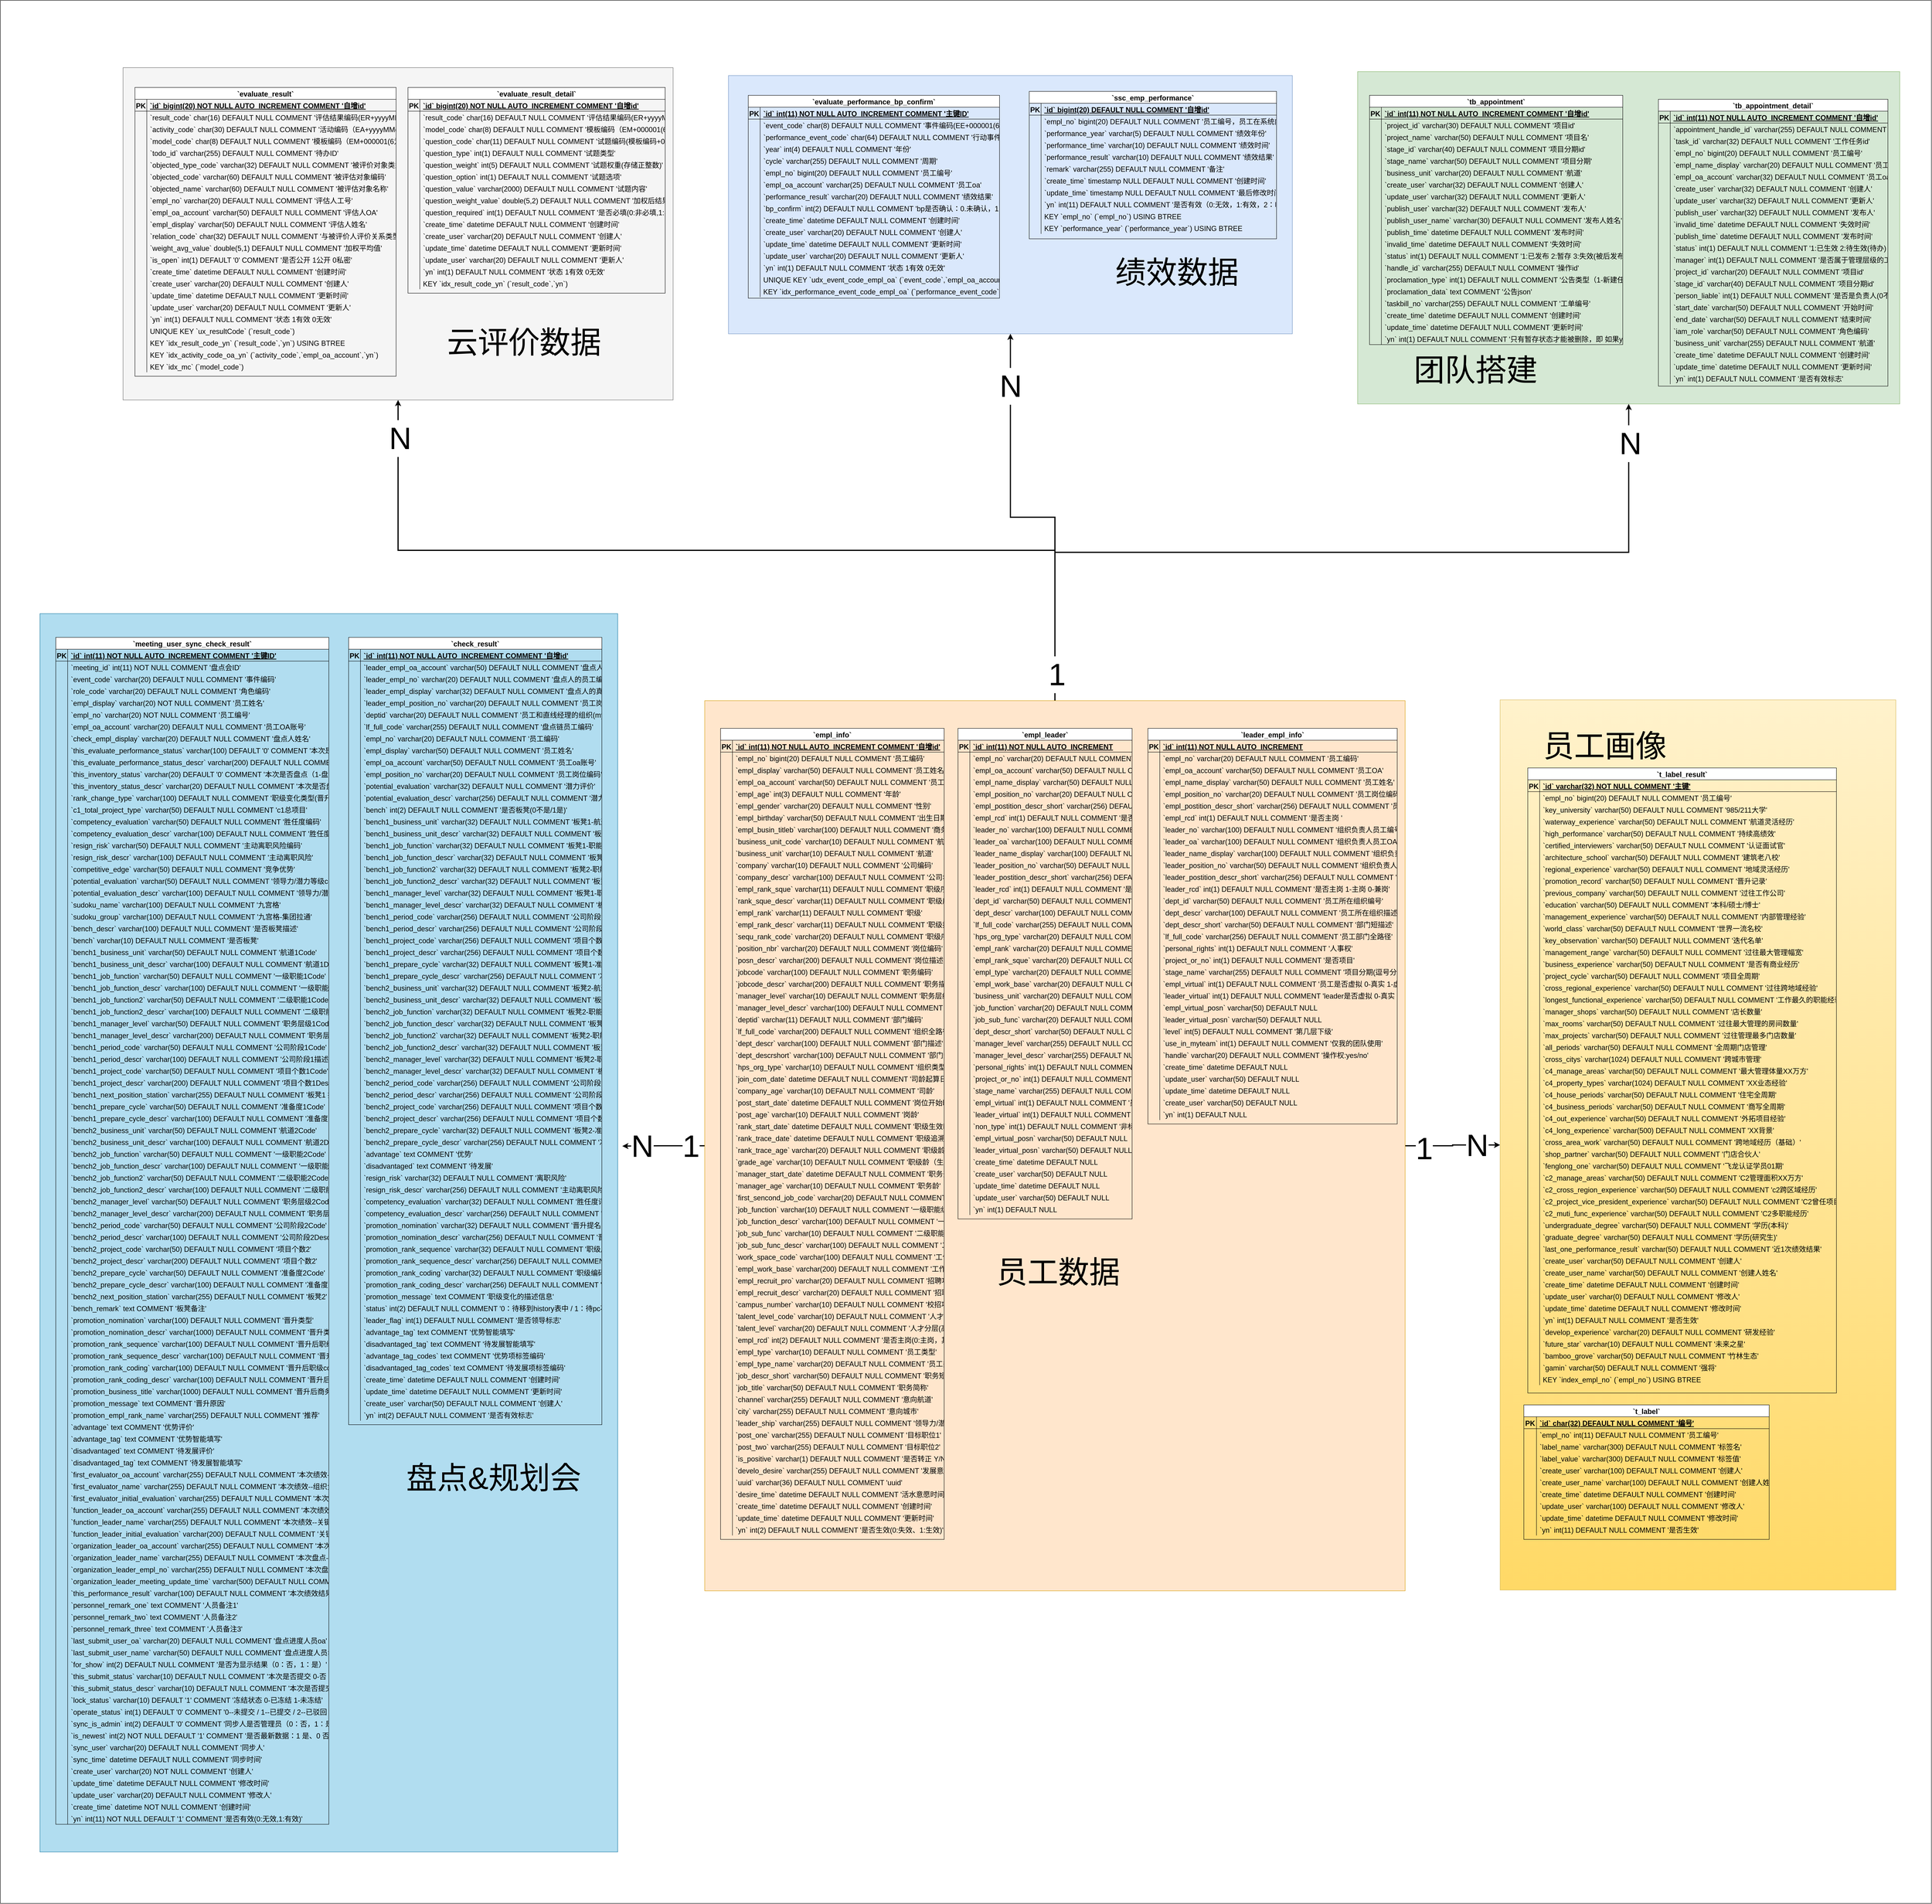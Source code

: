 <mxfile version="16.5.1" type="device" pages="2"><diagram id="R2lEEEUBdFMjLlhIrx00" name="Page-1"><mxGraphModel dx="8223" dy="8753" grid="1" gridSize="10" guides="1" tooltips="1" connect="1" arrows="1" fold="1" page="1" pageScale="1" pageWidth="850" pageHeight="1100" math="0" shadow="0" extFonts="Permanent Marker^https://fonts.googleapis.com/css?family=Permanent+Marker"><root><mxCell id="0"/><mxCell id="1" parent="0"/><mxCell id="b9o9mypwwtowLmRjRvLI-1610" value="" style="rounded=0;whiteSpace=wrap;html=1;fontSize=78;" vertex="1" parent="1"><mxGeometry x="-680" y="-2690" width="4880" height="4810" as="geometry"/></mxCell><mxCell id="b9o9mypwwtowLmRjRvLI-1579" value="" style="rounded=0;whiteSpace=wrap;html=1;fontSize=18;fillColor=#b1ddf0;strokeColor=#10739e;" vertex="1" parent="1"><mxGeometry x="-580" y="-1140" width="1460" height="3130" as="geometry"/></mxCell><mxCell id="b9o9mypwwtowLmRjRvLI-1359" value="" style="rounded=0;whiteSpace=wrap;html=1;fontSize=18;fillColor=#fff2cc;gradientColor=#ffd966;strokeColor=#d6b656;" vertex="1" parent="1"><mxGeometry x="3110" y="-922" width="1000" height="2250" as="geometry"/></mxCell><mxCell id="b9o9mypwwtowLmRjRvLI-1356" value="" style="rounded=0;whiteSpace=wrap;html=1;fontSize=18;fillColor=#d5e8d4;strokeColor=#82b366;" vertex="1" parent="1"><mxGeometry x="2750" y="-2510" width="1370" height="840" as="geometry"/></mxCell><mxCell id="b9o9mypwwtowLmRjRvLI-1354" value="" style="rounded=0;whiteSpace=wrap;html=1;fontSize=18;fillColor=#dae8fc;strokeColor=#6c8ebf;" vertex="1" parent="1"><mxGeometry x="1160" y="-2500" width="1425" height="652.66" as="geometry"/></mxCell><mxCell id="b9o9mypwwtowLmRjRvLI-1351" value="" style="rounded=0;whiteSpace=wrap;html=1;fontSize=18;fillColor=#f5f5f5;fontColor=#333333;strokeColor=#666666;" vertex="1" parent="1"><mxGeometry x="-370" y="-2520" width="1390" height="840" as="geometry"/></mxCell><mxCell id="b9o9mypwwtowLmRjRvLI-1581" style="edgeStyle=orthogonalEdgeStyle;rounded=0;orthogonalLoop=1;jettySize=auto;html=1;exitX=0.5;exitY=0;exitDx=0;exitDy=0;entryX=0.5;entryY=1;entryDx=0;entryDy=0;fontSize=18;strokeWidth=3;" edge="1" parent="1" source="b9o9mypwwtowLmRjRvLI-1349" target="b9o9mypwwtowLmRjRvLI-1351"><mxGeometry relative="1" as="geometry"/></mxCell><mxCell id="b9o9mypwwtowLmRjRvLI-1607" value="N" style="edgeLabel;html=1;align=center;verticalAlign=middle;resizable=0;points=[];fontSize=78;" vertex="1" connectable="0" parent="b9o9mypwwtowLmRjRvLI-1581"><mxGeometry x="0.92" y="-5" relative="1" as="geometry"><mxPoint as="offset"/></mxGeometry></mxCell><mxCell id="b9o9mypwwtowLmRjRvLI-1582" style="edgeStyle=orthogonalEdgeStyle;rounded=0;orthogonalLoop=1;jettySize=auto;html=1;exitX=0.5;exitY=0;exitDx=0;exitDy=0;fontSize=18;strokeWidth=3;" edge="1" parent="1" source="b9o9mypwwtowLmRjRvLI-1349" target="b9o9mypwwtowLmRjRvLI-1354"><mxGeometry relative="1" as="geometry"/></mxCell><mxCell id="b9o9mypwwtowLmRjRvLI-1608" value="N" style="edgeLabel;html=1;align=center;verticalAlign=middle;resizable=0;points=[];fontSize=78;" vertex="1" connectable="0" parent="b9o9mypwwtowLmRjRvLI-1582"><mxGeometry x="0.744" relative="1" as="geometry"><mxPoint y="-1" as="offset"/></mxGeometry></mxCell><mxCell id="b9o9mypwwtowLmRjRvLI-1584" style="edgeStyle=orthogonalEdgeStyle;rounded=0;orthogonalLoop=1;jettySize=auto;html=1;exitX=0.5;exitY=0;exitDx=0;exitDy=0;entryX=0.5;entryY=1;entryDx=0;entryDy=0;fontSize=18;strokeWidth=3;" edge="1" parent="1" source="b9o9mypwwtowLmRjRvLI-1349" target="b9o9mypwwtowLmRjRvLI-1356"><mxGeometry relative="1" as="geometry"/></mxCell><mxCell id="b9o9mypwwtowLmRjRvLI-1606" value="1" style="edgeLabel;html=1;align=center;verticalAlign=middle;resizable=0;points=[];fontSize=78;" vertex="1" connectable="0" parent="b9o9mypwwtowLmRjRvLI-1584"><mxGeometry x="-0.94" y="-5" relative="1" as="geometry"><mxPoint as="offset"/></mxGeometry></mxCell><mxCell id="b9o9mypwwtowLmRjRvLI-1609" value="N" style="edgeLabel;html=1;align=center;verticalAlign=middle;resizable=0;points=[];fontSize=78;" vertex="1" connectable="0" parent="b9o9mypwwtowLmRjRvLI-1584"><mxGeometry x="0.908" y="-4" relative="1" as="geometry"><mxPoint y="-1" as="offset"/></mxGeometry></mxCell><mxCell id="b9o9mypwwtowLmRjRvLI-1598" style="edgeStyle=orthogonalEdgeStyle;rounded=0;orthogonalLoop=1;jettySize=auto;html=1;exitX=1;exitY=0.5;exitDx=0;exitDy=0;fontSize=78;strokeWidth=3;entryX=0;entryY=0.5;entryDx=0;entryDy=0;" edge="1" parent="1" source="b9o9mypwwtowLmRjRvLI-1349" target="b9o9mypwwtowLmRjRvLI-1359"><mxGeometry relative="1" as="geometry"><mxPoint x="3020" y="490" as="targetPoint"/></mxGeometry></mxCell><mxCell id="b9o9mypwwtowLmRjRvLI-1600" value="1" style="edgeLabel;html=1;align=center;verticalAlign=middle;resizable=0;points=[];fontSize=78;" vertex="1" connectable="0" parent="b9o9mypwwtowLmRjRvLI-1598"><mxGeometry x="-0.603" y="-7" relative="1" as="geometry"><mxPoint as="offset"/></mxGeometry></mxCell><mxCell id="b9o9mypwwtowLmRjRvLI-1601" value="N" style="edgeLabel;html=1;align=center;verticalAlign=middle;resizable=0;points=[];fontSize=78;" vertex="1" connectable="0" parent="b9o9mypwwtowLmRjRvLI-1598"><mxGeometry x="0.537" y="-1" relative="1" as="geometry"><mxPoint x="-2" as="offset"/></mxGeometry></mxCell><mxCell id="b9o9mypwwtowLmRjRvLI-1602" style="edgeStyle=orthogonalEdgeStyle;rounded=0;orthogonalLoop=1;jettySize=auto;html=1;exitX=0;exitY=0.5;exitDx=0;exitDy=0;entryX=1.008;entryY=0.43;entryDx=0;entryDy=0;entryPerimeter=0;fontSize=78;strokeWidth=3;" edge="1" parent="1" source="b9o9mypwwtowLmRjRvLI-1349" target="b9o9mypwwtowLmRjRvLI-1579"><mxGeometry relative="1" as="geometry"/></mxCell><mxCell id="b9o9mypwwtowLmRjRvLI-1603" value="1" style="edgeLabel;html=1;align=center;verticalAlign=middle;resizable=0;points=[];fontSize=78;" vertex="1" connectable="0" parent="b9o9mypwwtowLmRjRvLI-1602"><mxGeometry x="-0.661" y="1" relative="1" as="geometry"><mxPoint as="offset"/></mxGeometry></mxCell><mxCell id="b9o9mypwwtowLmRjRvLI-1604" value="N" style="edgeLabel;html=1;align=center;verticalAlign=middle;resizable=0;points=[];fontSize=78;" vertex="1" connectable="0" parent="b9o9mypwwtowLmRjRvLI-1602"><mxGeometry x="0.723" relative="1" as="geometry"><mxPoint x="21" as="offset"/></mxGeometry></mxCell><mxCell id="b9o9mypwwtowLmRjRvLI-1349" value="" style="rounded=0;whiteSpace=wrap;html=1;fillColor=#ffe6cc;strokeColor=#d79b00;fontSize=18;" vertex="1" parent="1"><mxGeometry x="1100" y="-920" width="1770" height="2250" as="geometry"/></mxCell><mxCell id="b9o9mypwwtowLmRjRvLI-1" value="`tb_appointment`" style="shape=table;startSize=30;container=1;collapsible=1;childLayout=tableLayout;fixedRows=1;rowLines=0;fontStyle=1;align=center;resizeLast=1;fontSize=18;" vertex="1" parent="1"><mxGeometry x="2780" y="-2450" width="640" height="630" as="geometry"/></mxCell><mxCell id="b9o9mypwwtowLmRjRvLI-2" value="" style="shape=tableRow;horizontal=0;startSize=0;swimlaneHead=0;swimlaneBody=0;fillColor=none;collapsible=0;dropTarget=0;points=[[0,0.5],[1,0.5]];portConstraint=eastwest;top=0;left=0;right=0;bottom=1;fontSize=18;" vertex="1" parent="b9o9mypwwtowLmRjRvLI-1"><mxGeometry y="30" width="640" height="30" as="geometry"/></mxCell><mxCell id="b9o9mypwwtowLmRjRvLI-3" value="PK" style="shape=partialRectangle;overflow=hidden;connectable=0;fillColor=none;top=0;left=0;bottom=0;right=0;fontStyle=1;fontSize=18;" vertex="1" parent="b9o9mypwwtowLmRjRvLI-2"><mxGeometry width="30" height="30" as="geometry"><mxRectangle width="30" height="30" as="alternateBounds"/></mxGeometry></mxCell><mxCell id="b9o9mypwwtowLmRjRvLI-4" value="`id` int(11) NOT NULL AUTO_INCREMENT COMMENT '自增id'" style="shape=partialRectangle;overflow=hidden;connectable=0;fillColor=none;align=left;top=0;left=0;bottom=0;right=0;spacingLeft=6;fontStyle=5;fontSize=18;" vertex="1" parent="b9o9mypwwtowLmRjRvLI-2"><mxGeometry x="30" width="610" height="30" as="geometry"><mxRectangle width="610" height="30" as="alternateBounds"/></mxGeometry></mxCell><mxCell id="b9o9mypwwtowLmRjRvLI-5" value="" style="shape=tableRow;horizontal=0;startSize=0;swimlaneHead=0;swimlaneBody=0;fillColor=none;collapsible=0;dropTarget=0;points=[[0,0.5],[1,0.5]];portConstraint=eastwest;top=0;left=0;right=0;bottom=0;fontSize=18;" vertex="1" parent="b9o9mypwwtowLmRjRvLI-1"><mxGeometry y="60" width="640" height="30" as="geometry"/></mxCell><mxCell id="b9o9mypwwtowLmRjRvLI-6" value="" style="shape=partialRectangle;overflow=hidden;connectable=0;fillColor=none;top=0;left=0;bottom=0;right=0;fontSize=18;" vertex="1" parent="b9o9mypwwtowLmRjRvLI-5"><mxGeometry width="30" height="30" as="geometry"><mxRectangle width="30" height="30" as="alternateBounds"/></mxGeometry></mxCell><mxCell id="b9o9mypwwtowLmRjRvLI-7" value="`project_id` varchar(30) DEFAULT NULL COMMENT '项目id'" style="shape=partialRectangle;overflow=hidden;connectable=0;fillColor=none;align=left;top=0;left=0;bottom=0;right=0;spacingLeft=6;fontSize=18;" vertex="1" parent="b9o9mypwwtowLmRjRvLI-5"><mxGeometry x="30" width="610" height="30" as="geometry"><mxRectangle width="610" height="30" as="alternateBounds"/></mxGeometry></mxCell><mxCell id="b9o9mypwwtowLmRjRvLI-8" value="" style="shape=tableRow;horizontal=0;startSize=0;swimlaneHead=0;swimlaneBody=0;fillColor=none;collapsible=0;dropTarget=0;points=[[0,0.5],[1,0.5]];portConstraint=eastwest;top=0;left=0;right=0;bottom=0;fontSize=18;" vertex="1" parent="b9o9mypwwtowLmRjRvLI-1"><mxGeometry y="90" width="640" height="30" as="geometry"/></mxCell><mxCell id="b9o9mypwwtowLmRjRvLI-9" value="" style="shape=partialRectangle;overflow=hidden;connectable=0;fillColor=none;top=0;left=0;bottom=0;right=0;fontSize=18;" vertex="1" parent="b9o9mypwwtowLmRjRvLI-8"><mxGeometry width="30" height="30" as="geometry"><mxRectangle width="30" height="30" as="alternateBounds"/></mxGeometry></mxCell><mxCell id="b9o9mypwwtowLmRjRvLI-10" value="`project_name` varchar(50) DEFAULT NULL COMMENT '项目名'" style="shape=partialRectangle;overflow=hidden;connectable=0;fillColor=none;align=left;top=0;left=0;bottom=0;right=0;spacingLeft=6;fontSize=18;" vertex="1" parent="b9o9mypwwtowLmRjRvLI-8"><mxGeometry x="30" width="610" height="30" as="geometry"><mxRectangle width="610" height="30" as="alternateBounds"/></mxGeometry></mxCell><mxCell id="b9o9mypwwtowLmRjRvLI-11" value="" style="shape=tableRow;horizontal=0;startSize=0;swimlaneHead=0;swimlaneBody=0;fillColor=none;collapsible=0;dropTarget=0;points=[[0,0.5],[1,0.5]];portConstraint=eastwest;top=0;left=0;right=0;bottom=0;fontSize=18;" vertex="1" parent="b9o9mypwwtowLmRjRvLI-1"><mxGeometry y="120" width="640" height="30" as="geometry"/></mxCell><mxCell id="b9o9mypwwtowLmRjRvLI-12" value="" style="shape=partialRectangle;overflow=hidden;connectable=0;fillColor=none;top=0;left=0;bottom=0;right=0;fontSize=18;" vertex="1" parent="b9o9mypwwtowLmRjRvLI-11"><mxGeometry width="30" height="30" as="geometry"><mxRectangle width="30" height="30" as="alternateBounds"/></mxGeometry></mxCell><mxCell id="b9o9mypwwtowLmRjRvLI-13" value="`stage_id` varchar(40) DEFAULT NULL COMMENT '项目分期id'" style="shape=partialRectangle;overflow=hidden;connectable=0;fillColor=none;align=left;top=0;left=0;bottom=0;right=0;spacingLeft=6;fontSize=18;" vertex="1" parent="b9o9mypwwtowLmRjRvLI-11"><mxGeometry x="30" width="610" height="30" as="geometry"><mxRectangle width="610" height="30" as="alternateBounds"/></mxGeometry></mxCell><mxCell id="b9o9mypwwtowLmRjRvLI-14" value="" style="shape=tableRow;horizontal=0;startSize=0;swimlaneHead=0;swimlaneBody=0;fillColor=none;collapsible=0;dropTarget=0;points=[[0,0.5],[1,0.5]];portConstraint=eastwest;top=0;left=0;right=0;bottom=0;fontSize=18;" vertex="1" parent="b9o9mypwwtowLmRjRvLI-1"><mxGeometry y="150" width="640" height="30" as="geometry"/></mxCell><mxCell id="b9o9mypwwtowLmRjRvLI-15" value="" style="shape=partialRectangle;overflow=hidden;connectable=0;fillColor=none;top=0;left=0;bottom=0;right=0;fontSize=18;" vertex="1" parent="b9o9mypwwtowLmRjRvLI-14"><mxGeometry width="30" height="30" as="geometry"><mxRectangle width="30" height="30" as="alternateBounds"/></mxGeometry></mxCell><mxCell id="b9o9mypwwtowLmRjRvLI-16" value="`stage_name` varchar(50) DEFAULT NULL COMMENT '项目分期'" style="shape=partialRectangle;overflow=hidden;connectable=0;fillColor=none;align=left;top=0;left=0;bottom=0;right=0;spacingLeft=6;fontSize=18;" vertex="1" parent="b9o9mypwwtowLmRjRvLI-14"><mxGeometry x="30" width="610" height="30" as="geometry"><mxRectangle width="610" height="30" as="alternateBounds"/></mxGeometry></mxCell><mxCell id="b9o9mypwwtowLmRjRvLI-17" value="" style="shape=tableRow;horizontal=0;startSize=0;swimlaneHead=0;swimlaneBody=0;fillColor=none;collapsible=0;dropTarget=0;points=[[0,0.5],[1,0.5]];portConstraint=eastwest;top=0;left=0;right=0;bottom=0;fontSize=18;" vertex="1" parent="b9o9mypwwtowLmRjRvLI-1"><mxGeometry y="180" width="640" height="30" as="geometry"/></mxCell><mxCell id="b9o9mypwwtowLmRjRvLI-18" value="" style="shape=partialRectangle;overflow=hidden;connectable=0;fillColor=none;top=0;left=0;bottom=0;right=0;fontSize=18;" vertex="1" parent="b9o9mypwwtowLmRjRvLI-17"><mxGeometry width="30" height="30" as="geometry"><mxRectangle width="30" height="30" as="alternateBounds"/></mxGeometry></mxCell><mxCell id="b9o9mypwwtowLmRjRvLI-19" value="`business_unit` varchar(20) DEFAULT NULL COMMENT '航道'" style="shape=partialRectangle;overflow=hidden;connectable=0;fillColor=none;align=left;top=0;left=0;bottom=0;right=0;spacingLeft=6;fontSize=18;" vertex="1" parent="b9o9mypwwtowLmRjRvLI-17"><mxGeometry x="30" width="610" height="30" as="geometry"><mxRectangle width="610" height="30" as="alternateBounds"/></mxGeometry></mxCell><mxCell id="b9o9mypwwtowLmRjRvLI-20" value="" style="shape=tableRow;horizontal=0;startSize=0;swimlaneHead=0;swimlaneBody=0;fillColor=none;collapsible=0;dropTarget=0;points=[[0,0.5],[1,0.5]];portConstraint=eastwest;top=0;left=0;right=0;bottom=0;fontSize=18;" vertex="1" parent="b9o9mypwwtowLmRjRvLI-1"><mxGeometry y="210" width="640" height="30" as="geometry"/></mxCell><mxCell id="b9o9mypwwtowLmRjRvLI-21" value="" style="shape=partialRectangle;overflow=hidden;connectable=0;fillColor=none;top=0;left=0;bottom=0;right=0;fontSize=18;" vertex="1" parent="b9o9mypwwtowLmRjRvLI-20"><mxGeometry width="30" height="30" as="geometry"><mxRectangle width="30" height="30" as="alternateBounds"/></mxGeometry></mxCell><mxCell id="b9o9mypwwtowLmRjRvLI-22" value="`create_user` varchar(32) DEFAULT NULL COMMENT '创建人'" style="shape=partialRectangle;overflow=hidden;connectable=0;fillColor=none;align=left;top=0;left=0;bottom=0;right=0;spacingLeft=6;fontSize=18;" vertex="1" parent="b9o9mypwwtowLmRjRvLI-20"><mxGeometry x="30" width="610" height="30" as="geometry"><mxRectangle width="610" height="30" as="alternateBounds"/></mxGeometry></mxCell><mxCell id="b9o9mypwwtowLmRjRvLI-23" value="" style="shape=tableRow;horizontal=0;startSize=0;swimlaneHead=0;swimlaneBody=0;fillColor=none;collapsible=0;dropTarget=0;points=[[0,0.5],[1,0.5]];portConstraint=eastwest;top=0;left=0;right=0;bottom=0;fontSize=18;" vertex="1" parent="b9o9mypwwtowLmRjRvLI-1"><mxGeometry y="240" width="640" height="30" as="geometry"/></mxCell><mxCell id="b9o9mypwwtowLmRjRvLI-24" value="" style="shape=partialRectangle;overflow=hidden;connectable=0;fillColor=none;top=0;left=0;bottom=0;right=0;fontSize=18;" vertex="1" parent="b9o9mypwwtowLmRjRvLI-23"><mxGeometry width="30" height="30" as="geometry"><mxRectangle width="30" height="30" as="alternateBounds"/></mxGeometry></mxCell><mxCell id="b9o9mypwwtowLmRjRvLI-25" value="`update_user` varchar(32) DEFAULT NULL COMMENT '更新人'" style="shape=partialRectangle;overflow=hidden;connectable=0;fillColor=none;align=left;top=0;left=0;bottom=0;right=0;spacingLeft=6;fontSize=18;" vertex="1" parent="b9o9mypwwtowLmRjRvLI-23"><mxGeometry x="30" width="610" height="30" as="geometry"><mxRectangle width="610" height="30" as="alternateBounds"/></mxGeometry></mxCell><mxCell id="b9o9mypwwtowLmRjRvLI-26" value="" style="shape=tableRow;horizontal=0;startSize=0;swimlaneHead=0;swimlaneBody=0;fillColor=none;collapsible=0;dropTarget=0;points=[[0,0.5],[1,0.5]];portConstraint=eastwest;top=0;left=0;right=0;bottom=0;fontSize=18;" vertex="1" parent="b9o9mypwwtowLmRjRvLI-1"><mxGeometry y="270" width="640" height="30" as="geometry"/></mxCell><mxCell id="b9o9mypwwtowLmRjRvLI-27" value="" style="shape=partialRectangle;overflow=hidden;connectable=0;fillColor=none;top=0;left=0;bottom=0;right=0;fontSize=18;" vertex="1" parent="b9o9mypwwtowLmRjRvLI-26"><mxGeometry width="30" height="30" as="geometry"><mxRectangle width="30" height="30" as="alternateBounds"/></mxGeometry></mxCell><mxCell id="b9o9mypwwtowLmRjRvLI-28" value="`publish_user` varchar(32) DEFAULT NULL COMMENT '发布人'" style="shape=partialRectangle;overflow=hidden;connectable=0;fillColor=none;align=left;top=0;left=0;bottom=0;right=0;spacingLeft=6;fontSize=18;" vertex="1" parent="b9o9mypwwtowLmRjRvLI-26"><mxGeometry x="30" width="610" height="30" as="geometry"><mxRectangle width="610" height="30" as="alternateBounds"/></mxGeometry></mxCell><mxCell id="b9o9mypwwtowLmRjRvLI-29" value="" style="shape=tableRow;horizontal=0;startSize=0;swimlaneHead=0;swimlaneBody=0;fillColor=none;collapsible=0;dropTarget=0;points=[[0,0.5],[1,0.5]];portConstraint=eastwest;top=0;left=0;right=0;bottom=0;fontSize=18;" vertex="1" parent="b9o9mypwwtowLmRjRvLI-1"><mxGeometry y="300" width="640" height="30" as="geometry"/></mxCell><mxCell id="b9o9mypwwtowLmRjRvLI-30" value="" style="shape=partialRectangle;overflow=hidden;connectable=0;fillColor=none;top=0;left=0;bottom=0;right=0;fontSize=18;" vertex="1" parent="b9o9mypwwtowLmRjRvLI-29"><mxGeometry width="30" height="30" as="geometry"><mxRectangle width="30" height="30" as="alternateBounds"/></mxGeometry></mxCell><mxCell id="b9o9mypwwtowLmRjRvLI-31" value="`publish_user_name` varchar(30) DEFAULT NULL COMMENT '发布人姓名'" style="shape=partialRectangle;overflow=hidden;connectable=0;fillColor=none;align=left;top=0;left=0;bottom=0;right=0;spacingLeft=6;fontSize=18;" vertex="1" parent="b9o9mypwwtowLmRjRvLI-29"><mxGeometry x="30" width="610" height="30" as="geometry"><mxRectangle width="610" height="30" as="alternateBounds"/></mxGeometry></mxCell><mxCell id="b9o9mypwwtowLmRjRvLI-32" value="" style="shape=tableRow;horizontal=0;startSize=0;swimlaneHead=0;swimlaneBody=0;fillColor=none;collapsible=0;dropTarget=0;points=[[0,0.5],[1,0.5]];portConstraint=eastwest;top=0;left=0;right=0;bottom=0;fontSize=18;" vertex="1" parent="b9o9mypwwtowLmRjRvLI-1"><mxGeometry y="330" width="640" height="30" as="geometry"/></mxCell><mxCell id="b9o9mypwwtowLmRjRvLI-33" value="" style="shape=partialRectangle;overflow=hidden;connectable=0;fillColor=none;top=0;left=0;bottom=0;right=0;fontSize=18;" vertex="1" parent="b9o9mypwwtowLmRjRvLI-32"><mxGeometry width="30" height="30" as="geometry"><mxRectangle width="30" height="30" as="alternateBounds"/></mxGeometry></mxCell><mxCell id="b9o9mypwwtowLmRjRvLI-34" value="`publish_time` datetime DEFAULT NULL COMMENT '发布时间'" style="shape=partialRectangle;overflow=hidden;connectable=0;fillColor=none;align=left;top=0;left=0;bottom=0;right=0;spacingLeft=6;fontSize=18;" vertex="1" parent="b9o9mypwwtowLmRjRvLI-32"><mxGeometry x="30" width="610" height="30" as="geometry"><mxRectangle width="610" height="30" as="alternateBounds"/></mxGeometry></mxCell><mxCell id="b9o9mypwwtowLmRjRvLI-41" value="" style="shape=tableRow;horizontal=0;startSize=0;swimlaneHead=0;swimlaneBody=0;fillColor=none;collapsible=0;dropTarget=0;points=[[0,0.5],[1,0.5]];portConstraint=eastwest;top=0;left=0;right=0;bottom=0;fontSize=18;" vertex="1" parent="b9o9mypwwtowLmRjRvLI-1"><mxGeometry y="360" width="640" height="30" as="geometry"/></mxCell><mxCell id="b9o9mypwwtowLmRjRvLI-42" value="" style="shape=partialRectangle;overflow=hidden;connectable=0;fillColor=none;top=0;left=0;bottom=0;right=0;fontSize=18;" vertex="1" parent="b9o9mypwwtowLmRjRvLI-41"><mxGeometry width="30" height="30" as="geometry"><mxRectangle width="30" height="30" as="alternateBounds"/></mxGeometry></mxCell><mxCell id="b9o9mypwwtowLmRjRvLI-43" value="`invalid_time` datetime DEFAULT NULL COMMENT '失效时间'" style="shape=partialRectangle;overflow=hidden;connectable=0;fillColor=none;align=left;top=0;left=0;bottom=0;right=0;spacingLeft=6;fontSize=18;" vertex="1" parent="b9o9mypwwtowLmRjRvLI-41"><mxGeometry x="30" width="610" height="30" as="geometry"><mxRectangle width="610" height="30" as="alternateBounds"/></mxGeometry></mxCell><mxCell id="b9o9mypwwtowLmRjRvLI-44" value="" style="shape=tableRow;horizontal=0;startSize=0;swimlaneHead=0;swimlaneBody=0;fillColor=none;collapsible=0;dropTarget=0;points=[[0,0.5],[1,0.5]];portConstraint=eastwest;top=0;left=0;right=0;bottom=0;fontSize=18;" vertex="1" parent="b9o9mypwwtowLmRjRvLI-1"><mxGeometry y="390" width="640" height="30" as="geometry"/></mxCell><mxCell id="b9o9mypwwtowLmRjRvLI-45" value="" style="shape=partialRectangle;overflow=hidden;connectable=0;fillColor=none;top=0;left=0;bottom=0;right=0;fontSize=18;" vertex="1" parent="b9o9mypwwtowLmRjRvLI-44"><mxGeometry width="30" height="30" as="geometry"><mxRectangle width="30" height="30" as="alternateBounds"/></mxGeometry></mxCell><mxCell id="b9o9mypwwtowLmRjRvLI-46" value="`status` int(1) DEFAULT NULL COMMENT '1:已发布 2:暂存 3:失效(被后发布的认命替代)'" style="shape=partialRectangle;overflow=hidden;connectable=0;fillColor=none;align=left;top=0;left=0;bottom=0;right=0;spacingLeft=6;fontSize=18;" vertex="1" parent="b9o9mypwwtowLmRjRvLI-44"><mxGeometry x="30" width="610" height="30" as="geometry"><mxRectangle width="610" height="30" as="alternateBounds"/></mxGeometry></mxCell><mxCell id="b9o9mypwwtowLmRjRvLI-50" value="" style="shape=tableRow;horizontal=0;startSize=0;swimlaneHead=0;swimlaneBody=0;fillColor=none;collapsible=0;dropTarget=0;points=[[0,0.5],[1,0.5]];portConstraint=eastwest;top=0;left=0;right=0;bottom=0;fontSize=18;" vertex="1" parent="b9o9mypwwtowLmRjRvLI-1"><mxGeometry y="420" width="640" height="30" as="geometry"/></mxCell><mxCell id="b9o9mypwwtowLmRjRvLI-51" value="" style="shape=partialRectangle;overflow=hidden;connectable=0;fillColor=none;top=0;left=0;bottom=0;right=0;fontSize=18;" vertex="1" parent="b9o9mypwwtowLmRjRvLI-50"><mxGeometry width="30" height="30" as="geometry"><mxRectangle width="30" height="30" as="alternateBounds"/></mxGeometry></mxCell><mxCell id="b9o9mypwwtowLmRjRvLI-52" value="`handle_id` varchar(255) DEFAULT NULL COMMENT '操作id'" style="shape=partialRectangle;overflow=hidden;connectable=0;fillColor=none;align=left;top=0;left=0;bottom=0;right=0;spacingLeft=6;fontSize=18;" vertex="1" parent="b9o9mypwwtowLmRjRvLI-50"><mxGeometry x="30" width="610" height="30" as="geometry"><mxRectangle width="610" height="30" as="alternateBounds"/></mxGeometry></mxCell><mxCell id="b9o9mypwwtowLmRjRvLI-53" value="" style="shape=tableRow;horizontal=0;startSize=0;swimlaneHead=0;swimlaneBody=0;fillColor=none;collapsible=0;dropTarget=0;points=[[0,0.5],[1,0.5]];portConstraint=eastwest;top=0;left=0;right=0;bottom=0;fontSize=18;" vertex="1" parent="b9o9mypwwtowLmRjRvLI-1"><mxGeometry y="450" width="640" height="30" as="geometry"/></mxCell><mxCell id="b9o9mypwwtowLmRjRvLI-54" value="" style="shape=partialRectangle;overflow=hidden;connectable=0;fillColor=none;top=0;left=0;bottom=0;right=0;fontSize=18;" vertex="1" parent="b9o9mypwwtowLmRjRvLI-53"><mxGeometry width="30" height="30" as="geometry"><mxRectangle width="30" height="30" as="alternateBounds"/></mxGeometry></mxCell><mxCell id="b9o9mypwwtowLmRjRvLI-55" value="`proclamation_type` int(1) DEFAULT NULL COMMENT '公告类型（1-新建任命  2-项目人员卸任 3-项目人员替换）'" style="shape=partialRectangle;overflow=hidden;connectable=0;fillColor=none;align=left;top=0;left=0;bottom=0;right=0;spacingLeft=6;fontSize=18;" vertex="1" parent="b9o9mypwwtowLmRjRvLI-53"><mxGeometry x="30" width="610" height="30" as="geometry"><mxRectangle width="610" height="30" as="alternateBounds"/></mxGeometry></mxCell><mxCell id="b9o9mypwwtowLmRjRvLI-56" value="" style="shape=tableRow;horizontal=0;startSize=0;swimlaneHead=0;swimlaneBody=0;fillColor=none;collapsible=0;dropTarget=0;points=[[0,0.5],[1,0.5]];portConstraint=eastwest;top=0;left=0;right=0;bottom=0;fontSize=18;" vertex="1" parent="b9o9mypwwtowLmRjRvLI-1"><mxGeometry y="480" width="640" height="30" as="geometry"/></mxCell><mxCell id="b9o9mypwwtowLmRjRvLI-57" value="" style="shape=partialRectangle;overflow=hidden;connectable=0;fillColor=none;top=0;left=0;bottom=0;right=0;fontSize=18;" vertex="1" parent="b9o9mypwwtowLmRjRvLI-56"><mxGeometry width="30" height="30" as="geometry"><mxRectangle width="30" height="30" as="alternateBounds"/></mxGeometry></mxCell><mxCell id="b9o9mypwwtowLmRjRvLI-58" value="`proclamation_data` text COMMENT '公告json'" style="shape=partialRectangle;overflow=hidden;connectable=0;fillColor=none;align=left;top=0;left=0;bottom=0;right=0;spacingLeft=6;fontSize=18;" vertex="1" parent="b9o9mypwwtowLmRjRvLI-56"><mxGeometry x="30" width="610" height="30" as="geometry"><mxRectangle width="610" height="30" as="alternateBounds"/></mxGeometry></mxCell><mxCell id="b9o9mypwwtowLmRjRvLI-59" value="" style="shape=tableRow;horizontal=0;startSize=0;swimlaneHead=0;swimlaneBody=0;fillColor=none;collapsible=0;dropTarget=0;points=[[0,0.5],[1,0.5]];portConstraint=eastwest;top=0;left=0;right=0;bottom=0;fontSize=18;" vertex="1" parent="b9o9mypwwtowLmRjRvLI-1"><mxGeometry y="510" width="640" height="30" as="geometry"/></mxCell><mxCell id="b9o9mypwwtowLmRjRvLI-60" value="" style="shape=partialRectangle;overflow=hidden;connectable=0;fillColor=none;top=0;left=0;bottom=0;right=0;fontSize=18;" vertex="1" parent="b9o9mypwwtowLmRjRvLI-59"><mxGeometry width="30" height="30" as="geometry"><mxRectangle width="30" height="30" as="alternateBounds"/></mxGeometry></mxCell><mxCell id="b9o9mypwwtowLmRjRvLI-61" value="`taskbill_no` varchar(255) DEFAULT NULL COMMENT '工单编号'" style="shape=partialRectangle;overflow=hidden;connectable=0;fillColor=none;align=left;top=0;left=0;bottom=0;right=0;spacingLeft=6;fontSize=18;" vertex="1" parent="b9o9mypwwtowLmRjRvLI-59"><mxGeometry x="30" width="610" height="30" as="geometry"><mxRectangle width="610" height="30" as="alternateBounds"/></mxGeometry></mxCell><mxCell id="b9o9mypwwtowLmRjRvLI-35" value="" style="shape=tableRow;horizontal=0;startSize=0;swimlaneHead=0;swimlaneBody=0;fillColor=none;collapsible=0;dropTarget=0;points=[[0,0.5],[1,0.5]];portConstraint=eastwest;top=0;left=0;right=0;bottom=0;fontSize=18;" vertex="1" parent="b9o9mypwwtowLmRjRvLI-1"><mxGeometry y="540" width="640" height="30" as="geometry"/></mxCell><mxCell id="b9o9mypwwtowLmRjRvLI-36" value="" style="shape=partialRectangle;overflow=hidden;connectable=0;fillColor=none;top=0;left=0;bottom=0;right=0;fontSize=18;" vertex="1" parent="b9o9mypwwtowLmRjRvLI-35"><mxGeometry width="30" height="30" as="geometry"><mxRectangle width="30" height="30" as="alternateBounds"/></mxGeometry></mxCell><mxCell id="b9o9mypwwtowLmRjRvLI-37" value="`create_time` datetime DEFAULT NULL COMMENT '创建时间'" style="shape=partialRectangle;overflow=hidden;connectable=0;fillColor=none;align=left;top=0;left=0;bottom=0;right=0;spacingLeft=6;fontSize=18;" vertex="1" parent="b9o9mypwwtowLmRjRvLI-35"><mxGeometry x="30" width="610" height="30" as="geometry"><mxRectangle width="610" height="30" as="alternateBounds"/></mxGeometry></mxCell><mxCell id="b9o9mypwwtowLmRjRvLI-38" value="" style="shape=tableRow;horizontal=0;startSize=0;swimlaneHead=0;swimlaneBody=0;fillColor=none;collapsible=0;dropTarget=0;points=[[0,0.5],[1,0.5]];portConstraint=eastwest;top=0;left=0;right=0;bottom=0;fontSize=18;" vertex="1" parent="b9o9mypwwtowLmRjRvLI-1"><mxGeometry y="570" width="640" height="30" as="geometry"/></mxCell><mxCell id="b9o9mypwwtowLmRjRvLI-39" value="" style="shape=partialRectangle;overflow=hidden;connectable=0;fillColor=none;top=0;left=0;bottom=0;right=0;fontSize=18;" vertex="1" parent="b9o9mypwwtowLmRjRvLI-38"><mxGeometry width="30" height="30" as="geometry"><mxRectangle width="30" height="30" as="alternateBounds"/></mxGeometry></mxCell><mxCell id="b9o9mypwwtowLmRjRvLI-40" value="`update_time` datetime DEFAULT NULL COMMENT '更新时间'" style="shape=partialRectangle;overflow=hidden;connectable=0;fillColor=none;align=left;top=0;left=0;bottom=0;right=0;spacingLeft=6;fontSize=18;" vertex="1" parent="b9o9mypwwtowLmRjRvLI-38"><mxGeometry x="30" width="610" height="30" as="geometry"><mxRectangle width="610" height="30" as="alternateBounds"/></mxGeometry></mxCell><mxCell id="b9o9mypwwtowLmRjRvLI-47" value="" style="shape=tableRow;horizontal=0;startSize=0;swimlaneHead=0;swimlaneBody=0;fillColor=none;collapsible=0;dropTarget=0;points=[[0,0.5],[1,0.5]];portConstraint=eastwest;top=0;left=0;right=0;bottom=0;fontSize=18;" vertex="1" parent="b9o9mypwwtowLmRjRvLI-1"><mxGeometry y="600" width="640" height="30" as="geometry"/></mxCell><mxCell id="b9o9mypwwtowLmRjRvLI-48" value="" style="shape=partialRectangle;overflow=hidden;connectable=0;fillColor=none;top=0;left=0;bottom=0;right=0;fontSize=18;" vertex="1" parent="b9o9mypwwtowLmRjRvLI-47"><mxGeometry width="30" height="30" as="geometry"><mxRectangle width="30" height="30" as="alternateBounds"/></mxGeometry></mxCell><mxCell id="b9o9mypwwtowLmRjRvLI-49" value="`yn` int(1) DEFAULT NULL COMMENT '只有暂存状态才能被删除，即 如果yn=0  status一定为3'" style="shape=partialRectangle;overflow=hidden;connectable=0;fillColor=none;align=left;top=0;left=0;bottom=0;right=0;spacingLeft=6;fontSize=18;" vertex="1" parent="b9o9mypwwtowLmRjRvLI-47"><mxGeometry x="30" width="610" height="30" as="geometry"><mxRectangle width="610" height="30" as="alternateBounds"/></mxGeometry></mxCell><mxCell id="b9o9mypwwtowLmRjRvLI-77" value="`tb_appointment_detail`" style="shape=table;startSize=30;container=1;collapsible=1;childLayout=tableLayout;fixedRows=1;rowLines=0;fontStyle=1;align=center;resizeLast=1;fontSize=18;" vertex="1" parent="1"><mxGeometry x="3510" y="-2440" width="580" height="725" as="geometry"/></mxCell><mxCell id="b9o9mypwwtowLmRjRvLI-78" value="" style="shape=tableRow;horizontal=0;startSize=0;swimlaneHead=0;swimlaneBody=0;fillColor=none;collapsible=0;dropTarget=0;points=[[0,0.5],[1,0.5]];portConstraint=eastwest;top=0;left=0;right=0;bottom=1;fontSize=18;" vertex="1" parent="b9o9mypwwtowLmRjRvLI-77"><mxGeometry y="30" width="580" height="30" as="geometry"/></mxCell><mxCell id="b9o9mypwwtowLmRjRvLI-79" value="PK" style="shape=partialRectangle;overflow=hidden;connectable=0;fillColor=none;top=0;left=0;bottom=0;right=0;fontStyle=1;fontSize=18;" vertex="1" parent="b9o9mypwwtowLmRjRvLI-78"><mxGeometry width="30" height="30" as="geometry"><mxRectangle width="30" height="30" as="alternateBounds"/></mxGeometry></mxCell><mxCell id="b9o9mypwwtowLmRjRvLI-80" value="`id` int(11) NOT NULL AUTO_INCREMENT COMMENT '自增id'" style="shape=partialRectangle;overflow=hidden;connectable=0;fillColor=none;align=left;top=0;left=0;bottom=0;right=0;spacingLeft=6;fontStyle=5;fontSize=18;" vertex="1" parent="b9o9mypwwtowLmRjRvLI-78"><mxGeometry x="30" width="550" height="30" as="geometry"><mxRectangle width="550" height="30" as="alternateBounds"/></mxGeometry></mxCell><mxCell id="b9o9mypwwtowLmRjRvLI-81" value="" style="shape=tableRow;horizontal=0;startSize=0;swimlaneHead=0;swimlaneBody=0;fillColor=none;collapsible=0;dropTarget=0;points=[[0,0.5],[1,0.5]];portConstraint=eastwest;top=0;left=0;right=0;bottom=0;fontSize=18;" vertex="1" parent="b9o9mypwwtowLmRjRvLI-77"><mxGeometry y="60" width="580" height="30" as="geometry"/></mxCell><mxCell id="b9o9mypwwtowLmRjRvLI-82" value="" style="shape=partialRectangle;overflow=hidden;connectable=0;fillColor=none;top=0;left=0;bottom=0;right=0;fontSize=18;" vertex="1" parent="b9o9mypwwtowLmRjRvLI-81"><mxGeometry width="30" height="30" as="geometry"><mxRectangle width="30" height="30" as="alternateBounds"/></mxGeometry></mxCell><mxCell id="b9o9mypwwtowLmRjRvLI-83" value="`appointment_handle_id` varchar(255) DEFAULT NULL COMMENT '任命操作id'" style="shape=partialRectangle;overflow=hidden;connectable=0;fillColor=none;align=left;top=0;left=0;bottom=0;right=0;spacingLeft=6;fontSize=18;" vertex="1" parent="b9o9mypwwtowLmRjRvLI-81"><mxGeometry x="30" width="550" height="30" as="geometry"><mxRectangle width="550" height="30" as="alternateBounds"/></mxGeometry></mxCell><mxCell id="b9o9mypwwtowLmRjRvLI-84" value="" style="shape=tableRow;horizontal=0;startSize=0;swimlaneHead=0;swimlaneBody=0;fillColor=none;collapsible=0;dropTarget=0;points=[[0,0.5],[1,0.5]];portConstraint=eastwest;top=0;left=0;right=0;bottom=0;fontSize=18;" vertex="1" parent="b9o9mypwwtowLmRjRvLI-77"><mxGeometry y="90" width="580" height="30" as="geometry"/></mxCell><mxCell id="b9o9mypwwtowLmRjRvLI-85" value="" style="shape=partialRectangle;overflow=hidden;connectable=0;fillColor=none;top=0;left=0;bottom=0;right=0;fontSize=18;" vertex="1" parent="b9o9mypwwtowLmRjRvLI-84"><mxGeometry width="30" height="30" as="geometry"><mxRectangle width="30" height="30" as="alternateBounds"/></mxGeometry></mxCell><mxCell id="b9o9mypwwtowLmRjRvLI-86" value="`task_id` varchar(32) DEFAULT NULL COMMENT '工作任务id'" style="shape=partialRectangle;overflow=hidden;connectable=0;fillColor=none;align=left;top=0;left=0;bottom=0;right=0;spacingLeft=6;fontSize=18;" vertex="1" parent="b9o9mypwwtowLmRjRvLI-84"><mxGeometry x="30" width="550" height="30" as="geometry"><mxRectangle width="550" height="30" as="alternateBounds"/></mxGeometry></mxCell><mxCell id="b9o9mypwwtowLmRjRvLI-87" value="" style="shape=tableRow;horizontal=0;startSize=0;swimlaneHead=0;swimlaneBody=0;fillColor=none;collapsible=0;dropTarget=0;points=[[0,0.5],[1,0.5]];portConstraint=eastwest;top=0;left=0;right=0;bottom=0;fontSize=18;" vertex="1" parent="b9o9mypwwtowLmRjRvLI-77"><mxGeometry y="120" width="580" height="30" as="geometry"/></mxCell><mxCell id="b9o9mypwwtowLmRjRvLI-88" value="" style="shape=partialRectangle;overflow=hidden;connectable=0;fillColor=none;top=0;left=0;bottom=0;right=0;fontSize=18;" vertex="1" parent="b9o9mypwwtowLmRjRvLI-87"><mxGeometry width="30" height="30" as="geometry"><mxRectangle width="30" height="30" as="alternateBounds"/></mxGeometry></mxCell><mxCell id="b9o9mypwwtowLmRjRvLI-89" value="`empl_no` bigint(20) DEFAULT NULL COMMENT '员工编号'" style="shape=partialRectangle;overflow=hidden;connectable=0;fillColor=none;align=left;top=0;left=0;bottom=0;right=0;spacingLeft=6;fontSize=18;" vertex="1" parent="b9o9mypwwtowLmRjRvLI-87"><mxGeometry x="30" width="550" height="30" as="geometry"><mxRectangle width="550" height="30" as="alternateBounds"/></mxGeometry></mxCell><mxCell id="b9o9mypwwtowLmRjRvLI-90" value="" style="shape=tableRow;horizontal=0;startSize=0;swimlaneHead=0;swimlaneBody=0;fillColor=none;collapsible=0;dropTarget=0;points=[[0,0.5],[1,0.5]];portConstraint=eastwest;top=0;left=0;right=0;bottom=0;fontSize=18;" vertex="1" parent="b9o9mypwwtowLmRjRvLI-77"><mxGeometry y="150" width="580" height="30" as="geometry"/></mxCell><mxCell id="b9o9mypwwtowLmRjRvLI-91" value="" style="shape=partialRectangle;overflow=hidden;connectable=0;fillColor=none;top=0;left=0;bottom=0;right=0;fontSize=18;" vertex="1" parent="b9o9mypwwtowLmRjRvLI-90"><mxGeometry width="30" height="30" as="geometry"><mxRectangle width="30" height="30" as="alternateBounds"/></mxGeometry></mxCell><mxCell id="b9o9mypwwtowLmRjRvLI-92" value="`empl_name_display` varchar(20) DEFAULT NULL COMMENT '员工姓名'" style="shape=partialRectangle;overflow=hidden;connectable=0;fillColor=none;align=left;top=0;left=0;bottom=0;right=0;spacingLeft=6;fontSize=18;" vertex="1" parent="b9o9mypwwtowLmRjRvLI-90"><mxGeometry x="30" width="550" height="30" as="geometry"><mxRectangle width="550" height="30" as="alternateBounds"/></mxGeometry></mxCell><mxCell id="b9o9mypwwtowLmRjRvLI-93" value="" style="shape=tableRow;horizontal=0;startSize=0;swimlaneHead=0;swimlaneBody=0;fillColor=none;collapsible=0;dropTarget=0;points=[[0,0.5],[1,0.5]];portConstraint=eastwest;top=0;left=0;right=0;bottom=0;fontSize=18;" vertex="1" parent="b9o9mypwwtowLmRjRvLI-77"><mxGeometry y="180" width="580" height="30" as="geometry"/></mxCell><mxCell id="b9o9mypwwtowLmRjRvLI-94" value="" style="shape=partialRectangle;overflow=hidden;connectable=0;fillColor=none;top=0;left=0;bottom=0;right=0;fontSize=18;" vertex="1" parent="b9o9mypwwtowLmRjRvLI-93"><mxGeometry width="30" height="30" as="geometry"><mxRectangle width="30" height="30" as="alternateBounds"/></mxGeometry></mxCell><mxCell id="b9o9mypwwtowLmRjRvLI-95" value="`empl_oa_account` varchar(32) DEFAULT NULL COMMENT '员工oa'" style="shape=partialRectangle;overflow=hidden;connectable=0;fillColor=none;align=left;top=0;left=0;bottom=0;right=0;spacingLeft=6;fontSize=18;" vertex="1" parent="b9o9mypwwtowLmRjRvLI-93"><mxGeometry x="30" width="550" height="30" as="geometry"><mxRectangle width="550" height="30" as="alternateBounds"/></mxGeometry></mxCell><mxCell id="b9o9mypwwtowLmRjRvLI-96" value="" style="shape=tableRow;horizontal=0;startSize=0;swimlaneHead=0;swimlaneBody=0;fillColor=none;collapsible=0;dropTarget=0;points=[[0,0.5],[1,0.5]];portConstraint=eastwest;top=0;left=0;right=0;bottom=0;fontSize=18;" vertex="1" parent="b9o9mypwwtowLmRjRvLI-77"><mxGeometry y="210" width="580" height="30" as="geometry"/></mxCell><mxCell id="b9o9mypwwtowLmRjRvLI-97" value="" style="shape=partialRectangle;overflow=hidden;connectable=0;fillColor=none;top=0;left=0;bottom=0;right=0;fontSize=18;" vertex="1" parent="b9o9mypwwtowLmRjRvLI-96"><mxGeometry width="30" height="30" as="geometry"><mxRectangle width="30" height="30" as="alternateBounds"/></mxGeometry></mxCell><mxCell id="b9o9mypwwtowLmRjRvLI-98" value="`create_user` varchar(32) DEFAULT NULL COMMENT '创建人'" style="shape=partialRectangle;overflow=hidden;connectable=0;fillColor=none;align=left;top=0;left=0;bottom=0;right=0;spacingLeft=6;fontSize=18;" vertex="1" parent="b9o9mypwwtowLmRjRvLI-96"><mxGeometry x="30" width="550" height="30" as="geometry"><mxRectangle width="550" height="30" as="alternateBounds"/></mxGeometry></mxCell><mxCell id="b9o9mypwwtowLmRjRvLI-99" value="" style="shape=tableRow;horizontal=0;startSize=0;swimlaneHead=0;swimlaneBody=0;fillColor=none;collapsible=0;dropTarget=0;points=[[0,0.5],[1,0.5]];portConstraint=eastwest;top=0;left=0;right=0;bottom=0;fontSize=18;" vertex="1" parent="b9o9mypwwtowLmRjRvLI-77"><mxGeometry y="240" width="580" height="30" as="geometry"/></mxCell><mxCell id="b9o9mypwwtowLmRjRvLI-100" value="" style="shape=partialRectangle;overflow=hidden;connectable=0;fillColor=none;top=0;left=0;bottom=0;right=0;fontSize=18;" vertex="1" parent="b9o9mypwwtowLmRjRvLI-99"><mxGeometry width="30" height="30" as="geometry"><mxRectangle width="30" height="30" as="alternateBounds"/></mxGeometry></mxCell><mxCell id="b9o9mypwwtowLmRjRvLI-101" value="`update_user` varchar(32) DEFAULT NULL COMMENT '更新人'" style="shape=partialRectangle;overflow=hidden;connectable=0;fillColor=none;align=left;top=0;left=0;bottom=0;right=0;spacingLeft=6;fontSize=18;" vertex="1" parent="b9o9mypwwtowLmRjRvLI-99"><mxGeometry x="30" width="550" height="30" as="geometry"><mxRectangle width="550" height="30" as="alternateBounds"/></mxGeometry></mxCell><mxCell id="b9o9mypwwtowLmRjRvLI-102" value="" style="shape=tableRow;horizontal=0;startSize=0;swimlaneHead=0;swimlaneBody=0;fillColor=none;collapsible=0;dropTarget=0;points=[[0,0.5],[1,0.5]];portConstraint=eastwest;top=0;left=0;right=0;bottom=0;fontSize=18;" vertex="1" parent="b9o9mypwwtowLmRjRvLI-77"><mxGeometry y="270" width="580" height="30" as="geometry"/></mxCell><mxCell id="b9o9mypwwtowLmRjRvLI-103" value="" style="shape=partialRectangle;overflow=hidden;connectable=0;fillColor=none;top=0;left=0;bottom=0;right=0;fontSize=18;" vertex="1" parent="b9o9mypwwtowLmRjRvLI-102"><mxGeometry width="30" height="30" as="geometry"><mxRectangle width="30" height="30" as="alternateBounds"/></mxGeometry></mxCell><mxCell id="b9o9mypwwtowLmRjRvLI-104" value="`publish_user` varchar(32) DEFAULT NULL COMMENT '发布人'" style="shape=partialRectangle;overflow=hidden;connectable=0;fillColor=none;align=left;top=0;left=0;bottom=0;right=0;spacingLeft=6;fontSize=18;" vertex="1" parent="b9o9mypwwtowLmRjRvLI-102"><mxGeometry x="30" width="550" height="30" as="geometry"><mxRectangle width="550" height="30" as="alternateBounds"/></mxGeometry></mxCell><mxCell id="b9o9mypwwtowLmRjRvLI-111" value="" style="shape=tableRow;horizontal=0;startSize=0;swimlaneHead=0;swimlaneBody=0;fillColor=none;collapsible=0;dropTarget=0;points=[[0,0.5],[1,0.5]];portConstraint=eastwest;top=0;left=0;right=0;bottom=0;fontSize=18;" vertex="1" parent="b9o9mypwwtowLmRjRvLI-77"><mxGeometry y="300" width="580" height="30" as="geometry"/></mxCell><mxCell id="b9o9mypwwtowLmRjRvLI-112" value="" style="shape=partialRectangle;overflow=hidden;connectable=0;fillColor=none;top=0;left=0;bottom=0;right=0;fontSize=18;" vertex="1" parent="b9o9mypwwtowLmRjRvLI-111"><mxGeometry width="30" height="30" as="geometry"><mxRectangle width="30" height="30" as="alternateBounds"/></mxGeometry></mxCell><mxCell id="b9o9mypwwtowLmRjRvLI-113" value="`invalid_time` datetime DEFAULT NULL COMMENT '失效时间'" style="shape=partialRectangle;overflow=hidden;connectable=0;fillColor=none;align=left;top=0;left=0;bottom=0;right=0;spacingLeft=6;fontSize=18;" vertex="1" parent="b9o9mypwwtowLmRjRvLI-111"><mxGeometry x="30" width="550" height="30" as="geometry"><mxRectangle width="550" height="30" as="alternateBounds"/></mxGeometry></mxCell><mxCell id="b9o9mypwwtowLmRjRvLI-114" value="" style="shape=tableRow;horizontal=0;startSize=0;swimlaneHead=0;swimlaneBody=0;fillColor=none;collapsible=0;dropTarget=0;points=[[0,0.5],[1,0.5]];portConstraint=eastwest;top=0;left=0;right=0;bottom=0;fontSize=18;" vertex="1" parent="b9o9mypwwtowLmRjRvLI-77"><mxGeometry y="330" width="580" height="30" as="geometry"/></mxCell><mxCell id="b9o9mypwwtowLmRjRvLI-115" value="" style="shape=partialRectangle;overflow=hidden;connectable=0;fillColor=none;top=0;left=0;bottom=0;right=0;fontSize=18;" vertex="1" parent="b9o9mypwwtowLmRjRvLI-114"><mxGeometry width="30" height="30" as="geometry"><mxRectangle width="30" height="30" as="alternateBounds"/></mxGeometry></mxCell><mxCell id="b9o9mypwwtowLmRjRvLI-116" value="`publish_time` datetime DEFAULT NULL COMMENT '发布时间'" style="shape=partialRectangle;overflow=hidden;connectable=0;fillColor=none;align=left;top=0;left=0;bottom=0;right=0;spacingLeft=6;fontSize=18;" vertex="1" parent="b9o9mypwwtowLmRjRvLI-114"><mxGeometry x="30" width="550" height="30" as="geometry"><mxRectangle width="550" height="30" as="alternateBounds"/></mxGeometry></mxCell><mxCell id="b9o9mypwwtowLmRjRvLI-117" value="" style="shape=tableRow;horizontal=0;startSize=0;swimlaneHead=0;swimlaneBody=0;fillColor=none;collapsible=0;dropTarget=0;points=[[0,0.5],[1,0.5]];portConstraint=eastwest;top=0;left=0;right=0;bottom=0;fontSize=18;" vertex="1" parent="b9o9mypwwtowLmRjRvLI-77"><mxGeometry y="360" width="580" height="30" as="geometry"/></mxCell><mxCell id="b9o9mypwwtowLmRjRvLI-118" value="" style="shape=partialRectangle;overflow=hidden;connectable=0;fillColor=none;top=0;left=0;bottom=0;right=0;fontSize=18;" vertex="1" parent="b9o9mypwwtowLmRjRvLI-117"><mxGeometry width="30" height="30" as="geometry"><mxRectangle width="30" height="30" as="alternateBounds"/></mxGeometry></mxCell><mxCell id="b9o9mypwwtowLmRjRvLI-119" value="`status` int(1) DEFAULT NULL COMMENT '1:已生效 2:待生效(待办) 3:失效(被后发布的认命替代) 4 时间未到(定时任务)'" style="shape=partialRectangle;overflow=hidden;connectable=0;fillColor=none;align=left;top=0;left=0;bottom=0;right=0;spacingLeft=6;fontSize=18;" vertex="1" parent="b9o9mypwwtowLmRjRvLI-117"><mxGeometry x="30" width="550" height="30" as="geometry"><mxRectangle width="550" height="30" as="alternateBounds"/></mxGeometry></mxCell><mxCell id="b9o9mypwwtowLmRjRvLI-123" value="" style="shape=tableRow;horizontal=0;startSize=0;swimlaneHead=0;swimlaneBody=0;fillColor=none;collapsible=0;dropTarget=0;points=[[0,0.5],[1,0.5]];portConstraint=eastwest;top=0;left=0;right=0;bottom=0;fontSize=18;" vertex="1" parent="b9o9mypwwtowLmRjRvLI-77"><mxGeometry y="390" width="580" height="30" as="geometry"/></mxCell><mxCell id="b9o9mypwwtowLmRjRvLI-124" value="" style="shape=partialRectangle;overflow=hidden;connectable=0;fillColor=none;top=0;left=0;bottom=0;right=0;fontSize=18;" vertex="1" parent="b9o9mypwwtowLmRjRvLI-123"><mxGeometry width="30" height="30" as="geometry"><mxRectangle width="30" height="30" as="alternateBounds"/></mxGeometry></mxCell><mxCell id="b9o9mypwwtowLmRjRvLI-125" value="`manager` int(1) DEFAULT NULL COMMENT '是否属于管理层级的工作任务 (1:是 0:否)'" style="shape=partialRectangle;overflow=hidden;connectable=0;fillColor=none;align=left;top=0;left=0;bottom=0;right=0;spacingLeft=6;fontSize=18;" vertex="1" parent="b9o9mypwwtowLmRjRvLI-123"><mxGeometry x="30" width="550" height="30" as="geometry"><mxRectangle width="550" height="30" as="alternateBounds"/></mxGeometry></mxCell><mxCell id="b9o9mypwwtowLmRjRvLI-126" value="" style="shape=tableRow;horizontal=0;startSize=0;swimlaneHead=0;swimlaneBody=0;fillColor=none;collapsible=0;dropTarget=0;points=[[0,0.5],[1,0.5]];portConstraint=eastwest;top=0;left=0;right=0;bottom=0;fontSize=18;" vertex="1" parent="b9o9mypwwtowLmRjRvLI-77"><mxGeometry y="420" width="580" height="30" as="geometry"/></mxCell><mxCell id="b9o9mypwwtowLmRjRvLI-127" value="" style="shape=partialRectangle;overflow=hidden;connectable=0;fillColor=none;top=0;left=0;bottom=0;right=0;fontSize=18;" vertex="1" parent="b9o9mypwwtowLmRjRvLI-126"><mxGeometry width="30" height="30" as="geometry"><mxRectangle width="30" height="30" as="alternateBounds"/></mxGeometry></mxCell><mxCell id="b9o9mypwwtowLmRjRvLI-128" value="`project_id` varchar(20) DEFAULT NULL COMMENT '项目id'" style="shape=partialRectangle;overflow=hidden;connectable=0;fillColor=none;align=left;top=0;left=0;bottom=0;right=0;spacingLeft=6;fontSize=18;" vertex="1" parent="b9o9mypwwtowLmRjRvLI-126"><mxGeometry x="30" width="550" height="30" as="geometry"><mxRectangle width="550" height="30" as="alternateBounds"/></mxGeometry></mxCell><mxCell id="b9o9mypwwtowLmRjRvLI-129" value="" style="shape=tableRow;horizontal=0;startSize=0;swimlaneHead=0;swimlaneBody=0;fillColor=none;collapsible=0;dropTarget=0;points=[[0,0.5],[1,0.5]];portConstraint=eastwest;top=0;left=0;right=0;bottom=0;fontSize=18;" vertex="1" parent="b9o9mypwwtowLmRjRvLI-77"><mxGeometry y="450" width="580" height="30" as="geometry"/></mxCell><mxCell id="b9o9mypwwtowLmRjRvLI-130" value="" style="shape=partialRectangle;overflow=hidden;connectable=0;fillColor=none;top=0;left=0;bottom=0;right=0;fontSize=18;" vertex="1" parent="b9o9mypwwtowLmRjRvLI-129"><mxGeometry width="30" height="30" as="geometry"><mxRectangle width="30" height="30" as="alternateBounds"/></mxGeometry></mxCell><mxCell id="b9o9mypwwtowLmRjRvLI-131" value="`stage_id` varchar(40) DEFAULT NULL COMMENT '项目分期id'" style="shape=partialRectangle;overflow=hidden;connectable=0;fillColor=none;align=left;top=0;left=0;bottom=0;right=0;spacingLeft=6;fontSize=18;" vertex="1" parent="b9o9mypwwtowLmRjRvLI-129"><mxGeometry x="30" width="550" height="30" as="geometry"><mxRectangle width="550" height="30" as="alternateBounds"/></mxGeometry></mxCell><mxCell id="b9o9mypwwtowLmRjRvLI-132" value="" style="shape=tableRow;horizontal=0;startSize=0;swimlaneHead=0;swimlaneBody=0;fillColor=none;collapsible=0;dropTarget=0;points=[[0,0.5],[1,0.5]];portConstraint=eastwest;top=0;left=0;right=0;bottom=0;fontSize=18;" vertex="1" parent="b9o9mypwwtowLmRjRvLI-77"><mxGeometry y="480" width="580" height="30" as="geometry"/></mxCell><mxCell id="b9o9mypwwtowLmRjRvLI-133" value="" style="shape=partialRectangle;overflow=hidden;connectable=0;fillColor=none;top=0;left=0;bottom=0;right=0;fontSize=18;" vertex="1" parent="b9o9mypwwtowLmRjRvLI-132"><mxGeometry width="30" height="30" as="geometry"><mxRectangle width="30" height="30" as="alternateBounds"/></mxGeometry></mxCell><mxCell id="b9o9mypwwtowLmRjRvLI-134" value="`person_liable` int(1) DEFAULT NULL COMMENT '是否是负责人(0不是/1是)'" style="shape=partialRectangle;overflow=hidden;connectable=0;fillColor=none;align=left;top=0;left=0;bottom=0;right=0;spacingLeft=6;fontSize=18;" vertex="1" parent="b9o9mypwwtowLmRjRvLI-132"><mxGeometry x="30" width="550" height="30" as="geometry"><mxRectangle width="550" height="30" as="alternateBounds"/></mxGeometry></mxCell><mxCell id="b9o9mypwwtowLmRjRvLI-135" value="" style="shape=tableRow;horizontal=0;startSize=0;swimlaneHead=0;swimlaneBody=0;fillColor=none;collapsible=0;dropTarget=0;points=[[0,0.5],[1,0.5]];portConstraint=eastwest;top=0;left=0;right=0;bottom=0;fontSize=18;" vertex="1" parent="b9o9mypwwtowLmRjRvLI-77"><mxGeometry y="510" width="580" height="30" as="geometry"/></mxCell><mxCell id="b9o9mypwwtowLmRjRvLI-136" value="" style="shape=partialRectangle;overflow=hidden;connectable=0;fillColor=none;top=0;left=0;bottom=0;right=0;fontSize=18;" vertex="1" parent="b9o9mypwwtowLmRjRvLI-135"><mxGeometry width="30" height="30" as="geometry"><mxRectangle width="30" height="30" as="alternateBounds"/></mxGeometry></mxCell><mxCell id="b9o9mypwwtowLmRjRvLI-137" value="`start_date` varchar(50) DEFAULT NULL COMMENT '开始时间'" style="shape=partialRectangle;overflow=hidden;connectable=0;fillColor=none;align=left;top=0;left=0;bottom=0;right=0;spacingLeft=6;fontSize=18;" vertex="1" parent="b9o9mypwwtowLmRjRvLI-135"><mxGeometry x="30" width="550" height="30" as="geometry"><mxRectangle width="550" height="30" as="alternateBounds"/></mxGeometry></mxCell><mxCell id="b9o9mypwwtowLmRjRvLI-138" value="" style="shape=tableRow;horizontal=0;startSize=0;swimlaneHead=0;swimlaneBody=0;fillColor=none;collapsible=0;dropTarget=0;points=[[0,0.5],[1,0.5]];portConstraint=eastwest;top=0;left=0;right=0;bottom=0;fontSize=18;" vertex="1" parent="b9o9mypwwtowLmRjRvLI-77"><mxGeometry y="540" width="580" height="30" as="geometry"/></mxCell><mxCell id="b9o9mypwwtowLmRjRvLI-139" value="" style="shape=partialRectangle;overflow=hidden;connectable=0;fillColor=none;top=0;left=0;bottom=0;right=0;fontSize=18;" vertex="1" parent="b9o9mypwwtowLmRjRvLI-138"><mxGeometry width="30" height="30" as="geometry"><mxRectangle width="30" height="30" as="alternateBounds"/></mxGeometry></mxCell><mxCell id="b9o9mypwwtowLmRjRvLI-140" value="`end_date` varchar(50) DEFAULT NULL COMMENT '结束时间'" style="shape=partialRectangle;overflow=hidden;connectable=0;fillColor=none;align=left;top=0;left=0;bottom=0;right=0;spacingLeft=6;fontSize=18;" vertex="1" parent="b9o9mypwwtowLmRjRvLI-138"><mxGeometry x="30" width="550" height="30" as="geometry"><mxRectangle width="550" height="30" as="alternateBounds"/></mxGeometry></mxCell><mxCell id="b9o9mypwwtowLmRjRvLI-141" value="" style="shape=tableRow;horizontal=0;startSize=0;swimlaneHead=0;swimlaneBody=0;fillColor=none;collapsible=0;dropTarget=0;points=[[0,0.5],[1,0.5]];portConstraint=eastwest;top=0;left=0;right=0;bottom=0;fontSize=18;" vertex="1" parent="b9o9mypwwtowLmRjRvLI-77"><mxGeometry y="570" width="580" height="30" as="geometry"/></mxCell><mxCell id="b9o9mypwwtowLmRjRvLI-142" value="" style="shape=partialRectangle;overflow=hidden;connectable=0;fillColor=none;top=0;left=0;bottom=0;right=0;fontSize=18;" vertex="1" parent="b9o9mypwwtowLmRjRvLI-141"><mxGeometry width="30" height="30" as="geometry"><mxRectangle width="30" height="30" as="alternateBounds"/></mxGeometry></mxCell><mxCell id="b9o9mypwwtowLmRjRvLI-143" value="`iam_role` varchar(50) DEFAULT NULL COMMENT '角色编码'" style="shape=partialRectangle;overflow=hidden;connectable=0;fillColor=none;align=left;top=0;left=0;bottom=0;right=0;spacingLeft=6;fontSize=18;" vertex="1" parent="b9o9mypwwtowLmRjRvLI-141"><mxGeometry x="30" width="550" height="30" as="geometry"><mxRectangle width="550" height="30" as="alternateBounds"/></mxGeometry></mxCell><mxCell id="b9o9mypwwtowLmRjRvLI-144" value="" style="shape=tableRow;horizontal=0;startSize=0;swimlaneHead=0;swimlaneBody=0;fillColor=none;collapsible=0;dropTarget=0;points=[[0,0.5],[1,0.5]];portConstraint=eastwest;top=0;left=0;right=0;bottom=0;fontSize=18;" vertex="1" parent="b9o9mypwwtowLmRjRvLI-77"><mxGeometry y="600" width="580" height="30" as="geometry"/></mxCell><mxCell id="b9o9mypwwtowLmRjRvLI-145" value="" style="shape=partialRectangle;overflow=hidden;connectable=0;fillColor=none;top=0;left=0;bottom=0;right=0;fontSize=18;" vertex="1" parent="b9o9mypwwtowLmRjRvLI-144"><mxGeometry width="30" height="30" as="geometry"><mxRectangle width="30" height="30" as="alternateBounds"/></mxGeometry></mxCell><mxCell id="b9o9mypwwtowLmRjRvLI-146" value="`business_unit` varchar(255) DEFAULT NULL COMMENT '航道'" style="shape=partialRectangle;overflow=hidden;connectable=0;fillColor=none;align=left;top=0;left=0;bottom=0;right=0;spacingLeft=6;fontSize=18;" vertex="1" parent="b9o9mypwwtowLmRjRvLI-144"><mxGeometry x="30" width="550" height="30" as="geometry"><mxRectangle width="550" height="30" as="alternateBounds"/></mxGeometry></mxCell><mxCell id="b9o9mypwwtowLmRjRvLI-105" value="" style="shape=tableRow;horizontal=0;startSize=0;swimlaneHead=0;swimlaneBody=0;fillColor=none;collapsible=0;dropTarget=0;points=[[0,0.5],[1,0.5]];portConstraint=eastwest;top=0;left=0;right=0;bottom=0;fontSize=18;" vertex="1" parent="b9o9mypwwtowLmRjRvLI-77"><mxGeometry y="630" width="580" height="30" as="geometry"/></mxCell><mxCell id="b9o9mypwwtowLmRjRvLI-106" value="" style="shape=partialRectangle;overflow=hidden;connectable=0;fillColor=none;top=0;left=0;bottom=0;right=0;fontSize=18;" vertex="1" parent="b9o9mypwwtowLmRjRvLI-105"><mxGeometry width="30" height="30" as="geometry"><mxRectangle width="30" height="30" as="alternateBounds"/></mxGeometry></mxCell><mxCell id="b9o9mypwwtowLmRjRvLI-107" value="`create_time` datetime DEFAULT NULL COMMENT '创建时间'" style="shape=partialRectangle;overflow=hidden;connectable=0;fillColor=none;align=left;top=0;left=0;bottom=0;right=0;spacingLeft=6;fontSize=18;" vertex="1" parent="b9o9mypwwtowLmRjRvLI-105"><mxGeometry x="30" width="550" height="30" as="geometry"><mxRectangle width="550" height="30" as="alternateBounds"/></mxGeometry></mxCell><mxCell id="b9o9mypwwtowLmRjRvLI-108" value="" style="shape=tableRow;horizontal=0;startSize=0;swimlaneHead=0;swimlaneBody=0;fillColor=none;collapsible=0;dropTarget=0;points=[[0,0.5],[1,0.5]];portConstraint=eastwest;top=0;left=0;right=0;bottom=0;fontSize=18;" vertex="1" parent="b9o9mypwwtowLmRjRvLI-77"><mxGeometry y="660" width="580" height="30" as="geometry"/></mxCell><mxCell id="b9o9mypwwtowLmRjRvLI-109" value="" style="shape=partialRectangle;overflow=hidden;connectable=0;fillColor=none;top=0;left=0;bottom=0;right=0;fontSize=18;" vertex="1" parent="b9o9mypwwtowLmRjRvLI-108"><mxGeometry width="30" height="30" as="geometry"><mxRectangle width="30" height="30" as="alternateBounds"/></mxGeometry></mxCell><mxCell id="b9o9mypwwtowLmRjRvLI-110" value="`update_time` datetime DEFAULT NULL COMMENT '更新时间'" style="shape=partialRectangle;overflow=hidden;connectable=0;fillColor=none;align=left;top=0;left=0;bottom=0;right=0;spacingLeft=6;fontSize=18;" vertex="1" parent="b9o9mypwwtowLmRjRvLI-108"><mxGeometry x="30" width="550" height="30" as="geometry"><mxRectangle width="550" height="30" as="alternateBounds"/></mxGeometry></mxCell><mxCell id="b9o9mypwwtowLmRjRvLI-120" value="" style="shape=tableRow;horizontal=0;startSize=0;swimlaneHead=0;swimlaneBody=0;fillColor=none;collapsible=0;dropTarget=0;points=[[0,0.5],[1,0.5]];portConstraint=eastwest;top=0;left=0;right=0;bottom=0;fontSize=18;" vertex="1" parent="b9o9mypwwtowLmRjRvLI-77"><mxGeometry y="690" width="580" height="30" as="geometry"/></mxCell><mxCell id="b9o9mypwwtowLmRjRvLI-121" value="" style="shape=partialRectangle;overflow=hidden;connectable=0;fillColor=none;top=0;left=0;bottom=0;right=0;fontSize=18;" vertex="1" parent="b9o9mypwwtowLmRjRvLI-120"><mxGeometry width="30" height="30" as="geometry"><mxRectangle width="30" height="30" as="alternateBounds"/></mxGeometry></mxCell><mxCell id="b9o9mypwwtowLmRjRvLI-122" value="`yn` int(1) DEFAULT NULL COMMENT '是否有效标志'" style="shape=partialRectangle;overflow=hidden;connectable=0;fillColor=none;align=left;top=0;left=0;bottom=0;right=0;spacingLeft=6;fontSize=18;" vertex="1" parent="b9o9mypwwtowLmRjRvLI-120"><mxGeometry x="30" width="550" height="30" as="geometry"><mxRectangle width="550" height="30" as="alternateBounds"/></mxGeometry></mxCell><mxCell id="b9o9mypwwtowLmRjRvLI-159" value="`meeting_user_sync_check_result`" style="shape=table;startSize=30;container=1;collapsible=1;childLayout=tableLayout;fixedRows=1;rowLines=0;fontStyle=1;align=center;resizeLast=1;fontSize=18;" vertex="1" parent="1"><mxGeometry x="-540" y="-1080" width="690" height="3000" as="geometry"/></mxCell><mxCell id="b9o9mypwwtowLmRjRvLI-160" value="" style="shape=tableRow;horizontal=0;startSize=0;swimlaneHead=0;swimlaneBody=0;fillColor=none;collapsible=0;dropTarget=0;points=[[0,0.5],[1,0.5]];portConstraint=eastwest;top=0;left=0;right=0;bottom=1;fontSize=18;" vertex="1" parent="b9o9mypwwtowLmRjRvLI-159"><mxGeometry y="30" width="690" height="30" as="geometry"/></mxCell><mxCell id="b9o9mypwwtowLmRjRvLI-161" value="PK" style="shape=partialRectangle;overflow=hidden;connectable=0;fillColor=none;top=0;left=0;bottom=0;right=0;fontStyle=1;fontSize=18;" vertex="1" parent="b9o9mypwwtowLmRjRvLI-160"><mxGeometry width="30" height="30" as="geometry"><mxRectangle width="30" height="30" as="alternateBounds"/></mxGeometry></mxCell><mxCell id="b9o9mypwwtowLmRjRvLI-162" value="`id` int(11) NOT NULL AUTO_INCREMENT COMMENT '主键ID'" style="shape=partialRectangle;overflow=hidden;connectable=0;fillColor=none;align=left;top=0;left=0;bottom=0;right=0;spacingLeft=6;fontStyle=5;fontSize=18;" vertex="1" parent="b9o9mypwwtowLmRjRvLI-160"><mxGeometry x="30" width="660" height="30" as="geometry"><mxRectangle width="660" height="30" as="alternateBounds"/></mxGeometry></mxCell><mxCell id="b9o9mypwwtowLmRjRvLI-163" value="" style="shape=tableRow;horizontal=0;startSize=0;swimlaneHead=0;swimlaneBody=0;fillColor=none;collapsible=0;dropTarget=0;points=[[0,0.5],[1,0.5]];portConstraint=eastwest;top=0;left=0;right=0;bottom=0;fontSize=18;" vertex="1" parent="b9o9mypwwtowLmRjRvLI-159"><mxGeometry y="60" width="690" height="30" as="geometry"/></mxCell><mxCell id="b9o9mypwwtowLmRjRvLI-164" value="" style="shape=partialRectangle;overflow=hidden;connectable=0;fillColor=none;top=0;left=0;bottom=0;right=0;fontSize=18;" vertex="1" parent="b9o9mypwwtowLmRjRvLI-163"><mxGeometry width="30" height="30" as="geometry"><mxRectangle width="30" height="30" as="alternateBounds"/></mxGeometry></mxCell><mxCell id="b9o9mypwwtowLmRjRvLI-165" value="`meeting_id` int(11) NOT NULL COMMENT '盘点会ID'" style="shape=partialRectangle;overflow=hidden;connectable=0;fillColor=none;align=left;top=0;left=0;bottom=0;right=0;spacingLeft=6;fontSize=18;" vertex="1" parent="b9o9mypwwtowLmRjRvLI-163"><mxGeometry x="30" width="660" height="30" as="geometry"><mxRectangle width="660" height="30" as="alternateBounds"/></mxGeometry></mxCell><mxCell id="b9o9mypwwtowLmRjRvLI-166" value="" style="shape=tableRow;horizontal=0;startSize=0;swimlaneHead=0;swimlaneBody=0;fillColor=none;collapsible=0;dropTarget=0;points=[[0,0.5],[1,0.5]];portConstraint=eastwest;top=0;left=0;right=0;bottom=0;fontSize=18;" vertex="1" parent="b9o9mypwwtowLmRjRvLI-159"><mxGeometry y="90" width="690" height="30" as="geometry"/></mxCell><mxCell id="b9o9mypwwtowLmRjRvLI-167" value="" style="shape=partialRectangle;overflow=hidden;connectable=0;fillColor=none;top=0;left=0;bottom=0;right=0;fontSize=18;" vertex="1" parent="b9o9mypwwtowLmRjRvLI-166"><mxGeometry width="30" height="30" as="geometry"><mxRectangle width="30" height="30" as="alternateBounds"/></mxGeometry></mxCell><mxCell id="b9o9mypwwtowLmRjRvLI-168" value="`event_code` varchar(20) DEFAULT NULL COMMENT '事件编码'" style="shape=partialRectangle;overflow=hidden;connectable=0;fillColor=none;align=left;top=0;left=0;bottom=0;right=0;spacingLeft=6;fontSize=18;" vertex="1" parent="b9o9mypwwtowLmRjRvLI-166"><mxGeometry x="30" width="660" height="30" as="geometry"><mxRectangle width="660" height="30" as="alternateBounds"/></mxGeometry></mxCell><mxCell id="b9o9mypwwtowLmRjRvLI-169" value="" style="shape=tableRow;horizontal=0;startSize=0;swimlaneHead=0;swimlaneBody=0;fillColor=none;collapsible=0;dropTarget=0;points=[[0,0.5],[1,0.5]];portConstraint=eastwest;top=0;left=0;right=0;bottom=0;fontSize=18;" vertex="1" parent="b9o9mypwwtowLmRjRvLI-159"><mxGeometry y="120" width="690" height="30" as="geometry"/></mxCell><mxCell id="b9o9mypwwtowLmRjRvLI-170" value="" style="shape=partialRectangle;overflow=hidden;connectable=0;fillColor=none;top=0;left=0;bottom=0;right=0;fontSize=18;" vertex="1" parent="b9o9mypwwtowLmRjRvLI-169"><mxGeometry width="30" height="30" as="geometry"><mxRectangle width="30" height="30" as="alternateBounds"/></mxGeometry></mxCell><mxCell id="b9o9mypwwtowLmRjRvLI-171" value="`role_code` varchar(20) DEFAULT NULL COMMENT '角色编码'" style="shape=partialRectangle;overflow=hidden;connectable=0;fillColor=none;align=left;top=0;left=0;bottom=0;right=0;spacingLeft=6;fontSize=18;" vertex="1" parent="b9o9mypwwtowLmRjRvLI-169"><mxGeometry x="30" width="660" height="30" as="geometry"><mxRectangle width="660" height="30" as="alternateBounds"/></mxGeometry></mxCell><mxCell id="b9o9mypwwtowLmRjRvLI-172" value="" style="shape=tableRow;horizontal=0;startSize=0;swimlaneHead=0;swimlaneBody=0;fillColor=none;collapsible=0;dropTarget=0;points=[[0,0.5],[1,0.5]];portConstraint=eastwest;top=0;left=0;right=0;bottom=0;fontSize=18;" vertex="1" parent="b9o9mypwwtowLmRjRvLI-159"><mxGeometry y="150" width="690" height="30" as="geometry"/></mxCell><mxCell id="b9o9mypwwtowLmRjRvLI-173" value="" style="shape=partialRectangle;overflow=hidden;connectable=0;fillColor=none;top=0;left=0;bottom=0;right=0;fontSize=18;" vertex="1" parent="b9o9mypwwtowLmRjRvLI-172"><mxGeometry width="30" height="30" as="geometry"><mxRectangle width="30" height="30" as="alternateBounds"/></mxGeometry></mxCell><mxCell id="b9o9mypwwtowLmRjRvLI-174" value="`empl_display` varchar(20) NOT NULL COMMENT '员工姓名'" style="shape=partialRectangle;overflow=hidden;connectable=0;fillColor=none;align=left;top=0;left=0;bottom=0;right=0;spacingLeft=6;fontSize=18;" vertex="1" parent="b9o9mypwwtowLmRjRvLI-172"><mxGeometry x="30" width="660" height="30" as="geometry"><mxRectangle width="660" height="30" as="alternateBounds"/></mxGeometry></mxCell><mxCell id="b9o9mypwwtowLmRjRvLI-175" value="" style="shape=tableRow;horizontal=0;startSize=0;swimlaneHead=0;swimlaneBody=0;fillColor=none;collapsible=0;dropTarget=0;points=[[0,0.5],[1,0.5]];portConstraint=eastwest;top=0;left=0;right=0;bottom=0;fontSize=18;" vertex="1" parent="b9o9mypwwtowLmRjRvLI-159"><mxGeometry y="180" width="690" height="30" as="geometry"/></mxCell><mxCell id="b9o9mypwwtowLmRjRvLI-176" value="" style="shape=partialRectangle;overflow=hidden;connectable=0;fillColor=none;top=0;left=0;bottom=0;right=0;fontSize=18;" vertex="1" parent="b9o9mypwwtowLmRjRvLI-175"><mxGeometry width="30" height="30" as="geometry"><mxRectangle width="30" height="30" as="alternateBounds"/></mxGeometry></mxCell><mxCell id="b9o9mypwwtowLmRjRvLI-177" value="`empl_no` varchar(20) NOT NULL COMMENT '员工编号'" style="shape=partialRectangle;overflow=hidden;connectable=0;fillColor=none;align=left;top=0;left=0;bottom=0;right=0;spacingLeft=6;fontSize=18;" vertex="1" parent="b9o9mypwwtowLmRjRvLI-175"><mxGeometry x="30" width="660" height="30" as="geometry"><mxRectangle width="660" height="30" as="alternateBounds"/></mxGeometry></mxCell><mxCell id="b9o9mypwwtowLmRjRvLI-178" value="" style="shape=tableRow;horizontal=0;startSize=0;swimlaneHead=0;swimlaneBody=0;fillColor=none;collapsible=0;dropTarget=0;points=[[0,0.5],[1,0.5]];portConstraint=eastwest;top=0;left=0;right=0;bottom=0;fontSize=18;" vertex="1" parent="b9o9mypwwtowLmRjRvLI-159"><mxGeometry y="210" width="690" height="30" as="geometry"/></mxCell><mxCell id="b9o9mypwwtowLmRjRvLI-179" value="" style="shape=partialRectangle;overflow=hidden;connectable=0;fillColor=none;top=0;left=0;bottom=0;right=0;fontSize=18;" vertex="1" parent="b9o9mypwwtowLmRjRvLI-178"><mxGeometry width="30" height="30" as="geometry"><mxRectangle width="30" height="30" as="alternateBounds"/></mxGeometry></mxCell><mxCell id="b9o9mypwwtowLmRjRvLI-180" value="`empl_oa_account` varchar(20) DEFAULT NULL COMMENT '员工OA账号'" style="shape=partialRectangle;overflow=hidden;connectable=0;fillColor=none;align=left;top=0;left=0;bottom=0;right=0;spacingLeft=6;fontSize=18;" vertex="1" parent="b9o9mypwwtowLmRjRvLI-178"><mxGeometry x="30" width="660" height="30" as="geometry"><mxRectangle width="660" height="30" as="alternateBounds"/></mxGeometry></mxCell><mxCell id="b9o9mypwwtowLmRjRvLI-181" value="" style="shape=tableRow;horizontal=0;startSize=0;swimlaneHead=0;swimlaneBody=0;fillColor=none;collapsible=0;dropTarget=0;points=[[0,0.5],[1,0.5]];portConstraint=eastwest;top=0;left=0;right=0;bottom=0;fontSize=18;" vertex="1" parent="b9o9mypwwtowLmRjRvLI-159"><mxGeometry y="240" width="690" height="30" as="geometry"/></mxCell><mxCell id="b9o9mypwwtowLmRjRvLI-182" value="" style="shape=partialRectangle;overflow=hidden;connectable=0;fillColor=none;top=0;left=0;bottom=0;right=0;fontSize=18;" vertex="1" parent="b9o9mypwwtowLmRjRvLI-181"><mxGeometry width="30" height="30" as="geometry"><mxRectangle width="30" height="30" as="alternateBounds"/></mxGeometry></mxCell><mxCell id="b9o9mypwwtowLmRjRvLI-183" value="`check_empl_display` varchar(20) DEFAULT NULL COMMENT '盘点人姓名'" style="shape=partialRectangle;overflow=hidden;connectable=0;fillColor=none;align=left;top=0;left=0;bottom=0;right=0;spacingLeft=6;fontSize=18;" vertex="1" parent="b9o9mypwwtowLmRjRvLI-181"><mxGeometry x="30" width="660" height="30" as="geometry"><mxRectangle width="660" height="30" as="alternateBounds"/></mxGeometry></mxCell><mxCell id="b9o9mypwwtowLmRjRvLI-184" value="" style="shape=tableRow;horizontal=0;startSize=0;swimlaneHead=0;swimlaneBody=0;fillColor=none;collapsible=0;dropTarget=0;points=[[0,0.5],[1,0.5]];portConstraint=eastwest;top=0;left=0;right=0;bottom=0;fontSize=18;" vertex="1" parent="b9o9mypwwtowLmRjRvLI-159"><mxGeometry y="270" width="690" height="30" as="geometry"/></mxCell><mxCell id="b9o9mypwwtowLmRjRvLI-185" value="" style="shape=partialRectangle;overflow=hidden;connectable=0;fillColor=none;top=0;left=0;bottom=0;right=0;fontSize=18;" vertex="1" parent="b9o9mypwwtowLmRjRvLI-184"><mxGeometry width="30" height="30" as="geometry"><mxRectangle width="30" height="30" as="alternateBounds"/></mxGeometry></mxCell><mxCell id="b9o9mypwwtowLmRjRvLI-186" value="`this_evaluate_performance_status` varchar(100) DEFAULT '0' COMMENT '本次是否评绩效(1--参评/0不参评)'" style="shape=partialRectangle;overflow=hidden;connectable=0;fillColor=none;align=left;top=0;left=0;bottom=0;right=0;spacingLeft=6;fontSize=18;" vertex="1" parent="b9o9mypwwtowLmRjRvLI-184"><mxGeometry x="30" width="660" height="30" as="geometry"><mxRectangle width="660" height="30" as="alternateBounds"/></mxGeometry></mxCell><mxCell id="b9o9mypwwtowLmRjRvLI-187" value="" style="shape=tableRow;horizontal=0;startSize=0;swimlaneHead=0;swimlaneBody=0;fillColor=none;collapsible=0;dropTarget=0;points=[[0,0.5],[1,0.5]];portConstraint=eastwest;top=0;left=0;right=0;bottom=0;fontSize=18;" vertex="1" parent="b9o9mypwwtowLmRjRvLI-159"><mxGeometry y="300" width="690" height="30" as="geometry"/></mxCell><mxCell id="b9o9mypwwtowLmRjRvLI-188" value="" style="shape=partialRectangle;overflow=hidden;connectable=0;fillColor=none;top=0;left=0;bottom=0;right=0;fontSize=18;" vertex="1" parent="b9o9mypwwtowLmRjRvLI-187"><mxGeometry width="30" height="30" as="geometry"><mxRectangle width="30" height="30" as="alternateBounds"/></mxGeometry></mxCell><mxCell id="b9o9mypwwtowLmRjRvLI-189" value="`this_evaluate_performance_status_descr` varchar(200) DEFAULT NULL COMMENT '本次是否评绩效(1--参评/0不参评)'" style="shape=partialRectangle;overflow=hidden;connectable=0;fillColor=none;align=left;top=0;left=0;bottom=0;right=0;spacingLeft=6;fontSize=18;" vertex="1" parent="b9o9mypwwtowLmRjRvLI-187"><mxGeometry x="30" width="660" height="30" as="geometry"><mxRectangle width="660" height="30" as="alternateBounds"/></mxGeometry></mxCell><mxCell id="b9o9mypwwtowLmRjRvLI-190" value="" style="shape=tableRow;horizontal=0;startSize=0;swimlaneHead=0;swimlaneBody=0;fillColor=none;collapsible=0;dropTarget=0;points=[[0,0.5],[1,0.5]];portConstraint=eastwest;top=0;left=0;right=0;bottom=0;fontSize=18;" vertex="1" parent="b9o9mypwwtowLmRjRvLI-159"><mxGeometry y="330" width="690" height="30" as="geometry"/></mxCell><mxCell id="b9o9mypwwtowLmRjRvLI-191" value="" style="shape=partialRectangle;overflow=hidden;connectable=0;fillColor=none;top=0;left=0;bottom=0;right=0;fontSize=18;" vertex="1" parent="b9o9mypwwtowLmRjRvLI-190"><mxGeometry width="30" height="30" as="geometry"><mxRectangle width="30" height="30" as="alternateBounds"/></mxGeometry></mxCell><mxCell id="b9o9mypwwtowLmRjRvLI-192" value="`this_inventory_status` varchar(20) DEFAULT '0' COMMENT '本次是否盘点（1-盘点/0-不盘点）'" style="shape=partialRectangle;overflow=hidden;connectable=0;fillColor=none;align=left;top=0;left=0;bottom=0;right=0;spacingLeft=6;fontSize=18;" vertex="1" parent="b9o9mypwwtowLmRjRvLI-190"><mxGeometry x="30" width="660" height="30" as="geometry"><mxRectangle width="660" height="30" as="alternateBounds"/></mxGeometry></mxCell><mxCell id="b9o9mypwwtowLmRjRvLI-193" value="" style="shape=tableRow;horizontal=0;startSize=0;swimlaneHead=0;swimlaneBody=0;fillColor=none;collapsible=0;dropTarget=0;points=[[0,0.5],[1,0.5]];portConstraint=eastwest;top=0;left=0;right=0;bottom=0;fontSize=18;" vertex="1" parent="b9o9mypwwtowLmRjRvLI-159"><mxGeometry y="360" width="690" height="30" as="geometry"/></mxCell><mxCell id="b9o9mypwwtowLmRjRvLI-194" value="" style="shape=partialRectangle;overflow=hidden;connectable=0;fillColor=none;top=0;left=0;bottom=0;right=0;fontSize=18;" vertex="1" parent="b9o9mypwwtowLmRjRvLI-193"><mxGeometry width="30" height="30" as="geometry"><mxRectangle width="30" height="30" as="alternateBounds"/></mxGeometry></mxCell><mxCell id="b9o9mypwwtowLmRjRvLI-195" value="`this_inventory_status_descr` varchar(20) DEFAULT NULL COMMENT '本次是否盘点（1-盘点/0-不盘点）'" style="shape=partialRectangle;overflow=hidden;connectable=0;fillColor=none;align=left;top=0;left=0;bottom=0;right=0;spacingLeft=6;fontSize=18;" vertex="1" parent="b9o9mypwwtowLmRjRvLI-193"><mxGeometry x="30" width="660" height="30" as="geometry"><mxRectangle width="660" height="30" as="alternateBounds"/></mxGeometry></mxCell><mxCell id="b9o9mypwwtowLmRjRvLI-196" value="" style="shape=tableRow;horizontal=0;startSize=0;swimlaneHead=0;swimlaneBody=0;fillColor=none;collapsible=0;dropTarget=0;points=[[0,0.5],[1,0.5]];portConstraint=eastwest;top=0;left=0;right=0;bottom=0;fontSize=18;" vertex="1" parent="b9o9mypwwtowLmRjRvLI-159"><mxGeometry y="390" width="690" height="30" as="geometry"/></mxCell><mxCell id="b9o9mypwwtowLmRjRvLI-197" value="" style="shape=partialRectangle;overflow=hidden;connectable=0;fillColor=none;top=0;left=0;bottom=0;right=0;fontSize=18;" vertex="1" parent="b9o9mypwwtowLmRjRvLI-196"><mxGeometry width="30" height="30" as="geometry"><mxRectangle width="30" height="30" as="alternateBounds"/></mxGeometry></mxCell><mxCell id="b9o9mypwwtowLmRjRvLI-198" value="`rank_change_type` varchar(100) DEFAULT NULL COMMENT '职级变化类型(晋升/职级平切/降级/其他职级变化)'" style="shape=partialRectangle;overflow=hidden;connectable=0;fillColor=none;align=left;top=0;left=0;bottom=0;right=0;spacingLeft=6;fontSize=18;" vertex="1" parent="b9o9mypwwtowLmRjRvLI-196"><mxGeometry x="30" width="660" height="30" as="geometry"><mxRectangle width="660" height="30" as="alternateBounds"/></mxGeometry></mxCell><mxCell id="b9o9mypwwtowLmRjRvLI-199" value="" style="shape=tableRow;horizontal=0;startSize=0;swimlaneHead=0;swimlaneBody=0;fillColor=none;collapsible=0;dropTarget=0;points=[[0,0.5],[1,0.5]];portConstraint=eastwest;top=0;left=0;right=0;bottom=0;fontSize=18;" vertex="1" parent="b9o9mypwwtowLmRjRvLI-159"><mxGeometry y="420" width="690" height="30" as="geometry"/></mxCell><mxCell id="b9o9mypwwtowLmRjRvLI-200" value="" style="shape=partialRectangle;overflow=hidden;connectable=0;fillColor=none;top=0;left=0;bottom=0;right=0;fontSize=18;" vertex="1" parent="b9o9mypwwtowLmRjRvLI-199"><mxGeometry width="30" height="30" as="geometry"><mxRectangle width="30" height="30" as="alternateBounds"/></mxGeometry></mxCell><mxCell id="b9o9mypwwtowLmRjRvLI-201" value="`c1_total_project_type` varchar(50) DEFAULT NULL COMMENT 'c1总项目'" style="shape=partialRectangle;overflow=hidden;connectable=0;fillColor=none;align=left;top=0;left=0;bottom=0;right=0;spacingLeft=6;fontSize=18;" vertex="1" parent="b9o9mypwwtowLmRjRvLI-199"><mxGeometry x="30" width="660" height="30" as="geometry"><mxRectangle width="660" height="30" as="alternateBounds"/></mxGeometry></mxCell><mxCell id="b9o9mypwwtowLmRjRvLI-202" value="" style="shape=tableRow;horizontal=0;startSize=0;swimlaneHead=0;swimlaneBody=0;fillColor=none;collapsible=0;dropTarget=0;points=[[0,0.5],[1,0.5]];portConstraint=eastwest;top=0;left=0;right=0;bottom=0;fontSize=18;" vertex="1" parent="b9o9mypwwtowLmRjRvLI-159"><mxGeometry y="450" width="690" height="30" as="geometry"/></mxCell><mxCell id="b9o9mypwwtowLmRjRvLI-203" value="" style="shape=partialRectangle;overflow=hidden;connectable=0;fillColor=none;top=0;left=0;bottom=0;right=0;fontSize=18;" vertex="1" parent="b9o9mypwwtowLmRjRvLI-202"><mxGeometry width="30" height="30" as="geometry"><mxRectangle width="30" height="30" as="alternateBounds"/></mxGeometry></mxCell><mxCell id="b9o9mypwwtowLmRjRvLI-204" value="`competency_evaluation` varchar(50) DEFAULT NULL COMMENT '胜任度编码'" style="shape=partialRectangle;overflow=hidden;connectable=0;fillColor=none;align=left;top=0;left=0;bottom=0;right=0;spacingLeft=6;fontSize=18;" vertex="1" parent="b9o9mypwwtowLmRjRvLI-202"><mxGeometry x="30" width="660" height="30" as="geometry"><mxRectangle width="660" height="30" as="alternateBounds"/></mxGeometry></mxCell><mxCell id="b9o9mypwwtowLmRjRvLI-205" value="" style="shape=tableRow;horizontal=0;startSize=0;swimlaneHead=0;swimlaneBody=0;fillColor=none;collapsible=0;dropTarget=0;points=[[0,0.5],[1,0.5]];portConstraint=eastwest;top=0;left=0;right=0;bottom=0;fontSize=18;" vertex="1" parent="b9o9mypwwtowLmRjRvLI-159"><mxGeometry y="480" width="690" height="30" as="geometry"/></mxCell><mxCell id="b9o9mypwwtowLmRjRvLI-206" value="" style="shape=partialRectangle;overflow=hidden;connectable=0;fillColor=none;top=0;left=0;bottom=0;right=0;fontSize=18;" vertex="1" parent="b9o9mypwwtowLmRjRvLI-205"><mxGeometry width="30" height="30" as="geometry"><mxRectangle width="30" height="30" as="alternateBounds"/></mxGeometry></mxCell><mxCell id="b9o9mypwwtowLmRjRvLI-207" value="`competency_evaluation_descr` varchar(100) DEFAULT NULL COMMENT '胜任度'" style="shape=partialRectangle;overflow=hidden;connectable=0;fillColor=none;align=left;top=0;left=0;bottom=0;right=0;spacingLeft=6;fontSize=18;" vertex="1" parent="b9o9mypwwtowLmRjRvLI-205"><mxGeometry x="30" width="660" height="30" as="geometry"><mxRectangle width="660" height="30" as="alternateBounds"/></mxGeometry></mxCell><mxCell id="b9o9mypwwtowLmRjRvLI-208" value="" style="shape=tableRow;horizontal=0;startSize=0;swimlaneHead=0;swimlaneBody=0;fillColor=none;collapsible=0;dropTarget=0;points=[[0,0.5],[1,0.5]];portConstraint=eastwest;top=0;left=0;right=0;bottom=0;fontSize=18;" vertex="1" parent="b9o9mypwwtowLmRjRvLI-159"><mxGeometry y="510" width="690" height="30" as="geometry"/></mxCell><mxCell id="b9o9mypwwtowLmRjRvLI-209" value="" style="shape=partialRectangle;overflow=hidden;connectable=0;fillColor=none;top=0;left=0;bottom=0;right=0;fontSize=18;" vertex="1" parent="b9o9mypwwtowLmRjRvLI-208"><mxGeometry width="30" height="30" as="geometry"><mxRectangle width="30" height="30" as="alternateBounds"/></mxGeometry></mxCell><mxCell id="b9o9mypwwtowLmRjRvLI-210" value="`resign_risk` varchar(50) DEFAULT NULL COMMENT '主动离职风险编码'" style="shape=partialRectangle;overflow=hidden;connectable=0;fillColor=none;align=left;top=0;left=0;bottom=0;right=0;spacingLeft=6;fontSize=18;" vertex="1" parent="b9o9mypwwtowLmRjRvLI-208"><mxGeometry x="30" width="660" height="30" as="geometry"><mxRectangle width="660" height="30" as="alternateBounds"/></mxGeometry></mxCell><mxCell id="b9o9mypwwtowLmRjRvLI-211" value="" style="shape=tableRow;horizontal=0;startSize=0;swimlaneHead=0;swimlaneBody=0;fillColor=none;collapsible=0;dropTarget=0;points=[[0,0.5],[1,0.5]];portConstraint=eastwest;top=0;left=0;right=0;bottom=0;fontSize=18;" vertex="1" parent="b9o9mypwwtowLmRjRvLI-159"><mxGeometry y="540" width="690" height="30" as="geometry"/></mxCell><mxCell id="b9o9mypwwtowLmRjRvLI-212" value="" style="shape=partialRectangle;overflow=hidden;connectable=0;fillColor=none;top=0;left=0;bottom=0;right=0;fontSize=18;" vertex="1" parent="b9o9mypwwtowLmRjRvLI-211"><mxGeometry width="30" height="30" as="geometry"><mxRectangle width="30" height="30" as="alternateBounds"/></mxGeometry></mxCell><mxCell id="b9o9mypwwtowLmRjRvLI-213" value="`resign_risk_descr` varchar(100) DEFAULT NULL COMMENT '主动离职风险'" style="shape=partialRectangle;overflow=hidden;connectable=0;fillColor=none;align=left;top=0;left=0;bottom=0;right=0;spacingLeft=6;fontSize=18;" vertex="1" parent="b9o9mypwwtowLmRjRvLI-211"><mxGeometry x="30" width="660" height="30" as="geometry"><mxRectangle width="660" height="30" as="alternateBounds"/></mxGeometry></mxCell><mxCell id="b9o9mypwwtowLmRjRvLI-214" value="" style="shape=tableRow;horizontal=0;startSize=0;swimlaneHead=0;swimlaneBody=0;fillColor=none;collapsible=0;dropTarget=0;points=[[0,0.5],[1,0.5]];portConstraint=eastwest;top=0;left=0;right=0;bottom=0;fontSize=18;" vertex="1" parent="b9o9mypwwtowLmRjRvLI-159"><mxGeometry y="570" width="690" height="30" as="geometry"/></mxCell><mxCell id="b9o9mypwwtowLmRjRvLI-215" value="" style="shape=partialRectangle;overflow=hidden;connectable=0;fillColor=none;top=0;left=0;bottom=0;right=0;fontSize=18;" vertex="1" parent="b9o9mypwwtowLmRjRvLI-214"><mxGeometry width="30" height="30" as="geometry"><mxRectangle width="30" height="30" as="alternateBounds"/></mxGeometry></mxCell><mxCell id="b9o9mypwwtowLmRjRvLI-216" value="`competitive_edge` varchar(50) DEFAULT NULL COMMENT '竞争优势'" style="shape=partialRectangle;overflow=hidden;connectable=0;fillColor=none;align=left;top=0;left=0;bottom=0;right=0;spacingLeft=6;fontSize=18;" vertex="1" parent="b9o9mypwwtowLmRjRvLI-214"><mxGeometry x="30" width="660" height="30" as="geometry"><mxRectangle width="660" height="30" as="alternateBounds"/></mxGeometry></mxCell><mxCell id="b9o9mypwwtowLmRjRvLI-217" value="" style="shape=tableRow;horizontal=0;startSize=0;swimlaneHead=0;swimlaneBody=0;fillColor=none;collapsible=0;dropTarget=0;points=[[0,0.5],[1,0.5]];portConstraint=eastwest;top=0;left=0;right=0;bottom=0;fontSize=18;" vertex="1" parent="b9o9mypwwtowLmRjRvLI-159"><mxGeometry y="600" width="690" height="30" as="geometry"/></mxCell><mxCell id="b9o9mypwwtowLmRjRvLI-218" value="" style="shape=partialRectangle;overflow=hidden;connectable=0;fillColor=none;top=0;left=0;bottom=0;right=0;fontSize=18;" vertex="1" parent="b9o9mypwwtowLmRjRvLI-217"><mxGeometry width="30" height="30" as="geometry"><mxRectangle width="30" height="30" as="alternateBounds"/></mxGeometry></mxCell><mxCell id="b9o9mypwwtowLmRjRvLI-219" value="`potential_evaluation` varchar(50) DEFAULT NULL COMMENT '领导力/潜力等级code'" style="shape=partialRectangle;overflow=hidden;connectable=0;fillColor=none;align=left;top=0;left=0;bottom=0;right=0;spacingLeft=6;fontSize=18;" vertex="1" parent="b9o9mypwwtowLmRjRvLI-217"><mxGeometry x="30" width="660" height="30" as="geometry"><mxRectangle width="660" height="30" as="alternateBounds"/></mxGeometry></mxCell><mxCell id="b9o9mypwwtowLmRjRvLI-220" value="" style="shape=tableRow;horizontal=0;startSize=0;swimlaneHead=0;swimlaneBody=0;fillColor=none;collapsible=0;dropTarget=0;points=[[0,0.5],[1,0.5]];portConstraint=eastwest;top=0;left=0;right=0;bottom=0;fontSize=18;" vertex="1" parent="b9o9mypwwtowLmRjRvLI-159"><mxGeometry y="630" width="690" height="30" as="geometry"/></mxCell><mxCell id="b9o9mypwwtowLmRjRvLI-221" value="" style="shape=partialRectangle;overflow=hidden;connectable=0;fillColor=none;top=0;left=0;bottom=0;right=0;fontSize=18;" vertex="1" parent="b9o9mypwwtowLmRjRvLI-220"><mxGeometry width="30" height="30" as="geometry"><mxRectangle width="30" height="30" as="alternateBounds"/></mxGeometry></mxCell><mxCell id="b9o9mypwwtowLmRjRvLI-222" value="`potential_evaluation_descr` varchar(100) DEFAULT NULL COMMENT '领导力/潜力等级'" style="shape=partialRectangle;overflow=hidden;connectable=0;fillColor=none;align=left;top=0;left=0;bottom=0;right=0;spacingLeft=6;fontSize=18;" vertex="1" parent="b9o9mypwwtowLmRjRvLI-220"><mxGeometry x="30" width="660" height="30" as="geometry"><mxRectangle width="660" height="30" as="alternateBounds"/></mxGeometry></mxCell><mxCell id="b9o9mypwwtowLmRjRvLI-223" value="" style="shape=tableRow;horizontal=0;startSize=0;swimlaneHead=0;swimlaneBody=0;fillColor=none;collapsible=0;dropTarget=0;points=[[0,0.5],[1,0.5]];portConstraint=eastwest;top=0;left=0;right=0;bottom=0;fontSize=18;" vertex="1" parent="b9o9mypwwtowLmRjRvLI-159"><mxGeometry y="660" width="690" height="30" as="geometry"/></mxCell><mxCell id="b9o9mypwwtowLmRjRvLI-224" value="" style="shape=partialRectangle;overflow=hidden;connectable=0;fillColor=none;top=0;left=0;bottom=0;right=0;fontSize=18;" vertex="1" parent="b9o9mypwwtowLmRjRvLI-223"><mxGeometry width="30" height="30" as="geometry"><mxRectangle width="30" height="30" as="alternateBounds"/></mxGeometry></mxCell><mxCell id="b9o9mypwwtowLmRjRvLI-225" value="`sudoku_name` varchar(100) DEFAULT NULL COMMENT '九宫格'" style="shape=partialRectangle;overflow=hidden;connectable=0;fillColor=none;align=left;top=0;left=0;bottom=0;right=0;spacingLeft=6;fontSize=18;" vertex="1" parent="b9o9mypwwtowLmRjRvLI-223"><mxGeometry x="30" width="660" height="30" as="geometry"><mxRectangle width="660" height="30" as="alternateBounds"/></mxGeometry></mxCell><mxCell id="b9o9mypwwtowLmRjRvLI-226" value="" style="shape=tableRow;horizontal=0;startSize=0;swimlaneHead=0;swimlaneBody=0;fillColor=none;collapsible=0;dropTarget=0;points=[[0,0.5],[1,0.5]];portConstraint=eastwest;top=0;left=0;right=0;bottom=0;fontSize=18;" vertex="1" parent="b9o9mypwwtowLmRjRvLI-159"><mxGeometry y="690" width="690" height="30" as="geometry"/></mxCell><mxCell id="b9o9mypwwtowLmRjRvLI-227" value="" style="shape=partialRectangle;overflow=hidden;connectable=0;fillColor=none;top=0;left=0;bottom=0;right=0;fontSize=18;" vertex="1" parent="b9o9mypwwtowLmRjRvLI-226"><mxGeometry width="30" height="30" as="geometry"><mxRectangle width="30" height="30" as="alternateBounds"/></mxGeometry></mxCell><mxCell id="b9o9mypwwtowLmRjRvLI-228" value="`sudoku_group` varchar(100) DEFAULT NULL COMMENT '九宫格-集团拉通'" style="shape=partialRectangle;overflow=hidden;connectable=0;fillColor=none;align=left;top=0;left=0;bottom=0;right=0;spacingLeft=6;fontSize=18;" vertex="1" parent="b9o9mypwwtowLmRjRvLI-226"><mxGeometry x="30" width="660" height="30" as="geometry"><mxRectangle width="660" height="30" as="alternateBounds"/></mxGeometry></mxCell><mxCell id="b9o9mypwwtowLmRjRvLI-229" value="" style="shape=tableRow;horizontal=0;startSize=0;swimlaneHead=0;swimlaneBody=0;fillColor=none;collapsible=0;dropTarget=0;points=[[0,0.5],[1,0.5]];portConstraint=eastwest;top=0;left=0;right=0;bottom=0;fontSize=18;" vertex="1" parent="b9o9mypwwtowLmRjRvLI-159"><mxGeometry y="720" width="690" height="30" as="geometry"/></mxCell><mxCell id="b9o9mypwwtowLmRjRvLI-230" value="" style="shape=partialRectangle;overflow=hidden;connectable=0;fillColor=none;top=0;left=0;bottom=0;right=0;fontSize=18;" vertex="1" parent="b9o9mypwwtowLmRjRvLI-229"><mxGeometry width="30" height="30" as="geometry"><mxRectangle width="30" height="30" as="alternateBounds"/></mxGeometry></mxCell><mxCell id="b9o9mypwwtowLmRjRvLI-231" value="`bench_descr` varchar(100) DEFAULT NULL COMMENT '是否板凳描述'" style="shape=partialRectangle;overflow=hidden;connectable=0;fillColor=none;align=left;top=0;left=0;bottom=0;right=0;spacingLeft=6;fontSize=18;" vertex="1" parent="b9o9mypwwtowLmRjRvLI-229"><mxGeometry x="30" width="660" height="30" as="geometry"><mxRectangle width="660" height="30" as="alternateBounds"/></mxGeometry></mxCell><mxCell id="b9o9mypwwtowLmRjRvLI-232" value="" style="shape=tableRow;horizontal=0;startSize=0;swimlaneHead=0;swimlaneBody=0;fillColor=none;collapsible=0;dropTarget=0;points=[[0,0.5],[1,0.5]];portConstraint=eastwest;top=0;left=0;right=0;bottom=0;fontSize=18;" vertex="1" parent="b9o9mypwwtowLmRjRvLI-159"><mxGeometry y="750" width="690" height="30" as="geometry"/></mxCell><mxCell id="b9o9mypwwtowLmRjRvLI-233" value="" style="shape=partialRectangle;overflow=hidden;connectable=0;fillColor=none;top=0;left=0;bottom=0;right=0;fontSize=18;" vertex="1" parent="b9o9mypwwtowLmRjRvLI-232"><mxGeometry width="30" height="30" as="geometry"><mxRectangle width="30" height="30" as="alternateBounds"/></mxGeometry></mxCell><mxCell id="b9o9mypwwtowLmRjRvLI-234" value="`bench` varchar(10) DEFAULT NULL COMMENT '是否板凳'" style="shape=partialRectangle;overflow=hidden;connectable=0;fillColor=none;align=left;top=0;left=0;bottom=0;right=0;spacingLeft=6;fontSize=18;" vertex="1" parent="b9o9mypwwtowLmRjRvLI-232"><mxGeometry x="30" width="660" height="30" as="geometry"><mxRectangle width="660" height="30" as="alternateBounds"/></mxGeometry></mxCell><mxCell id="b9o9mypwwtowLmRjRvLI-235" value="" style="shape=tableRow;horizontal=0;startSize=0;swimlaneHead=0;swimlaneBody=0;fillColor=none;collapsible=0;dropTarget=0;points=[[0,0.5],[1,0.5]];portConstraint=eastwest;top=0;left=0;right=0;bottom=0;fontSize=18;" vertex="1" parent="b9o9mypwwtowLmRjRvLI-159"><mxGeometry y="780" width="690" height="30" as="geometry"/></mxCell><mxCell id="b9o9mypwwtowLmRjRvLI-236" value="" style="shape=partialRectangle;overflow=hidden;connectable=0;fillColor=none;top=0;left=0;bottom=0;right=0;fontSize=18;" vertex="1" parent="b9o9mypwwtowLmRjRvLI-235"><mxGeometry width="30" height="30" as="geometry"><mxRectangle width="30" height="30" as="alternateBounds"/></mxGeometry></mxCell><mxCell id="b9o9mypwwtowLmRjRvLI-237" value="`bench1_business_unit` varchar(50) DEFAULT NULL COMMENT '航道1Code'" style="shape=partialRectangle;overflow=hidden;connectable=0;fillColor=none;align=left;top=0;left=0;bottom=0;right=0;spacingLeft=6;fontSize=18;" vertex="1" parent="b9o9mypwwtowLmRjRvLI-235"><mxGeometry x="30" width="660" height="30" as="geometry"><mxRectangle width="660" height="30" as="alternateBounds"/></mxGeometry></mxCell><mxCell id="b9o9mypwwtowLmRjRvLI-238" value="" style="shape=tableRow;horizontal=0;startSize=0;swimlaneHead=0;swimlaneBody=0;fillColor=none;collapsible=0;dropTarget=0;points=[[0,0.5],[1,0.5]];portConstraint=eastwest;top=0;left=0;right=0;bottom=0;fontSize=18;" vertex="1" parent="b9o9mypwwtowLmRjRvLI-159"><mxGeometry y="810" width="690" height="30" as="geometry"/></mxCell><mxCell id="b9o9mypwwtowLmRjRvLI-239" value="" style="shape=partialRectangle;overflow=hidden;connectable=0;fillColor=none;top=0;left=0;bottom=0;right=0;fontSize=18;" vertex="1" parent="b9o9mypwwtowLmRjRvLI-238"><mxGeometry width="30" height="30" as="geometry"><mxRectangle width="30" height="30" as="alternateBounds"/></mxGeometry></mxCell><mxCell id="b9o9mypwwtowLmRjRvLI-240" value="`bench1_business_unit_descr` varchar(100) DEFAULT NULL COMMENT '航道1Desc'" style="shape=partialRectangle;overflow=hidden;connectable=0;fillColor=none;align=left;top=0;left=0;bottom=0;right=0;spacingLeft=6;fontSize=18;" vertex="1" parent="b9o9mypwwtowLmRjRvLI-238"><mxGeometry x="30" width="660" height="30" as="geometry"><mxRectangle width="660" height="30" as="alternateBounds"/></mxGeometry></mxCell><mxCell id="b9o9mypwwtowLmRjRvLI-241" value="" style="shape=tableRow;horizontal=0;startSize=0;swimlaneHead=0;swimlaneBody=0;fillColor=none;collapsible=0;dropTarget=0;points=[[0,0.5],[1,0.5]];portConstraint=eastwest;top=0;left=0;right=0;bottom=0;fontSize=18;" vertex="1" parent="b9o9mypwwtowLmRjRvLI-159"><mxGeometry y="840" width="690" height="30" as="geometry"/></mxCell><mxCell id="b9o9mypwwtowLmRjRvLI-242" value="" style="shape=partialRectangle;overflow=hidden;connectable=0;fillColor=none;top=0;left=0;bottom=0;right=0;fontSize=18;" vertex="1" parent="b9o9mypwwtowLmRjRvLI-241"><mxGeometry width="30" height="30" as="geometry"><mxRectangle width="30" height="30" as="alternateBounds"/></mxGeometry></mxCell><mxCell id="b9o9mypwwtowLmRjRvLI-243" value="`bench1_job_function` varchar(50) DEFAULT NULL COMMENT '一级职能1Code'" style="shape=partialRectangle;overflow=hidden;connectable=0;fillColor=none;align=left;top=0;left=0;bottom=0;right=0;spacingLeft=6;fontSize=18;" vertex="1" parent="b9o9mypwwtowLmRjRvLI-241"><mxGeometry x="30" width="660" height="30" as="geometry"><mxRectangle width="660" height="30" as="alternateBounds"/></mxGeometry></mxCell><mxCell id="b9o9mypwwtowLmRjRvLI-244" value="" style="shape=tableRow;horizontal=0;startSize=0;swimlaneHead=0;swimlaneBody=0;fillColor=none;collapsible=0;dropTarget=0;points=[[0,0.5],[1,0.5]];portConstraint=eastwest;top=0;left=0;right=0;bottom=0;fontSize=18;" vertex="1" parent="b9o9mypwwtowLmRjRvLI-159"><mxGeometry y="870" width="690" height="30" as="geometry"/></mxCell><mxCell id="b9o9mypwwtowLmRjRvLI-245" value="" style="shape=partialRectangle;overflow=hidden;connectable=0;fillColor=none;top=0;left=0;bottom=0;right=0;fontSize=18;" vertex="1" parent="b9o9mypwwtowLmRjRvLI-244"><mxGeometry width="30" height="30" as="geometry"><mxRectangle width="30" height="30" as="alternateBounds"/></mxGeometry></mxCell><mxCell id="b9o9mypwwtowLmRjRvLI-246" value="`bench1_job_function_descr` varchar(100) DEFAULT NULL COMMENT '一级职能1Desc'" style="shape=partialRectangle;overflow=hidden;connectable=0;fillColor=none;align=left;top=0;left=0;bottom=0;right=0;spacingLeft=6;fontSize=18;" vertex="1" parent="b9o9mypwwtowLmRjRvLI-244"><mxGeometry x="30" width="660" height="30" as="geometry"><mxRectangle width="660" height="30" as="alternateBounds"/></mxGeometry></mxCell><mxCell id="b9o9mypwwtowLmRjRvLI-247" value="" style="shape=tableRow;horizontal=0;startSize=0;swimlaneHead=0;swimlaneBody=0;fillColor=none;collapsible=0;dropTarget=0;points=[[0,0.5],[1,0.5]];portConstraint=eastwest;top=0;left=0;right=0;bottom=0;fontSize=18;" vertex="1" parent="b9o9mypwwtowLmRjRvLI-159"><mxGeometry y="900" width="690" height="30" as="geometry"/></mxCell><mxCell id="b9o9mypwwtowLmRjRvLI-248" value="" style="shape=partialRectangle;overflow=hidden;connectable=0;fillColor=none;top=0;left=0;bottom=0;right=0;fontSize=18;" vertex="1" parent="b9o9mypwwtowLmRjRvLI-247"><mxGeometry width="30" height="30" as="geometry"><mxRectangle width="30" height="30" as="alternateBounds"/></mxGeometry></mxCell><mxCell id="b9o9mypwwtowLmRjRvLI-249" value="`bench1_job_function2` varchar(50) DEFAULT NULL COMMENT '二级职能1Code'" style="shape=partialRectangle;overflow=hidden;connectable=0;fillColor=none;align=left;top=0;left=0;bottom=0;right=0;spacingLeft=6;fontSize=18;" vertex="1" parent="b9o9mypwwtowLmRjRvLI-247"><mxGeometry x="30" width="660" height="30" as="geometry"><mxRectangle width="660" height="30" as="alternateBounds"/></mxGeometry></mxCell><mxCell id="b9o9mypwwtowLmRjRvLI-250" value="" style="shape=tableRow;horizontal=0;startSize=0;swimlaneHead=0;swimlaneBody=0;fillColor=none;collapsible=0;dropTarget=0;points=[[0,0.5],[1,0.5]];portConstraint=eastwest;top=0;left=0;right=0;bottom=0;fontSize=18;" vertex="1" parent="b9o9mypwwtowLmRjRvLI-159"><mxGeometry y="930" width="690" height="30" as="geometry"/></mxCell><mxCell id="b9o9mypwwtowLmRjRvLI-251" value="" style="shape=partialRectangle;overflow=hidden;connectable=0;fillColor=none;top=0;left=0;bottom=0;right=0;fontSize=18;" vertex="1" parent="b9o9mypwwtowLmRjRvLI-250"><mxGeometry width="30" height="30" as="geometry"><mxRectangle width="30" height="30" as="alternateBounds"/></mxGeometry></mxCell><mxCell id="b9o9mypwwtowLmRjRvLI-252" value="`bench1_job_function2_descr` varchar(100) DEFAULT NULL COMMENT '二级职能1Desc'" style="shape=partialRectangle;overflow=hidden;connectable=0;fillColor=none;align=left;top=0;left=0;bottom=0;right=0;spacingLeft=6;fontSize=18;" vertex="1" parent="b9o9mypwwtowLmRjRvLI-250"><mxGeometry x="30" width="660" height="30" as="geometry"><mxRectangle width="660" height="30" as="alternateBounds"/></mxGeometry></mxCell><mxCell id="b9o9mypwwtowLmRjRvLI-253" value="" style="shape=tableRow;horizontal=0;startSize=0;swimlaneHead=0;swimlaneBody=0;fillColor=none;collapsible=0;dropTarget=0;points=[[0,0.5],[1,0.5]];portConstraint=eastwest;top=0;left=0;right=0;bottom=0;fontSize=18;" vertex="1" parent="b9o9mypwwtowLmRjRvLI-159"><mxGeometry y="960" width="690" height="30" as="geometry"/></mxCell><mxCell id="b9o9mypwwtowLmRjRvLI-254" value="" style="shape=partialRectangle;overflow=hidden;connectable=0;fillColor=none;top=0;left=0;bottom=0;right=0;fontSize=18;" vertex="1" parent="b9o9mypwwtowLmRjRvLI-253"><mxGeometry width="30" height="30" as="geometry"><mxRectangle width="30" height="30" as="alternateBounds"/></mxGeometry></mxCell><mxCell id="b9o9mypwwtowLmRjRvLI-255" value="`bench1_manager_level` varchar(50) DEFAULT NULL COMMENT '职务层级1Code'" style="shape=partialRectangle;overflow=hidden;connectable=0;fillColor=none;align=left;top=0;left=0;bottom=0;right=0;spacingLeft=6;fontSize=18;" vertex="1" parent="b9o9mypwwtowLmRjRvLI-253"><mxGeometry x="30" width="660" height="30" as="geometry"><mxRectangle width="660" height="30" as="alternateBounds"/></mxGeometry></mxCell><mxCell id="b9o9mypwwtowLmRjRvLI-256" value="" style="shape=tableRow;horizontal=0;startSize=0;swimlaneHead=0;swimlaneBody=0;fillColor=none;collapsible=0;dropTarget=0;points=[[0,0.5],[1,0.5]];portConstraint=eastwest;top=0;left=0;right=0;bottom=0;fontSize=18;" vertex="1" parent="b9o9mypwwtowLmRjRvLI-159"><mxGeometry y="990" width="690" height="30" as="geometry"/></mxCell><mxCell id="b9o9mypwwtowLmRjRvLI-257" value="" style="shape=partialRectangle;overflow=hidden;connectable=0;fillColor=none;top=0;left=0;bottom=0;right=0;fontSize=18;" vertex="1" parent="b9o9mypwwtowLmRjRvLI-256"><mxGeometry width="30" height="30" as="geometry"><mxRectangle width="30" height="30" as="alternateBounds"/></mxGeometry></mxCell><mxCell id="b9o9mypwwtowLmRjRvLI-258" value="`bench1_manager_level_descr` varchar(200) DEFAULT NULL COMMENT '职务层级1Desc'" style="shape=partialRectangle;overflow=hidden;connectable=0;fillColor=none;align=left;top=0;left=0;bottom=0;right=0;spacingLeft=6;fontSize=18;" vertex="1" parent="b9o9mypwwtowLmRjRvLI-256"><mxGeometry x="30" width="660" height="30" as="geometry"><mxRectangle width="660" height="30" as="alternateBounds"/></mxGeometry></mxCell><mxCell id="b9o9mypwwtowLmRjRvLI-259" value="" style="shape=tableRow;horizontal=0;startSize=0;swimlaneHead=0;swimlaneBody=0;fillColor=none;collapsible=0;dropTarget=0;points=[[0,0.5],[1,0.5]];portConstraint=eastwest;top=0;left=0;right=0;bottom=0;fontSize=18;" vertex="1" parent="b9o9mypwwtowLmRjRvLI-159"><mxGeometry y="1020" width="690" height="30" as="geometry"/></mxCell><mxCell id="b9o9mypwwtowLmRjRvLI-260" value="" style="shape=partialRectangle;overflow=hidden;connectable=0;fillColor=none;top=0;left=0;bottom=0;right=0;fontSize=18;" vertex="1" parent="b9o9mypwwtowLmRjRvLI-259"><mxGeometry width="30" height="30" as="geometry"><mxRectangle width="30" height="30" as="alternateBounds"/></mxGeometry></mxCell><mxCell id="b9o9mypwwtowLmRjRvLI-261" value="`bench1_period_code` varchar(50) DEFAULT NULL COMMENT '公司阶段1Code'" style="shape=partialRectangle;overflow=hidden;connectable=0;fillColor=none;align=left;top=0;left=0;bottom=0;right=0;spacingLeft=6;fontSize=18;" vertex="1" parent="b9o9mypwwtowLmRjRvLI-259"><mxGeometry x="30" width="660" height="30" as="geometry"><mxRectangle width="660" height="30" as="alternateBounds"/></mxGeometry></mxCell><mxCell id="b9o9mypwwtowLmRjRvLI-262" value="" style="shape=tableRow;horizontal=0;startSize=0;swimlaneHead=0;swimlaneBody=0;fillColor=none;collapsible=0;dropTarget=0;points=[[0,0.5],[1,0.5]];portConstraint=eastwest;top=0;left=0;right=0;bottom=0;fontSize=18;" vertex="1" parent="b9o9mypwwtowLmRjRvLI-159"><mxGeometry y="1050" width="690" height="30" as="geometry"/></mxCell><mxCell id="b9o9mypwwtowLmRjRvLI-263" value="" style="shape=partialRectangle;overflow=hidden;connectable=0;fillColor=none;top=0;left=0;bottom=0;right=0;fontSize=18;" vertex="1" parent="b9o9mypwwtowLmRjRvLI-262"><mxGeometry width="30" height="30" as="geometry"><mxRectangle width="30" height="30" as="alternateBounds"/></mxGeometry></mxCell><mxCell id="b9o9mypwwtowLmRjRvLI-264" value="`bench1_period_descr` varchar(100) DEFAULT NULL COMMENT '公司阶段1描述'" style="shape=partialRectangle;overflow=hidden;connectable=0;fillColor=none;align=left;top=0;left=0;bottom=0;right=0;spacingLeft=6;fontSize=18;" vertex="1" parent="b9o9mypwwtowLmRjRvLI-262"><mxGeometry x="30" width="660" height="30" as="geometry"><mxRectangle width="660" height="30" as="alternateBounds"/></mxGeometry></mxCell><mxCell id="b9o9mypwwtowLmRjRvLI-265" value="" style="shape=tableRow;horizontal=0;startSize=0;swimlaneHead=0;swimlaneBody=0;fillColor=none;collapsible=0;dropTarget=0;points=[[0,0.5],[1,0.5]];portConstraint=eastwest;top=0;left=0;right=0;bottom=0;fontSize=18;" vertex="1" parent="b9o9mypwwtowLmRjRvLI-159"><mxGeometry y="1080" width="690" height="30" as="geometry"/></mxCell><mxCell id="b9o9mypwwtowLmRjRvLI-266" value="" style="shape=partialRectangle;overflow=hidden;connectable=0;fillColor=none;top=0;left=0;bottom=0;right=0;fontSize=18;" vertex="1" parent="b9o9mypwwtowLmRjRvLI-265"><mxGeometry width="30" height="30" as="geometry"><mxRectangle width="30" height="30" as="alternateBounds"/></mxGeometry></mxCell><mxCell id="b9o9mypwwtowLmRjRvLI-267" value="`bench1_project_code` varchar(50) DEFAULT NULL COMMENT '项目个数1Code'" style="shape=partialRectangle;overflow=hidden;connectable=0;fillColor=none;align=left;top=0;left=0;bottom=0;right=0;spacingLeft=6;fontSize=18;" vertex="1" parent="b9o9mypwwtowLmRjRvLI-265"><mxGeometry x="30" width="660" height="30" as="geometry"><mxRectangle width="660" height="30" as="alternateBounds"/></mxGeometry></mxCell><mxCell id="b9o9mypwwtowLmRjRvLI-268" value="" style="shape=tableRow;horizontal=0;startSize=0;swimlaneHead=0;swimlaneBody=0;fillColor=none;collapsible=0;dropTarget=0;points=[[0,0.5],[1,0.5]];portConstraint=eastwest;top=0;left=0;right=0;bottom=0;fontSize=18;" vertex="1" parent="b9o9mypwwtowLmRjRvLI-159"><mxGeometry y="1110" width="690" height="30" as="geometry"/></mxCell><mxCell id="b9o9mypwwtowLmRjRvLI-269" value="" style="shape=partialRectangle;overflow=hidden;connectable=0;fillColor=none;top=0;left=0;bottom=0;right=0;fontSize=18;" vertex="1" parent="b9o9mypwwtowLmRjRvLI-268"><mxGeometry width="30" height="30" as="geometry"><mxRectangle width="30" height="30" as="alternateBounds"/></mxGeometry></mxCell><mxCell id="b9o9mypwwtowLmRjRvLI-270" value="`bench1_project_descr` varchar(200) DEFAULT NULL COMMENT '项目个数1Desc'" style="shape=partialRectangle;overflow=hidden;connectable=0;fillColor=none;align=left;top=0;left=0;bottom=0;right=0;spacingLeft=6;fontSize=18;" vertex="1" parent="b9o9mypwwtowLmRjRvLI-268"><mxGeometry x="30" width="660" height="30" as="geometry"><mxRectangle width="660" height="30" as="alternateBounds"/></mxGeometry></mxCell><mxCell id="b9o9mypwwtowLmRjRvLI-271" value="" style="shape=tableRow;horizontal=0;startSize=0;swimlaneHead=0;swimlaneBody=0;fillColor=none;collapsible=0;dropTarget=0;points=[[0,0.5],[1,0.5]];portConstraint=eastwest;top=0;left=0;right=0;bottom=0;fontSize=18;" vertex="1" parent="b9o9mypwwtowLmRjRvLI-159"><mxGeometry y="1140" width="690" height="30" as="geometry"/></mxCell><mxCell id="b9o9mypwwtowLmRjRvLI-272" value="" style="shape=partialRectangle;overflow=hidden;connectable=0;fillColor=none;top=0;left=0;bottom=0;right=0;fontSize=18;" vertex="1" parent="b9o9mypwwtowLmRjRvLI-271"><mxGeometry width="30" height="30" as="geometry"><mxRectangle width="30" height="30" as="alternateBounds"/></mxGeometry></mxCell><mxCell id="b9o9mypwwtowLmRjRvLI-273" value="`bench1_next_position_station` varchar(255) DEFAULT NULL COMMENT '板凳1 拼凑 小i使用'" style="shape=partialRectangle;overflow=hidden;connectable=0;fillColor=none;align=left;top=0;left=0;bottom=0;right=0;spacingLeft=6;fontSize=18;" vertex="1" parent="b9o9mypwwtowLmRjRvLI-271"><mxGeometry x="30" width="660" height="30" as="geometry"><mxRectangle width="660" height="30" as="alternateBounds"/></mxGeometry></mxCell><mxCell id="b9o9mypwwtowLmRjRvLI-274" value="" style="shape=tableRow;horizontal=0;startSize=0;swimlaneHead=0;swimlaneBody=0;fillColor=none;collapsible=0;dropTarget=0;points=[[0,0.5],[1,0.5]];portConstraint=eastwest;top=0;left=0;right=0;bottom=0;fontSize=18;" vertex="1" parent="b9o9mypwwtowLmRjRvLI-159"><mxGeometry y="1170" width="690" height="30" as="geometry"/></mxCell><mxCell id="b9o9mypwwtowLmRjRvLI-275" value="" style="shape=partialRectangle;overflow=hidden;connectable=0;fillColor=none;top=0;left=0;bottom=0;right=0;fontSize=18;" vertex="1" parent="b9o9mypwwtowLmRjRvLI-274"><mxGeometry width="30" height="30" as="geometry"><mxRectangle width="30" height="30" as="alternateBounds"/></mxGeometry></mxCell><mxCell id="b9o9mypwwtowLmRjRvLI-276" value="`bench1_prepare_cycle` varchar(50) DEFAULT NULL COMMENT '准备度1Code'" style="shape=partialRectangle;overflow=hidden;connectable=0;fillColor=none;align=left;top=0;left=0;bottom=0;right=0;spacingLeft=6;fontSize=18;" vertex="1" parent="b9o9mypwwtowLmRjRvLI-274"><mxGeometry x="30" width="660" height="30" as="geometry"><mxRectangle width="660" height="30" as="alternateBounds"/></mxGeometry></mxCell><mxCell id="b9o9mypwwtowLmRjRvLI-277" value="" style="shape=tableRow;horizontal=0;startSize=0;swimlaneHead=0;swimlaneBody=0;fillColor=none;collapsible=0;dropTarget=0;points=[[0,0.5],[1,0.5]];portConstraint=eastwest;top=0;left=0;right=0;bottom=0;fontSize=18;" vertex="1" parent="b9o9mypwwtowLmRjRvLI-159"><mxGeometry y="1200" width="690" height="30" as="geometry"/></mxCell><mxCell id="b9o9mypwwtowLmRjRvLI-278" value="" style="shape=partialRectangle;overflow=hidden;connectable=0;fillColor=none;top=0;left=0;bottom=0;right=0;fontSize=18;" vertex="1" parent="b9o9mypwwtowLmRjRvLI-277"><mxGeometry width="30" height="30" as="geometry"><mxRectangle width="30" height="30" as="alternateBounds"/></mxGeometry></mxCell><mxCell id="b9o9mypwwtowLmRjRvLI-279" value="`bench1_prepare_cycle_descr` varchar(100) DEFAULT NULL COMMENT '准备度1'" style="shape=partialRectangle;overflow=hidden;connectable=0;fillColor=none;align=left;top=0;left=0;bottom=0;right=0;spacingLeft=6;fontSize=18;" vertex="1" parent="b9o9mypwwtowLmRjRvLI-277"><mxGeometry x="30" width="660" height="30" as="geometry"><mxRectangle width="660" height="30" as="alternateBounds"/></mxGeometry></mxCell><mxCell id="b9o9mypwwtowLmRjRvLI-280" value="" style="shape=tableRow;horizontal=0;startSize=0;swimlaneHead=0;swimlaneBody=0;fillColor=none;collapsible=0;dropTarget=0;points=[[0,0.5],[1,0.5]];portConstraint=eastwest;top=0;left=0;right=0;bottom=0;fontSize=18;" vertex="1" parent="b9o9mypwwtowLmRjRvLI-159"><mxGeometry y="1230" width="690" height="30" as="geometry"/></mxCell><mxCell id="b9o9mypwwtowLmRjRvLI-281" value="" style="shape=partialRectangle;overflow=hidden;connectable=0;fillColor=none;top=0;left=0;bottom=0;right=0;fontSize=18;" vertex="1" parent="b9o9mypwwtowLmRjRvLI-280"><mxGeometry width="30" height="30" as="geometry"><mxRectangle width="30" height="30" as="alternateBounds"/></mxGeometry></mxCell><mxCell id="b9o9mypwwtowLmRjRvLI-282" value="`bench2_business_unit` varchar(50) DEFAULT NULL COMMENT '航道2Code'" style="shape=partialRectangle;overflow=hidden;connectable=0;fillColor=none;align=left;top=0;left=0;bottom=0;right=0;spacingLeft=6;fontSize=18;" vertex="1" parent="b9o9mypwwtowLmRjRvLI-280"><mxGeometry x="30" width="660" height="30" as="geometry"><mxRectangle width="660" height="30" as="alternateBounds"/></mxGeometry></mxCell><mxCell id="b9o9mypwwtowLmRjRvLI-283" value="" style="shape=tableRow;horizontal=0;startSize=0;swimlaneHead=0;swimlaneBody=0;fillColor=none;collapsible=0;dropTarget=0;points=[[0,0.5],[1,0.5]];portConstraint=eastwest;top=0;left=0;right=0;bottom=0;fontSize=18;" vertex="1" parent="b9o9mypwwtowLmRjRvLI-159"><mxGeometry y="1260" width="690" height="30" as="geometry"/></mxCell><mxCell id="b9o9mypwwtowLmRjRvLI-284" value="" style="shape=partialRectangle;overflow=hidden;connectable=0;fillColor=none;top=0;left=0;bottom=0;right=0;fontSize=18;" vertex="1" parent="b9o9mypwwtowLmRjRvLI-283"><mxGeometry width="30" height="30" as="geometry"><mxRectangle width="30" height="30" as="alternateBounds"/></mxGeometry></mxCell><mxCell id="b9o9mypwwtowLmRjRvLI-285" value="`bench2_business_unit_descr` varchar(100) DEFAULT NULL COMMENT '航道2Desc'" style="shape=partialRectangle;overflow=hidden;connectable=0;fillColor=none;align=left;top=0;left=0;bottom=0;right=0;spacingLeft=6;fontSize=18;" vertex="1" parent="b9o9mypwwtowLmRjRvLI-283"><mxGeometry x="30" width="660" height="30" as="geometry"><mxRectangle width="660" height="30" as="alternateBounds"/></mxGeometry></mxCell><mxCell id="b9o9mypwwtowLmRjRvLI-286" value="" style="shape=tableRow;horizontal=0;startSize=0;swimlaneHead=0;swimlaneBody=0;fillColor=none;collapsible=0;dropTarget=0;points=[[0,0.5],[1,0.5]];portConstraint=eastwest;top=0;left=0;right=0;bottom=0;fontSize=18;" vertex="1" parent="b9o9mypwwtowLmRjRvLI-159"><mxGeometry y="1290" width="690" height="30" as="geometry"/></mxCell><mxCell id="b9o9mypwwtowLmRjRvLI-287" value="" style="shape=partialRectangle;overflow=hidden;connectable=0;fillColor=none;top=0;left=0;bottom=0;right=0;fontSize=18;" vertex="1" parent="b9o9mypwwtowLmRjRvLI-286"><mxGeometry width="30" height="30" as="geometry"><mxRectangle width="30" height="30" as="alternateBounds"/></mxGeometry></mxCell><mxCell id="b9o9mypwwtowLmRjRvLI-288" value="`bench2_job_function` varchar(50) DEFAULT NULL COMMENT '一级职能2Code'" style="shape=partialRectangle;overflow=hidden;connectable=0;fillColor=none;align=left;top=0;left=0;bottom=0;right=0;spacingLeft=6;fontSize=18;" vertex="1" parent="b9o9mypwwtowLmRjRvLI-286"><mxGeometry x="30" width="660" height="30" as="geometry"><mxRectangle width="660" height="30" as="alternateBounds"/></mxGeometry></mxCell><mxCell id="b9o9mypwwtowLmRjRvLI-289" value="" style="shape=tableRow;horizontal=0;startSize=0;swimlaneHead=0;swimlaneBody=0;fillColor=none;collapsible=0;dropTarget=0;points=[[0,0.5],[1,0.5]];portConstraint=eastwest;top=0;left=0;right=0;bottom=0;fontSize=18;" vertex="1" parent="b9o9mypwwtowLmRjRvLI-159"><mxGeometry y="1320" width="690" height="30" as="geometry"/></mxCell><mxCell id="b9o9mypwwtowLmRjRvLI-290" value="" style="shape=partialRectangle;overflow=hidden;connectable=0;fillColor=none;top=0;left=0;bottom=0;right=0;fontSize=18;" vertex="1" parent="b9o9mypwwtowLmRjRvLI-289"><mxGeometry width="30" height="30" as="geometry"><mxRectangle width="30" height="30" as="alternateBounds"/></mxGeometry></mxCell><mxCell id="b9o9mypwwtowLmRjRvLI-291" value="`bench2_job_function_descr` varchar(100) DEFAULT NULL COMMENT '一级职能2Desc'" style="shape=partialRectangle;overflow=hidden;connectable=0;fillColor=none;align=left;top=0;left=0;bottom=0;right=0;spacingLeft=6;fontSize=18;" vertex="1" parent="b9o9mypwwtowLmRjRvLI-289"><mxGeometry x="30" width="660" height="30" as="geometry"><mxRectangle width="660" height="30" as="alternateBounds"/></mxGeometry></mxCell><mxCell id="b9o9mypwwtowLmRjRvLI-292" value="" style="shape=tableRow;horizontal=0;startSize=0;swimlaneHead=0;swimlaneBody=0;fillColor=none;collapsible=0;dropTarget=0;points=[[0,0.5],[1,0.5]];portConstraint=eastwest;top=0;left=0;right=0;bottom=0;fontSize=18;" vertex="1" parent="b9o9mypwwtowLmRjRvLI-159"><mxGeometry y="1350" width="690" height="30" as="geometry"/></mxCell><mxCell id="b9o9mypwwtowLmRjRvLI-293" value="" style="shape=partialRectangle;overflow=hidden;connectable=0;fillColor=none;top=0;left=0;bottom=0;right=0;fontSize=18;" vertex="1" parent="b9o9mypwwtowLmRjRvLI-292"><mxGeometry width="30" height="30" as="geometry"><mxRectangle width="30" height="30" as="alternateBounds"/></mxGeometry></mxCell><mxCell id="b9o9mypwwtowLmRjRvLI-294" value="`bench2_job_function2` varchar(50) DEFAULT NULL COMMENT '二级职能2Code'" style="shape=partialRectangle;overflow=hidden;connectable=0;fillColor=none;align=left;top=0;left=0;bottom=0;right=0;spacingLeft=6;fontSize=18;" vertex="1" parent="b9o9mypwwtowLmRjRvLI-292"><mxGeometry x="30" width="660" height="30" as="geometry"><mxRectangle width="660" height="30" as="alternateBounds"/></mxGeometry></mxCell><mxCell id="b9o9mypwwtowLmRjRvLI-295" value="" style="shape=tableRow;horizontal=0;startSize=0;swimlaneHead=0;swimlaneBody=0;fillColor=none;collapsible=0;dropTarget=0;points=[[0,0.5],[1,0.5]];portConstraint=eastwest;top=0;left=0;right=0;bottom=0;fontSize=18;" vertex="1" parent="b9o9mypwwtowLmRjRvLI-159"><mxGeometry y="1380" width="690" height="30" as="geometry"/></mxCell><mxCell id="b9o9mypwwtowLmRjRvLI-296" value="" style="shape=partialRectangle;overflow=hidden;connectable=0;fillColor=none;top=0;left=0;bottom=0;right=0;fontSize=18;" vertex="1" parent="b9o9mypwwtowLmRjRvLI-295"><mxGeometry width="30" height="30" as="geometry"><mxRectangle width="30" height="30" as="alternateBounds"/></mxGeometry></mxCell><mxCell id="b9o9mypwwtowLmRjRvLI-297" value="`bench2_job_function2_descr` varchar(100) DEFAULT NULL COMMENT '二级职能2Desc'" style="shape=partialRectangle;overflow=hidden;connectable=0;fillColor=none;align=left;top=0;left=0;bottom=0;right=0;spacingLeft=6;fontSize=18;" vertex="1" parent="b9o9mypwwtowLmRjRvLI-295"><mxGeometry x="30" width="660" height="30" as="geometry"><mxRectangle width="660" height="30" as="alternateBounds"/></mxGeometry></mxCell><mxCell id="b9o9mypwwtowLmRjRvLI-298" value="" style="shape=tableRow;horizontal=0;startSize=0;swimlaneHead=0;swimlaneBody=0;fillColor=none;collapsible=0;dropTarget=0;points=[[0,0.5],[1,0.5]];portConstraint=eastwest;top=0;left=0;right=0;bottom=0;fontSize=18;" vertex="1" parent="b9o9mypwwtowLmRjRvLI-159"><mxGeometry y="1410" width="690" height="30" as="geometry"/></mxCell><mxCell id="b9o9mypwwtowLmRjRvLI-299" value="" style="shape=partialRectangle;overflow=hidden;connectable=0;fillColor=none;top=0;left=0;bottom=0;right=0;fontSize=18;" vertex="1" parent="b9o9mypwwtowLmRjRvLI-298"><mxGeometry width="30" height="30" as="geometry"><mxRectangle width="30" height="30" as="alternateBounds"/></mxGeometry></mxCell><mxCell id="b9o9mypwwtowLmRjRvLI-300" value="`bench2_manager_level` varchar(50) DEFAULT NULL COMMENT '职务层级2Code'" style="shape=partialRectangle;overflow=hidden;connectable=0;fillColor=none;align=left;top=0;left=0;bottom=0;right=0;spacingLeft=6;fontSize=18;" vertex="1" parent="b9o9mypwwtowLmRjRvLI-298"><mxGeometry x="30" width="660" height="30" as="geometry"><mxRectangle width="660" height="30" as="alternateBounds"/></mxGeometry></mxCell><mxCell id="b9o9mypwwtowLmRjRvLI-301" value="" style="shape=tableRow;horizontal=0;startSize=0;swimlaneHead=0;swimlaneBody=0;fillColor=none;collapsible=0;dropTarget=0;points=[[0,0.5],[1,0.5]];portConstraint=eastwest;top=0;left=0;right=0;bottom=0;fontSize=18;" vertex="1" parent="b9o9mypwwtowLmRjRvLI-159"><mxGeometry y="1440" width="690" height="30" as="geometry"/></mxCell><mxCell id="b9o9mypwwtowLmRjRvLI-302" value="" style="shape=partialRectangle;overflow=hidden;connectable=0;fillColor=none;top=0;left=0;bottom=0;right=0;fontSize=18;" vertex="1" parent="b9o9mypwwtowLmRjRvLI-301"><mxGeometry width="30" height="30" as="geometry"><mxRectangle width="30" height="30" as="alternateBounds"/></mxGeometry></mxCell><mxCell id="b9o9mypwwtowLmRjRvLI-303" value="`bench2_manager_level_descr` varchar(200) DEFAULT NULL COMMENT '职务层级2Desc'" style="shape=partialRectangle;overflow=hidden;connectable=0;fillColor=none;align=left;top=0;left=0;bottom=0;right=0;spacingLeft=6;fontSize=18;" vertex="1" parent="b9o9mypwwtowLmRjRvLI-301"><mxGeometry x="30" width="660" height="30" as="geometry"><mxRectangle width="660" height="30" as="alternateBounds"/></mxGeometry></mxCell><mxCell id="b9o9mypwwtowLmRjRvLI-304" value="" style="shape=tableRow;horizontal=0;startSize=0;swimlaneHead=0;swimlaneBody=0;fillColor=none;collapsible=0;dropTarget=0;points=[[0,0.5],[1,0.5]];portConstraint=eastwest;top=0;left=0;right=0;bottom=0;fontSize=18;" vertex="1" parent="b9o9mypwwtowLmRjRvLI-159"><mxGeometry y="1470" width="690" height="30" as="geometry"/></mxCell><mxCell id="b9o9mypwwtowLmRjRvLI-305" value="" style="shape=partialRectangle;overflow=hidden;connectable=0;fillColor=none;top=0;left=0;bottom=0;right=0;fontSize=18;" vertex="1" parent="b9o9mypwwtowLmRjRvLI-304"><mxGeometry width="30" height="30" as="geometry"><mxRectangle width="30" height="30" as="alternateBounds"/></mxGeometry></mxCell><mxCell id="b9o9mypwwtowLmRjRvLI-306" value="`bench2_period_code` varchar(50) DEFAULT NULL COMMENT '公司阶段2Code'" style="shape=partialRectangle;overflow=hidden;connectable=0;fillColor=none;align=left;top=0;left=0;bottom=0;right=0;spacingLeft=6;fontSize=18;" vertex="1" parent="b9o9mypwwtowLmRjRvLI-304"><mxGeometry x="30" width="660" height="30" as="geometry"><mxRectangle width="660" height="30" as="alternateBounds"/></mxGeometry></mxCell><mxCell id="b9o9mypwwtowLmRjRvLI-307" value="" style="shape=tableRow;horizontal=0;startSize=0;swimlaneHead=0;swimlaneBody=0;fillColor=none;collapsible=0;dropTarget=0;points=[[0,0.5],[1,0.5]];portConstraint=eastwest;top=0;left=0;right=0;bottom=0;fontSize=18;" vertex="1" parent="b9o9mypwwtowLmRjRvLI-159"><mxGeometry y="1500" width="690" height="30" as="geometry"/></mxCell><mxCell id="b9o9mypwwtowLmRjRvLI-308" value="" style="shape=partialRectangle;overflow=hidden;connectable=0;fillColor=none;top=0;left=0;bottom=0;right=0;fontSize=18;" vertex="1" parent="b9o9mypwwtowLmRjRvLI-307"><mxGeometry width="30" height="30" as="geometry"><mxRectangle width="30" height="30" as="alternateBounds"/></mxGeometry></mxCell><mxCell id="b9o9mypwwtowLmRjRvLI-309" value="`bench2_period_descr` varchar(100) DEFAULT NULL COMMENT '公司阶段2Desc'" style="shape=partialRectangle;overflow=hidden;connectable=0;fillColor=none;align=left;top=0;left=0;bottom=0;right=0;spacingLeft=6;fontSize=18;" vertex="1" parent="b9o9mypwwtowLmRjRvLI-307"><mxGeometry x="30" width="660" height="30" as="geometry"><mxRectangle width="660" height="30" as="alternateBounds"/></mxGeometry></mxCell><mxCell id="b9o9mypwwtowLmRjRvLI-310" value="" style="shape=tableRow;horizontal=0;startSize=0;swimlaneHead=0;swimlaneBody=0;fillColor=none;collapsible=0;dropTarget=0;points=[[0,0.5],[1,0.5]];portConstraint=eastwest;top=0;left=0;right=0;bottom=0;fontSize=18;" vertex="1" parent="b9o9mypwwtowLmRjRvLI-159"><mxGeometry y="1530" width="690" height="30" as="geometry"/></mxCell><mxCell id="b9o9mypwwtowLmRjRvLI-311" value="" style="shape=partialRectangle;overflow=hidden;connectable=0;fillColor=none;top=0;left=0;bottom=0;right=0;fontSize=18;" vertex="1" parent="b9o9mypwwtowLmRjRvLI-310"><mxGeometry width="30" height="30" as="geometry"><mxRectangle width="30" height="30" as="alternateBounds"/></mxGeometry></mxCell><mxCell id="b9o9mypwwtowLmRjRvLI-312" value="`bench2_project_code` varchar(50) DEFAULT NULL COMMENT '项目个数2'" style="shape=partialRectangle;overflow=hidden;connectable=0;fillColor=none;align=left;top=0;left=0;bottom=0;right=0;spacingLeft=6;fontSize=18;" vertex="1" parent="b9o9mypwwtowLmRjRvLI-310"><mxGeometry x="30" width="660" height="30" as="geometry"><mxRectangle width="660" height="30" as="alternateBounds"/></mxGeometry></mxCell><mxCell id="b9o9mypwwtowLmRjRvLI-313" value="" style="shape=tableRow;horizontal=0;startSize=0;swimlaneHead=0;swimlaneBody=0;fillColor=none;collapsible=0;dropTarget=0;points=[[0,0.5],[1,0.5]];portConstraint=eastwest;top=0;left=0;right=0;bottom=0;fontSize=18;" vertex="1" parent="b9o9mypwwtowLmRjRvLI-159"><mxGeometry y="1560" width="690" height="30" as="geometry"/></mxCell><mxCell id="b9o9mypwwtowLmRjRvLI-314" value="" style="shape=partialRectangle;overflow=hidden;connectable=0;fillColor=none;top=0;left=0;bottom=0;right=0;fontSize=18;" vertex="1" parent="b9o9mypwwtowLmRjRvLI-313"><mxGeometry width="30" height="30" as="geometry"><mxRectangle width="30" height="30" as="alternateBounds"/></mxGeometry></mxCell><mxCell id="b9o9mypwwtowLmRjRvLI-315" value="`bench2_project_descr` varchar(200) DEFAULT NULL COMMENT '项目个数2'" style="shape=partialRectangle;overflow=hidden;connectable=0;fillColor=none;align=left;top=0;left=0;bottom=0;right=0;spacingLeft=6;fontSize=18;" vertex="1" parent="b9o9mypwwtowLmRjRvLI-313"><mxGeometry x="30" width="660" height="30" as="geometry"><mxRectangle width="660" height="30" as="alternateBounds"/></mxGeometry></mxCell><mxCell id="b9o9mypwwtowLmRjRvLI-316" value="" style="shape=tableRow;horizontal=0;startSize=0;swimlaneHead=0;swimlaneBody=0;fillColor=none;collapsible=0;dropTarget=0;points=[[0,0.5],[1,0.5]];portConstraint=eastwest;top=0;left=0;right=0;bottom=0;fontSize=18;" vertex="1" parent="b9o9mypwwtowLmRjRvLI-159"><mxGeometry y="1590" width="690" height="30" as="geometry"/></mxCell><mxCell id="b9o9mypwwtowLmRjRvLI-317" value="" style="shape=partialRectangle;overflow=hidden;connectable=0;fillColor=none;top=0;left=0;bottom=0;right=0;fontSize=18;" vertex="1" parent="b9o9mypwwtowLmRjRvLI-316"><mxGeometry width="30" height="30" as="geometry"><mxRectangle width="30" height="30" as="alternateBounds"/></mxGeometry></mxCell><mxCell id="b9o9mypwwtowLmRjRvLI-318" value="`bench2_prepare_cycle` varchar(50) DEFAULT NULL COMMENT '准备度2Code'" style="shape=partialRectangle;overflow=hidden;connectable=0;fillColor=none;align=left;top=0;left=0;bottom=0;right=0;spacingLeft=6;fontSize=18;" vertex="1" parent="b9o9mypwwtowLmRjRvLI-316"><mxGeometry x="30" width="660" height="30" as="geometry"><mxRectangle width="660" height="30" as="alternateBounds"/></mxGeometry></mxCell><mxCell id="b9o9mypwwtowLmRjRvLI-319" value="" style="shape=tableRow;horizontal=0;startSize=0;swimlaneHead=0;swimlaneBody=0;fillColor=none;collapsible=0;dropTarget=0;points=[[0,0.5],[1,0.5]];portConstraint=eastwest;top=0;left=0;right=0;bottom=0;fontSize=18;" vertex="1" parent="b9o9mypwwtowLmRjRvLI-159"><mxGeometry y="1620" width="690" height="30" as="geometry"/></mxCell><mxCell id="b9o9mypwwtowLmRjRvLI-320" value="" style="shape=partialRectangle;overflow=hidden;connectable=0;fillColor=none;top=0;left=0;bottom=0;right=0;fontSize=18;" vertex="1" parent="b9o9mypwwtowLmRjRvLI-319"><mxGeometry width="30" height="30" as="geometry"><mxRectangle width="30" height="30" as="alternateBounds"/></mxGeometry></mxCell><mxCell id="b9o9mypwwtowLmRjRvLI-321" value="`bench2_prepare_cycle_descr` varchar(100) DEFAULT NULL COMMENT '准备度2'" style="shape=partialRectangle;overflow=hidden;connectable=0;fillColor=none;align=left;top=0;left=0;bottom=0;right=0;spacingLeft=6;fontSize=18;" vertex="1" parent="b9o9mypwwtowLmRjRvLI-319"><mxGeometry x="30" width="660" height="30" as="geometry"><mxRectangle width="660" height="30" as="alternateBounds"/></mxGeometry></mxCell><mxCell id="b9o9mypwwtowLmRjRvLI-322" value="" style="shape=tableRow;horizontal=0;startSize=0;swimlaneHead=0;swimlaneBody=0;fillColor=none;collapsible=0;dropTarget=0;points=[[0,0.5],[1,0.5]];portConstraint=eastwest;top=0;left=0;right=0;bottom=0;fontSize=18;" vertex="1" parent="b9o9mypwwtowLmRjRvLI-159"><mxGeometry y="1650" width="690" height="30" as="geometry"/></mxCell><mxCell id="b9o9mypwwtowLmRjRvLI-323" value="" style="shape=partialRectangle;overflow=hidden;connectable=0;fillColor=none;top=0;left=0;bottom=0;right=0;fontSize=18;" vertex="1" parent="b9o9mypwwtowLmRjRvLI-322"><mxGeometry width="30" height="30" as="geometry"><mxRectangle width="30" height="30" as="alternateBounds"/></mxGeometry></mxCell><mxCell id="b9o9mypwwtowLmRjRvLI-324" value="`bench2_next_position_station` varchar(255) DEFAULT NULL COMMENT '板凳2'" style="shape=partialRectangle;overflow=hidden;connectable=0;fillColor=none;align=left;top=0;left=0;bottom=0;right=0;spacingLeft=6;fontSize=18;" vertex="1" parent="b9o9mypwwtowLmRjRvLI-322"><mxGeometry x="30" width="660" height="30" as="geometry"><mxRectangle width="660" height="30" as="alternateBounds"/></mxGeometry></mxCell><mxCell id="b9o9mypwwtowLmRjRvLI-325" value="" style="shape=tableRow;horizontal=0;startSize=0;swimlaneHead=0;swimlaneBody=0;fillColor=none;collapsible=0;dropTarget=0;points=[[0,0.5],[1,0.5]];portConstraint=eastwest;top=0;left=0;right=0;bottom=0;fontSize=18;" vertex="1" parent="b9o9mypwwtowLmRjRvLI-159"><mxGeometry y="1680" width="690" height="30" as="geometry"/></mxCell><mxCell id="b9o9mypwwtowLmRjRvLI-326" value="" style="shape=partialRectangle;overflow=hidden;connectable=0;fillColor=none;top=0;left=0;bottom=0;right=0;fontSize=18;" vertex="1" parent="b9o9mypwwtowLmRjRvLI-325"><mxGeometry width="30" height="30" as="geometry"><mxRectangle width="30" height="30" as="alternateBounds"/></mxGeometry></mxCell><mxCell id="b9o9mypwwtowLmRjRvLI-327" value="`bench_remark` text COMMENT '板凳备注'" style="shape=partialRectangle;overflow=hidden;connectable=0;fillColor=none;align=left;top=0;left=0;bottom=0;right=0;spacingLeft=6;fontSize=18;" vertex="1" parent="b9o9mypwwtowLmRjRvLI-325"><mxGeometry x="30" width="660" height="30" as="geometry"><mxRectangle width="660" height="30" as="alternateBounds"/></mxGeometry></mxCell><mxCell id="b9o9mypwwtowLmRjRvLI-328" value="" style="shape=tableRow;horizontal=0;startSize=0;swimlaneHead=0;swimlaneBody=0;fillColor=none;collapsible=0;dropTarget=0;points=[[0,0.5],[1,0.5]];portConstraint=eastwest;top=0;left=0;right=0;bottom=0;fontSize=18;" vertex="1" parent="b9o9mypwwtowLmRjRvLI-159"><mxGeometry y="1710" width="690" height="30" as="geometry"/></mxCell><mxCell id="b9o9mypwwtowLmRjRvLI-329" value="" style="shape=partialRectangle;overflow=hidden;connectable=0;fillColor=none;top=0;left=0;bottom=0;right=0;fontSize=18;" vertex="1" parent="b9o9mypwwtowLmRjRvLI-328"><mxGeometry width="30" height="30" as="geometry"><mxRectangle width="30" height="30" as="alternateBounds"/></mxGeometry></mxCell><mxCell id="b9o9mypwwtowLmRjRvLI-330" value="`promotion_nomination` varchar(100) DEFAULT NULL COMMENT '晋升类型'" style="shape=partialRectangle;overflow=hidden;connectable=0;fillColor=none;align=left;top=0;left=0;bottom=0;right=0;spacingLeft=6;fontSize=18;" vertex="1" parent="b9o9mypwwtowLmRjRvLI-328"><mxGeometry x="30" width="660" height="30" as="geometry"><mxRectangle width="660" height="30" as="alternateBounds"/></mxGeometry></mxCell><mxCell id="b9o9mypwwtowLmRjRvLI-331" value="" style="shape=tableRow;horizontal=0;startSize=0;swimlaneHead=0;swimlaneBody=0;fillColor=none;collapsible=0;dropTarget=0;points=[[0,0.5],[1,0.5]];portConstraint=eastwest;top=0;left=0;right=0;bottom=0;fontSize=18;" vertex="1" parent="b9o9mypwwtowLmRjRvLI-159"><mxGeometry y="1740" width="690" height="30" as="geometry"/></mxCell><mxCell id="b9o9mypwwtowLmRjRvLI-332" value="" style="shape=partialRectangle;overflow=hidden;connectable=0;fillColor=none;top=0;left=0;bottom=0;right=0;fontSize=18;" vertex="1" parent="b9o9mypwwtowLmRjRvLI-331"><mxGeometry width="30" height="30" as="geometry"><mxRectangle width="30" height="30" as="alternateBounds"/></mxGeometry></mxCell><mxCell id="b9o9mypwwtowLmRjRvLI-333" value="`promotion_nomination_descr` varchar(1000) DEFAULT NULL COMMENT '晋升类型descr'" style="shape=partialRectangle;overflow=hidden;connectable=0;fillColor=none;align=left;top=0;left=0;bottom=0;right=0;spacingLeft=6;fontSize=18;" vertex="1" parent="b9o9mypwwtowLmRjRvLI-331"><mxGeometry x="30" width="660" height="30" as="geometry"><mxRectangle width="660" height="30" as="alternateBounds"/></mxGeometry></mxCell><mxCell id="b9o9mypwwtowLmRjRvLI-334" value="" style="shape=tableRow;horizontal=0;startSize=0;swimlaneHead=0;swimlaneBody=0;fillColor=none;collapsible=0;dropTarget=0;points=[[0,0.5],[1,0.5]];portConstraint=eastwest;top=0;left=0;right=0;bottom=0;fontSize=18;" vertex="1" parent="b9o9mypwwtowLmRjRvLI-159"><mxGeometry y="1770" width="690" height="30" as="geometry"/></mxCell><mxCell id="b9o9mypwwtowLmRjRvLI-335" value="" style="shape=partialRectangle;overflow=hidden;connectable=0;fillColor=none;top=0;left=0;bottom=0;right=0;fontSize=18;" vertex="1" parent="b9o9mypwwtowLmRjRvLI-334"><mxGeometry width="30" height="30" as="geometry"><mxRectangle width="30" height="30" as="alternateBounds"/></mxGeometry></mxCell><mxCell id="b9o9mypwwtowLmRjRvLI-336" value="`promotion_rank_sequence` varchar(100) DEFAULT NULL COMMENT '晋升后职级序列code'" style="shape=partialRectangle;overflow=hidden;connectable=0;fillColor=none;align=left;top=0;left=0;bottom=0;right=0;spacingLeft=6;fontSize=18;" vertex="1" parent="b9o9mypwwtowLmRjRvLI-334"><mxGeometry x="30" width="660" height="30" as="geometry"><mxRectangle width="660" height="30" as="alternateBounds"/></mxGeometry></mxCell><mxCell id="b9o9mypwwtowLmRjRvLI-337" value="" style="shape=tableRow;horizontal=0;startSize=0;swimlaneHead=0;swimlaneBody=0;fillColor=none;collapsible=0;dropTarget=0;points=[[0,0.5],[1,0.5]];portConstraint=eastwest;top=0;left=0;right=0;bottom=0;fontSize=18;" vertex="1" parent="b9o9mypwwtowLmRjRvLI-159"><mxGeometry y="1800" width="690" height="30" as="geometry"/></mxCell><mxCell id="b9o9mypwwtowLmRjRvLI-338" value="" style="shape=partialRectangle;overflow=hidden;connectable=0;fillColor=none;top=0;left=0;bottom=0;right=0;fontSize=18;" vertex="1" parent="b9o9mypwwtowLmRjRvLI-337"><mxGeometry width="30" height="30" as="geometry"><mxRectangle width="30" height="30" as="alternateBounds"/></mxGeometry></mxCell><mxCell id="b9o9mypwwtowLmRjRvLI-339" value="`promotion_rank_sequence_descr` varchar(100) DEFAULT NULL COMMENT '晋升后职级序列描述'" style="shape=partialRectangle;overflow=hidden;connectable=0;fillColor=none;align=left;top=0;left=0;bottom=0;right=0;spacingLeft=6;fontSize=18;" vertex="1" parent="b9o9mypwwtowLmRjRvLI-337"><mxGeometry x="30" width="660" height="30" as="geometry"><mxRectangle width="660" height="30" as="alternateBounds"/></mxGeometry></mxCell><mxCell id="b9o9mypwwtowLmRjRvLI-340" value="" style="shape=tableRow;horizontal=0;startSize=0;swimlaneHead=0;swimlaneBody=0;fillColor=none;collapsible=0;dropTarget=0;points=[[0,0.5],[1,0.5]];portConstraint=eastwest;top=0;left=0;right=0;bottom=0;fontSize=18;" vertex="1" parent="b9o9mypwwtowLmRjRvLI-159"><mxGeometry y="1830" width="690" height="30" as="geometry"/></mxCell><mxCell id="b9o9mypwwtowLmRjRvLI-341" value="" style="shape=partialRectangle;overflow=hidden;connectable=0;fillColor=none;top=0;left=0;bottom=0;right=0;fontSize=18;" vertex="1" parent="b9o9mypwwtowLmRjRvLI-340"><mxGeometry width="30" height="30" as="geometry"><mxRectangle width="30" height="30" as="alternateBounds"/></mxGeometry></mxCell><mxCell id="b9o9mypwwtowLmRjRvLI-342" value="`promotion_rank_coding` varchar(100) DEFAULT NULL COMMENT '晋升后职级code'" style="shape=partialRectangle;overflow=hidden;connectable=0;fillColor=none;align=left;top=0;left=0;bottom=0;right=0;spacingLeft=6;fontSize=18;" vertex="1" parent="b9o9mypwwtowLmRjRvLI-340"><mxGeometry x="30" width="660" height="30" as="geometry"><mxRectangle width="660" height="30" as="alternateBounds"/></mxGeometry></mxCell><mxCell id="b9o9mypwwtowLmRjRvLI-343" value="" style="shape=tableRow;horizontal=0;startSize=0;swimlaneHead=0;swimlaneBody=0;fillColor=none;collapsible=0;dropTarget=0;points=[[0,0.5],[1,0.5]];portConstraint=eastwest;top=0;left=0;right=0;bottom=0;fontSize=18;" vertex="1" parent="b9o9mypwwtowLmRjRvLI-159"><mxGeometry y="1860" width="690" height="30" as="geometry"/></mxCell><mxCell id="b9o9mypwwtowLmRjRvLI-344" value="" style="shape=partialRectangle;overflow=hidden;connectable=0;fillColor=none;top=0;left=0;bottom=0;right=0;fontSize=18;" vertex="1" parent="b9o9mypwwtowLmRjRvLI-343"><mxGeometry width="30" height="30" as="geometry"><mxRectangle width="30" height="30" as="alternateBounds"/></mxGeometry></mxCell><mxCell id="b9o9mypwwtowLmRjRvLI-345" value="`promotion_rank_coding_descr` varchar(100) DEFAULT NULL COMMENT '晋升后职级描述'" style="shape=partialRectangle;overflow=hidden;connectable=0;fillColor=none;align=left;top=0;left=0;bottom=0;right=0;spacingLeft=6;fontSize=18;" vertex="1" parent="b9o9mypwwtowLmRjRvLI-343"><mxGeometry x="30" width="660" height="30" as="geometry"><mxRectangle width="660" height="30" as="alternateBounds"/></mxGeometry></mxCell><mxCell id="b9o9mypwwtowLmRjRvLI-346" value="" style="shape=tableRow;horizontal=0;startSize=0;swimlaneHead=0;swimlaneBody=0;fillColor=none;collapsible=0;dropTarget=0;points=[[0,0.5],[1,0.5]];portConstraint=eastwest;top=0;left=0;right=0;bottom=0;fontSize=18;" vertex="1" parent="b9o9mypwwtowLmRjRvLI-159"><mxGeometry y="1890" width="690" height="30" as="geometry"/></mxCell><mxCell id="b9o9mypwwtowLmRjRvLI-347" value="" style="shape=partialRectangle;overflow=hidden;connectable=0;fillColor=none;top=0;left=0;bottom=0;right=0;fontSize=18;" vertex="1" parent="b9o9mypwwtowLmRjRvLI-346"><mxGeometry width="30" height="30" as="geometry"><mxRectangle width="30" height="30" as="alternateBounds"/></mxGeometry></mxCell><mxCell id="b9o9mypwwtowLmRjRvLI-348" value="`promotion_business_title` varchar(1000) DEFAULT NULL COMMENT '晋升后商务头衔'" style="shape=partialRectangle;overflow=hidden;connectable=0;fillColor=none;align=left;top=0;left=0;bottom=0;right=0;spacingLeft=6;fontSize=18;" vertex="1" parent="b9o9mypwwtowLmRjRvLI-346"><mxGeometry x="30" width="660" height="30" as="geometry"><mxRectangle width="660" height="30" as="alternateBounds"/></mxGeometry></mxCell><mxCell id="b9o9mypwwtowLmRjRvLI-349" value="" style="shape=tableRow;horizontal=0;startSize=0;swimlaneHead=0;swimlaneBody=0;fillColor=none;collapsible=0;dropTarget=0;points=[[0,0.5],[1,0.5]];portConstraint=eastwest;top=0;left=0;right=0;bottom=0;fontSize=18;" vertex="1" parent="b9o9mypwwtowLmRjRvLI-159"><mxGeometry y="1920" width="690" height="30" as="geometry"/></mxCell><mxCell id="b9o9mypwwtowLmRjRvLI-350" value="" style="shape=partialRectangle;overflow=hidden;connectable=0;fillColor=none;top=0;left=0;bottom=0;right=0;fontSize=18;" vertex="1" parent="b9o9mypwwtowLmRjRvLI-349"><mxGeometry width="30" height="30" as="geometry"><mxRectangle width="30" height="30" as="alternateBounds"/></mxGeometry></mxCell><mxCell id="b9o9mypwwtowLmRjRvLI-351" value="`promotion_message` text COMMENT '晋升原因'" style="shape=partialRectangle;overflow=hidden;connectable=0;fillColor=none;align=left;top=0;left=0;bottom=0;right=0;spacingLeft=6;fontSize=18;" vertex="1" parent="b9o9mypwwtowLmRjRvLI-349"><mxGeometry x="30" width="660" height="30" as="geometry"><mxRectangle width="660" height="30" as="alternateBounds"/></mxGeometry></mxCell><mxCell id="b9o9mypwwtowLmRjRvLI-352" value="" style="shape=tableRow;horizontal=0;startSize=0;swimlaneHead=0;swimlaneBody=0;fillColor=none;collapsible=0;dropTarget=0;points=[[0,0.5],[1,0.5]];portConstraint=eastwest;top=0;left=0;right=0;bottom=0;fontSize=18;" vertex="1" parent="b9o9mypwwtowLmRjRvLI-159"><mxGeometry y="1950" width="690" height="30" as="geometry"/></mxCell><mxCell id="b9o9mypwwtowLmRjRvLI-353" value="" style="shape=partialRectangle;overflow=hidden;connectable=0;fillColor=none;top=0;left=0;bottom=0;right=0;fontSize=18;" vertex="1" parent="b9o9mypwwtowLmRjRvLI-352"><mxGeometry width="30" height="30" as="geometry"><mxRectangle width="30" height="30" as="alternateBounds"/></mxGeometry></mxCell><mxCell id="b9o9mypwwtowLmRjRvLI-354" value="`promotion_empl_rank_name` varchar(255) DEFAULT NULL COMMENT '推荐'" style="shape=partialRectangle;overflow=hidden;connectable=0;fillColor=none;align=left;top=0;left=0;bottom=0;right=0;spacingLeft=6;fontSize=18;" vertex="1" parent="b9o9mypwwtowLmRjRvLI-352"><mxGeometry x="30" width="660" height="30" as="geometry"><mxRectangle width="660" height="30" as="alternateBounds"/></mxGeometry></mxCell><mxCell id="b9o9mypwwtowLmRjRvLI-355" value="" style="shape=tableRow;horizontal=0;startSize=0;swimlaneHead=0;swimlaneBody=0;fillColor=none;collapsible=0;dropTarget=0;points=[[0,0.5],[1,0.5]];portConstraint=eastwest;top=0;left=0;right=0;bottom=0;fontSize=18;" vertex="1" parent="b9o9mypwwtowLmRjRvLI-159"><mxGeometry y="1980" width="690" height="30" as="geometry"/></mxCell><mxCell id="b9o9mypwwtowLmRjRvLI-356" value="" style="shape=partialRectangle;overflow=hidden;connectable=0;fillColor=none;top=0;left=0;bottom=0;right=0;fontSize=18;" vertex="1" parent="b9o9mypwwtowLmRjRvLI-355"><mxGeometry width="30" height="30" as="geometry"><mxRectangle width="30" height="30" as="alternateBounds"/></mxGeometry></mxCell><mxCell id="b9o9mypwwtowLmRjRvLI-357" value="`advantage` text COMMENT '优势评价'" style="shape=partialRectangle;overflow=hidden;connectable=0;fillColor=none;align=left;top=0;left=0;bottom=0;right=0;spacingLeft=6;fontSize=18;" vertex="1" parent="b9o9mypwwtowLmRjRvLI-355"><mxGeometry x="30" width="660" height="30" as="geometry"><mxRectangle width="660" height="30" as="alternateBounds"/></mxGeometry></mxCell><mxCell id="b9o9mypwwtowLmRjRvLI-358" value="" style="shape=tableRow;horizontal=0;startSize=0;swimlaneHead=0;swimlaneBody=0;fillColor=none;collapsible=0;dropTarget=0;points=[[0,0.5],[1,0.5]];portConstraint=eastwest;top=0;left=0;right=0;bottom=0;fontSize=18;" vertex="1" parent="b9o9mypwwtowLmRjRvLI-159"><mxGeometry y="2010" width="690" height="30" as="geometry"/></mxCell><mxCell id="b9o9mypwwtowLmRjRvLI-359" value="" style="shape=partialRectangle;overflow=hidden;connectable=0;fillColor=none;top=0;left=0;bottom=0;right=0;fontSize=18;" vertex="1" parent="b9o9mypwwtowLmRjRvLI-358"><mxGeometry width="30" height="30" as="geometry"><mxRectangle width="30" height="30" as="alternateBounds"/></mxGeometry></mxCell><mxCell id="b9o9mypwwtowLmRjRvLI-360" value="`advantage_tag` text COMMENT '优势智能填写'" style="shape=partialRectangle;overflow=hidden;connectable=0;fillColor=none;align=left;top=0;left=0;bottom=0;right=0;spacingLeft=6;fontSize=18;" vertex="1" parent="b9o9mypwwtowLmRjRvLI-358"><mxGeometry x="30" width="660" height="30" as="geometry"><mxRectangle width="660" height="30" as="alternateBounds"/></mxGeometry></mxCell><mxCell id="b9o9mypwwtowLmRjRvLI-361" value="" style="shape=tableRow;horizontal=0;startSize=0;swimlaneHead=0;swimlaneBody=0;fillColor=none;collapsible=0;dropTarget=0;points=[[0,0.5],[1,0.5]];portConstraint=eastwest;top=0;left=0;right=0;bottom=0;fontSize=18;" vertex="1" parent="b9o9mypwwtowLmRjRvLI-159"><mxGeometry y="2040" width="690" height="30" as="geometry"/></mxCell><mxCell id="b9o9mypwwtowLmRjRvLI-362" value="" style="shape=partialRectangle;overflow=hidden;connectable=0;fillColor=none;top=0;left=0;bottom=0;right=0;fontSize=18;" vertex="1" parent="b9o9mypwwtowLmRjRvLI-361"><mxGeometry width="30" height="30" as="geometry"><mxRectangle width="30" height="30" as="alternateBounds"/></mxGeometry></mxCell><mxCell id="b9o9mypwwtowLmRjRvLI-363" value="`disadvantaged` text COMMENT '待发展评价'" style="shape=partialRectangle;overflow=hidden;connectable=0;fillColor=none;align=left;top=0;left=0;bottom=0;right=0;spacingLeft=6;fontSize=18;" vertex="1" parent="b9o9mypwwtowLmRjRvLI-361"><mxGeometry x="30" width="660" height="30" as="geometry"><mxRectangle width="660" height="30" as="alternateBounds"/></mxGeometry></mxCell><mxCell id="b9o9mypwwtowLmRjRvLI-364" value="" style="shape=tableRow;horizontal=0;startSize=0;swimlaneHead=0;swimlaneBody=0;fillColor=none;collapsible=0;dropTarget=0;points=[[0,0.5],[1,0.5]];portConstraint=eastwest;top=0;left=0;right=0;bottom=0;fontSize=18;" vertex="1" parent="b9o9mypwwtowLmRjRvLI-159"><mxGeometry y="2070" width="690" height="30" as="geometry"/></mxCell><mxCell id="b9o9mypwwtowLmRjRvLI-365" value="" style="shape=partialRectangle;overflow=hidden;connectable=0;fillColor=none;top=0;left=0;bottom=0;right=0;fontSize=18;" vertex="1" parent="b9o9mypwwtowLmRjRvLI-364"><mxGeometry width="30" height="30" as="geometry"><mxRectangle width="30" height="30" as="alternateBounds"/></mxGeometry></mxCell><mxCell id="b9o9mypwwtowLmRjRvLI-366" value="`disadvantaged_tag` text COMMENT '待发展智能填写'" style="shape=partialRectangle;overflow=hidden;connectable=0;fillColor=none;align=left;top=0;left=0;bottom=0;right=0;spacingLeft=6;fontSize=18;" vertex="1" parent="b9o9mypwwtowLmRjRvLI-364"><mxGeometry x="30" width="660" height="30" as="geometry"><mxRectangle width="660" height="30" as="alternateBounds"/></mxGeometry></mxCell><mxCell id="b9o9mypwwtowLmRjRvLI-367" value="" style="shape=tableRow;horizontal=0;startSize=0;swimlaneHead=0;swimlaneBody=0;fillColor=none;collapsible=0;dropTarget=0;points=[[0,0.5],[1,0.5]];portConstraint=eastwest;top=0;left=0;right=0;bottom=0;fontSize=18;" vertex="1" parent="b9o9mypwwtowLmRjRvLI-159"><mxGeometry y="2100" width="690" height="30" as="geometry"/></mxCell><mxCell id="b9o9mypwwtowLmRjRvLI-368" value="" style="shape=partialRectangle;overflow=hidden;connectable=0;fillColor=none;top=0;left=0;bottom=0;right=0;fontSize=18;" vertex="1" parent="b9o9mypwwtowLmRjRvLI-367"><mxGeometry width="30" height="30" as="geometry"><mxRectangle width="30" height="30" as="alternateBounds"/></mxGeometry></mxCell><mxCell id="b9o9mypwwtowLmRjRvLI-369" value="`first_evaluator_oa_account` varchar(255) DEFAULT NULL COMMENT '本次绩效--组织负责人oa账号'" style="shape=partialRectangle;overflow=hidden;connectable=0;fillColor=none;align=left;top=0;left=0;bottom=0;right=0;spacingLeft=6;fontSize=18;" vertex="1" parent="b9o9mypwwtowLmRjRvLI-367"><mxGeometry x="30" width="660" height="30" as="geometry"><mxRectangle width="660" height="30" as="alternateBounds"/></mxGeometry></mxCell><mxCell id="b9o9mypwwtowLmRjRvLI-370" value="" style="shape=tableRow;horizontal=0;startSize=0;swimlaneHead=0;swimlaneBody=0;fillColor=none;collapsible=0;dropTarget=0;points=[[0,0.5],[1,0.5]];portConstraint=eastwest;top=0;left=0;right=0;bottom=0;fontSize=18;" vertex="1" parent="b9o9mypwwtowLmRjRvLI-159"><mxGeometry y="2130" width="690" height="30" as="geometry"/></mxCell><mxCell id="b9o9mypwwtowLmRjRvLI-371" value="" style="shape=partialRectangle;overflow=hidden;connectable=0;fillColor=none;top=0;left=0;bottom=0;right=0;fontSize=18;" vertex="1" parent="b9o9mypwwtowLmRjRvLI-370"><mxGeometry width="30" height="30" as="geometry"><mxRectangle width="30" height="30" as="alternateBounds"/></mxGeometry></mxCell><mxCell id="b9o9mypwwtowLmRjRvLI-372" value="`first_evaluator_name` varchar(255) DEFAULT NULL COMMENT '本次绩效--组织负责人姓名'" style="shape=partialRectangle;overflow=hidden;connectable=0;fillColor=none;align=left;top=0;left=0;bottom=0;right=0;spacingLeft=6;fontSize=18;" vertex="1" parent="b9o9mypwwtowLmRjRvLI-370"><mxGeometry x="30" width="660" height="30" as="geometry"><mxRectangle width="660" height="30" as="alternateBounds"/></mxGeometry></mxCell><mxCell id="b9o9mypwwtowLmRjRvLI-373" value="" style="shape=tableRow;horizontal=0;startSize=0;swimlaneHead=0;swimlaneBody=0;fillColor=none;collapsible=0;dropTarget=0;points=[[0,0.5],[1,0.5]];portConstraint=eastwest;top=0;left=0;right=0;bottom=0;fontSize=18;" vertex="1" parent="b9o9mypwwtowLmRjRvLI-159"><mxGeometry y="2160" width="690" height="30" as="geometry"/></mxCell><mxCell id="b9o9mypwwtowLmRjRvLI-374" value="" style="shape=partialRectangle;overflow=hidden;connectable=0;fillColor=none;top=0;left=0;bottom=0;right=0;fontSize=18;" vertex="1" parent="b9o9mypwwtowLmRjRvLI-373"><mxGeometry width="30" height="30" as="geometry"><mxRectangle width="30" height="30" as="alternateBounds"/></mxGeometry></mxCell><mxCell id="b9o9mypwwtowLmRjRvLI-375" value="`first_evaluator_initial_evaluation` varchar(255) DEFAULT NULL COMMENT '本次绩效--组织负责人初评'" style="shape=partialRectangle;overflow=hidden;connectable=0;fillColor=none;align=left;top=0;left=0;bottom=0;right=0;spacingLeft=6;fontSize=18;" vertex="1" parent="b9o9mypwwtowLmRjRvLI-373"><mxGeometry x="30" width="660" height="30" as="geometry"><mxRectangle width="660" height="30" as="alternateBounds"/></mxGeometry></mxCell><mxCell id="b9o9mypwwtowLmRjRvLI-376" value="" style="shape=tableRow;horizontal=0;startSize=0;swimlaneHead=0;swimlaneBody=0;fillColor=none;collapsible=0;dropTarget=0;points=[[0,0.5],[1,0.5]];portConstraint=eastwest;top=0;left=0;right=0;bottom=0;fontSize=18;" vertex="1" parent="b9o9mypwwtowLmRjRvLI-159"><mxGeometry y="2190" width="690" height="30" as="geometry"/></mxCell><mxCell id="b9o9mypwwtowLmRjRvLI-377" value="" style="shape=partialRectangle;overflow=hidden;connectable=0;fillColor=none;top=0;left=0;bottom=0;right=0;fontSize=18;" vertex="1" parent="b9o9mypwwtowLmRjRvLI-376"><mxGeometry width="30" height="30" as="geometry"><mxRectangle width="30" height="30" as="alternateBounds"/></mxGeometry></mxCell><mxCell id="b9o9mypwwtowLmRjRvLI-378" value="`function_leader_oa_account` varchar(255) DEFAULT NULL COMMENT '本次绩效--关键人事管理者oa账号'" style="shape=partialRectangle;overflow=hidden;connectable=0;fillColor=none;align=left;top=0;left=0;bottom=0;right=0;spacingLeft=6;fontSize=18;" vertex="1" parent="b9o9mypwwtowLmRjRvLI-376"><mxGeometry x="30" width="660" height="30" as="geometry"><mxRectangle width="660" height="30" as="alternateBounds"/></mxGeometry></mxCell><mxCell id="b9o9mypwwtowLmRjRvLI-379" value="" style="shape=tableRow;horizontal=0;startSize=0;swimlaneHead=0;swimlaneBody=0;fillColor=none;collapsible=0;dropTarget=0;points=[[0,0.5],[1,0.5]];portConstraint=eastwest;top=0;left=0;right=0;bottom=0;fontSize=18;" vertex="1" parent="b9o9mypwwtowLmRjRvLI-159"><mxGeometry y="2220" width="690" height="30" as="geometry"/></mxCell><mxCell id="b9o9mypwwtowLmRjRvLI-380" value="" style="shape=partialRectangle;overflow=hidden;connectable=0;fillColor=none;top=0;left=0;bottom=0;right=0;fontSize=18;" vertex="1" parent="b9o9mypwwtowLmRjRvLI-379"><mxGeometry width="30" height="30" as="geometry"><mxRectangle width="30" height="30" as="alternateBounds"/></mxGeometry></mxCell><mxCell id="b9o9mypwwtowLmRjRvLI-381" value="`function_leader_name` varchar(255) DEFAULT NULL COMMENT '本次绩效--关键人事管理者姓名'" style="shape=partialRectangle;overflow=hidden;connectable=0;fillColor=none;align=left;top=0;left=0;bottom=0;right=0;spacingLeft=6;fontSize=18;" vertex="1" parent="b9o9mypwwtowLmRjRvLI-379"><mxGeometry x="30" width="660" height="30" as="geometry"><mxRectangle width="660" height="30" as="alternateBounds"/></mxGeometry></mxCell><mxCell id="b9o9mypwwtowLmRjRvLI-382" value="" style="shape=tableRow;horizontal=0;startSize=0;swimlaneHead=0;swimlaneBody=0;fillColor=none;collapsible=0;dropTarget=0;points=[[0,0.5],[1,0.5]];portConstraint=eastwest;top=0;left=0;right=0;bottom=0;fontSize=18;" vertex="1" parent="b9o9mypwwtowLmRjRvLI-159"><mxGeometry y="2250" width="690" height="30" as="geometry"/></mxCell><mxCell id="b9o9mypwwtowLmRjRvLI-383" value="" style="shape=partialRectangle;overflow=hidden;connectable=0;fillColor=none;top=0;left=0;bottom=0;right=0;fontSize=18;" vertex="1" parent="b9o9mypwwtowLmRjRvLI-382"><mxGeometry width="30" height="30" as="geometry"><mxRectangle width="30" height="30" as="alternateBounds"/></mxGeometry></mxCell><mxCell id="b9o9mypwwtowLmRjRvLI-384" value="`function_leader_initial_evaluation` varchar(200) DEFAULT NULL COMMENT '关键人事管理者初评'" style="shape=partialRectangle;overflow=hidden;connectable=0;fillColor=none;align=left;top=0;left=0;bottom=0;right=0;spacingLeft=6;fontSize=18;" vertex="1" parent="b9o9mypwwtowLmRjRvLI-382"><mxGeometry x="30" width="660" height="30" as="geometry"><mxRectangle width="660" height="30" as="alternateBounds"/></mxGeometry></mxCell><mxCell id="b9o9mypwwtowLmRjRvLI-385" value="" style="shape=tableRow;horizontal=0;startSize=0;swimlaneHead=0;swimlaneBody=0;fillColor=none;collapsible=0;dropTarget=0;points=[[0,0.5],[1,0.5]];portConstraint=eastwest;top=0;left=0;right=0;bottom=0;fontSize=18;" vertex="1" parent="b9o9mypwwtowLmRjRvLI-159"><mxGeometry y="2280" width="690" height="30" as="geometry"/></mxCell><mxCell id="b9o9mypwwtowLmRjRvLI-386" value="" style="shape=partialRectangle;overflow=hidden;connectable=0;fillColor=none;top=0;left=0;bottom=0;right=0;fontSize=18;" vertex="1" parent="b9o9mypwwtowLmRjRvLI-385"><mxGeometry width="30" height="30" as="geometry"><mxRectangle width="30" height="30" as="alternateBounds"/></mxGeometry></mxCell><mxCell id="b9o9mypwwtowLmRjRvLI-387" value="`organization_leader_oa_account` varchar(255) DEFAULT NULL COMMENT '本次盘点--组织负责人oa账号'" style="shape=partialRectangle;overflow=hidden;connectable=0;fillColor=none;align=left;top=0;left=0;bottom=0;right=0;spacingLeft=6;fontSize=18;" vertex="1" parent="b9o9mypwwtowLmRjRvLI-385"><mxGeometry x="30" width="660" height="30" as="geometry"><mxRectangle width="660" height="30" as="alternateBounds"/></mxGeometry></mxCell><mxCell id="b9o9mypwwtowLmRjRvLI-388" value="" style="shape=tableRow;horizontal=0;startSize=0;swimlaneHead=0;swimlaneBody=0;fillColor=none;collapsible=0;dropTarget=0;points=[[0,0.5],[1,0.5]];portConstraint=eastwest;top=0;left=0;right=0;bottom=0;fontSize=18;" vertex="1" parent="b9o9mypwwtowLmRjRvLI-159"><mxGeometry y="2310" width="690" height="30" as="geometry"/></mxCell><mxCell id="b9o9mypwwtowLmRjRvLI-389" value="" style="shape=partialRectangle;overflow=hidden;connectable=0;fillColor=none;top=0;left=0;bottom=0;right=0;fontSize=18;" vertex="1" parent="b9o9mypwwtowLmRjRvLI-388"><mxGeometry width="30" height="30" as="geometry"><mxRectangle width="30" height="30" as="alternateBounds"/></mxGeometry></mxCell><mxCell id="b9o9mypwwtowLmRjRvLI-390" value="`organization_leader_name` varchar(255) DEFAULT NULL COMMENT '本次盘点--组织负责人姓名'" style="shape=partialRectangle;overflow=hidden;connectable=0;fillColor=none;align=left;top=0;left=0;bottom=0;right=0;spacingLeft=6;fontSize=18;" vertex="1" parent="b9o9mypwwtowLmRjRvLI-388"><mxGeometry x="30" width="660" height="30" as="geometry"><mxRectangle width="660" height="30" as="alternateBounds"/></mxGeometry></mxCell><mxCell id="b9o9mypwwtowLmRjRvLI-391" value="" style="shape=tableRow;horizontal=0;startSize=0;swimlaneHead=0;swimlaneBody=0;fillColor=none;collapsible=0;dropTarget=0;points=[[0,0.5],[1,0.5]];portConstraint=eastwest;top=0;left=0;right=0;bottom=0;fontSize=18;" vertex="1" parent="b9o9mypwwtowLmRjRvLI-159"><mxGeometry y="2340" width="690" height="30" as="geometry"/></mxCell><mxCell id="b9o9mypwwtowLmRjRvLI-392" value="" style="shape=partialRectangle;overflow=hidden;connectable=0;fillColor=none;top=0;left=0;bottom=0;right=0;fontSize=18;" vertex="1" parent="b9o9mypwwtowLmRjRvLI-391"><mxGeometry width="30" height="30" as="geometry"><mxRectangle width="30" height="30" as="alternateBounds"/></mxGeometry></mxCell><mxCell id="b9o9mypwwtowLmRjRvLI-393" value="`organization_leader_empl_no` varchar(255) DEFAULT NULL COMMENT '本次盘点--组织负责人员工编号'" style="shape=partialRectangle;overflow=hidden;connectable=0;fillColor=none;align=left;top=0;left=0;bottom=0;right=0;spacingLeft=6;fontSize=18;" vertex="1" parent="b9o9mypwwtowLmRjRvLI-391"><mxGeometry x="30" width="660" height="30" as="geometry"><mxRectangle width="660" height="30" as="alternateBounds"/></mxGeometry></mxCell><mxCell id="b9o9mypwwtowLmRjRvLI-394" value="" style="shape=tableRow;horizontal=0;startSize=0;swimlaneHead=0;swimlaneBody=0;fillColor=none;collapsible=0;dropTarget=0;points=[[0,0.5],[1,0.5]];portConstraint=eastwest;top=0;left=0;right=0;bottom=0;fontSize=18;" vertex="1" parent="b9o9mypwwtowLmRjRvLI-159"><mxGeometry y="2370" width="690" height="30" as="geometry"/></mxCell><mxCell id="b9o9mypwwtowLmRjRvLI-395" value="" style="shape=partialRectangle;overflow=hidden;connectable=0;fillColor=none;top=0;left=0;bottom=0;right=0;fontSize=18;" vertex="1" parent="b9o9mypwwtowLmRjRvLI-394"><mxGeometry width="30" height="30" as="geometry"><mxRectangle width="30" height="30" as="alternateBounds"/></mxGeometry></mxCell><mxCell id="b9o9mypwwtowLmRjRvLI-396" value="`organization_leader_meeting_update_time` varchar(500) DEFAULT NULL COMMENT '本次盘点--组织负责人盘点更新时间'" style="shape=partialRectangle;overflow=hidden;connectable=0;fillColor=none;align=left;top=0;left=0;bottom=0;right=0;spacingLeft=6;fontSize=18;" vertex="1" parent="b9o9mypwwtowLmRjRvLI-394"><mxGeometry x="30" width="660" height="30" as="geometry"><mxRectangle width="660" height="30" as="alternateBounds"/></mxGeometry></mxCell><mxCell id="b9o9mypwwtowLmRjRvLI-397" value="" style="shape=tableRow;horizontal=0;startSize=0;swimlaneHead=0;swimlaneBody=0;fillColor=none;collapsible=0;dropTarget=0;points=[[0,0.5],[1,0.5]];portConstraint=eastwest;top=0;left=0;right=0;bottom=0;fontSize=18;" vertex="1" parent="b9o9mypwwtowLmRjRvLI-159"><mxGeometry y="2400" width="690" height="30" as="geometry"/></mxCell><mxCell id="b9o9mypwwtowLmRjRvLI-398" value="" style="shape=partialRectangle;overflow=hidden;connectable=0;fillColor=none;top=0;left=0;bottom=0;right=0;fontSize=18;" vertex="1" parent="b9o9mypwwtowLmRjRvLI-397"><mxGeometry width="30" height="30" as="geometry"><mxRectangle width="30" height="30" as="alternateBounds"/></mxGeometry></mxCell><mxCell id="b9o9mypwwtowLmRjRvLI-399" value="`this_performance_result` varchar(100) DEFAULT NULL COMMENT '本次绩效结果'" style="shape=partialRectangle;overflow=hidden;connectable=0;fillColor=none;align=left;top=0;left=0;bottom=0;right=0;spacingLeft=6;fontSize=18;" vertex="1" parent="b9o9mypwwtowLmRjRvLI-397"><mxGeometry x="30" width="660" height="30" as="geometry"><mxRectangle width="660" height="30" as="alternateBounds"/></mxGeometry></mxCell><mxCell id="b9o9mypwwtowLmRjRvLI-400" value="" style="shape=tableRow;horizontal=0;startSize=0;swimlaneHead=0;swimlaneBody=0;fillColor=none;collapsible=0;dropTarget=0;points=[[0,0.5],[1,0.5]];portConstraint=eastwest;top=0;left=0;right=0;bottom=0;fontSize=18;" vertex="1" parent="b9o9mypwwtowLmRjRvLI-159"><mxGeometry y="2430" width="690" height="30" as="geometry"/></mxCell><mxCell id="b9o9mypwwtowLmRjRvLI-401" value="" style="shape=partialRectangle;overflow=hidden;connectable=0;fillColor=none;top=0;left=0;bottom=0;right=0;fontSize=18;" vertex="1" parent="b9o9mypwwtowLmRjRvLI-400"><mxGeometry width="30" height="30" as="geometry"><mxRectangle width="30" height="30" as="alternateBounds"/></mxGeometry></mxCell><mxCell id="b9o9mypwwtowLmRjRvLI-402" value="`personnel_remark_one` text COMMENT '人员备注1'" style="shape=partialRectangle;overflow=hidden;connectable=0;fillColor=none;align=left;top=0;left=0;bottom=0;right=0;spacingLeft=6;fontSize=18;" vertex="1" parent="b9o9mypwwtowLmRjRvLI-400"><mxGeometry x="30" width="660" height="30" as="geometry"><mxRectangle width="660" height="30" as="alternateBounds"/></mxGeometry></mxCell><mxCell id="b9o9mypwwtowLmRjRvLI-403" value="" style="shape=tableRow;horizontal=0;startSize=0;swimlaneHead=0;swimlaneBody=0;fillColor=none;collapsible=0;dropTarget=0;points=[[0,0.5],[1,0.5]];portConstraint=eastwest;top=0;left=0;right=0;bottom=0;fontSize=18;" vertex="1" parent="b9o9mypwwtowLmRjRvLI-159"><mxGeometry y="2460" width="690" height="30" as="geometry"/></mxCell><mxCell id="b9o9mypwwtowLmRjRvLI-404" value="" style="shape=partialRectangle;overflow=hidden;connectable=0;fillColor=none;top=0;left=0;bottom=0;right=0;fontSize=18;" vertex="1" parent="b9o9mypwwtowLmRjRvLI-403"><mxGeometry width="30" height="30" as="geometry"><mxRectangle width="30" height="30" as="alternateBounds"/></mxGeometry></mxCell><mxCell id="b9o9mypwwtowLmRjRvLI-405" value="`personnel_remark_two` text COMMENT '人员备注2'" style="shape=partialRectangle;overflow=hidden;connectable=0;fillColor=none;align=left;top=0;left=0;bottom=0;right=0;spacingLeft=6;fontSize=18;" vertex="1" parent="b9o9mypwwtowLmRjRvLI-403"><mxGeometry x="30" width="660" height="30" as="geometry"><mxRectangle width="660" height="30" as="alternateBounds"/></mxGeometry></mxCell><mxCell id="b9o9mypwwtowLmRjRvLI-406" value="" style="shape=tableRow;horizontal=0;startSize=0;swimlaneHead=0;swimlaneBody=0;fillColor=none;collapsible=0;dropTarget=0;points=[[0,0.5],[1,0.5]];portConstraint=eastwest;top=0;left=0;right=0;bottom=0;fontSize=18;" vertex="1" parent="b9o9mypwwtowLmRjRvLI-159"><mxGeometry y="2490" width="690" height="30" as="geometry"/></mxCell><mxCell id="b9o9mypwwtowLmRjRvLI-407" value="" style="shape=partialRectangle;overflow=hidden;connectable=0;fillColor=none;top=0;left=0;bottom=0;right=0;fontSize=18;" vertex="1" parent="b9o9mypwwtowLmRjRvLI-406"><mxGeometry width="30" height="30" as="geometry"><mxRectangle width="30" height="30" as="alternateBounds"/></mxGeometry></mxCell><mxCell id="b9o9mypwwtowLmRjRvLI-408" value="`personnel_remark_three` text COMMENT '人员备注3'" style="shape=partialRectangle;overflow=hidden;connectable=0;fillColor=none;align=left;top=0;left=0;bottom=0;right=0;spacingLeft=6;fontSize=18;" vertex="1" parent="b9o9mypwwtowLmRjRvLI-406"><mxGeometry x="30" width="660" height="30" as="geometry"><mxRectangle width="660" height="30" as="alternateBounds"/></mxGeometry></mxCell><mxCell id="b9o9mypwwtowLmRjRvLI-409" value="" style="shape=tableRow;horizontal=0;startSize=0;swimlaneHead=0;swimlaneBody=0;fillColor=none;collapsible=0;dropTarget=0;points=[[0,0.5],[1,0.5]];portConstraint=eastwest;top=0;left=0;right=0;bottom=0;fontSize=18;" vertex="1" parent="b9o9mypwwtowLmRjRvLI-159"><mxGeometry y="2520" width="690" height="30" as="geometry"/></mxCell><mxCell id="b9o9mypwwtowLmRjRvLI-410" value="" style="shape=partialRectangle;overflow=hidden;connectable=0;fillColor=none;top=0;left=0;bottom=0;right=0;fontSize=18;" vertex="1" parent="b9o9mypwwtowLmRjRvLI-409"><mxGeometry width="30" height="30" as="geometry"><mxRectangle width="30" height="30" as="alternateBounds"/></mxGeometry></mxCell><mxCell id="b9o9mypwwtowLmRjRvLI-411" value="`last_submit_user_oa` varchar(20) DEFAULT NULL COMMENT '盘点进度人员oa'" style="shape=partialRectangle;overflow=hidden;connectable=0;fillColor=none;align=left;top=0;left=0;bottom=0;right=0;spacingLeft=6;fontSize=18;" vertex="1" parent="b9o9mypwwtowLmRjRvLI-409"><mxGeometry x="30" width="660" height="30" as="geometry"><mxRectangle width="660" height="30" as="alternateBounds"/></mxGeometry></mxCell><mxCell id="b9o9mypwwtowLmRjRvLI-412" value="" style="shape=tableRow;horizontal=0;startSize=0;swimlaneHead=0;swimlaneBody=0;fillColor=none;collapsible=0;dropTarget=0;points=[[0,0.5],[1,0.5]];portConstraint=eastwest;top=0;left=0;right=0;bottom=0;fontSize=18;" vertex="1" parent="b9o9mypwwtowLmRjRvLI-159"><mxGeometry y="2550" width="690" height="30" as="geometry"/></mxCell><mxCell id="b9o9mypwwtowLmRjRvLI-413" value="" style="shape=partialRectangle;overflow=hidden;connectable=0;fillColor=none;top=0;left=0;bottom=0;right=0;fontSize=18;" vertex="1" parent="b9o9mypwwtowLmRjRvLI-412"><mxGeometry width="30" height="30" as="geometry"><mxRectangle width="30" height="30" as="alternateBounds"/></mxGeometry></mxCell><mxCell id="b9o9mypwwtowLmRjRvLI-414" value="`last_submit_user_name` varchar(50) DEFAULT NULL COMMENT '盘点进度人员名称'" style="shape=partialRectangle;overflow=hidden;connectable=0;fillColor=none;align=left;top=0;left=0;bottom=0;right=0;spacingLeft=6;fontSize=18;" vertex="1" parent="b9o9mypwwtowLmRjRvLI-412"><mxGeometry x="30" width="660" height="30" as="geometry"><mxRectangle width="660" height="30" as="alternateBounds"/></mxGeometry></mxCell><mxCell id="b9o9mypwwtowLmRjRvLI-415" value="" style="shape=tableRow;horizontal=0;startSize=0;swimlaneHead=0;swimlaneBody=0;fillColor=none;collapsible=0;dropTarget=0;points=[[0,0.5],[1,0.5]];portConstraint=eastwest;top=0;left=0;right=0;bottom=0;fontSize=18;" vertex="1" parent="b9o9mypwwtowLmRjRvLI-159"><mxGeometry y="2580" width="690" height="30" as="geometry"/></mxCell><mxCell id="b9o9mypwwtowLmRjRvLI-416" value="" style="shape=partialRectangle;overflow=hidden;connectable=0;fillColor=none;top=0;left=0;bottom=0;right=0;fontSize=18;" vertex="1" parent="b9o9mypwwtowLmRjRvLI-415"><mxGeometry width="30" height="30" as="geometry"><mxRectangle width="30" height="30" as="alternateBounds"/></mxGeometry></mxCell><mxCell id="b9o9mypwwtowLmRjRvLI-417" value="`for_show` int(2) DEFAULT NULL COMMENT '是否为显示结果（0：否，1：是）'" style="shape=partialRectangle;overflow=hidden;connectable=0;fillColor=none;align=left;top=0;left=0;bottom=0;right=0;spacingLeft=6;fontSize=18;" vertex="1" parent="b9o9mypwwtowLmRjRvLI-415"><mxGeometry x="30" width="660" height="30" as="geometry"><mxRectangle width="660" height="30" as="alternateBounds"/></mxGeometry></mxCell><mxCell id="b9o9mypwwtowLmRjRvLI-418" value="" style="shape=tableRow;horizontal=0;startSize=0;swimlaneHead=0;swimlaneBody=0;fillColor=none;collapsible=0;dropTarget=0;points=[[0,0.5],[1,0.5]];portConstraint=eastwest;top=0;left=0;right=0;bottom=0;fontSize=18;" vertex="1" parent="b9o9mypwwtowLmRjRvLI-159"><mxGeometry y="2610" width="690" height="30" as="geometry"/></mxCell><mxCell id="b9o9mypwwtowLmRjRvLI-419" value="" style="shape=partialRectangle;overflow=hidden;connectable=0;fillColor=none;top=0;left=0;bottom=0;right=0;fontSize=18;" vertex="1" parent="b9o9mypwwtowLmRjRvLI-418"><mxGeometry width="30" height="30" as="geometry"><mxRectangle width="30" height="30" as="alternateBounds"/></mxGeometry></mxCell><mxCell id="b9o9mypwwtowLmRjRvLI-420" value="`this_submit_status` varchar(10) DEFAULT NULL COMMENT '本次是否提交 0-否 1-是'" style="shape=partialRectangle;overflow=hidden;connectable=0;fillColor=none;align=left;top=0;left=0;bottom=0;right=0;spacingLeft=6;fontSize=18;" vertex="1" parent="b9o9mypwwtowLmRjRvLI-418"><mxGeometry x="30" width="660" height="30" as="geometry"><mxRectangle width="660" height="30" as="alternateBounds"/></mxGeometry></mxCell><mxCell id="b9o9mypwwtowLmRjRvLI-421" value="" style="shape=tableRow;horizontal=0;startSize=0;swimlaneHead=0;swimlaneBody=0;fillColor=none;collapsible=0;dropTarget=0;points=[[0,0.5],[1,0.5]];portConstraint=eastwest;top=0;left=0;right=0;bottom=0;fontSize=18;" vertex="1" parent="b9o9mypwwtowLmRjRvLI-159"><mxGeometry y="2640" width="690" height="30" as="geometry"/></mxCell><mxCell id="b9o9mypwwtowLmRjRvLI-422" value="" style="shape=partialRectangle;overflow=hidden;connectable=0;fillColor=none;top=0;left=0;bottom=0;right=0;fontSize=18;" vertex="1" parent="b9o9mypwwtowLmRjRvLI-421"><mxGeometry width="30" height="30" as="geometry"><mxRectangle width="30" height="30" as="alternateBounds"/></mxGeometry></mxCell><mxCell id="b9o9mypwwtowLmRjRvLI-423" value="`this_submit_status_descr` varchar(10) DEFAULT NULL COMMENT '本次是否提交 0-否 1-是'" style="shape=partialRectangle;overflow=hidden;connectable=0;fillColor=none;align=left;top=0;left=0;bottom=0;right=0;spacingLeft=6;fontSize=18;" vertex="1" parent="b9o9mypwwtowLmRjRvLI-421"><mxGeometry x="30" width="660" height="30" as="geometry"><mxRectangle width="660" height="30" as="alternateBounds"/></mxGeometry></mxCell><mxCell id="b9o9mypwwtowLmRjRvLI-424" value="" style="shape=tableRow;horizontal=0;startSize=0;swimlaneHead=0;swimlaneBody=0;fillColor=none;collapsible=0;dropTarget=0;points=[[0,0.5],[1,0.5]];portConstraint=eastwest;top=0;left=0;right=0;bottom=0;fontSize=18;" vertex="1" parent="b9o9mypwwtowLmRjRvLI-159"><mxGeometry y="2670" width="690" height="30" as="geometry"/></mxCell><mxCell id="b9o9mypwwtowLmRjRvLI-425" value="" style="shape=partialRectangle;overflow=hidden;connectable=0;fillColor=none;top=0;left=0;bottom=0;right=0;fontSize=18;" vertex="1" parent="b9o9mypwwtowLmRjRvLI-424"><mxGeometry width="30" height="30" as="geometry"><mxRectangle width="30" height="30" as="alternateBounds"/></mxGeometry></mxCell><mxCell id="b9o9mypwwtowLmRjRvLI-426" value="`lock_status` varchar(10) DEFAULT '1' COMMENT '冻结状态 0-已冻结 1-未冻结'" style="shape=partialRectangle;overflow=hidden;connectable=0;fillColor=none;align=left;top=0;left=0;bottom=0;right=0;spacingLeft=6;fontSize=18;" vertex="1" parent="b9o9mypwwtowLmRjRvLI-424"><mxGeometry x="30" width="660" height="30" as="geometry"><mxRectangle width="660" height="30" as="alternateBounds"/></mxGeometry></mxCell><mxCell id="b9o9mypwwtowLmRjRvLI-439" value="" style="shape=tableRow;horizontal=0;startSize=0;swimlaneHead=0;swimlaneBody=0;fillColor=none;collapsible=0;dropTarget=0;points=[[0,0.5],[1,0.5]];portConstraint=eastwest;top=0;left=0;right=0;bottom=0;fontSize=18;" vertex="1" parent="b9o9mypwwtowLmRjRvLI-159"><mxGeometry y="2700" width="690" height="30" as="geometry"/></mxCell><mxCell id="b9o9mypwwtowLmRjRvLI-440" value="" style="shape=partialRectangle;overflow=hidden;connectable=0;fillColor=none;top=0;left=0;bottom=0;right=0;fontSize=18;" vertex="1" parent="b9o9mypwwtowLmRjRvLI-439"><mxGeometry width="30" height="30" as="geometry"><mxRectangle width="30" height="30" as="alternateBounds"/></mxGeometry></mxCell><mxCell id="b9o9mypwwtowLmRjRvLI-441" value="`operate_status` int(1) DEFAULT '0' COMMENT '0--未提交 / 1--已提交 / 2--已驳回 / '" style="shape=partialRectangle;overflow=hidden;connectable=0;fillColor=none;align=left;top=0;left=0;bottom=0;right=0;spacingLeft=6;fontSize=18;" vertex="1" parent="b9o9mypwwtowLmRjRvLI-439"><mxGeometry x="30" width="660" height="30" as="geometry"><mxRectangle width="660" height="30" as="alternateBounds"/></mxGeometry></mxCell><mxCell id="b9o9mypwwtowLmRjRvLI-442" value="" style="shape=tableRow;horizontal=0;startSize=0;swimlaneHead=0;swimlaneBody=0;fillColor=none;collapsible=0;dropTarget=0;points=[[0,0.5],[1,0.5]];portConstraint=eastwest;top=0;left=0;right=0;bottom=0;fontSize=18;" vertex="1" parent="b9o9mypwwtowLmRjRvLI-159"><mxGeometry y="2730" width="690" height="30" as="geometry"/></mxCell><mxCell id="b9o9mypwwtowLmRjRvLI-443" value="" style="shape=partialRectangle;overflow=hidden;connectable=0;fillColor=none;top=0;left=0;bottom=0;right=0;fontSize=18;" vertex="1" parent="b9o9mypwwtowLmRjRvLI-442"><mxGeometry width="30" height="30" as="geometry"><mxRectangle width="30" height="30" as="alternateBounds"/></mxGeometry></mxCell><mxCell id="b9o9mypwwtowLmRjRvLI-444" value="`sync_is_admin` int(2) DEFAULT '0' COMMENT '同步人是否管理员（0：否，1：是）'" style="shape=partialRectangle;overflow=hidden;connectable=0;fillColor=none;align=left;top=0;left=0;bottom=0;right=0;spacingLeft=6;fontSize=18;" vertex="1" parent="b9o9mypwwtowLmRjRvLI-442"><mxGeometry x="30" width="660" height="30" as="geometry"><mxRectangle width="660" height="30" as="alternateBounds"/></mxGeometry></mxCell><mxCell id="b9o9mypwwtowLmRjRvLI-445" value="" style="shape=tableRow;horizontal=0;startSize=0;swimlaneHead=0;swimlaneBody=0;fillColor=none;collapsible=0;dropTarget=0;points=[[0,0.5],[1,0.5]];portConstraint=eastwest;top=0;left=0;right=0;bottom=0;fontSize=18;" vertex="1" parent="b9o9mypwwtowLmRjRvLI-159"><mxGeometry y="2760" width="690" height="30" as="geometry"/></mxCell><mxCell id="b9o9mypwwtowLmRjRvLI-446" value="" style="shape=partialRectangle;overflow=hidden;connectable=0;fillColor=none;top=0;left=0;bottom=0;right=0;fontSize=18;" vertex="1" parent="b9o9mypwwtowLmRjRvLI-445"><mxGeometry width="30" height="30" as="geometry"><mxRectangle width="30" height="30" as="alternateBounds"/></mxGeometry></mxCell><mxCell id="b9o9mypwwtowLmRjRvLI-447" value="`is_newest` int(2) NOT NULL DEFAULT '1' COMMENT '是否最新数据：1 是、0 否'" style="shape=partialRectangle;overflow=hidden;connectable=0;fillColor=none;align=left;top=0;left=0;bottom=0;right=0;spacingLeft=6;fontSize=18;" vertex="1" parent="b9o9mypwwtowLmRjRvLI-445"><mxGeometry x="30" width="660" height="30" as="geometry"><mxRectangle width="660" height="30" as="alternateBounds"/></mxGeometry></mxCell><mxCell id="b9o9mypwwtowLmRjRvLI-448" value="" style="shape=tableRow;horizontal=0;startSize=0;swimlaneHead=0;swimlaneBody=0;fillColor=none;collapsible=0;dropTarget=0;points=[[0,0.5],[1,0.5]];portConstraint=eastwest;top=0;left=0;right=0;bottom=0;fontSize=18;" vertex="1" parent="b9o9mypwwtowLmRjRvLI-159"><mxGeometry y="2790" width="690" height="30" as="geometry"/></mxCell><mxCell id="b9o9mypwwtowLmRjRvLI-449" value="" style="shape=partialRectangle;overflow=hidden;connectable=0;fillColor=none;top=0;left=0;bottom=0;right=0;fontSize=18;" vertex="1" parent="b9o9mypwwtowLmRjRvLI-448"><mxGeometry width="30" height="30" as="geometry"><mxRectangle width="30" height="30" as="alternateBounds"/></mxGeometry></mxCell><mxCell id="b9o9mypwwtowLmRjRvLI-450" value="`sync_user` varchar(20) DEFAULT NULL COMMENT '同步人'" style="shape=partialRectangle;overflow=hidden;connectable=0;fillColor=none;align=left;top=0;left=0;bottom=0;right=0;spacingLeft=6;fontSize=18;" vertex="1" parent="b9o9mypwwtowLmRjRvLI-448"><mxGeometry x="30" width="660" height="30" as="geometry"><mxRectangle width="660" height="30" as="alternateBounds"/></mxGeometry></mxCell><mxCell id="b9o9mypwwtowLmRjRvLI-451" value="" style="shape=tableRow;horizontal=0;startSize=0;swimlaneHead=0;swimlaneBody=0;fillColor=none;collapsible=0;dropTarget=0;points=[[0,0.5],[1,0.5]];portConstraint=eastwest;top=0;left=0;right=0;bottom=0;fontSize=18;" vertex="1" parent="b9o9mypwwtowLmRjRvLI-159"><mxGeometry y="2820" width="690" height="30" as="geometry"/></mxCell><mxCell id="b9o9mypwwtowLmRjRvLI-452" value="" style="shape=partialRectangle;overflow=hidden;connectable=0;fillColor=none;top=0;left=0;bottom=0;right=0;fontSize=18;" vertex="1" parent="b9o9mypwwtowLmRjRvLI-451"><mxGeometry width="30" height="30" as="geometry"><mxRectangle width="30" height="30" as="alternateBounds"/></mxGeometry></mxCell><mxCell id="b9o9mypwwtowLmRjRvLI-453" value="`sync_time` datetime DEFAULT NULL COMMENT '同步时间'" style="shape=partialRectangle;overflow=hidden;connectable=0;fillColor=none;align=left;top=0;left=0;bottom=0;right=0;spacingLeft=6;fontSize=18;" vertex="1" parent="b9o9mypwwtowLmRjRvLI-451"><mxGeometry x="30" width="660" height="30" as="geometry"><mxRectangle width="660" height="30" as="alternateBounds"/></mxGeometry></mxCell><mxCell id="b9o9mypwwtowLmRjRvLI-427" value="" style="shape=tableRow;horizontal=0;startSize=0;swimlaneHead=0;swimlaneBody=0;fillColor=none;collapsible=0;dropTarget=0;points=[[0,0.5],[1,0.5]];portConstraint=eastwest;top=0;left=0;right=0;bottom=0;fontSize=18;" vertex="1" parent="b9o9mypwwtowLmRjRvLI-159"><mxGeometry y="2850" width="690" height="30" as="geometry"/></mxCell><mxCell id="b9o9mypwwtowLmRjRvLI-428" value="" style="shape=partialRectangle;overflow=hidden;connectable=0;fillColor=none;top=0;left=0;bottom=0;right=0;fontSize=18;" vertex="1" parent="b9o9mypwwtowLmRjRvLI-427"><mxGeometry width="30" height="30" as="geometry"><mxRectangle width="30" height="30" as="alternateBounds"/></mxGeometry></mxCell><mxCell id="b9o9mypwwtowLmRjRvLI-429" value="`create_user` varchar(20) NOT NULL COMMENT '创建人'" style="shape=partialRectangle;overflow=hidden;connectable=0;fillColor=none;align=left;top=0;left=0;bottom=0;right=0;spacingLeft=6;fontSize=18;" vertex="1" parent="b9o9mypwwtowLmRjRvLI-427"><mxGeometry x="30" width="660" height="30" as="geometry"><mxRectangle width="660" height="30" as="alternateBounds"/></mxGeometry></mxCell><mxCell id="b9o9mypwwtowLmRjRvLI-436" value="" style="shape=tableRow;horizontal=0;startSize=0;swimlaneHead=0;swimlaneBody=0;fillColor=none;collapsible=0;dropTarget=0;points=[[0,0.5],[1,0.5]];portConstraint=eastwest;top=0;left=0;right=0;bottom=0;fontSize=18;" vertex="1" parent="b9o9mypwwtowLmRjRvLI-159"><mxGeometry y="2880" width="690" height="30" as="geometry"/></mxCell><mxCell id="b9o9mypwwtowLmRjRvLI-437" value="" style="shape=partialRectangle;overflow=hidden;connectable=0;fillColor=none;top=0;left=0;bottom=0;right=0;fontSize=18;" vertex="1" parent="b9o9mypwwtowLmRjRvLI-436"><mxGeometry width="30" height="30" as="geometry"><mxRectangle width="30" height="30" as="alternateBounds"/></mxGeometry></mxCell><mxCell id="b9o9mypwwtowLmRjRvLI-438" value="`update_time` datetime DEFAULT NULL COMMENT '修改时间'" style="shape=partialRectangle;overflow=hidden;connectable=0;fillColor=none;align=left;top=0;left=0;bottom=0;right=0;spacingLeft=6;fontSize=18;" vertex="1" parent="b9o9mypwwtowLmRjRvLI-436"><mxGeometry x="30" width="660" height="30" as="geometry"><mxRectangle width="660" height="30" as="alternateBounds"/></mxGeometry></mxCell><mxCell id="b9o9mypwwtowLmRjRvLI-433" value="" style="shape=tableRow;horizontal=0;startSize=0;swimlaneHead=0;swimlaneBody=0;fillColor=none;collapsible=0;dropTarget=0;points=[[0,0.5],[1,0.5]];portConstraint=eastwest;top=0;left=0;right=0;bottom=0;fontSize=18;" vertex="1" parent="b9o9mypwwtowLmRjRvLI-159"><mxGeometry y="2910" width="690" height="30" as="geometry"/></mxCell><mxCell id="b9o9mypwwtowLmRjRvLI-434" value="" style="shape=partialRectangle;overflow=hidden;connectable=0;fillColor=none;top=0;left=0;bottom=0;right=0;fontSize=18;" vertex="1" parent="b9o9mypwwtowLmRjRvLI-433"><mxGeometry width="30" height="30" as="geometry"><mxRectangle width="30" height="30" as="alternateBounds"/></mxGeometry></mxCell><mxCell id="b9o9mypwwtowLmRjRvLI-435" value="`update_user` varchar(20) DEFAULT NULL COMMENT '修改人'" style="shape=partialRectangle;overflow=hidden;connectable=0;fillColor=none;align=left;top=0;left=0;bottom=0;right=0;spacingLeft=6;fontSize=18;" vertex="1" parent="b9o9mypwwtowLmRjRvLI-433"><mxGeometry x="30" width="660" height="30" as="geometry"><mxRectangle width="660" height="30" as="alternateBounds"/></mxGeometry></mxCell><mxCell id="b9o9mypwwtowLmRjRvLI-430" value="" style="shape=tableRow;horizontal=0;startSize=0;swimlaneHead=0;swimlaneBody=0;fillColor=none;collapsible=0;dropTarget=0;points=[[0,0.5],[1,0.5]];portConstraint=eastwest;top=0;left=0;right=0;bottom=0;fontSize=18;" vertex="1" parent="b9o9mypwwtowLmRjRvLI-159"><mxGeometry y="2940" width="690" height="30" as="geometry"/></mxCell><mxCell id="b9o9mypwwtowLmRjRvLI-431" value="" style="shape=partialRectangle;overflow=hidden;connectable=0;fillColor=none;top=0;left=0;bottom=0;right=0;fontSize=18;" vertex="1" parent="b9o9mypwwtowLmRjRvLI-430"><mxGeometry width="30" height="30" as="geometry"><mxRectangle width="30" height="30" as="alternateBounds"/></mxGeometry></mxCell><mxCell id="b9o9mypwwtowLmRjRvLI-432" value="`create_time` datetime NOT NULL COMMENT '创建时间'" style="shape=partialRectangle;overflow=hidden;connectable=0;fillColor=none;align=left;top=0;left=0;bottom=0;right=0;spacingLeft=6;fontSize=18;" vertex="1" parent="b9o9mypwwtowLmRjRvLI-430"><mxGeometry x="30" width="660" height="30" as="geometry"><mxRectangle width="660" height="30" as="alternateBounds"/></mxGeometry></mxCell><mxCell id="b9o9mypwwtowLmRjRvLI-454" value="" style="shape=tableRow;horizontal=0;startSize=0;swimlaneHead=0;swimlaneBody=0;fillColor=none;collapsible=0;dropTarget=0;points=[[0,0.5],[1,0.5]];portConstraint=eastwest;top=0;left=0;right=0;bottom=0;fontSize=18;" vertex="1" parent="b9o9mypwwtowLmRjRvLI-159"><mxGeometry y="2970" width="690" height="30" as="geometry"/></mxCell><mxCell id="b9o9mypwwtowLmRjRvLI-455" value="" style="shape=partialRectangle;overflow=hidden;connectable=0;fillColor=none;top=0;left=0;bottom=0;right=0;fontSize=18;" vertex="1" parent="b9o9mypwwtowLmRjRvLI-454"><mxGeometry width="30" height="30" as="geometry"><mxRectangle width="30" height="30" as="alternateBounds"/></mxGeometry></mxCell><mxCell id="b9o9mypwwtowLmRjRvLI-456" value="`yn` int(11) NOT NULL DEFAULT '1' COMMENT '是否有效(0:无效,1:有效)'" style="shape=partialRectangle;overflow=hidden;connectable=0;fillColor=none;align=left;top=0;left=0;bottom=0;right=0;spacingLeft=6;fontSize=18;" vertex="1" parent="b9o9mypwwtowLmRjRvLI-454"><mxGeometry x="30" width="660" height="30" as="geometry"><mxRectangle width="660" height="30" as="alternateBounds"/></mxGeometry></mxCell><mxCell id="b9o9mypwwtowLmRjRvLI-475" value="`t_label`" style="shape=table;startSize=30;container=1;collapsible=1;childLayout=tableLayout;fixedRows=1;rowLines=0;fontStyle=1;align=center;resizeLast=1;fontSize=18;" vertex="1" parent="1"><mxGeometry x="3170" y="860" width="620" height="340" as="geometry"><mxRectangle x="3140" y="-920" width="100" height="30" as="alternateBounds"/></mxGeometry></mxCell><mxCell id="b9o9mypwwtowLmRjRvLI-476" value="" style="shape=tableRow;horizontal=0;startSize=0;swimlaneHead=0;swimlaneBody=0;fillColor=none;collapsible=0;dropTarget=0;points=[[0,0.5],[1,0.5]];portConstraint=eastwest;top=0;left=0;right=0;bottom=1;fontSize=18;" vertex="1" parent="b9o9mypwwtowLmRjRvLI-475"><mxGeometry y="30" width="620" height="30" as="geometry"/></mxCell><mxCell id="b9o9mypwwtowLmRjRvLI-477" value="PK" style="shape=partialRectangle;overflow=hidden;connectable=0;fillColor=none;top=0;left=0;bottom=0;right=0;fontStyle=1;fontSize=18;" vertex="1" parent="b9o9mypwwtowLmRjRvLI-476"><mxGeometry width="32" height="30" as="geometry"><mxRectangle width="32" height="30" as="alternateBounds"/></mxGeometry></mxCell><mxCell id="b9o9mypwwtowLmRjRvLI-478" value="`id` char(32) DEFAULT NULL COMMENT '编号'" style="shape=partialRectangle;overflow=hidden;connectable=0;fillColor=none;align=left;top=0;left=0;bottom=0;right=0;spacingLeft=6;fontStyle=5;fontSize=18;" vertex="1" parent="b9o9mypwwtowLmRjRvLI-476"><mxGeometry x="32" width="588" height="30" as="geometry"><mxRectangle width="588" height="30" as="alternateBounds"/></mxGeometry></mxCell><mxCell id="b9o9mypwwtowLmRjRvLI-479" value="" style="shape=tableRow;horizontal=0;startSize=0;swimlaneHead=0;swimlaneBody=0;fillColor=none;collapsible=0;dropTarget=0;points=[[0,0.5],[1,0.5]];portConstraint=eastwest;top=0;left=0;right=0;bottom=0;fontSize=18;" vertex="1" parent="b9o9mypwwtowLmRjRvLI-475"><mxGeometry y="60" width="620" height="30" as="geometry"/></mxCell><mxCell id="b9o9mypwwtowLmRjRvLI-480" value="" style="shape=partialRectangle;overflow=hidden;connectable=0;fillColor=none;top=0;left=0;bottom=0;right=0;fontSize=18;" vertex="1" parent="b9o9mypwwtowLmRjRvLI-479"><mxGeometry width="32" height="30" as="geometry"><mxRectangle width="32" height="30" as="alternateBounds"/></mxGeometry></mxCell><mxCell id="b9o9mypwwtowLmRjRvLI-481" value="`empl_no` int(11) DEFAULT NULL COMMENT '员工编号'" style="shape=partialRectangle;overflow=hidden;connectable=0;fillColor=none;align=left;top=0;left=0;bottom=0;right=0;spacingLeft=6;fontSize=18;" vertex="1" parent="b9o9mypwwtowLmRjRvLI-479"><mxGeometry x="32" width="588" height="30" as="geometry"><mxRectangle width="588" height="30" as="alternateBounds"/></mxGeometry></mxCell><mxCell id="b9o9mypwwtowLmRjRvLI-482" value="" style="shape=tableRow;horizontal=0;startSize=0;swimlaneHead=0;swimlaneBody=0;fillColor=none;collapsible=0;dropTarget=0;points=[[0,0.5],[1,0.5]];portConstraint=eastwest;top=0;left=0;right=0;bottom=0;fontSize=18;" vertex="1" parent="b9o9mypwwtowLmRjRvLI-475"><mxGeometry y="90" width="620" height="30" as="geometry"/></mxCell><mxCell id="b9o9mypwwtowLmRjRvLI-483" value="" style="shape=partialRectangle;overflow=hidden;connectable=0;fillColor=none;top=0;left=0;bottom=0;right=0;fontSize=18;" vertex="1" parent="b9o9mypwwtowLmRjRvLI-482"><mxGeometry width="32" height="30" as="geometry"><mxRectangle width="32" height="30" as="alternateBounds"/></mxGeometry></mxCell><mxCell id="b9o9mypwwtowLmRjRvLI-484" value="`label_name` varchar(300) DEFAULT NULL COMMENT '标签名'" style="shape=partialRectangle;overflow=hidden;connectable=0;fillColor=none;align=left;top=0;left=0;bottom=0;right=0;spacingLeft=6;fontSize=18;" vertex="1" parent="b9o9mypwwtowLmRjRvLI-482"><mxGeometry x="32" width="588" height="30" as="geometry"><mxRectangle width="588" height="30" as="alternateBounds"/></mxGeometry></mxCell><mxCell id="b9o9mypwwtowLmRjRvLI-485" value="" style="shape=tableRow;horizontal=0;startSize=0;swimlaneHead=0;swimlaneBody=0;fillColor=none;collapsible=0;dropTarget=0;points=[[0,0.5],[1,0.5]];portConstraint=eastwest;top=0;left=0;right=0;bottom=0;fontSize=18;" vertex="1" parent="b9o9mypwwtowLmRjRvLI-475"><mxGeometry y="120" width="620" height="30" as="geometry"/></mxCell><mxCell id="b9o9mypwwtowLmRjRvLI-486" value="" style="shape=partialRectangle;overflow=hidden;connectable=0;fillColor=none;top=0;left=0;bottom=0;right=0;fontSize=18;" vertex="1" parent="b9o9mypwwtowLmRjRvLI-485"><mxGeometry width="32" height="30" as="geometry"><mxRectangle width="32" height="30" as="alternateBounds"/></mxGeometry></mxCell><mxCell id="b9o9mypwwtowLmRjRvLI-487" value="`label_value` varchar(300) DEFAULT NULL COMMENT '标签值'" style="shape=partialRectangle;overflow=hidden;connectable=0;fillColor=none;align=left;top=0;left=0;bottom=0;right=0;spacingLeft=6;fontSize=18;" vertex="1" parent="b9o9mypwwtowLmRjRvLI-485"><mxGeometry x="32" width="588" height="30" as="geometry"><mxRectangle width="588" height="30" as="alternateBounds"/></mxGeometry></mxCell><mxCell id="b9o9mypwwtowLmRjRvLI-488" value="" style="shape=tableRow;horizontal=0;startSize=0;swimlaneHead=0;swimlaneBody=0;fillColor=none;collapsible=0;dropTarget=0;points=[[0,0.5],[1,0.5]];portConstraint=eastwest;top=0;left=0;right=0;bottom=0;fontSize=18;" vertex="1" parent="b9o9mypwwtowLmRjRvLI-475"><mxGeometry y="150" width="620" height="30" as="geometry"/></mxCell><mxCell id="b9o9mypwwtowLmRjRvLI-489" value="" style="shape=partialRectangle;overflow=hidden;connectable=0;fillColor=none;top=0;left=0;bottom=0;right=0;fontSize=18;" vertex="1" parent="b9o9mypwwtowLmRjRvLI-488"><mxGeometry width="32" height="30" as="geometry"><mxRectangle width="32" height="30" as="alternateBounds"/></mxGeometry></mxCell><mxCell id="b9o9mypwwtowLmRjRvLI-490" value="`create_user` varchar(100) DEFAULT NULL COMMENT '创建人'" style="shape=partialRectangle;overflow=hidden;connectable=0;fillColor=none;align=left;top=0;left=0;bottom=0;right=0;spacingLeft=6;fontSize=18;" vertex="1" parent="b9o9mypwwtowLmRjRvLI-488"><mxGeometry x="32" width="588" height="30" as="geometry"><mxRectangle width="588" height="30" as="alternateBounds"/></mxGeometry></mxCell><mxCell id="b9o9mypwwtowLmRjRvLI-491" value="" style="shape=tableRow;horizontal=0;startSize=0;swimlaneHead=0;swimlaneBody=0;fillColor=none;collapsible=0;dropTarget=0;points=[[0,0.5],[1,0.5]];portConstraint=eastwest;top=0;left=0;right=0;bottom=0;fontSize=18;" vertex="1" parent="b9o9mypwwtowLmRjRvLI-475"><mxGeometry y="180" width="620" height="30" as="geometry"/></mxCell><mxCell id="b9o9mypwwtowLmRjRvLI-492" value="" style="shape=partialRectangle;overflow=hidden;connectable=0;fillColor=none;top=0;left=0;bottom=0;right=0;fontSize=18;" vertex="1" parent="b9o9mypwwtowLmRjRvLI-491"><mxGeometry width="32" height="30" as="geometry"><mxRectangle width="32" height="30" as="alternateBounds"/></mxGeometry></mxCell><mxCell id="b9o9mypwwtowLmRjRvLI-493" value="`create_user_name` varchar(100) DEFAULT NULL COMMENT '创建人姓名'" style="shape=partialRectangle;overflow=hidden;connectable=0;fillColor=none;align=left;top=0;left=0;bottom=0;right=0;spacingLeft=6;fontSize=18;" vertex="1" parent="b9o9mypwwtowLmRjRvLI-491"><mxGeometry x="32" width="588" height="30" as="geometry"><mxRectangle width="588" height="30" as="alternateBounds"/></mxGeometry></mxCell><mxCell id="b9o9mypwwtowLmRjRvLI-494" value="" style="shape=tableRow;horizontal=0;startSize=0;swimlaneHead=0;swimlaneBody=0;fillColor=none;collapsible=0;dropTarget=0;points=[[0,0.5],[1,0.5]];portConstraint=eastwest;top=0;left=0;right=0;bottom=0;fontSize=18;" vertex="1" parent="b9o9mypwwtowLmRjRvLI-475"><mxGeometry y="210" width="620" height="30" as="geometry"/></mxCell><mxCell id="b9o9mypwwtowLmRjRvLI-495" value="" style="shape=partialRectangle;overflow=hidden;connectable=0;fillColor=none;top=0;left=0;bottom=0;right=0;fontSize=18;" vertex="1" parent="b9o9mypwwtowLmRjRvLI-494"><mxGeometry width="32" height="30" as="geometry"><mxRectangle width="32" height="30" as="alternateBounds"/></mxGeometry></mxCell><mxCell id="b9o9mypwwtowLmRjRvLI-496" value="`create_time` datetime DEFAULT NULL COMMENT '创建时间'" style="shape=partialRectangle;overflow=hidden;connectable=0;fillColor=none;align=left;top=0;left=0;bottom=0;right=0;spacingLeft=6;fontSize=18;" vertex="1" parent="b9o9mypwwtowLmRjRvLI-494"><mxGeometry x="32" width="588" height="30" as="geometry"><mxRectangle width="588" height="30" as="alternateBounds"/></mxGeometry></mxCell><mxCell id="b9o9mypwwtowLmRjRvLI-497" value="" style="shape=tableRow;horizontal=0;startSize=0;swimlaneHead=0;swimlaneBody=0;fillColor=none;collapsible=0;dropTarget=0;points=[[0,0.5],[1,0.5]];portConstraint=eastwest;top=0;left=0;right=0;bottom=0;fontSize=18;" vertex="1" parent="b9o9mypwwtowLmRjRvLI-475"><mxGeometry y="240" width="620" height="30" as="geometry"/></mxCell><mxCell id="b9o9mypwwtowLmRjRvLI-498" value="" style="shape=partialRectangle;overflow=hidden;connectable=0;fillColor=none;top=0;left=0;bottom=0;right=0;fontSize=18;" vertex="1" parent="b9o9mypwwtowLmRjRvLI-497"><mxGeometry width="32" height="30" as="geometry"><mxRectangle width="32" height="30" as="alternateBounds"/></mxGeometry></mxCell><mxCell id="b9o9mypwwtowLmRjRvLI-499" value="`update_user` varchar(100) DEFAULT NULL COMMENT '修改人'" style="shape=partialRectangle;overflow=hidden;connectable=0;fillColor=none;align=left;top=0;left=0;bottom=0;right=0;spacingLeft=6;fontSize=18;" vertex="1" parent="b9o9mypwwtowLmRjRvLI-497"><mxGeometry x="32" width="588" height="30" as="geometry"><mxRectangle width="588" height="30" as="alternateBounds"/></mxGeometry></mxCell><mxCell id="b9o9mypwwtowLmRjRvLI-500" value="" style="shape=tableRow;horizontal=0;startSize=0;swimlaneHead=0;swimlaneBody=0;fillColor=none;collapsible=0;dropTarget=0;points=[[0,0.5],[1,0.5]];portConstraint=eastwest;top=0;left=0;right=0;bottom=0;fontSize=18;" vertex="1" parent="b9o9mypwwtowLmRjRvLI-475"><mxGeometry y="270" width="620" height="30" as="geometry"/></mxCell><mxCell id="b9o9mypwwtowLmRjRvLI-501" value="" style="shape=partialRectangle;overflow=hidden;connectable=0;fillColor=none;top=0;left=0;bottom=0;right=0;fontSize=18;" vertex="1" parent="b9o9mypwwtowLmRjRvLI-500"><mxGeometry width="32" height="30" as="geometry"><mxRectangle width="32" height="30" as="alternateBounds"/></mxGeometry></mxCell><mxCell id="b9o9mypwwtowLmRjRvLI-502" value="`update_time` datetime DEFAULT NULL COMMENT '修改时间'" style="shape=partialRectangle;overflow=hidden;connectable=0;fillColor=none;align=left;top=0;left=0;bottom=0;right=0;spacingLeft=6;fontSize=18;" vertex="1" parent="b9o9mypwwtowLmRjRvLI-500"><mxGeometry x="32" width="588" height="30" as="geometry"><mxRectangle width="588" height="30" as="alternateBounds"/></mxGeometry></mxCell><mxCell id="b9o9mypwwtowLmRjRvLI-503" value="" style="shape=tableRow;horizontal=0;startSize=0;swimlaneHead=0;swimlaneBody=0;fillColor=none;collapsible=0;dropTarget=0;points=[[0,0.5],[1,0.5]];portConstraint=eastwest;top=0;left=0;right=0;bottom=0;fontSize=18;" vertex="1" parent="b9o9mypwwtowLmRjRvLI-475"><mxGeometry y="300" width="620" height="30" as="geometry"/></mxCell><mxCell id="b9o9mypwwtowLmRjRvLI-504" value="" style="shape=partialRectangle;overflow=hidden;connectable=0;fillColor=none;top=0;left=0;bottom=0;right=0;fontSize=18;" vertex="1" parent="b9o9mypwwtowLmRjRvLI-503"><mxGeometry width="32" height="30" as="geometry"><mxRectangle width="32" height="30" as="alternateBounds"/></mxGeometry></mxCell><mxCell id="b9o9mypwwtowLmRjRvLI-505" value="`yn` int(11) DEFAULT NULL COMMENT '是否生效'" style="shape=partialRectangle;overflow=hidden;connectable=0;fillColor=none;align=left;top=0;left=0;bottom=0;right=0;spacingLeft=6;fontSize=18;" vertex="1" parent="b9o9mypwwtowLmRjRvLI-503"><mxGeometry x="32" width="588" height="30" as="geometry"><mxRectangle width="588" height="30" as="alternateBounds"/></mxGeometry></mxCell><mxCell id="b9o9mypwwtowLmRjRvLI-509" value="`t_label_result`" style="shape=table;startSize=30;container=1;collapsible=1;childLayout=tableLayout;fixedRows=1;rowLines=0;fontStyle=1;align=center;resizeLast=1;fontSize=18;" vertex="1" parent="1"><mxGeometry x="3180" y="-750" width="780" height="1580" as="geometry"/></mxCell><mxCell id="b9o9mypwwtowLmRjRvLI-510" value="" style="shape=tableRow;horizontal=0;startSize=0;swimlaneHead=0;swimlaneBody=0;fillColor=none;collapsible=0;dropTarget=0;points=[[0,0.5],[1,0.5]];portConstraint=eastwest;top=0;left=0;right=0;bottom=1;fontSize=18;" vertex="1" parent="b9o9mypwwtowLmRjRvLI-509"><mxGeometry y="30" width="780" height="30" as="geometry"/></mxCell><mxCell id="b9o9mypwwtowLmRjRvLI-511" value="PK" style="shape=partialRectangle;overflow=hidden;connectable=0;fillColor=none;top=0;left=0;bottom=0;right=0;fontStyle=1;fontSize=18;" vertex="1" parent="b9o9mypwwtowLmRjRvLI-510"><mxGeometry width="30" height="30" as="geometry"><mxRectangle width="30" height="30" as="alternateBounds"/></mxGeometry></mxCell><mxCell id="b9o9mypwwtowLmRjRvLI-512" value="`id` varchar(32) NOT NULL COMMENT '主键'" style="shape=partialRectangle;overflow=hidden;connectable=0;fillColor=none;align=left;top=0;left=0;bottom=0;right=0;spacingLeft=6;fontStyle=5;fontSize=18;" vertex="1" parent="b9o9mypwwtowLmRjRvLI-510"><mxGeometry x="30" width="750" height="30" as="geometry"><mxRectangle width="750" height="30" as="alternateBounds"/></mxGeometry></mxCell><mxCell id="b9o9mypwwtowLmRjRvLI-513" value="" style="shape=tableRow;horizontal=0;startSize=0;swimlaneHead=0;swimlaneBody=0;fillColor=none;collapsible=0;dropTarget=0;points=[[0,0.5],[1,0.5]];portConstraint=eastwest;top=0;left=0;right=0;bottom=0;fontSize=18;" vertex="1" parent="b9o9mypwwtowLmRjRvLI-509"><mxGeometry y="60" width="780" height="30" as="geometry"/></mxCell><mxCell id="b9o9mypwwtowLmRjRvLI-514" value="" style="shape=partialRectangle;overflow=hidden;connectable=0;fillColor=none;top=0;left=0;bottom=0;right=0;fontSize=18;" vertex="1" parent="b9o9mypwwtowLmRjRvLI-513"><mxGeometry width="30" height="30" as="geometry"><mxRectangle width="30" height="30" as="alternateBounds"/></mxGeometry></mxCell><mxCell id="b9o9mypwwtowLmRjRvLI-515" value="`empl_no` bigint(20) DEFAULT NULL COMMENT '员工编号'" style="shape=partialRectangle;overflow=hidden;connectable=0;fillColor=none;align=left;top=0;left=0;bottom=0;right=0;spacingLeft=6;fontSize=18;" vertex="1" parent="b9o9mypwwtowLmRjRvLI-513"><mxGeometry x="30" width="750" height="30" as="geometry"><mxRectangle width="750" height="30" as="alternateBounds"/></mxGeometry></mxCell><mxCell id="b9o9mypwwtowLmRjRvLI-516" value="" style="shape=tableRow;horizontal=0;startSize=0;swimlaneHead=0;swimlaneBody=0;fillColor=none;collapsible=0;dropTarget=0;points=[[0,0.5],[1,0.5]];portConstraint=eastwest;top=0;left=0;right=0;bottom=0;fontSize=18;" vertex="1" parent="b9o9mypwwtowLmRjRvLI-509"><mxGeometry y="90" width="780" height="30" as="geometry"/></mxCell><mxCell id="b9o9mypwwtowLmRjRvLI-517" value="" style="shape=partialRectangle;overflow=hidden;connectable=0;fillColor=none;top=0;left=0;bottom=0;right=0;fontSize=18;" vertex="1" parent="b9o9mypwwtowLmRjRvLI-516"><mxGeometry width="30" height="30" as="geometry"><mxRectangle width="30" height="30" as="alternateBounds"/></mxGeometry></mxCell><mxCell id="b9o9mypwwtowLmRjRvLI-518" value="`key_university` varchar(50) DEFAULT NULL COMMENT '985/211大学'" style="shape=partialRectangle;overflow=hidden;connectable=0;fillColor=none;align=left;top=0;left=0;bottom=0;right=0;spacingLeft=6;fontSize=18;" vertex="1" parent="b9o9mypwwtowLmRjRvLI-516"><mxGeometry x="30" width="750" height="30" as="geometry"><mxRectangle width="750" height="30" as="alternateBounds"/></mxGeometry></mxCell><mxCell id="b9o9mypwwtowLmRjRvLI-519" value="" style="shape=tableRow;horizontal=0;startSize=0;swimlaneHead=0;swimlaneBody=0;fillColor=none;collapsible=0;dropTarget=0;points=[[0,0.5],[1,0.5]];portConstraint=eastwest;top=0;left=0;right=0;bottom=0;fontSize=18;" vertex="1" parent="b9o9mypwwtowLmRjRvLI-509"><mxGeometry y="120" width="780" height="30" as="geometry"/></mxCell><mxCell id="b9o9mypwwtowLmRjRvLI-520" value="" style="shape=partialRectangle;overflow=hidden;connectable=0;fillColor=none;top=0;left=0;bottom=0;right=0;fontSize=18;" vertex="1" parent="b9o9mypwwtowLmRjRvLI-519"><mxGeometry width="30" height="30" as="geometry"><mxRectangle width="30" height="30" as="alternateBounds"/></mxGeometry></mxCell><mxCell id="b9o9mypwwtowLmRjRvLI-521" value="`waterway_experience` varchar(50) DEFAULT NULL COMMENT '航道灵活经历'" style="shape=partialRectangle;overflow=hidden;connectable=0;fillColor=none;align=left;top=0;left=0;bottom=0;right=0;spacingLeft=6;fontSize=18;" vertex="1" parent="b9o9mypwwtowLmRjRvLI-519"><mxGeometry x="30" width="750" height="30" as="geometry"><mxRectangle width="750" height="30" as="alternateBounds"/></mxGeometry></mxCell><mxCell id="b9o9mypwwtowLmRjRvLI-522" value="" style="shape=tableRow;horizontal=0;startSize=0;swimlaneHead=0;swimlaneBody=0;fillColor=none;collapsible=0;dropTarget=0;points=[[0,0.5],[1,0.5]];portConstraint=eastwest;top=0;left=0;right=0;bottom=0;fontSize=18;" vertex="1" parent="b9o9mypwwtowLmRjRvLI-509"><mxGeometry y="150" width="780" height="30" as="geometry"/></mxCell><mxCell id="b9o9mypwwtowLmRjRvLI-523" value="" style="shape=partialRectangle;overflow=hidden;connectable=0;fillColor=none;top=0;left=0;bottom=0;right=0;fontSize=18;" vertex="1" parent="b9o9mypwwtowLmRjRvLI-522"><mxGeometry width="30" height="30" as="geometry"><mxRectangle width="30" height="30" as="alternateBounds"/></mxGeometry></mxCell><mxCell id="b9o9mypwwtowLmRjRvLI-524" value="`high_performance` varchar(50) DEFAULT NULL COMMENT '持续高绩效'" style="shape=partialRectangle;overflow=hidden;connectable=0;fillColor=none;align=left;top=0;left=0;bottom=0;right=0;spacingLeft=6;fontSize=18;" vertex="1" parent="b9o9mypwwtowLmRjRvLI-522"><mxGeometry x="30" width="750" height="30" as="geometry"><mxRectangle width="750" height="30" as="alternateBounds"/></mxGeometry></mxCell><mxCell id="b9o9mypwwtowLmRjRvLI-525" value="" style="shape=tableRow;horizontal=0;startSize=0;swimlaneHead=0;swimlaneBody=0;fillColor=none;collapsible=0;dropTarget=0;points=[[0,0.5],[1,0.5]];portConstraint=eastwest;top=0;left=0;right=0;bottom=0;fontSize=18;" vertex="1" parent="b9o9mypwwtowLmRjRvLI-509"><mxGeometry y="180" width="780" height="30" as="geometry"/></mxCell><mxCell id="b9o9mypwwtowLmRjRvLI-526" value="" style="shape=partialRectangle;overflow=hidden;connectable=0;fillColor=none;top=0;left=0;bottom=0;right=0;fontSize=18;" vertex="1" parent="b9o9mypwwtowLmRjRvLI-525"><mxGeometry width="30" height="30" as="geometry"><mxRectangle width="30" height="30" as="alternateBounds"/></mxGeometry></mxCell><mxCell id="b9o9mypwwtowLmRjRvLI-527" value="`certified_interviewers` varchar(50) DEFAULT NULL COMMENT '认证面试官'" style="shape=partialRectangle;overflow=hidden;connectable=0;fillColor=none;align=left;top=0;left=0;bottom=0;right=0;spacingLeft=6;fontSize=18;" vertex="1" parent="b9o9mypwwtowLmRjRvLI-525"><mxGeometry x="30" width="750" height="30" as="geometry"><mxRectangle width="750" height="30" as="alternateBounds"/></mxGeometry></mxCell><mxCell id="b9o9mypwwtowLmRjRvLI-528" value="" style="shape=tableRow;horizontal=0;startSize=0;swimlaneHead=0;swimlaneBody=0;fillColor=none;collapsible=0;dropTarget=0;points=[[0,0.5],[1,0.5]];portConstraint=eastwest;top=0;left=0;right=0;bottom=0;fontSize=18;" vertex="1" parent="b9o9mypwwtowLmRjRvLI-509"><mxGeometry y="210" width="780" height="30" as="geometry"/></mxCell><mxCell id="b9o9mypwwtowLmRjRvLI-529" value="" style="shape=partialRectangle;overflow=hidden;connectable=0;fillColor=none;top=0;left=0;bottom=0;right=0;fontSize=18;" vertex="1" parent="b9o9mypwwtowLmRjRvLI-528"><mxGeometry width="30" height="30" as="geometry"><mxRectangle width="30" height="30" as="alternateBounds"/></mxGeometry></mxCell><mxCell id="b9o9mypwwtowLmRjRvLI-530" value="`architecture_school` varchar(50) DEFAULT NULL COMMENT '建筑老八校'" style="shape=partialRectangle;overflow=hidden;connectable=0;fillColor=none;align=left;top=0;left=0;bottom=0;right=0;spacingLeft=6;fontSize=18;" vertex="1" parent="b9o9mypwwtowLmRjRvLI-528"><mxGeometry x="30" width="750" height="30" as="geometry"><mxRectangle width="750" height="30" as="alternateBounds"/></mxGeometry></mxCell><mxCell id="b9o9mypwwtowLmRjRvLI-531" value="" style="shape=tableRow;horizontal=0;startSize=0;swimlaneHead=0;swimlaneBody=0;fillColor=none;collapsible=0;dropTarget=0;points=[[0,0.5],[1,0.5]];portConstraint=eastwest;top=0;left=0;right=0;bottom=0;fontSize=18;" vertex="1" parent="b9o9mypwwtowLmRjRvLI-509"><mxGeometry y="240" width="780" height="30" as="geometry"/></mxCell><mxCell id="b9o9mypwwtowLmRjRvLI-532" value="" style="shape=partialRectangle;overflow=hidden;connectable=0;fillColor=none;top=0;left=0;bottom=0;right=0;fontSize=18;" vertex="1" parent="b9o9mypwwtowLmRjRvLI-531"><mxGeometry width="30" height="30" as="geometry"><mxRectangle width="30" height="30" as="alternateBounds"/></mxGeometry></mxCell><mxCell id="b9o9mypwwtowLmRjRvLI-533" value="`regional_experience` varchar(50) DEFAULT NULL COMMENT '地域灵活经历'" style="shape=partialRectangle;overflow=hidden;connectable=0;fillColor=none;align=left;top=0;left=0;bottom=0;right=0;spacingLeft=6;fontSize=18;" vertex="1" parent="b9o9mypwwtowLmRjRvLI-531"><mxGeometry x="30" width="750" height="30" as="geometry"><mxRectangle width="750" height="30" as="alternateBounds"/></mxGeometry></mxCell><mxCell id="b9o9mypwwtowLmRjRvLI-534" value="" style="shape=tableRow;horizontal=0;startSize=0;swimlaneHead=0;swimlaneBody=0;fillColor=none;collapsible=0;dropTarget=0;points=[[0,0.5],[1,0.5]];portConstraint=eastwest;top=0;left=0;right=0;bottom=0;fontSize=18;" vertex="1" parent="b9o9mypwwtowLmRjRvLI-509"><mxGeometry y="270" width="780" height="30" as="geometry"/></mxCell><mxCell id="b9o9mypwwtowLmRjRvLI-535" value="" style="shape=partialRectangle;overflow=hidden;connectable=0;fillColor=none;top=0;left=0;bottom=0;right=0;fontSize=18;" vertex="1" parent="b9o9mypwwtowLmRjRvLI-534"><mxGeometry width="30" height="30" as="geometry"><mxRectangle width="30" height="30" as="alternateBounds"/></mxGeometry></mxCell><mxCell id="b9o9mypwwtowLmRjRvLI-536" value="`promotion_record` varchar(50) DEFAULT NULL COMMENT '晋升记录'" style="shape=partialRectangle;overflow=hidden;connectable=0;fillColor=none;align=left;top=0;left=0;bottom=0;right=0;spacingLeft=6;fontSize=18;" vertex="1" parent="b9o9mypwwtowLmRjRvLI-534"><mxGeometry x="30" width="750" height="30" as="geometry"><mxRectangle width="750" height="30" as="alternateBounds"/></mxGeometry></mxCell><mxCell id="b9o9mypwwtowLmRjRvLI-537" value="" style="shape=tableRow;horizontal=0;startSize=0;swimlaneHead=0;swimlaneBody=0;fillColor=none;collapsible=0;dropTarget=0;points=[[0,0.5],[1,0.5]];portConstraint=eastwest;top=0;left=0;right=0;bottom=0;fontSize=18;" vertex="1" parent="b9o9mypwwtowLmRjRvLI-509"><mxGeometry y="300" width="780" height="30" as="geometry"/></mxCell><mxCell id="b9o9mypwwtowLmRjRvLI-538" value="" style="shape=partialRectangle;overflow=hidden;connectable=0;fillColor=none;top=0;left=0;bottom=0;right=0;fontSize=18;" vertex="1" parent="b9o9mypwwtowLmRjRvLI-537"><mxGeometry width="30" height="30" as="geometry"><mxRectangle width="30" height="30" as="alternateBounds"/></mxGeometry></mxCell><mxCell id="b9o9mypwwtowLmRjRvLI-539" value="`previous_company` varchar(50) DEFAULT NULL COMMENT '过往工作公司'" style="shape=partialRectangle;overflow=hidden;connectable=0;fillColor=none;align=left;top=0;left=0;bottom=0;right=0;spacingLeft=6;fontSize=18;" vertex="1" parent="b9o9mypwwtowLmRjRvLI-537"><mxGeometry x="30" width="750" height="30" as="geometry"><mxRectangle width="750" height="30" as="alternateBounds"/></mxGeometry></mxCell><mxCell id="b9o9mypwwtowLmRjRvLI-540" value="" style="shape=tableRow;horizontal=0;startSize=0;swimlaneHead=0;swimlaneBody=0;fillColor=none;collapsible=0;dropTarget=0;points=[[0,0.5],[1,0.5]];portConstraint=eastwest;top=0;left=0;right=0;bottom=0;fontSize=18;" vertex="1" parent="b9o9mypwwtowLmRjRvLI-509"><mxGeometry y="330" width="780" height="30" as="geometry"/></mxCell><mxCell id="b9o9mypwwtowLmRjRvLI-541" value="" style="shape=partialRectangle;overflow=hidden;connectable=0;fillColor=none;top=0;left=0;bottom=0;right=0;fontSize=18;" vertex="1" parent="b9o9mypwwtowLmRjRvLI-540"><mxGeometry width="30" height="30" as="geometry"><mxRectangle width="30" height="30" as="alternateBounds"/></mxGeometry></mxCell><mxCell id="b9o9mypwwtowLmRjRvLI-542" value="`education` varchar(50) DEFAULT NULL COMMENT '本科/硕士/博士'" style="shape=partialRectangle;overflow=hidden;connectable=0;fillColor=none;align=left;top=0;left=0;bottom=0;right=0;spacingLeft=6;fontSize=18;" vertex="1" parent="b9o9mypwwtowLmRjRvLI-540"><mxGeometry x="30" width="750" height="30" as="geometry"><mxRectangle width="750" height="30" as="alternateBounds"/></mxGeometry></mxCell><mxCell id="b9o9mypwwtowLmRjRvLI-543" value="" style="shape=tableRow;horizontal=0;startSize=0;swimlaneHead=0;swimlaneBody=0;fillColor=none;collapsible=0;dropTarget=0;points=[[0,0.5],[1,0.5]];portConstraint=eastwest;top=0;left=0;right=0;bottom=0;fontSize=18;" vertex="1" parent="b9o9mypwwtowLmRjRvLI-509"><mxGeometry y="360" width="780" height="30" as="geometry"/></mxCell><mxCell id="b9o9mypwwtowLmRjRvLI-544" value="" style="shape=partialRectangle;overflow=hidden;connectable=0;fillColor=none;top=0;left=0;bottom=0;right=0;fontSize=18;" vertex="1" parent="b9o9mypwwtowLmRjRvLI-543"><mxGeometry width="30" height="30" as="geometry"><mxRectangle width="30" height="30" as="alternateBounds"/></mxGeometry></mxCell><mxCell id="b9o9mypwwtowLmRjRvLI-545" value="`management_experience` varchar(50) DEFAULT NULL COMMENT '内部管理经验'" style="shape=partialRectangle;overflow=hidden;connectable=0;fillColor=none;align=left;top=0;left=0;bottom=0;right=0;spacingLeft=6;fontSize=18;" vertex="1" parent="b9o9mypwwtowLmRjRvLI-543"><mxGeometry x="30" width="750" height="30" as="geometry"><mxRectangle width="750" height="30" as="alternateBounds"/></mxGeometry></mxCell><mxCell id="b9o9mypwwtowLmRjRvLI-546" value="" style="shape=tableRow;horizontal=0;startSize=0;swimlaneHead=0;swimlaneBody=0;fillColor=none;collapsible=0;dropTarget=0;points=[[0,0.5],[1,0.5]];portConstraint=eastwest;top=0;left=0;right=0;bottom=0;fontSize=18;" vertex="1" parent="b9o9mypwwtowLmRjRvLI-509"><mxGeometry y="390" width="780" height="30" as="geometry"/></mxCell><mxCell id="b9o9mypwwtowLmRjRvLI-547" value="" style="shape=partialRectangle;overflow=hidden;connectable=0;fillColor=none;top=0;left=0;bottom=0;right=0;fontSize=18;" vertex="1" parent="b9o9mypwwtowLmRjRvLI-546"><mxGeometry width="30" height="30" as="geometry"><mxRectangle width="30" height="30" as="alternateBounds"/></mxGeometry></mxCell><mxCell id="b9o9mypwwtowLmRjRvLI-548" value="`world_class` varchar(50) DEFAULT NULL COMMENT '世界一流名校'" style="shape=partialRectangle;overflow=hidden;connectable=0;fillColor=none;align=left;top=0;left=0;bottom=0;right=0;spacingLeft=6;fontSize=18;" vertex="1" parent="b9o9mypwwtowLmRjRvLI-546"><mxGeometry x="30" width="750" height="30" as="geometry"><mxRectangle width="750" height="30" as="alternateBounds"/></mxGeometry></mxCell><mxCell id="b9o9mypwwtowLmRjRvLI-549" value="" style="shape=tableRow;horizontal=0;startSize=0;swimlaneHead=0;swimlaneBody=0;fillColor=none;collapsible=0;dropTarget=0;points=[[0,0.5],[1,0.5]];portConstraint=eastwest;top=0;left=0;right=0;bottom=0;fontSize=18;" vertex="1" parent="b9o9mypwwtowLmRjRvLI-509"><mxGeometry y="420" width="780" height="30" as="geometry"/></mxCell><mxCell id="b9o9mypwwtowLmRjRvLI-550" value="" style="shape=partialRectangle;overflow=hidden;connectable=0;fillColor=none;top=0;left=0;bottom=0;right=0;fontSize=18;" vertex="1" parent="b9o9mypwwtowLmRjRvLI-549"><mxGeometry width="30" height="30" as="geometry"><mxRectangle width="30" height="30" as="alternateBounds"/></mxGeometry></mxCell><mxCell id="b9o9mypwwtowLmRjRvLI-551" value="`key_observation` varchar(50) DEFAULT NULL COMMENT '迭代名单'" style="shape=partialRectangle;overflow=hidden;connectable=0;fillColor=none;align=left;top=0;left=0;bottom=0;right=0;spacingLeft=6;fontSize=18;" vertex="1" parent="b9o9mypwwtowLmRjRvLI-549"><mxGeometry x="30" width="750" height="30" as="geometry"><mxRectangle width="750" height="30" as="alternateBounds"/></mxGeometry></mxCell><mxCell id="b9o9mypwwtowLmRjRvLI-552" value="" style="shape=tableRow;horizontal=0;startSize=0;swimlaneHead=0;swimlaneBody=0;fillColor=none;collapsible=0;dropTarget=0;points=[[0,0.5],[1,0.5]];portConstraint=eastwest;top=0;left=0;right=0;bottom=0;fontSize=18;" vertex="1" parent="b9o9mypwwtowLmRjRvLI-509"><mxGeometry y="450" width="780" height="30" as="geometry"/></mxCell><mxCell id="b9o9mypwwtowLmRjRvLI-553" value="" style="shape=partialRectangle;overflow=hidden;connectable=0;fillColor=none;top=0;left=0;bottom=0;right=0;fontSize=18;" vertex="1" parent="b9o9mypwwtowLmRjRvLI-552"><mxGeometry width="30" height="30" as="geometry"><mxRectangle width="30" height="30" as="alternateBounds"/></mxGeometry></mxCell><mxCell id="b9o9mypwwtowLmRjRvLI-554" value="`management_range` varchar(50) DEFAULT NULL COMMENT '过往最大管理幅宽'" style="shape=partialRectangle;overflow=hidden;connectable=0;fillColor=none;align=left;top=0;left=0;bottom=0;right=0;spacingLeft=6;fontSize=18;" vertex="1" parent="b9o9mypwwtowLmRjRvLI-552"><mxGeometry x="30" width="750" height="30" as="geometry"><mxRectangle width="750" height="30" as="alternateBounds"/></mxGeometry></mxCell><mxCell id="b9o9mypwwtowLmRjRvLI-555" value="" style="shape=tableRow;horizontal=0;startSize=0;swimlaneHead=0;swimlaneBody=0;fillColor=none;collapsible=0;dropTarget=0;points=[[0,0.5],[1,0.5]];portConstraint=eastwest;top=0;left=0;right=0;bottom=0;fontSize=18;" vertex="1" parent="b9o9mypwwtowLmRjRvLI-509"><mxGeometry y="480" width="780" height="30" as="geometry"/></mxCell><mxCell id="b9o9mypwwtowLmRjRvLI-556" value="" style="shape=partialRectangle;overflow=hidden;connectable=0;fillColor=none;top=0;left=0;bottom=0;right=0;fontSize=18;" vertex="1" parent="b9o9mypwwtowLmRjRvLI-555"><mxGeometry width="30" height="30" as="geometry"><mxRectangle width="30" height="30" as="alternateBounds"/></mxGeometry></mxCell><mxCell id="b9o9mypwwtowLmRjRvLI-557" value="`business_experience` varchar(50) DEFAULT NULL COMMENT '是否有商业经历'" style="shape=partialRectangle;overflow=hidden;connectable=0;fillColor=none;align=left;top=0;left=0;bottom=0;right=0;spacingLeft=6;fontSize=18;" vertex="1" parent="b9o9mypwwtowLmRjRvLI-555"><mxGeometry x="30" width="750" height="30" as="geometry"><mxRectangle width="750" height="30" as="alternateBounds"/></mxGeometry></mxCell><mxCell id="b9o9mypwwtowLmRjRvLI-558" value="" style="shape=tableRow;horizontal=0;startSize=0;swimlaneHead=0;swimlaneBody=0;fillColor=none;collapsible=0;dropTarget=0;points=[[0,0.5],[1,0.5]];portConstraint=eastwest;top=0;left=0;right=0;bottom=0;fontSize=18;" vertex="1" parent="b9o9mypwwtowLmRjRvLI-509"><mxGeometry y="510" width="780" height="30" as="geometry"/></mxCell><mxCell id="b9o9mypwwtowLmRjRvLI-559" value="" style="shape=partialRectangle;overflow=hidden;connectable=0;fillColor=none;top=0;left=0;bottom=0;right=0;fontSize=18;" vertex="1" parent="b9o9mypwwtowLmRjRvLI-558"><mxGeometry width="30" height="30" as="geometry"><mxRectangle width="30" height="30" as="alternateBounds"/></mxGeometry></mxCell><mxCell id="b9o9mypwwtowLmRjRvLI-560" value="`project_cycle` varchar(50) DEFAULT NULL COMMENT '项目全周期'" style="shape=partialRectangle;overflow=hidden;connectable=0;fillColor=none;align=left;top=0;left=0;bottom=0;right=0;spacingLeft=6;fontSize=18;" vertex="1" parent="b9o9mypwwtowLmRjRvLI-558"><mxGeometry x="30" width="750" height="30" as="geometry"><mxRectangle width="750" height="30" as="alternateBounds"/></mxGeometry></mxCell><mxCell id="b9o9mypwwtowLmRjRvLI-561" value="" style="shape=tableRow;horizontal=0;startSize=0;swimlaneHead=0;swimlaneBody=0;fillColor=none;collapsible=0;dropTarget=0;points=[[0,0.5],[1,0.5]];portConstraint=eastwest;top=0;left=0;right=0;bottom=0;fontSize=18;" vertex="1" parent="b9o9mypwwtowLmRjRvLI-509"><mxGeometry y="540" width="780" height="30" as="geometry"/></mxCell><mxCell id="b9o9mypwwtowLmRjRvLI-562" value="" style="shape=partialRectangle;overflow=hidden;connectable=0;fillColor=none;top=0;left=0;bottom=0;right=0;fontSize=18;" vertex="1" parent="b9o9mypwwtowLmRjRvLI-561"><mxGeometry width="30" height="30" as="geometry"><mxRectangle width="30" height="30" as="alternateBounds"/></mxGeometry></mxCell><mxCell id="b9o9mypwwtowLmRjRvLI-563" value="`cross_regional_experience` varchar(50) DEFAULT NULL COMMENT '过往跨地域经验'" style="shape=partialRectangle;overflow=hidden;connectable=0;fillColor=none;align=left;top=0;left=0;bottom=0;right=0;spacingLeft=6;fontSize=18;" vertex="1" parent="b9o9mypwwtowLmRjRvLI-561"><mxGeometry x="30" width="750" height="30" as="geometry"><mxRectangle width="750" height="30" as="alternateBounds"/></mxGeometry></mxCell><mxCell id="b9o9mypwwtowLmRjRvLI-564" value="" style="shape=tableRow;horizontal=0;startSize=0;swimlaneHead=0;swimlaneBody=0;fillColor=none;collapsible=0;dropTarget=0;points=[[0,0.5],[1,0.5]];portConstraint=eastwest;top=0;left=0;right=0;bottom=0;fontSize=18;" vertex="1" parent="b9o9mypwwtowLmRjRvLI-509"><mxGeometry y="570" width="780" height="30" as="geometry"/></mxCell><mxCell id="b9o9mypwwtowLmRjRvLI-565" value="" style="shape=partialRectangle;overflow=hidden;connectable=0;fillColor=none;top=0;left=0;bottom=0;right=0;fontSize=18;" vertex="1" parent="b9o9mypwwtowLmRjRvLI-564"><mxGeometry width="30" height="30" as="geometry"><mxRectangle width="30" height="30" as="alternateBounds"/></mxGeometry></mxCell><mxCell id="b9o9mypwwtowLmRjRvLI-566" value="`longest_functional_experience` varchar(50) DEFAULT NULL COMMENT '工作最久的职能经验'" style="shape=partialRectangle;overflow=hidden;connectable=0;fillColor=none;align=left;top=0;left=0;bottom=0;right=0;spacingLeft=6;fontSize=18;" vertex="1" parent="b9o9mypwwtowLmRjRvLI-564"><mxGeometry x="30" width="750" height="30" as="geometry"><mxRectangle width="750" height="30" as="alternateBounds"/></mxGeometry></mxCell><mxCell id="b9o9mypwwtowLmRjRvLI-567" value="" style="shape=tableRow;horizontal=0;startSize=0;swimlaneHead=0;swimlaneBody=0;fillColor=none;collapsible=0;dropTarget=0;points=[[0,0.5],[1,0.5]];portConstraint=eastwest;top=0;left=0;right=0;bottom=0;fontSize=18;" vertex="1" parent="b9o9mypwwtowLmRjRvLI-509"><mxGeometry y="600" width="780" height="30" as="geometry"/></mxCell><mxCell id="b9o9mypwwtowLmRjRvLI-568" value="" style="shape=partialRectangle;overflow=hidden;connectable=0;fillColor=none;top=0;left=0;bottom=0;right=0;fontSize=18;" vertex="1" parent="b9o9mypwwtowLmRjRvLI-567"><mxGeometry width="30" height="30" as="geometry"><mxRectangle width="30" height="30" as="alternateBounds"/></mxGeometry></mxCell><mxCell id="b9o9mypwwtowLmRjRvLI-569" value="`manager_shops` varchar(50) DEFAULT NULL COMMENT '店长数量'" style="shape=partialRectangle;overflow=hidden;connectable=0;fillColor=none;align=left;top=0;left=0;bottom=0;right=0;spacingLeft=6;fontSize=18;" vertex="1" parent="b9o9mypwwtowLmRjRvLI-567"><mxGeometry x="30" width="750" height="30" as="geometry"><mxRectangle width="750" height="30" as="alternateBounds"/></mxGeometry></mxCell><mxCell id="b9o9mypwwtowLmRjRvLI-570" value="" style="shape=tableRow;horizontal=0;startSize=0;swimlaneHead=0;swimlaneBody=0;fillColor=none;collapsible=0;dropTarget=0;points=[[0,0.5],[1,0.5]];portConstraint=eastwest;top=0;left=0;right=0;bottom=0;fontSize=18;" vertex="1" parent="b9o9mypwwtowLmRjRvLI-509"><mxGeometry y="630" width="780" height="30" as="geometry"/></mxCell><mxCell id="b9o9mypwwtowLmRjRvLI-571" value="" style="shape=partialRectangle;overflow=hidden;connectable=0;fillColor=none;top=0;left=0;bottom=0;right=0;fontSize=18;" vertex="1" parent="b9o9mypwwtowLmRjRvLI-570"><mxGeometry width="30" height="30" as="geometry"><mxRectangle width="30" height="30" as="alternateBounds"/></mxGeometry></mxCell><mxCell id="b9o9mypwwtowLmRjRvLI-572" value="`max_rooms` varchar(50) DEFAULT NULL COMMENT '过往最大管理的房间数量'" style="shape=partialRectangle;overflow=hidden;connectable=0;fillColor=none;align=left;top=0;left=0;bottom=0;right=0;spacingLeft=6;fontSize=18;" vertex="1" parent="b9o9mypwwtowLmRjRvLI-570"><mxGeometry x="30" width="750" height="30" as="geometry"><mxRectangle width="750" height="30" as="alternateBounds"/></mxGeometry></mxCell><mxCell id="b9o9mypwwtowLmRjRvLI-573" value="" style="shape=tableRow;horizontal=0;startSize=0;swimlaneHead=0;swimlaneBody=0;fillColor=none;collapsible=0;dropTarget=0;points=[[0,0.5],[1,0.5]];portConstraint=eastwest;top=0;left=0;right=0;bottom=0;fontSize=18;" vertex="1" parent="b9o9mypwwtowLmRjRvLI-509"><mxGeometry y="660" width="780" height="30" as="geometry"/></mxCell><mxCell id="b9o9mypwwtowLmRjRvLI-574" value="" style="shape=partialRectangle;overflow=hidden;connectable=0;fillColor=none;top=0;left=0;bottom=0;right=0;fontSize=18;" vertex="1" parent="b9o9mypwwtowLmRjRvLI-573"><mxGeometry width="30" height="30" as="geometry"><mxRectangle width="30" height="30" as="alternateBounds"/></mxGeometry></mxCell><mxCell id="b9o9mypwwtowLmRjRvLI-575" value="`max_projects` varchar(50) DEFAULT NULL COMMENT '过往管理最多门店数量'" style="shape=partialRectangle;overflow=hidden;connectable=0;fillColor=none;align=left;top=0;left=0;bottom=0;right=0;spacingLeft=6;fontSize=18;" vertex="1" parent="b9o9mypwwtowLmRjRvLI-573"><mxGeometry x="30" width="750" height="30" as="geometry"><mxRectangle width="750" height="30" as="alternateBounds"/></mxGeometry></mxCell><mxCell id="b9o9mypwwtowLmRjRvLI-576" value="" style="shape=tableRow;horizontal=0;startSize=0;swimlaneHead=0;swimlaneBody=0;fillColor=none;collapsible=0;dropTarget=0;points=[[0,0.5],[1,0.5]];portConstraint=eastwest;top=0;left=0;right=0;bottom=0;fontSize=18;" vertex="1" parent="b9o9mypwwtowLmRjRvLI-509"><mxGeometry y="690" width="780" height="30" as="geometry"/></mxCell><mxCell id="b9o9mypwwtowLmRjRvLI-577" value="" style="shape=partialRectangle;overflow=hidden;connectable=0;fillColor=none;top=0;left=0;bottom=0;right=0;fontSize=18;" vertex="1" parent="b9o9mypwwtowLmRjRvLI-576"><mxGeometry width="30" height="30" as="geometry"><mxRectangle width="30" height="30" as="alternateBounds"/></mxGeometry></mxCell><mxCell id="b9o9mypwwtowLmRjRvLI-578" value="`all_periods` varchar(50) DEFAULT NULL COMMENT '全周期门店管理'" style="shape=partialRectangle;overflow=hidden;connectable=0;fillColor=none;align=left;top=0;left=0;bottom=0;right=0;spacingLeft=6;fontSize=18;" vertex="1" parent="b9o9mypwwtowLmRjRvLI-576"><mxGeometry x="30" width="750" height="30" as="geometry"><mxRectangle width="750" height="30" as="alternateBounds"/></mxGeometry></mxCell><mxCell id="b9o9mypwwtowLmRjRvLI-579" value="" style="shape=tableRow;horizontal=0;startSize=0;swimlaneHead=0;swimlaneBody=0;fillColor=none;collapsible=0;dropTarget=0;points=[[0,0.5],[1,0.5]];portConstraint=eastwest;top=0;left=0;right=0;bottom=0;fontSize=18;" vertex="1" parent="b9o9mypwwtowLmRjRvLI-509"><mxGeometry y="720" width="780" height="30" as="geometry"/></mxCell><mxCell id="b9o9mypwwtowLmRjRvLI-580" value="" style="shape=partialRectangle;overflow=hidden;connectable=0;fillColor=none;top=0;left=0;bottom=0;right=0;fontSize=18;" vertex="1" parent="b9o9mypwwtowLmRjRvLI-579"><mxGeometry width="30" height="30" as="geometry"><mxRectangle width="30" height="30" as="alternateBounds"/></mxGeometry></mxCell><mxCell id="b9o9mypwwtowLmRjRvLI-581" value="`cross_citys` varchar(1024) DEFAULT NULL COMMENT '跨城市管理'" style="shape=partialRectangle;overflow=hidden;connectable=0;fillColor=none;align=left;top=0;left=0;bottom=0;right=0;spacingLeft=6;fontSize=18;" vertex="1" parent="b9o9mypwwtowLmRjRvLI-579"><mxGeometry x="30" width="750" height="30" as="geometry"><mxRectangle width="750" height="30" as="alternateBounds"/></mxGeometry></mxCell><mxCell id="b9o9mypwwtowLmRjRvLI-582" value="" style="shape=tableRow;horizontal=0;startSize=0;swimlaneHead=0;swimlaneBody=0;fillColor=none;collapsible=0;dropTarget=0;points=[[0,0.5],[1,0.5]];portConstraint=eastwest;top=0;left=0;right=0;bottom=0;fontSize=18;" vertex="1" parent="b9o9mypwwtowLmRjRvLI-509"><mxGeometry y="750" width="780" height="30" as="geometry"/></mxCell><mxCell id="b9o9mypwwtowLmRjRvLI-583" value="" style="shape=partialRectangle;overflow=hidden;connectable=0;fillColor=none;top=0;left=0;bottom=0;right=0;fontSize=18;" vertex="1" parent="b9o9mypwwtowLmRjRvLI-582"><mxGeometry width="30" height="30" as="geometry"><mxRectangle width="30" height="30" as="alternateBounds"/></mxGeometry></mxCell><mxCell id="b9o9mypwwtowLmRjRvLI-584" value="`c4_manage_areas` varchar(50) DEFAULT NULL COMMENT '最大管理体量XX万方'" style="shape=partialRectangle;overflow=hidden;connectable=0;fillColor=none;align=left;top=0;left=0;bottom=0;right=0;spacingLeft=6;fontSize=18;" vertex="1" parent="b9o9mypwwtowLmRjRvLI-582"><mxGeometry x="30" width="750" height="30" as="geometry"><mxRectangle width="750" height="30" as="alternateBounds"/></mxGeometry></mxCell><mxCell id="b9o9mypwwtowLmRjRvLI-585" value="" style="shape=tableRow;horizontal=0;startSize=0;swimlaneHead=0;swimlaneBody=0;fillColor=none;collapsible=0;dropTarget=0;points=[[0,0.5],[1,0.5]];portConstraint=eastwest;top=0;left=0;right=0;bottom=0;fontSize=18;" vertex="1" parent="b9o9mypwwtowLmRjRvLI-509"><mxGeometry y="780" width="780" height="30" as="geometry"/></mxCell><mxCell id="b9o9mypwwtowLmRjRvLI-586" value="" style="shape=partialRectangle;overflow=hidden;connectable=0;fillColor=none;top=0;left=0;bottom=0;right=0;fontSize=18;" vertex="1" parent="b9o9mypwwtowLmRjRvLI-585"><mxGeometry width="30" height="30" as="geometry"><mxRectangle width="30" height="30" as="alternateBounds"/></mxGeometry></mxCell><mxCell id="b9o9mypwwtowLmRjRvLI-587" value="`c4_property_types` varchar(1024) DEFAULT NULL COMMENT 'XX业态经验'" style="shape=partialRectangle;overflow=hidden;connectable=0;fillColor=none;align=left;top=0;left=0;bottom=0;right=0;spacingLeft=6;fontSize=18;" vertex="1" parent="b9o9mypwwtowLmRjRvLI-585"><mxGeometry x="30" width="750" height="30" as="geometry"><mxRectangle width="750" height="30" as="alternateBounds"/></mxGeometry></mxCell><mxCell id="b9o9mypwwtowLmRjRvLI-588" value="" style="shape=tableRow;horizontal=0;startSize=0;swimlaneHead=0;swimlaneBody=0;fillColor=none;collapsible=0;dropTarget=0;points=[[0,0.5],[1,0.5]];portConstraint=eastwest;top=0;left=0;right=0;bottom=0;fontSize=18;" vertex="1" parent="b9o9mypwwtowLmRjRvLI-509"><mxGeometry y="810" width="780" height="30" as="geometry"/></mxCell><mxCell id="b9o9mypwwtowLmRjRvLI-589" value="" style="shape=partialRectangle;overflow=hidden;connectable=0;fillColor=none;top=0;left=0;bottom=0;right=0;fontSize=18;" vertex="1" parent="b9o9mypwwtowLmRjRvLI-588"><mxGeometry width="30" height="30" as="geometry"><mxRectangle width="30" height="30" as="alternateBounds"/></mxGeometry></mxCell><mxCell id="b9o9mypwwtowLmRjRvLI-590" value="`c4_house_periods` varchar(50) DEFAULT NULL COMMENT '住宅全周期'" style="shape=partialRectangle;overflow=hidden;connectable=0;fillColor=none;align=left;top=0;left=0;bottom=0;right=0;spacingLeft=6;fontSize=18;" vertex="1" parent="b9o9mypwwtowLmRjRvLI-588"><mxGeometry x="30" width="750" height="30" as="geometry"><mxRectangle width="750" height="30" as="alternateBounds"/></mxGeometry></mxCell><mxCell id="b9o9mypwwtowLmRjRvLI-591" value="" style="shape=tableRow;horizontal=0;startSize=0;swimlaneHead=0;swimlaneBody=0;fillColor=none;collapsible=0;dropTarget=0;points=[[0,0.5],[1,0.5]];portConstraint=eastwest;top=0;left=0;right=0;bottom=0;fontSize=18;" vertex="1" parent="b9o9mypwwtowLmRjRvLI-509"><mxGeometry y="840" width="780" height="30" as="geometry"/></mxCell><mxCell id="b9o9mypwwtowLmRjRvLI-592" value="" style="shape=partialRectangle;overflow=hidden;connectable=0;fillColor=none;top=0;left=0;bottom=0;right=0;fontSize=18;" vertex="1" parent="b9o9mypwwtowLmRjRvLI-591"><mxGeometry width="30" height="30" as="geometry"><mxRectangle width="30" height="30" as="alternateBounds"/></mxGeometry></mxCell><mxCell id="b9o9mypwwtowLmRjRvLI-593" value="`c4_business_periods` varchar(50) DEFAULT NULL COMMENT '商写全周期'" style="shape=partialRectangle;overflow=hidden;connectable=0;fillColor=none;align=left;top=0;left=0;bottom=0;right=0;spacingLeft=6;fontSize=18;" vertex="1" parent="b9o9mypwwtowLmRjRvLI-591"><mxGeometry x="30" width="750" height="30" as="geometry"><mxRectangle width="750" height="30" as="alternateBounds"/></mxGeometry></mxCell><mxCell id="b9o9mypwwtowLmRjRvLI-594" value="" style="shape=tableRow;horizontal=0;startSize=0;swimlaneHead=0;swimlaneBody=0;fillColor=none;collapsible=0;dropTarget=0;points=[[0,0.5],[1,0.5]];portConstraint=eastwest;top=0;left=0;right=0;bottom=0;fontSize=18;" vertex="1" parent="b9o9mypwwtowLmRjRvLI-509"><mxGeometry y="870" width="780" height="30" as="geometry"/></mxCell><mxCell id="b9o9mypwwtowLmRjRvLI-595" value="" style="shape=partialRectangle;overflow=hidden;connectable=0;fillColor=none;top=0;left=0;bottom=0;right=0;fontSize=18;" vertex="1" parent="b9o9mypwwtowLmRjRvLI-594"><mxGeometry width="30" height="30" as="geometry"><mxRectangle width="30" height="30" as="alternateBounds"/></mxGeometry></mxCell><mxCell id="b9o9mypwwtowLmRjRvLI-596" value="`c4_out_experience` varchar(50) DEFAULT NULL COMMENT '外拓项目经验'" style="shape=partialRectangle;overflow=hidden;connectable=0;fillColor=none;align=left;top=0;left=0;bottom=0;right=0;spacingLeft=6;fontSize=18;" vertex="1" parent="b9o9mypwwtowLmRjRvLI-594"><mxGeometry x="30" width="750" height="30" as="geometry"><mxRectangle width="750" height="30" as="alternateBounds"/></mxGeometry></mxCell><mxCell id="b9o9mypwwtowLmRjRvLI-597" value="" style="shape=tableRow;horizontal=0;startSize=0;swimlaneHead=0;swimlaneBody=0;fillColor=none;collapsible=0;dropTarget=0;points=[[0,0.5],[1,0.5]];portConstraint=eastwest;top=0;left=0;right=0;bottom=0;fontSize=18;" vertex="1" parent="b9o9mypwwtowLmRjRvLI-509"><mxGeometry y="900" width="780" height="30" as="geometry"/></mxCell><mxCell id="b9o9mypwwtowLmRjRvLI-598" value="" style="shape=partialRectangle;overflow=hidden;connectable=0;fillColor=none;top=0;left=0;bottom=0;right=0;fontSize=18;" vertex="1" parent="b9o9mypwwtowLmRjRvLI-597"><mxGeometry width="30" height="30" as="geometry"><mxRectangle width="30" height="30" as="alternateBounds"/></mxGeometry></mxCell><mxCell id="b9o9mypwwtowLmRjRvLI-599" value="`c4_long_experience` varchar(500) DEFAULT NULL COMMENT 'XX背景'" style="shape=partialRectangle;overflow=hidden;connectable=0;fillColor=none;align=left;top=0;left=0;bottom=0;right=0;spacingLeft=6;fontSize=18;" vertex="1" parent="b9o9mypwwtowLmRjRvLI-597"><mxGeometry x="30" width="750" height="30" as="geometry"><mxRectangle width="750" height="30" as="alternateBounds"/></mxGeometry></mxCell><mxCell id="b9o9mypwwtowLmRjRvLI-600" value="" style="shape=tableRow;horizontal=0;startSize=0;swimlaneHead=0;swimlaneBody=0;fillColor=none;collapsible=0;dropTarget=0;points=[[0,0.5],[1,0.5]];portConstraint=eastwest;top=0;left=0;right=0;bottom=0;fontSize=18;" vertex="1" parent="b9o9mypwwtowLmRjRvLI-509"><mxGeometry y="930" width="780" height="30" as="geometry"/></mxCell><mxCell id="b9o9mypwwtowLmRjRvLI-601" value="" style="shape=partialRectangle;overflow=hidden;connectable=0;fillColor=none;top=0;left=0;bottom=0;right=0;fontSize=18;" vertex="1" parent="b9o9mypwwtowLmRjRvLI-600"><mxGeometry width="30" height="30" as="geometry"><mxRectangle width="30" height="30" as="alternateBounds"/></mxGeometry></mxCell><mxCell id="b9o9mypwwtowLmRjRvLI-602" value="`cross_area_work` varchar(50) DEFAULT NULL COMMENT '跨地域经历（基础）'" style="shape=partialRectangle;overflow=hidden;connectable=0;fillColor=none;align=left;top=0;left=0;bottom=0;right=0;spacingLeft=6;fontSize=18;" vertex="1" parent="b9o9mypwwtowLmRjRvLI-600"><mxGeometry x="30" width="750" height="30" as="geometry"><mxRectangle width="750" height="30" as="alternateBounds"/></mxGeometry></mxCell><mxCell id="b9o9mypwwtowLmRjRvLI-603" value="" style="shape=tableRow;horizontal=0;startSize=0;swimlaneHead=0;swimlaneBody=0;fillColor=none;collapsible=0;dropTarget=0;points=[[0,0.5],[1,0.5]];portConstraint=eastwest;top=0;left=0;right=0;bottom=0;fontSize=18;" vertex="1" parent="b9o9mypwwtowLmRjRvLI-509"><mxGeometry y="960" width="780" height="30" as="geometry"/></mxCell><mxCell id="b9o9mypwwtowLmRjRvLI-604" value="" style="shape=partialRectangle;overflow=hidden;connectable=0;fillColor=none;top=0;left=0;bottom=0;right=0;fontSize=18;" vertex="1" parent="b9o9mypwwtowLmRjRvLI-603"><mxGeometry width="30" height="30" as="geometry"><mxRectangle width="30" height="30" as="alternateBounds"/></mxGeometry></mxCell><mxCell id="b9o9mypwwtowLmRjRvLI-605" value="`shop_partner` varchar(50) DEFAULT NULL COMMENT '门店合伙人'" style="shape=partialRectangle;overflow=hidden;connectable=0;fillColor=none;align=left;top=0;left=0;bottom=0;right=0;spacingLeft=6;fontSize=18;" vertex="1" parent="b9o9mypwwtowLmRjRvLI-603"><mxGeometry x="30" width="750" height="30" as="geometry"><mxRectangle width="750" height="30" as="alternateBounds"/></mxGeometry></mxCell><mxCell id="b9o9mypwwtowLmRjRvLI-606" value="" style="shape=tableRow;horizontal=0;startSize=0;swimlaneHead=0;swimlaneBody=0;fillColor=none;collapsible=0;dropTarget=0;points=[[0,0.5],[1,0.5]];portConstraint=eastwest;top=0;left=0;right=0;bottom=0;fontSize=18;" vertex="1" parent="b9o9mypwwtowLmRjRvLI-509"><mxGeometry y="990" width="780" height="30" as="geometry"/></mxCell><mxCell id="b9o9mypwwtowLmRjRvLI-607" value="" style="shape=partialRectangle;overflow=hidden;connectable=0;fillColor=none;top=0;left=0;bottom=0;right=0;fontSize=18;" vertex="1" parent="b9o9mypwwtowLmRjRvLI-606"><mxGeometry width="30" height="30" as="geometry"><mxRectangle width="30" height="30" as="alternateBounds"/></mxGeometry></mxCell><mxCell id="b9o9mypwwtowLmRjRvLI-608" value="`fenglong_one` varchar(50) DEFAULT NULL COMMENT '飞龙认证学员01期'" style="shape=partialRectangle;overflow=hidden;connectable=0;fillColor=none;align=left;top=0;left=0;bottom=0;right=0;spacingLeft=6;fontSize=18;" vertex="1" parent="b9o9mypwwtowLmRjRvLI-606"><mxGeometry x="30" width="750" height="30" as="geometry"><mxRectangle width="750" height="30" as="alternateBounds"/></mxGeometry></mxCell><mxCell id="b9o9mypwwtowLmRjRvLI-609" value="" style="shape=tableRow;horizontal=0;startSize=0;swimlaneHead=0;swimlaneBody=0;fillColor=none;collapsible=0;dropTarget=0;points=[[0,0.5],[1,0.5]];portConstraint=eastwest;top=0;left=0;right=0;bottom=0;fontSize=18;" vertex="1" parent="b9o9mypwwtowLmRjRvLI-509"><mxGeometry y="1020" width="780" height="30" as="geometry"/></mxCell><mxCell id="b9o9mypwwtowLmRjRvLI-610" value="" style="shape=partialRectangle;overflow=hidden;connectable=0;fillColor=none;top=0;left=0;bottom=0;right=0;fontSize=18;" vertex="1" parent="b9o9mypwwtowLmRjRvLI-609"><mxGeometry width="30" height="30" as="geometry"><mxRectangle width="30" height="30" as="alternateBounds"/></mxGeometry></mxCell><mxCell id="b9o9mypwwtowLmRjRvLI-611" value="`c2_manage_areas` varchar(50) DEFAULT NULL COMMENT 'C2管理面积XX万方'" style="shape=partialRectangle;overflow=hidden;connectable=0;fillColor=none;align=left;top=0;left=0;bottom=0;right=0;spacingLeft=6;fontSize=18;" vertex="1" parent="b9o9mypwwtowLmRjRvLI-609"><mxGeometry x="30" width="750" height="30" as="geometry"><mxRectangle width="750" height="30" as="alternateBounds"/></mxGeometry></mxCell><mxCell id="b9o9mypwwtowLmRjRvLI-612" value="" style="shape=tableRow;horizontal=0;startSize=0;swimlaneHead=0;swimlaneBody=0;fillColor=none;collapsible=0;dropTarget=0;points=[[0,0.5],[1,0.5]];portConstraint=eastwest;top=0;left=0;right=0;bottom=0;fontSize=18;" vertex="1" parent="b9o9mypwwtowLmRjRvLI-509"><mxGeometry y="1050" width="780" height="30" as="geometry"/></mxCell><mxCell id="b9o9mypwwtowLmRjRvLI-613" value="" style="shape=partialRectangle;overflow=hidden;connectable=0;fillColor=none;top=0;left=0;bottom=0;right=0;fontSize=18;" vertex="1" parent="b9o9mypwwtowLmRjRvLI-612"><mxGeometry width="30" height="30" as="geometry"><mxRectangle width="30" height="30" as="alternateBounds"/></mxGeometry></mxCell><mxCell id="b9o9mypwwtowLmRjRvLI-614" value="`c2_cross_region_experience` varchar(50) DEFAULT NULL COMMENT 'c2跨区域经历'" style="shape=partialRectangle;overflow=hidden;connectable=0;fillColor=none;align=left;top=0;left=0;bottom=0;right=0;spacingLeft=6;fontSize=18;" vertex="1" parent="b9o9mypwwtowLmRjRvLI-612"><mxGeometry x="30" width="750" height="30" as="geometry"><mxRectangle width="750" height="30" as="alternateBounds"/></mxGeometry></mxCell><mxCell id="b9o9mypwwtowLmRjRvLI-615" value="" style="shape=tableRow;horizontal=0;startSize=0;swimlaneHead=0;swimlaneBody=0;fillColor=none;collapsible=0;dropTarget=0;points=[[0,0.5],[1,0.5]];portConstraint=eastwest;top=0;left=0;right=0;bottom=0;fontSize=18;" vertex="1" parent="b9o9mypwwtowLmRjRvLI-509"><mxGeometry y="1080" width="780" height="30" as="geometry"/></mxCell><mxCell id="b9o9mypwwtowLmRjRvLI-616" value="" style="shape=partialRectangle;overflow=hidden;connectable=0;fillColor=none;top=0;left=0;bottom=0;right=0;fontSize=18;" vertex="1" parent="b9o9mypwwtowLmRjRvLI-615"><mxGeometry width="30" height="30" as="geometry"><mxRectangle width="30" height="30" as="alternateBounds"/></mxGeometry></mxCell><mxCell id="b9o9mypwwtowLmRjRvLI-617" value="`c2_project_vice_president_experience` varchar(50) DEFAULT NULL COMMENT 'C2曾任项目副总'" style="shape=partialRectangle;overflow=hidden;connectable=0;fillColor=none;align=left;top=0;left=0;bottom=0;right=0;spacingLeft=6;fontSize=18;" vertex="1" parent="b9o9mypwwtowLmRjRvLI-615"><mxGeometry x="30" width="750" height="30" as="geometry"><mxRectangle width="750" height="30" as="alternateBounds"/></mxGeometry></mxCell><mxCell id="b9o9mypwwtowLmRjRvLI-618" value="" style="shape=tableRow;horizontal=0;startSize=0;swimlaneHead=0;swimlaneBody=0;fillColor=none;collapsible=0;dropTarget=0;points=[[0,0.5],[1,0.5]];portConstraint=eastwest;top=0;left=0;right=0;bottom=0;fontSize=18;" vertex="1" parent="b9o9mypwwtowLmRjRvLI-509"><mxGeometry y="1110" width="780" height="30" as="geometry"/></mxCell><mxCell id="b9o9mypwwtowLmRjRvLI-619" value="" style="shape=partialRectangle;overflow=hidden;connectable=0;fillColor=none;top=0;left=0;bottom=0;right=0;fontSize=18;" vertex="1" parent="b9o9mypwwtowLmRjRvLI-618"><mxGeometry width="30" height="30" as="geometry"><mxRectangle width="30" height="30" as="alternateBounds"/></mxGeometry></mxCell><mxCell id="b9o9mypwwtowLmRjRvLI-620" value="`c2_muti_func_experience` varchar(50) DEFAULT NULL COMMENT 'C2多职能经历'" style="shape=partialRectangle;overflow=hidden;connectable=0;fillColor=none;align=left;top=0;left=0;bottom=0;right=0;spacingLeft=6;fontSize=18;" vertex="1" parent="b9o9mypwwtowLmRjRvLI-618"><mxGeometry x="30" width="750" height="30" as="geometry"><mxRectangle width="750" height="30" as="alternateBounds"/></mxGeometry></mxCell><mxCell id="b9o9mypwwtowLmRjRvLI-621" value="" style="shape=tableRow;horizontal=0;startSize=0;swimlaneHead=0;swimlaneBody=0;fillColor=none;collapsible=0;dropTarget=0;points=[[0,0.5],[1,0.5]];portConstraint=eastwest;top=0;left=0;right=0;bottom=0;fontSize=18;" vertex="1" parent="b9o9mypwwtowLmRjRvLI-509"><mxGeometry y="1140" width="780" height="30" as="geometry"/></mxCell><mxCell id="b9o9mypwwtowLmRjRvLI-622" value="" style="shape=partialRectangle;overflow=hidden;connectable=0;fillColor=none;top=0;left=0;bottom=0;right=0;fontSize=18;" vertex="1" parent="b9o9mypwwtowLmRjRvLI-621"><mxGeometry width="30" height="30" as="geometry"><mxRectangle width="30" height="30" as="alternateBounds"/></mxGeometry></mxCell><mxCell id="b9o9mypwwtowLmRjRvLI-623" value="`undergraduate_degree` varchar(50) DEFAULT NULL COMMENT '学历(本科)'" style="shape=partialRectangle;overflow=hidden;connectable=0;fillColor=none;align=left;top=0;left=0;bottom=0;right=0;spacingLeft=6;fontSize=18;" vertex="1" parent="b9o9mypwwtowLmRjRvLI-621"><mxGeometry x="30" width="750" height="30" as="geometry"><mxRectangle width="750" height="30" as="alternateBounds"/></mxGeometry></mxCell><mxCell id="b9o9mypwwtowLmRjRvLI-624" value="" style="shape=tableRow;horizontal=0;startSize=0;swimlaneHead=0;swimlaneBody=0;fillColor=none;collapsible=0;dropTarget=0;points=[[0,0.5],[1,0.5]];portConstraint=eastwest;top=0;left=0;right=0;bottom=0;fontSize=18;" vertex="1" parent="b9o9mypwwtowLmRjRvLI-509"><mxGeometry y="1170" width="780" height="30" as="geometry"/></mxCell><mxCell id="b9o9mypwwtowLmRjRvLI-625" value="" style="shape=partialRectangle;overflow=hidden;connectable=0;fillColor=none;top=0;left=0;bottom=0;right=0;fontSize=18;" vertex="1" parent="b9o9mypwwtowLmRjRvLI-624"><mxGeometry width="30" height="30" as="geometry"><mxRectangle width="30" height="30" as="alternateBounds"/></mxGeometry></mxCell><mxCell id="b9o9mypwwtowLmRjRvLI-626" value="`graduate_degree` varchar(50) DEFAULT NULL COMMENT '学历(研究生)'" style="shape=partialRectangle;overflow=hidden;connectable=0;fillColor=none;align=left;top=0;left=0;bottom=0;right=0;spacingLeft=6;fontSize=18;" vertex="1" parent="b9o9mypwwtowLmRjRvLI-624"><mxGeometry x="30" width="750" height="30" as="geometry"><mxRectangle width="750" height="30" as="alternateBounds"/></mxGeometry></mxCell><mxCell id="b9o9mypwwtowLmRjRvLI-627" value="" style="shape=tableRow;horizontal=0;startSize=0;swimlaneHead=0;swimlaneBody=0;fillColor=none;collapsible=0;dropTarget=0;points=[[0,0.5],[1,0.5]];portConstraint=eastwest;top=0;left=0;right=0;bottom=0;fontSize=18;" vertex="1" parent="b9o9mypwwtowLmRjRvLI-509"><mxGeometry y="1200" width="780" height="30" as="geometry"/></mxCell><mxCell id="b9o9mypwwtowLmRjRvLI-628" value="" style="shape=partialRectangle;overflow=hidden;connectable=0;fillColor=none;top=0;left=0;bottom=0;right=0;fontSize=18;" vertex="1" parent="b9o9mypwwtowLmRjRvLI-627"><mxGeometry width="30" height="30" as="geometry"><mxRectangle width="30" height="30" as="alternateBounds"/></mxGeometry></mxCell><mxCell id="b9o9mypwwtowLmRjRvLI-629" value="`last_one_performance_result` varchar(50) DEFAULT NULL COMMENT '近1次绩效结果'" style="shape=partialRectangle;overflow=hidden;connectable=0;fillColor=none;align=left;top=0;left=0;bottom=0;right=0;spacingLeft=6;fontSize=18;" vertex="1" parent="b9o9mypwwtowLmRjRvLI-627"><mxGeometry x="30" width="750" height="30" as="geometry"><mxRectangle width="750" height="30" as="alternateBounds"/></mxGeometry></mxCell><mxCell id="b9o9mypwwtowLmRjRvLI-630" value="" style="shape=tableRow;horizontal=0;startSize=0;swimlaneHead=0;swimlaneBody=0;fillColor=none;collapsible=0;dropTarget=0;points=[[0,0.5],[1,0.5]];portConstraint=eastwest;top=0;left=0;right=0;bottom=0;fontSize=18;" vertex="1" parent="b9o9mypwwtowLmRjRvLI-509"><mxGeometry y="1230" width="780" height="30" as="geometry"/></mxCell><mxCell id="b9o9mypwwtowLmRjRvLI-631" value="" style="shape=partialRectangle;overflow=hidden;connectable=0;fillColor=none;top=0;left=0;bottom=0;right=0;fontSize=18;" vertex="1" parent="b9o9mypwwtowLmRjRvLI-630"><mxGeometry width="30" height="30" as="geometry"><mxRectangle width="30" height="30" as="alternateBounds"/></mxGeometry></mxCell><mxCell id="b9o9mypwwtowLmRjRvLI-632" value="`create_user` varchar(50) DEFAULT NULL COMMENT '创建人'" style="shape=partialRectangle;overflow=hidden;connectable=0;fillColor=none;align=left;top=0;left=0;bottom=0;right=0;spacingLeft=6;fontSize=18;" vertex="1" parent="b9o9mypwwtowLmRjRvLI-630"><mxGeometry x="30" width="750" height="30" as="geometry"><mxRectangle width="750" height="30" as="alternateBounds"/></mxGeometry></mxCell><mxCell id="b9o9mypwwtowLmRjRvLI-633" value="" style="shape=tableRow;horizontal=0;startSize=0;swimlaneHead=0;swimlaneBody=0;fillColor=none;collapsible=0;dropTarget=0;points=[[0,0.5],[1,0.5]];portConstraint=eastwest;top=0;left=0;right=0;bottom=0;fontSize=18;" vertex="1" parent="b9o9mypwwtowLmRjRvLI-509"><mxGeometry y="1260" width="780" height="30" as="geometry"/></mxCell><mxCell id="b9o9mypwwtowLmRjRvLI-634" value="" style="shape=partialRectangle;overflow=hidden;connectable=0;fillColor=none;top=0;left=0;bottom=0;right=0;fontSize=18;" vertex="1" parent="b9o9mypwwtowLmRjRvLI-633"><mxGeometry width="30" height="30" as="geometry"><mxRectangle width="30" height="30" as="alternateBounds"/></mxGeometry></mxCell><mxCell id="b9o9mypwwtowLmRjRvLI-635" value="`create_user_name` varchar(50) DEFAULT NULL COMMENT '创建人姓名'" style="shape=partialRectangle;overflow=hidden;connectable=0;fillColor=none;align=left;top=0;left=0;bottom=0;right=0;spacingLeft=6;fontSize=18;" vertex="1" parent="b9o9mypwwtowLmRjRvLI-633"><mxGeometry x="30" width="750" height="30" as="geometry"><mxRectangle width="750" height="30" as="alternateBounds"/></mxGeometry></mxCell><mxCell id="b9o9mypwwtowLmRjRvLI-636" value="" style="shape=tableRow;horizontal=0;startSize=0;swimlaneHead=0;swimlaneBody=0;fillColor=none;collapsible=0;dropTarget=0;points=[[0,0.5],[1,0.5]];portConstraint=eastwest;top=0;left=0;right=0;bottom=0;fontSize=18;" vertex="1" parent="b9o9mypwwtowLmRjRvLI-509"><mxGeometry y="1290" width="780" height="30" as="geometry"/></mxCell><mxCell id="b9o9mypwwtowLmRjRvLI-637" value="" style="shape=partialRectangle;overflow=hidden;connectable=0;fillColor=none;top=0;left=0;bottom=0;right=0;fontSize=18;" vertex="1" parent="b9o9mypwwtowLmRjRvLI-636"><mxGeometry width="30" height="30" as="geometry"><mxRectangle width="30" height="30" as="alternateBounds"/></mxGeometry></mxCell><mxCell id="b9o9mypwwtowLmRjRvLI-638" value="`create_time` datetime DEFAULT NULL COMMENT '创建时间'" style="shape=partialRectangle;overflow=hidden;connectable=0;fillColor=none;align=left;top=0;left=0;bottom=0;right=0;spacingLeft=6;fontSize=18;" vertex="1" parent="b9o9mypwwtowLmRjRvLI-636"><mxGeometry x="30" width="750" height="30" as="geometry"><mxRectangle width="750" height="30" as="alternateBounds"/></mxGeometry></mxCell><mxCell id="b9o9mypwwtowLmRjRvLI-639" value="" style="shape=tableRow;horizontal=0;startSize=0;swimlaneHead=0;swimlaneBody=0;fillColor=none;collapsible=0;dropTarget=0;points=[[0,0.5],[1,0.5]];portConstraint=eastwest;top=0;left=0;right=0;bottom=0;fontSize=18;" vertex="1" parent="b9o9mypwwtowLmRjRvLI-509"><mxGeometry y="1320" width="780" height="30" as="geometry"/></mxCell><mxCell id="b9o9mypwwtowLmRjRvLI-640" value="" style="shape=partialRectangle;overflow=hidden;connectable=0;fillColor=none;top=0;left=0;bottom=0;right=0;fontSize=18;" vertex="1" parent="b9o9mypwwtowLmRjRvLI-639"><mxGeometry width="30" height="30" as="geometry"><mxRectangle width="30" height="30" as="alternateBounds"/></mxGeometry></mxCell><mxCell id="b9o9mypwwtowLmRjRvLI-641" value="`update_user` varchar(0) DEFAULT NULL COMMENT '修改人'" style="shape=partialRectangle;overflow=hidden;connectable=0;fillColor=none;align=left;top=0;left=0;bottom=0;right=0;spacingLeft=6;fontSize=18;" vertex="1" parent="b9o9mypwwtowLmRjRvLI-639"><mxGeometry x="30" width="750" height="30" as="geometry"><mxRectangle width="750" height="30" as="alternateBounds"/></mxGeometry></mxCell><mxCell id="b9o9mypwwtowLmRjRvLI-642" value="" style="shape=tableRow;horizontal=0;startSize=0;swimlaneHead=0;swimlaneBody=0;fillColor=none;collapsible=0;dropTarget=0;points=[[0,0.5],[1,0.5]];portConstraint=eastwest;top=0;left=0;right=0;bottom=0;fontSize=18;" vertex="1" parent="b9o9mypwwtowLmRjRvLI-509"><mxGeometry y="1350" width="780" height="30" as="geometry"/></mxCell><mxCell id="b9o9mypwwtowLmRjRvLI-643" value="" style="shape=partialRectangle;overflow=hidden;connectable=0;fillColor=none;top=0;left=0;bottom=0;right=0;fontSize=18;" vertex="1" parent="b9o9mypwwtowLmRjRvLI-642"><mxGeometry width="30" height="30" as="geometry"><mxRectangle width="30" height="30" as="alternateBounds"/></mxGeometry></mxCell><mxCell id="b9o9mypwwtowLmRjRvLI-644" value="`update_time` datetime DEFAULT NULL COMMENT '修改时间'" style="shape=partialRectangle;overflow=hidden;connectable=0;fillColor=none;align=left;top=0;left=0;bottom=0;right=0;spacingLeft=6;fontSize=18;" vertex="1" parent="b9o9mypwwtowLmRjRvLI-642"><mxGeometry x="30" width="750" height="30" as="geometry"><mxRectangle width="750" height="30" as="alternateBounds"/></mxGeometry></mxCell><mxCell id="b9o9mypwwtowLmRjRvLI-645" value="" style="shape=tableRow;horizontal=0;startSize=0;swimlaneHead=0;swimlaneBody=0;fillColor=none;collapsible=0;dropTarget=0;points=[[0,0.5],[1,0.5]];portConstraint=eastwest;top=0;left=0;right=0;bottom=0;fontSize=18;" vertex="1" parent="b9o9mypwwtowLmRjRvLI-509"><mxGeometry y="1380" width="780" height="30" as="geometry"/></mxCell><mxCell id="b9o9mypwwtowLmRjRvLI-646" value="" style="shape=partialRectangle;overflow=hidden;connectable=0;fillColor=none;top=0;left=0;bottom=0;right=0;fontSize=18;" vertex="1" parent="b9o9mypwwtowLmRjRvLI-645"><mxGeometry width="30" height="30" as="geometry"><mxRectangle width="30" height="30" as="alternateBounds"/></mxGeometry></mxCell><mxCell id="b9o9mypwwtowLmRjRvLI-647" value="`yn` int(1) DEFAULT NULL COMMENT '是否生效'" style="shape=partialRectangle;overflow=hidden;connectable=0;fillColor=none;align=left;top=0;left=0;bottom=0;right=0;spacingLeft=6;fontSize=18;" vertex="1" parent="b9o9mypwwtowLmRjRvLI-645"><mxGeometry x="30" width="750" height="30" as="geometry"><mxRectangle width="750" height="30" as="alternateBounds"/></mxGeometry></mxCell><mxCell id="b9o9mypwwtowLmRjRvLI-648" value="" style="shape=tableRow;horizontal=0;startSize=0;swimlaneHead=0;swimlaneBody=0;fillColor=none;collapsible=0;dropTarget=0;points=[[0,0.5],[1,0.5]];portConstraint=eastwest;top=0;left=0;right=0;bottom=0;fontSize=18;" vertex="1" parent="b9o9mypwwtowLmRjRvLI-509"><mxGeometry y="1410" width="780" height="30" as="geometry"/></mxCell><mxCell id="b9o9mypwwtowLmRjRvLI-649" value="" style="shape=partialRectangle;overflow=hidden;connectable=0;fillColor=none;top=0;left=0;bottom=0;right=0;fontSize=18;" vertex="1" parent="b9o9mypwwtowLmRjRvLI-648"><mxGeometry width="30" height="30" as="geometry"><mxRectangle width="30" height="30" as="alternateBounds"/></mxGeometry></mxCell><mxCell id="b9o9mypwwtowLmRjRvLI-650" value="`develop_experience` varchar(20) DEFAULT NULL COMMENT '研发经验'" style="shape=partialRectangle;overflow=hidden;connectable=0;fillColor=none;align=left;top=0;left=0;bottom=0;right=0;spacingLeft=6;fontSize=18;" vertex="1" parent="b9o9mypwwtowLmRjRvLI-648"><mxGeometry x="30" width="750" height="30" as="geometry"><mxRectangle width="750" height="30" as="alternateBounds"/></mxGeometry></mxCell><mxCell id="b9o9mypwwtowLmRjRvLI-651" value="" style="shape=tableRow;horizontal=0;startSize=0;swimlaneHead=0;swimlaneBody=0;fillColor=none;collapsible=0;dropTarget=0;points=[[0,0.5],[1,0.5]];portConstraint=eastwest;top=0;left=0;right=0;bottom=0;fontSize=18;" vertex="1" parent="b9o9mypwwtowLmRjRvLI-509"><mxGeometry y="1440" width="780" height="30" as="geometry"/></mxCell><mxCell id="b9o9mypwwtowLmRjRvLI-652" value="" style="shape=partialRectangle;overflow=hidden;connectable=0;fillColor=none;top=0;left=0;bottom=0;right=0;fontSize=18;" vertex="1" parent="b9o9mypwwtowLmRjRvLI-651"><mxGeometry width="30" height="30" as="geometry"><mxRectangle width="30" height="30" as="alternateBounds"/></mxGeometry></mxCell><mxCell id="b9o9mypwwtowLmRjRvLI-653" value="`future_star` varchar(10) DEFAULT NULL COMMENT '未来之星'" style="shape=partialRectangle;overflow=hidden;connectable=0;fillColor=none;align=left;top=0;left=0;bottom=0;right=0;spacingLeft=6;fontSize=18;" vertex="1" parent="b9o9mypwwtowLmRjRvLI-651"><mxGeometry x="30" width="750" height="30" as="geometry"><mxRectangle width="750" height="30" as="alternateBounds"/></mxGeometry></mxCell><mxCell id="b9o9mypwwtowLmRjRvLI-654" value="" style="shape=tableRow;horizontal=0;startSize=0;swimlaneHead=0;swimlaneBody=0;fillColor=none;collapsible=0;dropTarget=0;points=[[0,0.5],[1,0.5]];portConstraint=eastwest;top=0;left=0;right=0;bottom=0;fontSize=18;" vertex="1" parent="b9o9mypwwtowLmRjRvLI-509"><mxGeometry y="1470" width="780" height="30" as="geometry"/></mxCell><mxCell id="b9o9mypwwtowLmRjRvLI-655" value="" style="shape=partialRectangle;overflow=hidden;connectable=0;fillColor=none;top=0;left=0;bottom=0;right=0;fontSize=18;" vertex="1" parent="b9o9mypwwtowLmRjRvLI-654"><mxGeometry width="30" height="30" as="geometry"><mxRectangle width="30" height="30" as="alternateBounds"/></mxGeometry></mxCell><mxCell id="b9o9mypwwtowLmRjRvLI-656" value="`bamboo_grove` varchar(50) DEFAULT NULL COMMENT '竹林生态'" style="shape=partialRectangle;overflow=hidden;connectable=0;fillColor=none;align=left;top=0;left=0;bottom=0;right=0;spacingLeft=6;fontSize=18;" vertex="1" parent="b9o9mypwwtowLmRjRvLI-654"><mxGeometry x="30" width="750" height="30" as="geometry"><mxRectangle width="750" height="30" as="alternateBounds"/></mxGeometry></mxCell><mxCell id="b9o9mypwwtowLmRjRvLI-657" value="" style="shape=tableRow;horizontal=0;startSize=0;swimlaneHead=0;swimlaneBody=0;fillColor=none;collapsible=0;dropTarget=0;points=[[0,0.5],[1,0.5]];portConstraint=eastwest;top=0;left=0;right=0;bottom=0;fontSize=18;" vertex="1" parent="b9o9mypwwtowLmRjRvLI-509"><mxGeometry y="1500" width="780" height="30" as="geometry"/></mxCell><mxCell id="b9o9mypwwtowLmRjRvLI-658" value="" style="shape=partialRectangle;overflow=hidden;connectable=0;fillColor=none;top=0;left=0;bottom=0;right=0;fontSize=18;" vertex="1" parent="b9o9mypwwtowLmRjRvLI-657"><mxGeometry width="30" height="30" as="geometry"><mxRectangle width="30" height="30" as="alternateBounds"/></mxGeometry></mxCell><mxCell id="b9o9mypwwtowLmRjRvLI-659" value="`gamin` varchar(50) DEFAULT NULL COMMENT '强将'" style="shape=partialRectangle;overflow=hidden;connectable=0;fillColor=none;align=left;top=0;left=0;bottom=0;right=0;spacingLeft=6;fontSize=18;" vertex="1" parent="b9o9mypwwtowLmRjRvLI-657"><mxGeometry x="30" width="750" height="30" as="geometry"><mxRectangle width="750" height="30" as="alternateBounds"/></mxGeometry></mxCell><mxCell id="b9o9mypwwtowLmRjRvLI-660" value="" style="shape=tableRow;horizontal=0;startSize=0;swimlaneHead=0;swimlaneBody=0;fillColor=none;collapsible=0;dropTarget=0;points=[[0,0.5],[1,0.5]];portConstraint=eastwest;top=0;left=0;right=0;bottom=0;fontSize=18;" vertex="1" parent="b9o9mypwwtowLmRjRvLI-509"><mxGeometry y="1530" width="780" height="30" as="geometry"/></mxCell><mxCell id="b9o9mypwwtowLmRjRvLI-661" value="" style="shape=partialRectangle;overflow=hidden;connectable=0;fillColor=none;top=0;left=0;bottom=0;right=0;fontSize=18;" vertex="1" parent="b9o9mypwwtowLmRjRvLI-660"><mxGeometry width="30" height="30" as="geometry"><mxRectangle width="30" height="30" as="alternateBounds"/></mxGeometry></mxCell><mxCell id="b9o9mypwwtowLmRjRvLI-662" value="KEY `index_empl_no` (`empl_no`) USING BTREE" style="shape=partialRectangle;overflow=hidden;connectable=0;fillColor=none;align=left;top=0;left=0;bottom=0;right=0;spacingLeft=6;fontSize=18;" vertex="1" parent="b9o9mypwwtowLmRjRvLI-660"><mxGeometry x="30" width="750" height="30" as="geometry"><mxRectangle width="750" height="30" as="alternateBounds"/></mxGeometry></mxCell><mxCell id="b9o9mypwwtowLmRjRvLI-663" value="`evaluate_result`" style="shape=table;startSize=30;container=1;collapsible=1;childLayout=tableLayout;fixedRows=1;rowLines=0;fontStyle=1;align=center;resizeLast=1;fontSize=18;" vertex="1" parent="1"><mxGeometry x="-340" y="-2470" width="660" height="730" as="geometry"/></mxCell><mxCell id="b9o9mypwwtowLmRjRvLI-664" value="" style="shape=tableRow;horizontal=0;startSize=0;swimlaneHead=0;swimlaneBody=0;fillColor=none;collapsible=0;dropTarget=0;points=[[0,0.5],[1,0.5]];portConstraint=eastwest;top=0;left=0;right=0;bottom=1;fontSize=18;" vertex="1" parent="b9o9mypwwtowLmRjRvLI-663"><mxGeometry y="30" width="660" height="30" as="geometry"/></mxCell><mxCell id="b9o9mypwwtowLmRjRvLI-665" value="PK" style="shape=partialRectangle;overflow=hidden;connectable=0;fillColor=none;top=0;left=0;bottom=0;right=0;fontStyle=1;fontSize=18;" vertex="1" parent="b9o9mypwwtowLmRjRvLI-664"><mxGeometry width="30" height="30" as="geometry"><mxRectangle width="30" height="30" as="alternateBounds"/></mxGeometry></mxCell><mxCell id="b9o9mypwwtowLmRjRvLI-666" value="`id` bigint(20) NOT NULL AUTO_INCREMENT COMMENT '自增id'" style="shape=partialRectangle;overflow=hidden;connectable=0;fillColor=none;align=left;top=0;left=0;bottom=0;right=0;spacingLeft=6;fontStyle=5;fontSize=18;" vertex="1" parent="b9o9mypwwtowLmRjRvLI-664"><mxGeometry x="30" width="630" height="30" as="geometry"><mxRectangle width="630" height="30" as="alternateBounds"/></mxGeometry></mxCell><mxCell id="b9o9mypwwtowLmRjRvLI-667" value="" style="shape=tableRow;horizontal=0;startSize=0;swimlaneHead=0;swimlaneBody=0;fillColor=none;collapsible=0;dropTarget=0;points=[[0,0.5],[1,0.5]];portConstraint=eastwest;top=0;left=0;right=0;bottom=0;fontSize=18;" vertex="1" parent="b9o9mypwwtowLmRjRvLI-663"><mxGeometry y="60" width="660" height="30" as="geometry"/></mxCell><mxCell id="b9o9mypwwtowLmRjRvLI-668" value="" style="shape=partialRectangle;overflow=hidden;connectable=0;fillColor=none;top=0;left=0;bottom=0;right=0;fontSize=18;" vertex="1" parent="b9o9mypwwtowLmRjRvLI-667"><mxGeometry width="30" height="30" as="geometry"><mxRectangle width="30" height="30" as="alternateBounds"/></mxGeometry></mxCell><mxCell id="b9o9mypwwtowLmRjRvLI-669" value="`result_code` char(16) DEFAULT NULL COMMENT '评估结果编码(ER+yyyyMMdd+000001(6为数字))'" style="shape=partialRectangle;overflow=hidden;connectable=0;fillColor=none;align=left;top=0;left=0;bottom=0;right=0;spacingLeft=6;fontSize=18;" vertex="1" parent="b9o9mypwwtowLmRjRvLI-667"><mxGeometry x="30" width="630" height="30" as="geometry"><mxRectangle width="630" height="30" as="alternateBounds"/></mxGeometry></mxCell><mxCell id="b9o9mypwwtowLmRjRvLI-670" value="" style="shape=tableRow;horizontal=0;startSize=0;swimlaneHead=0;swimlaneBody=0;fillColor=none;collapsible=0;dropTarget=0;points=[[0,0.5],[1,0.5]];portConstraint=eastwest;top=0;left=0;right=0;bottom=0;fontSize=18;" vertex="1" parent="b9o9mypwwtowLmRjRvLI-663"><mxGeometry y="90" width="660" height="30" as="geometry"/></mxCell><mxCell id="b9o9mypwwtowLmRjRvLI-671" value="" style="shape=partialRectangle;overflow=hidden;connectable=0;fillColor=none;top=0;left=0;bottom=0;right=0;fontSize=18;" vertex="1" parent="b9o9mypwwtowLmRjRvLI-670"><mxGeometry width="30" height="30" as="geometry"><mxRectangle width="30" height="30" as="alternateBounds"/></mxGeometry></mxCell><mxCell id="b9o9mypwwtowLmRjRvLI-672" value="`activity_code` char(30) DEFAULT NULL COMMENT '活动编码（EA+yyyyMMdd+0001(4为数字)）'" style="shape=partialRectangle;overflow=hidden;connectable=0;fillColor=none;align=left;top=0;left=0;bottom=0;right=0;spacingLeft=6;fontSize=18;" vertex="1" parent="b9o9mypwwtowLmRjRvLI-670"><mxGeometry x="30" width="630" height="30" as="geometry"><mxRectangle width="630" height="30" as="alternateBounds"/></mxGeometry></mxCell><mxCell id="b9o9mypwwtowLmRjRvLI-673" value="" style="shape=tableRow;horizontal=0;startSize=0;swimlaneHead=0;swimlaneBody=0;fillColor=none;collapsible=0;dropTarget=0;points=[[0,0.5],[1,0.5]];portConstraint=eastwest;top=0;left=0;right=0;bottom=0;fontSize=18;" vertex="1" parent="b9o9mypwwtowLmRjRvLI-663"><mxGeometry y="120" width="660" height="30" as="geometry"/></mxCell><mxCell id="b9o9mypwwtowLmRjRvLI-674" value="" style="shape=partialRectangle;overflow=hidden;connectable=0;fillColor=none;top=0;left=0;bottom=0;right=0;fontSize=18;" vertex="1" parent="b9o9mypwwtowLmRjRvLI-673"><mxGeometry width="30" height="30" as="geometry"><mxRectangle width="30" height="30" as="alternateBounds"/></mxGeometry></mxCell><mxCell id="b9o9mypwwtowLmRjRvLI-675" value="`model_code` char(8) DEFAULT NULL COMMENT '模板编码（EM+000001(6为数字)）'" style="shape=partialRectangle;overflow=hidden;connectable=0;fillColor=none;align=left;top=0;left=0;bottom=0;right=0;spacingLeft=6;fontSize=18;" vertex="1" parent="b9o9mypwwtowLmRjRvLI-673"><mxGeometry x="30" width="630" height="30" as="geometry"><mxRectangle width="630" height="30" as="alternateBounds"/></mxGeometry></mxCell><mxCell id="b9o9mypwwtowLmRjRvLI-676" value="" style="shape=tableRow;horizontal=0;startSize=0;swimlaneHead=0;swimlaneBody=0;fillColor=none;collapsible=0;dropTarget=0;points=[[0,0.5],[1,0.5]];portConstraint=eastwest;top=0;left=0;right=0;bottom=0;fontSize=18;" vertex="1" parent="b9o9mypwwtowLmRjRvLI-663"><mxGeometry y="150" width="660" height="30" as="geometry"/></mxCell><mxCell id="b9o9mypwwtowLmRjRvLI-677" value="" style="shape=partialRectangle;overflow=hidden;connectable=0;fillColor=none;top=0;left=0;bottom=0;right=0;fontSize=18;" vertex="1" parent="b9o9mypwwtowLmRjRvLI-676"><mxGeometry width="30" height="30" as="geometry"><mxRectangle width="30" height="30" as="alternateBounds"/></mxGeometry></mxCell><mxCell id="b9o9mypwwtowLmRjRvLI-678" value="`todo_id` varchar(255) DEFAULT NULL COMMENT '待办ID'" style="shape=partialRectangle;overflow=hidden;connectable=0;fillColor=none;align=left;top=0;left=0;bottom=0;right=0;spacingLeft=6;fontSize=18;" vertex="1" parent="b9o9mypwwtowLmRjRvLI-676"><mxGeometry x="30" width="630" height="30" as="geometry"><mxRectangle width="630" height="30" as="alternateBounds"/></mxGeometry></mxCell><mxCell id="b9o9mypwwtowLmRjRvLI-679" value="" style="shape=tableRow;horizontal=0;startSize=0;swimlaneHead=0;swimlaneBody=0;fillColor=none;collapsible=0;dropTarget=0;points=[[0,0.5],[1,0.5]];portConstraint=eastwest;top=0;left=0;right=0;bottom=0;fontSize=18;" vertex="1" parent="b9o9mypwwtowLmRjRvLI-663"><mxGeometry y="180" width="660" height="30" as="geometry"/></mxCell><mxCell id="b9o9mypwwtowLmRjRvLI-680" value="" style="shape=partialRectangle;overflow=hidden;connectable=0;fillColor=none;top=0;left=0;bottom=0;right=0;fontSize=18;" vertex="1" parent="b9o9mypwwtowLmRjRvLI-679"><mxGeometry width="30" height="30" as="geometry"><mxRectangle width="30" height="30" as="alternateBounds"/></mxGeometry></mxCell><mxCell id="b9o9mypwwtowLmRjRvLI-681" value="`objected_type_code` varchar(32) DEFAULT NULL COMMENT '被评价对象类型编码'" style="shape=partialRectangle;overflow=hidden;connectable=0;fillColor=none;align=left;top=0;left=0;bottom=0;right=0;spacingLeft=6;fontSize=18;" vertex="1" parent="b9o9mypwwtowLmRjRvLI-679"><mxGeometry x="30" width="630" height="30" as="geometry"><mxRectangle width="630" height="30" as="alternateBounds"/></mxGeometry></mxCell><mxCell id="b9o9mypwwtowLmRjRvLI-682" value="" style="shape=tableRow;horizontal=0;startSize=0;swimlaneHead=0;swimlaneBody=0;fillColor=none;collapsible=0;dropTarget=0;points=[[0,0.5],[1,0.5]];portConstraint=eastwest;top=0;left=0;right=0;bottom=0;fontSize=18;" vertex="1" parent="b9o9mypwwtowLmRjRvLI-663"><mxGeometry y="210" width="660" height="30" as="geometry"/></mxCell><mxCell id="b9o9mypwwtowLmRjRvLI-683" value="" style="shape=partialRectangle;overflow=hidden;connectable=0;fillColor=none;top=0;left=0;bottom=0;right=0;fontSize=18;" vertex="1" parent="b9o9mypwwtowLmRjRvLI-682"><mxGeometry width="30" height="30" as="geometry"><mxRectangle width="30" height="30" as="alternateBounds"/></mxGeometry></mxCell><mxCell id="b9o9mypwwtowLmRjRvLI-684" value="`objected_code` varchar(60) DEFAULT NULL COMMENT '被评估对象编码'" style="shape=partialRectangle;overflow=hidden;connectable=0;fillColor=none;align=left;top=0;left=0;bottom=0;right=0;spacingLeft=6;fontSize=18;" vertex="1" parent="b9o9mypwwtowLmRjRvLI-682"><mxGeometry x="30" width="630" height="30" as="geometry"><mxRectangle width="630" height="30" as="alternateBounds"/></mxGeometry></mxCell><mxCell id="b9o9mypwwtowLmRjRvLI-685" value="" style="shape=tableRow;horizontal=0;startSize=0;swimlaneHead=0;swimlaneBody=0;fillColor=none;collapsible=0;dropTarget=0;points=[[0,0.5],[1,0.5]];portConstraint=eastwest;top=0;left=0;right=0;bottom=0;fontSize=18;" vertex="1" parent="b9o9mypwwtowLmRjRvLI-663"><mxGeometry y="240" width="660" height="30" as="geometry"/></mxCell><mxCell id="b9o9mypwwtowLmRjRvLI-686" value="" style="shape=partialRectangle;overflow=hidden;connectable=0;fillColor=none;top=0;left=0;bottom=0;right=0;fontSize=18;" vertex="1" parent="b9o9mypwwtowLmRjRvLI-685"><mxGeometry width="30" height="30" as="geometry"><mxRectangle width="30" height="30" as="alternateBounds"/></mxGeometry></mxCell><mxCell id="b9o9mypwwtowLmRjRvLI-687" value="`objected_name` varchar(60) DEFAULT NULL COMMENT '被评估对象名称'" style="shape=partialRectangle;overflow=hidden;connectable=0;fillColor=none;align=left;top=0;left=0;bottom=0;right=0;spacingLeft=6;fontSize=18;" vertex="1" parent="b9o9mypwwtowLmRjRvLI-685"><mxGeometry x="30" width="630" height="30" as="geometry"><mxRectangle width="630" height="30" as="alternateBounds"/></mxGeometry></mxCell><mxCell id="b9o9mypwwtowLmRjRvLI-688" value="" style="shape=tableRow;horizontal=0;startSize=0;swimlaneHead=0;swimlaneBody=0;fillColor=none;collapsible=0;dropTarget=0;points=[[0,0.5],[1,0.5]];portConstraint=eastwest;top=0;left=0;right=0;bottom=0;fontSize=18;" vertex="1" parent="b9o9mypwwtowLmRjRvLI-663"><mxGeometry y="270" width="660" height="30" as="geometry"/></mxCell><mxCell id="b9o9mypwwtowLmRjRvLI-689" value="" style="shape=partialRectangle;overflow=hidden;connectable=0;fillColor=none;top=0;left=0;bottom=0;right=0;fontSize=18;" vertex="1" parent="b9o9mypwwtowLmRjRvLI-688"><mxGeometry width="30" height="30" as="geometry"><mxRectangle width="30" height="30" as="alternateBounds"/></mxGeometry></mxCell><mxCell id="b9o9mypwwtowLmRjRvLI-690" value="`empl_no` varchar(20) DEFAULT NULL COMMENT '评估人工号'" style="shape=partialRectangle;overflow=hidden;connectable=0;fillColor=none;align=left;top=0;left=0;bottom=0;right=0;spacingLeft=6;fontSize=18;" vertex="1" parent="b9o9mypwwtowLmRjRvLI-688"><mxGeometry x="30" width="630" height="30" as="geometry"><mxRectangle width="630" height="30" as="alternateBounds"/></mxGeometry></mxCell><mxCell id="b9o9mypwwtowLmRjRvLI-691" value="" style="shape=tableRow;horizontal=0;startSize=0;swimlaneHead=0;swimlaneBody=0;fillColor=none;collapsible=0;dropTarget=0;points=[[0,0.5],[1,0.5]];portConstraint=eastwest;top=0;left=0;right=0;bottom=0;fontSize=18;" vertex="1" parent="b9o9mypwwtowLmRjRvLI-663"><mxGeometry y="300" width="660" height="30" as="geometry"/></mxCell><mxCell id="b9o9mypwwtowLmRjRvLI-692" value="" style="shape=partialRectangle;overflow=hidden;connectable=0;fillColor=none;top=0;left=0;bottom=0;right=0;fontSize=18;" vertex="1" parent="b9o9mypwwtowLmRjRvLI-691"><mxGeometry width="30" height="30" as="geometry"><mxRectangle width="30" height="30" as="alternateBounds"/></mxGeometry></mxCell><mxCell id="b9o9mypwwtowLmRjRvLI-693" value="`empl_oa_account` varchar(50) DEFAULT NULL COMMENT '评估人OA'" style="shape=partialRectangle;overflow=hidden;connectable=0;fillColor=none;align=left;top=0;left=0;bottom=0;right=0;spacingLeft=6;fontSize=18;" vertex="1" parent="b9o9mypwwtowLmRjRvLI-691"><mxGeometry x="30" width="630" height="30" as="geometry"><mxRectangle width="630" height="30" as="alternateBounds"/></mxGeometry></mxCell><mxCell id="b9o9mypwwtowLmRjRvLI-694" value="" style="shape=tableRow;horizontal=0;startSize=0;swimlaneHead=0;swimlaneBody=0;fillColor=none;collapsible=0;dropTarget=0;points=[[0,0.5],[1,0.5]];portConstraint=eastwest;top=0;left=0;right=0;bottom=0;fontSize=18;" vertex="1" parent="b9o9mypwwtowLmRjRvLI-663"><mxGeometry y="330" width="660" height="30" as="geometry"/></mxCell><mxCell id="b9o9mypwwtowLmRjRvLI-695" value="" style="shape=partialRectangle;overflow=hidden;connectable=0;fillColor=none;top=0;left=0;bottom=0;right=0;fontSize=18;" vertex="1" parent="b9o9mypwwtowLmRjRvLI-694"><mxGeometry width="30" height="30" as="geometry"><mxRectangle width="30" height="30" as="alternateBounds"/></mxGeometry></mxCell><mxCell id="b9o9mypwwtowLmRjRvLI-696" value="`empl_display` varchar(50) DEFAULT NULL COMMENT '评估人姓名'" style="shape=partialRectangle;overflow=hidden;connectable=0;fillColor=none;align=left;top=0;left=0;bottom=0;right=0;spacingLeft=6;fontSize=18;" vertex="1" parent="b9o9mypwwtowLmRjRvLI-694"><mxGeometry x="30" width="630" height="30" as="geometry"><mxRectangle width="630" height="30" as="alternateBounds"/></mxGeometry></mxCell><mxCell id="b9o9mypwwtowLmRjRvLI-697" value="" style="shape=tableRow;horizontal=0;startSize=0;swimlaneHead=0;swimlaneBody=0;fillColor=none;collapsible=0;dropTarget=0;points=[[0,0.5],[1,0.5]];portConstraint=eastwest;top=0;left=0;right=0;bottom=0;fontSize=18;" vertex="1" parent="b9o9mypwwtowLmRjRvLI-663"><mxGeometry y="360" width="660" height="30" as="geometry"/></mxCell><mxCell id="b9o9mypwwtowLmRjRvLI-698" value="" style="shape=partialRectangle;overflow=hidden;connectable=0;fillColor=none;top=0;left=0;bottom=0;right=0;fontSize=18;" vertex="1" parent="b9o9mypwwtowLmRjRvLI-697"><mxGeometry width="30" height="30" as="geometry"><mxRectangle width="30" height="30" as="alternateBounds"/></mxGeometry></mxCell><mxCell id="b9o9mypwwtowLmRjRvLI-699" value="`relation_code` char(32) DEFAULT NULL COMMENT '与被评价人评价关系类型编码'" style="shape=partialRectangle;overflow=hidden;connectable=0;fillColor=none;align=left;top=0;left=0;bottom=0;right=0;spacingLeft=6;fontSize=18;" vertex="1" parent="b9o9mypwwtowLmRjRvLI-697"><mxGeometry x="30" width="630" height="30" as="geometry"><mxRectangle width="630" height="30" as="alternateBounds"/></mxGeometry></mxCell><mxCell id="b9o9mypwwtowLmRjRvLI-700" value="" style="shape=tableRow;horizontal=0;startSize=0;swimlaneHead=0;swimlaneBody=0;fillColor=none;collapsible=0;dropTarget=0;points=[[0,0.5],[1,0.5]];portConstraint=eastwest;top=0;left=0;right=0;bottom=0;fontSize=18;" vertex="1" parent="b9o9mypwwtowLmRjRvLI-663"><mxGeometry y="390" width="660" height="30" as="geometry"/></mxCell><mxCell id="b9o9mypwwtowLmRjRvLI-701" value="" style="shape=partialRectangle;overflow=hidden;connectable=0;fillColor=none;top=0;left=0;bottom=0;right=0;fontSize=18;" vertex="1" parent="b9o9mypwwtowLmRjRvLI-700"><mxGeometry width="30" height="30" as="geometry"><mxRectangle width="30" height="30" as="alternateBounds"/></mxGeometry></mxCell><mxCell id="b9o9mypwwtowLmRjRvLI-702" value="`weight_avg_value` double(5,1) DEFAULT NULL COMMENT '加权平均值'" style="shape=partialRectangle;overflow=hidden;connectable=0;fillColor=none;align=left;top=0;left=0;bottom=0;right=0;spacingLeft=6;fontSize=18;" vertex="1" parent="b9o9mypwwtowLmRjRvLI-700"><mxGeometry x="30" width="630" height="30" as="geometry"><mxRectangle width="630" height="30" as="alternateBounds"/></mxGeometry></mxCell><mxCell id="b9o9mypwwtowLmRjRvLI-703" value="" style="shape=tableRow;horizontal=0;startSize=0;swimlaneHead=0;swimlaneBody=0;fillColor=none;collapsible=0;dropTarget=0;points=[[0,0.5],[1,0.5]];portConstraint=eastwest;top=0;left=0;right=0;bottom=0;fontSize=18;" vertex="1" parent="b9o9mypwwtowLmRjRvLI-663"><mxGeometry y="420" width="660" height="30" as="geometry"/></mxCell><mxCell id="b9o9mypwwtowLmRjRvLI-704" value="" style="shape=partialRectangle;overflow=hidden;connectable=0;fillColor=none;top=0;left=0;bottom=0;right=0;fontSize=18;" vertex="1" parent="b9o9mypwwtowLmRjRvLI-703"><mxGeometry width="30" height="30" as="geometry"><mxRectangle width="30" height="30" as="alternateBounds"/></mxGeometry></mxCell><mxCell id="b9o9mypwwtowLmRjRvLI-705" value="`is_open` int(1) DEFAULT '0' COMMENT '是否公开 1公开 0私密'" style="shape=partialRectangle;overflow=hidden;connectable=0;fillColor=none;align=left;top=0;left=0;bottom=0;right=0;spacingLeft=6;fontSize=18;" vertex="1" parent="b9o9mypwwtowLmRjRvLI-703"><mxGeometry x="30" width="630" height="30" as="geometry"><mxRectangle width="630" height="30" as="alternateBounds"/></mxGeometry></mxCell><mxCell id="b9o9mypwwtowLmRjRvLI-706" value="" style="shape=tableRow;horizontal=0;startSize=0;swimlaneHead=0;swimlaneBody=0;fillColor=none;collapsible=0;dropTarget=0;points=[[0,0.5],[1,0.5]];portConstraint=eastwest;top=0;left=0;right=0;bottom=0;fontSize=18;" vertex="1" parent="b9o9mypwwtowLmRjRvLI-663"><mxGeometry y="450" width="660" height="30" as="geometry"/></mxCell><mxCell id="b9o9mypwwtowLmRjRvLI-707" value="" style="shape=partialRectangle;overflow=hidden;connectable=0;fillColor=none;top=0;left=0;bottom=0;right=0;fontSize=18;" vertex="1" parent="b9o9mypwwtowLmRjRvLI-706"><mxGeometry width="30" height="30" as="geometry"><mxRectangle width="30" height="30" as="alternateBounds"/></mxGeometry></mxCell><mxCell id="b9o9mypwwtowLmRjRvLI-708" value="`create_time` datetime DEFAULT NULL COMMENT '创建时间'" style="shape=partialRectangle;overflow=hidden;connectable=0;fillColor=none;align=left;top=0;left=0;bottom=0;right=0;spacingLeft=6;fontSize=18;" vertex="1" parent="b9o9mypwwtowLmRjRvLI-706"><mxGeometry x="30" width="630" height="30" as="geometry"><mxRectangle width="630" height="30" as="alternateBounds"/></mxGeometry></mxCell><mxCell id="b9o9mypwwtowLmRjRvLI-709" value="" style="shape=tableRow;horizontal=0;startSize=0;swimlaneHead=0;swimlaneBody=0;fillColor=none;collapsible=0;dropTarget=0;points=[[0,0.5],[1,0.5]];portConstraint=eastwest;top=0;left=0;right=0;bottom=0;fontSize=18;" vertex="1" parent="b9o9mypwwtowLmRjRvLI-663"><mxGeometry y="480" width="660" height="30" as="geometry"/></mxCell><mxCell id="b9o9mypwwtowLmRjRvLI-710" value="" style="shape=partialRectangle;overflow=hidden;connectable=0;fillColor=none;top=0;left=0;bottom=0;right=0;fontSize=18;" vertex="1" parent="b9o9mypwwtowLmRjRvLI-709"><mxGeometry width="30" height="30" as="geometry"><mxRectangle width="30" height="30" as="alternateBounds"/></mxGeometry></mxCell><mxCell id="b9o9mypwwtowLmRjRvLI-711" value="`create_user` varchar(20) DEFAULT NULL COMMENT '创建人'" style="shape=partialRectangle;overflow=hidden;connectable=0;fillColor=none;align=left;top=0;left=0;bottom=0;right=0;spacingLeft=6;fontSize=18;" vertex="1" parent="b9o9mypwwtowLmRjRvLI-709"><mxGeometry x="30" width="630" height="30" as="geometry"><mxRectangle width="630" height="30" as="alternateBounds"/></mxGeometry></mxCell><mxCell id="b9o9mypwwtowLmRjRvLI-712" value="" style="shape=tableRow;horizontal=0;startSize=0;swimlaneHead=0;swimlaneBody=0;fillColor=none;collapsible=0;dropTarget=0;points=[[0,0.5],[1,0.5]];portConstraint=eastwest;top=0;left=0;right=0;bottom=0;fontSize=18;" vertex="1" parent="b9o9mypwwtowLmRjRvLI-663"><mxGeometry y="510" width="660" height="30" as="geometry"/></mxCell><mxCell id="b9o9mypwwtowLmRjRvLI-713" value="" style="shape=partialRectangle;overflow=hidden;connectable=0;fillColor=none;top=0;left=0;bottom=0;right=0;fontSize=18;" vertex="1" parent="b9o9mypwwtowLmRjRvLI-712"><mxGeometry width="30" height="30" as="geometry"><mxRectangle width="30" height="30" as="alternateBounds"/></mxGeometry></mxCell><mxCell id="b9o9mypwwtowLmRjRvLI-714" value="`update_time` datetime DEFAULT NULL COMMENT '更新时间'" style="shape=partialRectangle;overflow=hidden;connectable=0;fillColor=none;align=left;top=0;left=0;bottom=0;right=0;spacingLeft=6;fontSize=18;" vertex="1" parent="b9o9mypwwtowLmRjRvLI-712"><mxGeometry x="30" width="630" height="30" as="geometry"><mxRectangle width="630" height="30" as="alternateBounds"/></mxGeometry></mxCell><mxCell id="b9o9mypwwtowLmRjRvLI-715" value="" style="shape=tableRow;horizontal=0;startSize=0;swimlaneHead=0;swimlaneBody=0;fillColor=none;collapsible=0;dropTarget=0;points=[[0,0.5],[1,0.5]];portConstraint=eastwest;top=0;left=0;right=0;bottom=0;fontSize=18;" vertex="1" parent="b9o9mypwwtowLmRjRvLI-663"><mxGeometry y="540" width="660" height="30" as="geometry"/></mxCell><mxCell id="b9o9mypwwtowLmRjRvLI-716" value="" style="shape=partialRectangle;overflow=hidden;connectable=0;fillColor=none;top=0;left=0;bottom=0;right=0;fontSize=18;" vertex="1" parent="b9o9mypwwtowLmRjRvLI-715"><mxGeometry width="30" height="30" as="geometry"><mxRectangle width="30" height="30" as="alternateBounds"/></mxGeometry></mxCell><mxCell id="b9o9mypwwtowLmRjRvLI-717" value="`update_user` varchar(20) DEFAULT NULL COMMENT '更新人'" style="shape=partialRectangle;overflow=hidden;connectable=0;fillColor=none;align=left;top=0;left=0;bottom=0;right=0;spacingLeft=6;fontSize=18;" vertex="1" parent="b9o9mypwwtowLmRjRvLI-715"><mxGeometry x="30" width="630" height="30" as="geometry"><mxRectangle width="630" height="30" as="alternateBounds"/></mxGeometry></mxCell><mxCell id="b9o9mypwwtowLmRjRvLI-718" value="" style="shape=tableRow;horizontal=0;startSize=0;swimlaneHead=0;swimlaneBody=0;fillColor=none;collapsible=0;dropTarget=0;points=[[0,0.5],[1,0.5]];portConstraint=eastwest;top=0;left=0;right=0;bottom=0;fontSize=18;" vertex="1" parent="b9o9mypwwtowLmRjRvLI-663"><mxGeometry y="570" width="660" height="30" as="geometry"/></mxCell><mxCell id="b9o9mypwwtowLmRjRvLI-719" value="" style="shape=partialRectangle;overflow=hidden;connectable=0;fillColor=none;top=0;left=0;bottom=0;right=0;fontSize=18;" vertex="1" parent="b9o9mypwwtowLmRjRvLI-718"><mxGeometry width="30" height="30" as="geometry"><mxRectangle width="30" height="30" as="alternateBounds"/></mxGeometry></mxCell><mxCell id="b9o9mypwwtowLmRjRvLI-720" value="`yn` int(1) DEFAULT NULL COMMENT '状态 1有效 0无效'" style="shape=partialRectangle;overflow=hidden;connectable=0;fillColor=none;align=left;top=0;left=0;bottom=0;right=0;spacingLeft=6;fontSize=18;" vertex="1" parent="b9o9mypwwtowLmRjRvLI-718"><mxGeometry x="30" width="630" height="30" as="geometry"><mxRectangle width="630" height="30" as="alternateBounds"/></mxGeometry></mxCell><mxCell id="b9o9mypwwtowLmRjRvLI-721" value="" style="shape=tableRow;horizontal=0;startSize=0;swimlaneHead=0;swimlaneBody=0;fillColor=none;collapsible=0;dropTarget=0;points=[[0,0.5],[1,0.5]];portConstraint=eastwest;top=0;left=0;right=0;bottom=0;fontSize=18;" vertex="1" parent="b9o9mypwwtowLmRjRvLI-663"><mxGeometry y="600" width="660" height="30" as="geometry"/></mxCell><mxCell id="b9o9mypwwtowLmRjRvLI-722" value="" style="shape=partialRectangle;overflow=hidden;connectable=0;fillColor=none;top=0;left=0;bottom=0;right=0;fontSize=18;" vertex="1" parent="b9o9mypwwtowLmRjRvLI-721"><mxGeometry width="30" height="30" as="geometry"><mxRectangle width="30" height="30" as="alternateBounds"/></mxGeometry></mxCell><mxCell id="b9o9mypwwtowLmRjRvLI-723" value="UNIQUE KEY `ux_resultCode` (`result_code`)" style="shape=partialRectangle;overflow=hidden;connectable=0;fillColor=none;align=left;top=0;left=0;bottom=0;right=0;spacingLeft=6;fontSize=18;" vertex="1" parent="b9o9mypwwtowLmRjRvLI-721"><mxGeometry x="30" width="630" height="30" as="geometry"><mxRectangle width="630" height="30" as="alternateBounds"/></mxGeometry></mxCell><mxCell id="b9o9mypwwtowLmRjRvLI-724" value="" style="shape=tableRow;horizontal=0;startSize=0;swimlaneHead=0;swimlaneBody=0;fillColor=none;collapsible=0;dropTarget=0;points=[[0,0.5],[1,0.5]];portConstraint=eastwest;top=0;left=0;right=0;bottom=0;fontSize=18;" vertex="1" parent="b9o9mypwwtowLmRjRvLI-663"><mxGeometry y="630" width="660" height="30" as="geometry"/></mxCell><mxCell id="b9o9mypwwtowLmRjRvLI-725" value="" style="shape=partialRectangle;overflow=hidden;connectable=0;fillColor=none;top=0;left=0;bottom=0;right=0;fontSize=18;" vertex="1" parent="b9o9mypwwtowLmRjRvLI-724"><mxGeometry width="30" height="30" as="geometry"><mxRectangle width="30" height="30" as="alternateBounds"/></mxGeometry></mxCell><mxCell id="b9o9mypwwtowLmRjRvLI-726" value="KEY `idx_result_code_yn` (`result_code`,`yn`) USING BTREE" style="shape=partialRectangle;overflow=hidden;connectable=0;fillColor=none;align=left;top=0;left=0;bottom=0;right=0;spacingLeft=6;fontSize=18;" vertex="1" parent="b9o9mypwwtowLmRjRvLI-724"><mxGeometry x="30" width="630" height="30" as="geometry"><mxRectangle width="630" height="30" as="alternateBounds"/></mxGeometry></mxCell><mxCell id="b9o9mypwwtowLmRjRvLI-727" value="" style="shape=tableRow;horizontal=0;startSize=0;swimlaneHead=0;swimlaneBody=0;fillColor=none;collapsible=0;dropTarget=0;points=[[0,0.5],[1,0.5]];portConstraint=eastwest;top=0;left=0;right=0;bottom=0;fontSize=18;" vertex="1" parent="b9o9mypwwtowLmRjRvLI-663"><mxGeometry y="660" width="660" height="30" as="geometry"/></mxCell><mxCell id="b9o9mypwwtowLmRjRvLI-728" value="" style="shape=partialRectangle;overflow=hidden;connectable=0;fillColor=none;top=0;left=0;bottom=0;right=0;fontSize=18;" vertex="1" parent="b9o9mypwwtowLmRjRvLI-727"><mxGeometry width="30" height="30" as="geometry"><mxRectangle width="30" height="30" as="alternateBounds"/></mxGeometry></mxCell><mxCell id="b9o9mypwwtowLmRjRvLI-729" value="KEY `idx_activity_code_oa_yn` (`activity_code`,`empl_oa_account`,`yn`)" style="shape=partialRectangle;overflow=hidden;connectable=0;fillColor=none;align=left;top=0;left=0;bottom=0;right=0;spacingLeft=6;fontSize=18;" vertex="1" parent="b9o9mypwwtowLmRjRvLI-727"><mxGeometry x="30" width="630" height="30" as="geometry"><mxRectangle width="630" height="30" as="alternateBounds"/></mxGeometry></mxCell><mxCell id="b9o9mypwwtowLmRjRvLI-730" value="" style="shape=tableRow;horizontal=0;startSize=0;swimlaneHead=0;swimlaneBody=0;fillColor=none;collapsible=0;dropTarget=0;points=[[0,0.5],[1,0.5]];portConstraint=eastwest;top=0;left=0;right=0;bottom=0;fontSize=18;" vertex="1" parent="b9o9mypwwtowLmRjRvLI-663"><mxGeometry y="690" width="660" height="30" as="geometry"/></mxCell><mxCell id="b9o9mypwwtowLmRjRvLI-731" value="" style="shape=partialRectangle;overflow=hidden;connectable=0;fillColor=none;top=0;left=0;bottom=0;right=0;fontSize=18;" vertex="1" parent="b9o9mypwwtowLmRjRvLI-730"><mxGeometry width="30" height="30" as="geometry"><mxRectangle width="30" height="30" as="alternateBounds"/></mxGeometry></mxCell><mxCell id="b9o9mypwwtowLmRjRvLI-732" value="KEY `idx_mc` (`model_code`)" style="shape=partialRectangle;overflow=hidden;connectable=0;fillColor=none;align=left;top=0;left=0;bottom=0;right=0;spacingLeft=6;fontSize=18;" vertex="1" parent="b9o9mypwwtowLmRjRvLI-730"><mxGeometry x="30" width="630" height="30" as="geometry"><mxRectangle width="630" height="30" as="alternateBounds"/></mxGeometry></mxCell><mxCell id="b9o9mypwwtowLmRjRvLI-733" value="`evaluate_result_detail`" style="shape=table;startSize=30;container=1;collapsible=1;childLayout=tableLayout;fixedRows=1;rowLines=0;fontStyle=1;align=center;resizeLast=1;fontSize=18;" vertex="1" parent="1"><mxGeometry x="350" y="-2470" width="650" height="520" as="geometry"/></mxCell><mxCell id="b9o9mypwwtowLmRjRvLI-734" value="" style="shape=tableRow;horizontal=0;startSize=0;swimlaneHead=0;swimlaneBody=0;fillColor=none;collapsible=0;dropTarget=0;points=[[0,0.5],[1,0.5]];portConstraint=eastwest;top=0;left=0;right=0;bottom=1;fontSize=18;" vertex="1" parent="b9o9mypwwtowLmRjRvLI-733"><mxGeometry y="30" width="650" height="30" as="geometry"/></mxCell><mxCell id="b9o9mypwwtowLmRjRvLI-735" value="PK" style="shape=partialRectangle;overflow=hidden;connectable=0;fillColor=none;top=0;left=0;bottom=0;right=0;fontStyle=1;fontSize=18;" vertex="1" parent="b9o9mypwwtowLmRjRvLI-734"><mxGeometry width="30" height="30" as="geometry"><mxRectangle width="30" height="30" as="alternateBounds"/></mxGeometry></mxCell><mxCell id="b9o9mypwwtowLmRjRvLI-736" value="`id` bigint(20) NOT NULL AUTO_INCREMENT COMMENT '自增id'" style="shape=partialRectangle;overflow=hidden;connectable=0;fillColor=none;align=left;top=0;left=0;bottom=0;right=0;spacingLeft=6;fontStyle=5;fontSize=18;" vertex="1" parent="b9o9mypwwtowLmRjRvLI-734"><mxGeometry x="30" width="620" height="30" as="geometry"><mxRectangle width="620" height="30" as="alternateBounds"/></mxGeometry></mxCell><mxCell id="b9o9mypwwtowLmRjRvLI-737" value="" style="shape=tableRow;horizontal=0;startSize=0;swimlaneHead=0;swimlaneBody=0;fillColor=none;collapsible=0;dropTarget=0;points=[[0,0.5],[1,0.5]];portConstraint=eastwest;top=0;left=0;right=0;bottom=0;fontSize=18;" vertex="1" parent="b9o9mypwwtowLmRjRvLI-733"><mxGeometry y="60" width="650" height="30" as="geometry"/></mxCell><mxCell id="b9o9mypwwtowLmRjRvLI-738" value="" style="shape=partialRectangle;overflow=hidden;connectable=0;fillColor=none;top=0;left=0;bottom=0;right=0;fontSize=18;" vertex="1" parent="b9o9mypwwtowLmRjRvLI-737"><mxGeometry width="30" height="30" as="geometry"><mxRectangle width="30" height="30" as="alternateBounds"/></mxGeometry></mxCell><mxCell id="b9o9mypwwtowLmRjRvLI-739" value="`result_code` char(16) DEFAULT NULL COMMENT '评估结果编码(ER+yyyyMMdd+000001(6为数字))'" style="shape=partialRectangle;overflow=hidden;connectable=0;fillColor=none;align=left;top=0;left=0;bottom=0;right=0;spacingLeft=6;fontSize=18;" vertex="1" parent="b9o9mypwwtowLmRjRvLI-737"><mxGeometry x="30" width="620" height="30" as="geometry"><mxRectangle width="620" height="30" as="alternateBounds"/></mxGeometry></mxCell><mxCell id="b9o9mypwwtowLmRjRvLI-740" value="" style="shape=tableRow;horizontal=0;startSize=0;swimlaneHead=0;swimlaneBody=0;fillColor=none;collapsible=0;dropTarget=0;points=[[0,0.5],[1,0.5]];portConstraint=eastwest;top=0;left=0;right=0;bottom=0;fontSize=18;" vertex="1" parent="b9o9mypwwtowLmRjRvLI-733"><mxGeometry y="90" width="650" height="30" as="geometry"/></mxCell><mxCell id="b9o9mypwwtowLmRjRvLI-741" value="" style="shape=partialRectangle;overflow=hidden;connectable=0;fillColor=none;top=0;left=0;bottom=0;right=0;fontSize=18;" vertex="1" parent="b9o9mypwwtowLmRjRvLI-740"><mxGeometry width="30" height="30" as="geometry"><mxRectangle width="30" height="30" as="alternateBounds"/></mxGeometry></mxCell><mxCell id="b9o9mypwwtowLmRjRvLI-742" value="`model_code` char(8) DEFAULT NULL COMMENT '模板编码（EM+000001(6为数字)）'" style="shape=partialRectangle;overflow=hidden;connectable=0;fillColor=none;align=left;top=0;left=0;bottom=0;right=0;spacingLeft=6;fontSize=18;" vertex="1" parent="b9o9mypwwtowLmRjRvLI-740"><mxGeometry x="30" width="620" height="30" as="geometry"><mxRectangle width="620" height="30" as="alternateBounds"/></mxGeometry></mxCell><mxCell id="b9o9mypwwtowLmRjRvLI-743" value="" style="shape=tableRow;horizontal=0;startSize=0;swimlaneHead=0;swimlaneBody=0;fillColor=none;collapsible=0;dropTarget=0;points=[[0,0.5],[1,0.5]];portConstraint=eastwest;top=0;left=0;right=0;bottom=0;fontSize=18;" vertex="1" parent="b9o9mypwwtowLmRjRvLI-733"><mxGeometry y="120" width="650" height="30" as="geometry"/></mxCell><mxCell id="b9o9mypwwtowLmRjRvLI-744" value="" style="shape=partialRectangle;overflow=hidden;connectable=0;fillColor=none;top=0;left=0;bottom=0;right=0;fontSize=18;" vertex="1" parent="b9o9mypwwtowLmRjRvLI-743"><mxGeometry width="30" height="30" as="geometry"><mxRectangle width="30" height="30" as="alternateBounds"/></mxGeometry></mxCell><mxCell id="b9o9mypwwtowLmRjRvLI-745" value="`question_code` char(11) DEFAULT NULL COMMENT '试题编码(模板编码+001(3为数字))'" style="shape=partialRectangle;overflow=hidden;connectable=0;fillColor=none;align=left;top=0;left=0;bottom=0;right=0;spacingLeft=6;fontSize=18;" vertex="1" parent="b9o9mypwwtowLmRjRvLI-743"><mxGeometry x="30" width="620" height="30" as="geometry"><mxRectangle width="620" height="30" as="alternateBounds"/></mxGeometry></mxCell><mxCell id="b9o9mypwwtowLmRjRvLI-746" value="" style="shape=tableRow;horizontal=0;startSize=0;swimlaneHead=0;swimlaneBody=0;fillColor=none;collapsible=0;dropTarget=0;points=[[0,0.5],[1,0.5]];portConstraint=eastwest;top=0;left=0;right=0;bottom=0;fontSize=18;" vertex="1" parent="b9o9mypwwtowLmRjRvLI-733"><mxGeometry y="150" width="650" height="30" as="geometry"/></mxCell><mxCell id="b9o9mypwwtowLmRjRvLI-747" value="" style="shape=partialRectangle;overflow=hidden;connectable=0;fillColor=none;top=0;left=0;bottom=0;right=0;fontSize=18;" vertex="1" parent="b9o9mypwwtowLmRjRvLI-746"><mxGeometry width="30" height="30" as="geometry"><mxRectangle width="30" height="30" as="alternateBounds"/></mxGeometry></mxCell><mxCell id="b9o9mypwwtowLmRjRvLI-748" value="`question_type` int(1) DEFAULT NULL COMMENT '试题类型'" style="shape=partialRectangle;overflow=hidden;connectable=0;fillColor=none;align=left;top=0;left=0;bottom=0;right=0;spacingLeft=6;fontSize=18;" vertex="1" parent="b9o9mypwwtowLmRjRvLI-746"><mxGeometry x="30" width="620" height="30" as="geometry"><mxRectangle width="620" height="30" as="alternateBounds"/></mxGeometry></mxCell><mxCell id="b9o9mypwwtowLmRjRvLI-749" value="" style="shape=tableRow;horizontal=0;startSize=0;swimlaneHead=0;swimlaneBody=0;fillColor=none;collapsible=0;dropTarget=0;points=[[0,0.5],[1,0.5]];portConstraint=eastwest;top=0;left=0;right=0;bottom=0;fontSize=18;" vertex="1" parent="b9o9mypwwtowLmRjRvLI-733"><mxGeometry y="180" width="650" height="30" as="geometry"/></mxCell><mxCell id="b9o9mypwwtowLmRjRvLI-750" value="" style="shape=partialRectangle;overflow=hidden;connectable=0;fillColor=none;top=0;left=0;bottom=0;right=0;fontSize=18;" vertex="1" parent="b9o9mypwwtowLmRjRvLI-749"><mxGeometry width="30" height="30" as="geometry"><mxRectangle width="30" height="30" as="alternateBounds"/></mxGeometry></mxCell><mxCell id="b9o9mypwwtowLmRjRvLI-751" value="`question_weight` int(5) DEFAULT NULL COMMENT '试题权重(存储正整数)'" style="shape=partialRectangle;overflow=hidden;connectable=0;fillColor=none;align=left;top=0;left=0;bottom=0;right=0;spacingLeft=6;fontSize=18;" vertex="1" parent="b9o9mypwwtowLmRjRvLI-749"><mxGeometry x="30" width="620" height="30" as="geometry"><mxRectangle width="620" height="30" as="alternateBounds"/></mxGeometry></mxCell><mxCell id="b9o9mypwwtowLmRjRvLI-752" value="" style="shape=tableRow;horizontal=0;startSize=0;swimlaneHead=0;swimlaneBody=0;fillColor=none;collapsible=0;dropTarget=0;points=[[0,0.5],[1,0.5]];portConstraint=eastwest;top=0;left=0;right=0;bottom=0;fontSize=18;" vertex="1" parent="b9o9mypwwtowLmRjRvLI-733"><mxGeometry y="210" width="650" height="30" as="geometry"/></mxCell><mxCell id="b9o9mypwwtowLmRjRvLI-753" value="" style="shape=partialRectangle;overflow=hidden;connectable=0;fillColor=none;top=0;left=0;bottom=0;right=0;fontSize=18;" vertex="1" parent="b9o9mypwwtowLmRjRvLI-752"><mxGeometry width="30" height="30" as="geometry"><mxRectangle width="30" height="30" as="alternateBounds"/></mxGeometry></mxCell><mxCell id="b9o9mypwwtowLmRjRvLI-754" value="`question_option` int(1) DEFAULT NULL COMMENT '试题选项'" style="shape=partialRectangle;overflow=hidden;connectable=0;fillColor=none;align=left;top=0;left=0;bottom=0;right=0;spacingLeft=6;fontSize=18;" vertex="1" parent="b9o9mypwwtowLmRjRvLI-752"><mxGeometry x="30" width="620" height="30" as="geometry"><mxRectangle width="620" height="30" as="alternateBounds"/></mxGeometry></mxCell><mxCell id="b9o9mypwwtowLmRjRvLI-755" value="" style="shape=tableRow;horizontal=0;startSize=0;swimlaneHead=0;swimlaneBody=0;fillColor=none;collapsible=0;dropTarget=0;points=[[0,0.5],[1,0.5]];portConstraint=eastwest;top=0;left=0;right=0;bottom=0;fontSize=18;" vertex="1" parent="b9o9mypwwtowLmRjRvLI-733"><mxGeometry y="240" width="650" height="30" as="geometry"/></mxCell><mxCell id="b9o9mypwwtowLmRjRvLI-756" value="" style="shape=partialRectangle;overflow=hidden;connectable=0;fillColor=none;top=0;left=0;bottom=0;right=0;fontSize=18;" vertex="1" parent="b9o9mypwwtowLmRjRvLI-755"><mxGeometry width="30" height="30" as="geometry"><mxRectangle width="30" height="30" as="alternateBounds"/></mxGeometry></mxCell><mxCell id="b9o9mypwwtowLmRjRvLI-757" value="`question_value` varchar(2000) DEFAULT NULL COMMENT '试题内容'" style="shape=partialRectangle;overflow=hidden;connectable=0;fillColor=none;align=left;top=0;left=0;bottom=0;right=0;spacingLeft=6;fontSize=18;" vertex="1" parent="b9o9mypwwtowLmRjRvLI-755"><mxGeometry x="30" width="620" height="30" as="geometry"><mxRectangle width="620" height="30" as="alternateBounds"/></mxGeometry></mxCell><mxCell id="b9o9mypwwtowLmRjRvLI-758" value="" style="shape=tableRow;horizontal=0;startSize=0;swimlaneHead=0;swimlaneBody=0;fillColor=none;collapsible=0;dropTarget=0;points=[[0,0.5],[1,0.5]];portConstraint=eastwest;top=0;left=0;right=0;bottom=0;fontSize=18;" vertex="1" parent="b9o9mypwwtowLmRjRvLI-733"><mxGeometry y="270" width="650" height="30" as="geometry"/></mxCell><mxCell id="b9o9mypwwtowLmRjRvLI-759" value="" style="shape=partialRectangle;overflow=hidden;connectable=0;fillColor=none;top=0;left=0;bottom=0;right=0;fontSize=18;" vertex="1" parent="b9o9mypwwtowLmRjRvLI-758"><mxGeometry width="30" height="30" as="geometry"><mxRectangle width="30" height="30" as="alternateBounds"/></mxGeometry></mxCell><mxCell id="b9o9mypwwtowLmRjRvLI-760" value="`question_weight_value` double(5,2) DEFAULT NULL COMMENT '加权后结果'" style="shape=partialRectangle;overflow=hidden;connectable=0;fillColor=none;align=left;top=0;left=0;bottom=0;right=0;spacingLeft=6;fontSize=18;" vertex="1" parent="b9o9mypwwtowLmRjRvLI-758"><mxGeometry x="30" width="620" height="30" as="geometry"><mxRectangle width="620" height="30" as="alternateBounds"/></mxGeometry></mxCell><mxCell id="b9o9mypwwtowLmRjRvLI-761" value="" style="shape=tableRow;horizontal=0;startSize=0;swimlaneHead=0;swimlaneBody=0;fillColor=none;collapsible=0;dropTarget=0;points=[[0,0.5],[1,0.5]];portConstraint=eastwest;top=0;left=0;right=0;bottom=0;fontSize=18;" vertex="1" parent="b9o9mypwwtowLmRjRvLI-733"><mxGeometry y="300" width="650" height="30" as="geometry"/></mxCell><mxCell id="b9o9mypwwtowLmRjRvLI-762" value="" style="shape=partialRectangle;overflow=hidden;connectable=0;fillColor=none;top=0;left=0;bottom=0;right=0;fontSize=18;" vertex="1" parent="b9o9mypwwtowLmRjRvLI-761"><mxGeometry width="30" height="30" as="geometry"><mxRectangle width="30" height="30" as="alternateBounds"/></mxGeometry></mxCell><mxCell id="b9o9mypwwtowLmRjRvLI-763" value="`question_required` int(1) DEFAULT NULL COMMENT '是否必填(0:非必填,1:必填)'" style="shape=partialRectangle;overflow=hidden;connectable=0;fillColor=none;align=left;top=0;left=0;bottom=0;right=0;spacingLeft=6;fontSize=18;" vertex="1" parent="b9o9mypwwtowLmRjRvLI-761"><mxGeometry x="30" width="620" height="30" as="geometry"><mxRectangle width="620" height="30" as="alternateBounds"/></mxGeometry></mxCell><mxCell id="b9o9mypwwtowLmRjRvLI-764" value="" style="shape=tableRow;horizontal=0;startSize=0;swimlaneHead=0;swimlaneBody=0;fillColor=none;collapsible=0;dropTarget=0;points=[[0,0.5],[1,0.5]];portConstraint=eastwest;top=0;left=0;right=0;bottom=0;fontSize=18;" vertex="1" parent="b9o9mypwwtowLmRjRvLI-733"><mxGeometry y="330" width="650" height="30" as="geometry"/></mxCell><mxCell id="b9o9mypwwtowLmRjRvLI-765" value="" style="shape=partialRectangle;overflow=hidden;connectable=0;fillColor=none;top=0;left=0;bottom=0;right=0;fontSize=18;" vertex="1" parent="b9o9mypwwtowLmRjRvLI-764"><mxGeometry width="30" height="30" as="geometry"><mxRectangle width="30" height="30" as="alternateBounds"/></mxGeometry></mxCell><mxCell id="b9o9mypwwtowLmRjRvLI-766" value="`create_time` datetime DEFAULT NULL COMMENT '创建时间'" style="shape=partialRectangle;overflow=hidden;connectable=0;fillColor=none;align=left;top=0;left=0;bottom=0;right=0;spacingLeft=6;fontSize=18;" vertex="1" parent="b9o9mypwwtowLmRjRvLI-764"><mxGeometry x="30" width="620" height="30" as="geometry"><mxRectangle width="620" height="30" as="alternateBounds"/></mxGeometry></mxCell><mxCell id="b9o9mypwwtowLmRjRvLI-767" value="" style="shape=tableRow;horizontal=0;startSize=0;swimlaneHead=0;swimlaneBody=0;fillColor=none;collapsible=0;dropTarget=0;points=[[0,0.5],[1,0.5]];portConstraint=eastwest;top=0;left=0;right=0;bottom=0;fontSize=18;" vertex="1" parent="b9o9mypwwtowLmRjRvLI-733"><mxGeometry y="360" width="650" height="30" as="geometry"/></mxCell><mxCell id="b9o9mypwwtowLmRjRvLI-768" value="" style="shape=partialRectangle;overflow=hidden;connectable=0;fillColor=none;top=0;left=0;bottom=0;right=0;fontSize=18;" vertex="1" parent="b9o9mypwwtowLmRjRvLI-767"><mxGeometry width="30" height="30" as="geometry"><mxRectangle width="30" height="30" as="alternateBounds"/></mxGeometry></mxCell><mxCell id="b9o9mypwwtowLmRjRvLI-769" value="`create_user` varchar(20) DEFAULT NULL COMMENT '创建人'" style="shape=partialRectangle;overflow=hidden;connectable=0;fillColor=none;align=left;top=0;left=0;bottom=0;right=0;spacingLeft=6;fontSize=18;" vertex="1" parent="b9o9mypwwtowLmRjRvLI-767"><mxGeometry x="30" width="620" height="30" as="geometry"><mxRectangle width="620" height="30" as="alternateBounds"/></mxGeometry></mxCell><mxCell id="b9o9mypwwtowLmRjRvLI-770" value="" style="shape=tableRow;horizontal=0;startSize=0;swimlaneHead=0;swimlaneBody=0;fillColor=none;collapsible=0;dropTarget=0;points=[[0,0.5],[1,0.5]];portConstraint=eastwest;top=0;left=0;right=0;bottom=0;fontSize=18;" vertex="1" parent="b9o9mypwwtowLmRjRvLI-733"><mxGeometry y="390" width="650" height="30" as="geometry"/></mxCell><mxCell id="b9o9mypwwtowLmRjRvLI-771" value="" style="shape=partialRectangle;overflow=hidden;connectable=0;fillColor=none;top=0;left=0;bottom=0;right=0;fontSize=18;" vertex="1" parent="b9o9mypwwtowLmRjRvLI-770"><mxGeometry width="30" height="30" as="geometry"><mxRectangle width="30" height="30" as="alternateBounds"/></mxGeometry></mxCell><mxCell id="b9o9mypwwtowLmRjRvLI-772" value="`update_time` datetime DEFAULT NULL COMMENT '更新时间'" style="shape=partialRectangle;overflow=hidden;connectable=0;fillColor=none;align=left;top=0;left=0;bottom=0;right=0;spacingLeft=6;fontSize=18;" vertex="1" parent="b9o9mypwwtowLmRjRvLI-770"><mxGeometry x="30" width="620" height="30" as="geometry"><mxRectangle width="620" height="30" as="alternateBounds"/></mxGeometry></mxCell><mxCell id="b9o9mypwwtowLmRjRvLI-773" value="" style="shape=tableRow;horizontal=0;startSize=0;swimlaneHead=0;swimlaneBody=0;fillColor=none;collapsible=0;dropTarget=0;points=[[0,0.5],[1,0.5]];portConstraint=eastwest;top=0;left=0;right=0;bottom=0;fontSize=18;" vertex="1" parent="b9o9mypwwtowLmRjRvLI-733"><mxGeometry y="420" width="650" height="30" as="geometry"/></mxCell><mxCell id="b9o9mypwwtowLmRjRvLI-774" value="" style="shape=partialRectangle;overflow=hidden;connectable=0;fillColor=none;top=0;left=0;bottom=0;right=0;fontSize=18;" vertex="1" parent="b9o9mypwwtowLmRjRvLI-773"><mxGeometry width="30" height="30" as="geometry"><mxRectangle width="30" height="30" as="alternateBounds"/></mxGeometry></mxCell><mxCell id="b9o9mypwwtowLmRjRvLI-775" value="`update_user` varchar(20) DEFAULT NULL COMMENT '更新人'" style="shape=partialRectangle;overflow=hidden;connectable=0;fillColor=none;align=left;top=0;left=0;bottom=0;right=0;spacingLeft=6;fontSize=18;" vertex="1" parent="b9o9mypwwtowLmRjRvLI-773"><mxGeometry x="30" width="620" height="30" as="geometry"><mxRectangle width="620" height="30" as="alternateBounds"/></mxGeometry></mxCell><mxCell id="b9o9mypwwtowLmRjRvLI-776" value="" style="shape=tableRow;horizontal=0;startSize=0;swimlaneHead=0;swimlaneBody=0;fillColor=none;collapsible=0;dropTarget=0;points=[[0,0.5],[1,0.5]];portConstraint=eastwest;top=0;left=0;right=0;bottom=0;fontSize=18;" vertex="1" parent="b9o9mypwwtowLmRjRvLI-733"><mxGeometry y="450" width="650" height="30" as="geometry"/></mxCell><mxCell id="b9o9mypwwtowLmRjRvLI-777" value="" style="shape=partialRectangle;overflow=hidden;connectable=0;fillColor=none;top=0;left=0;bottom=0;right=0;fontSize=18;" vertex="1" parent="b9o9mypwwtowLmRjRvLI-776"><mxGeometry width="30" height="30" as="geometry"><mxRectangle width="30" height="30" as="alternateBounds"/></mxGeometry></mxCell><mxCell id="b9o9mypwwtowLmRjRvLI-778" value="`yn` int(1) DEFAULT NULL COMMENT '状态 1有效 0无效'" style="shape=partialRectangle;overflow=hidden;connectable=0;fillColor=none;align=left;top=0;left=0;bottom=0;right=0;spacingLeft=6;fontSize=18;" vertex="1" parent="b9o9mypwwtowLmRjRvLI-776"><mxGeometry x="30" width="620" height="30" as="geometry"><mxRectangle width="620" height="30" as="alternateBounds"/></mxGeometry></mxCell><mxCell id="b9o9mypwwtowLmRjRvLI-779" value="" style="shape=tableRow;horizontal=0;startSize=0;swimlaneHead=0;swimlaneBody=0;fillColor=none;collapsible=0;dropTarget=0;points=[[0,0.5],[1,0.5]];portConstraint=eastwest;top=0;left=0;right=0;bottom=0;fontSize=18;" vertex="1" parent="b9o9mypwwtowLmRjRvLI-733"><mxGeometry y="480" width="650" height="30" as="geometry"/></mxCell><mxCell id="b9o9mypwwtowLmRjRvLI-780" value="" style="shape=partialRectangle;overflow=hidden;connectable=0;fillColor=none;top=0;left=0;bottom=0;right=0;fontSize=18;" vertex="1" parent="b9o9mypwwtowLmRjRvLI-779"><mxGeometry width="30" height="30" as="geometry"><mxRectangle width="30" height="30" as="alternateBounds"/></mxGeometry></mxCell><mxCell id="b9o9mypwwtowLmRjRvLI-781" value="KEY `idx_result_code_yn` (`result_code`,`yn`)" style="shape=partialRectangle;overflow=hidden;connectable=0;fillColor=none;align=left;top=0;left=0;bottom=0;right=0;spacingLeft=6;fontSize=18;" vertex="1" parent="b9o9mypwwtowLmRjRvLI-779"><mxGeometry x="30" width="620" height="30" as="geometry"><mxRectangle width="620" height="30" as="alternateBounds"/></mxGeometry></mxCell><mxCell id="b9o9mypwwtowLmRjRvLI-782" value="`evaluate_performance_bp_confirm`" style="shape=table;startSize=30;container=1;collapsible=1;childLayout=tableLayout;fixedRows=1;rowLines=0;fontStyle=1;align=center;resizeLast=1;fontSize=18;" vertex="1" parent="1"><mxGeometry x="1210" y="-2450" width="635" height="512.66" as="geometry"/></mxCell><mxCell id="b9o9mypwwtowLmRjRvLI-783" value="" style="shape=tableRow;horizontal=0;startSize=0;swimlaneHead=0;swimlaneBody=0;fillColor=none;collapsible=0;dropTarget=0;points=[[0,0.5],[1,0.5]];portConstraint=eastwest;top=0;left=0;right=0;bottom=1;fontSize=18;" vertex="1" parent="b9o9mypwwtowLmRjRvLI-782"><mxGeometry y="30" width="635" height="30" as="geometry"/></mxCell><mxCell id="b9o9mypwwtowLmRjRvLI-784" value="PK" style="shape=partialRectangle;overflow=hidden;connectable=0;fillColor=none;top=0;left=0;bottom=0;right=0;fontStyle=1;fontSize=18;" vertex="1" parent="b9o9mypwwtowLmRjRvLI-783"><mxGeometry width="30" height="30" as="geometry"><mxRectangle width="30" height="30" as="alternateBounds"/></mxGeometry></mxCell><mxCell id="b9o9mypwwtowLmRjRvLI-785" value="`id` int(11) NOT NULL AUTO_INCREMENT COMMENT '主键ID'" style="shape=partialRectangle;overflow=hidden;connectable=0;fillColor=none;align=left;top=0;left=0;bottom=0;right=0;spacingLeft=6;fontStyle=5;fontSize=18;" vertex="1" parent="b9o9mypwwtowLmRjRvLI-783"><mxGeometry x="30" width="605" height="30" as="geometry"><mxRectangle width="605" height="30" as="alternateBounds"/></mxGeometry></mxCell><mxCell id="b9o9mypwwtowLmRjRvLI-786" value="" style="shape=tableRow;horizontal=0;startSize=0;swimlaneHead=0;swimlaneBody=0;fillColor=none;collapsible=0;dropTarget=0;points=[[0,0.5],[1,0.5]];portConstraint=eastwest;top=0;left=0;right=0;bottom=0;fontSize=18;" vertex="1" parent="b9o9mypwwtowLmRjRvLI-782"><mxGeometry y="60" width="635" height="30" as="geometry"/></mxCell><mxCell id="b9o9mypwwtowLmRjRvLI-787" value="" style="shape=partialRectangle;overflow=hidden;connectable=0;fillColor=none;top=0;left=0;bottom=0;right=0;fontSize=18;" vertex="1" parent="b9o9mypwwtowLmRjRvLI-786"><mxGeometry width="30" height="30" as="geometry"><mxRectangle width="30" height="30" as="alternateBounds"/></mxGeometry></mxCell><mxCell id="b9o9mypwwtowLmRjRvLI-788" value="`event_code` char(8) DEFAULT NULL COMMENT '事件编码(EE+000001(6位数字))'" style="shape=partialRectangle;overflow=hidden;connectable=0;fillColor=none;align=left;top=0;left=0;bottom=0;right=0;spacingLeft=6;fontSize=18;" vertex="1" parent="b9o9mypwwtowLmRjRvLI-786"><mxGeometry x="30" width="605" height="30" as="geometry"><mxRectangle width="605" height="30" as="alternateBounds"/></mxGeometry></mxCell><mxCell id="b9o9mypwwtowLmRjRvLI-789" value="" style="shape=tableRow;horizontal=0;startSize=0;swimlaneHead=0;swimlaneBody=0;fillColor=none;collapsible=0;dropTarget=0;points=[[0,0.5],[1,0.5]];portConstraint=eastwest;top=0;left=0;right=0;bottom=0;fontSize=18;" vertex="1" parent="b9o9mypwwtowLmRjRvLI-782"><mxGeometry y="90" width="635" height="30" as="geometry"/></mxCell><mxCell id="b9o9mypwwtowLmRjRvLI-790" value="" style="shape=partialRectangle;overflow=hidden;connectable=0;fillColor=none;top=0;left=0;bottom=0;right=0;fontSize=18;" vertex="1" parent="b9o9mypwwtowLmRjRvLI-789"><mxGeometry width="30" height="30" as="geometry"><mxRectangle width="30" height="30" as="alternateBounds"/></mxGeometry></mxCell><mxCell id="b9o9mypwwtowLmRjRvLI-791" value="`performance_event_code` char(64) DEFAULT NULL COMMENT '行动事件编码'" style="shape=partialRectangle;overflow=hidden;connectable=0;fillColor=none;align=left;top=0;left=0;bottom=0;right=0;spacingLeft=6;fontSize=18;" vertex="1" parent="b9o9mypwwtowLmRjRvLI-789"><mxGeometry x="30" width="605" height="30" as="geometry"><mxRectangle width="605" height="30" as="alternateBounds"/></mxGeometry></mxCell><mxCell id="b9o9mypwwtowLmRjRvLI-792" value="" style="shape=tableRow;horizontal=0;startSize=0;swimlaneHead=0;swimlaneBody=0;fillColor=none;collapsible=0;dropTarget=0;points=[[0,0.5],[1,0.5]];portConstraint=eastwest;top=0;left=0;right=0;bottom=0;fontSize=18;" vertex="1" parent="b9o9mypwwtowLmRjRvLI-782"><mxGeometry y="120" width="635" height="30" as="geometry"/></mxCell><mxCell id="b9o9mypwwtowLmRjRvLI-793" value="" style="shape=partialRectangle;overflow=hidden;connectable=0;fillColor=none;top=0;left=0;bottom=0;right=0;fontSize=18;" vertex="1" parent="b9o9mypwwtowLmRjRvLI-792"><mxGeometry width="30" height="30" as="geometry"><mxRectangle width="30" height="30" as="alternateBounds"/></mxGeometry></mxCell><mxCell id="b9o9mypwwtowLmRjRvLI-794" value="`year` int(4) DEFAULT NULL COMMENT '年份'" style="shape=partialRectangle;overflow=hidden;connectable=0;fillColor=none;align=left;top=0;left=0;bottom=0;right=0;spacingLeft=6;fontSize=18;" vertex="1" parent="b9o9mypwwtowLmRjRvLI-792"><mxGeometry x="30" width="605" height="30" as="geometry"><mxRectangle width="605" height="30" as="alternateBounds"/></mxGeometry></mxCell><mxCell id="b9o9mypwwtowLmRjRvLI-795" value="" style="shape=tableRow;horizontal=0;startSize=0;swimlaneHead=0;swimlaneBody=0;fillColor=none;collapsible=0;dropTarget=0;points=[[0,0.5],[1,0.5]];portConstraint=eastwest;top=0;left=0;right=0;bottom=0;fontSize=18;" vertex="1" parent="b9o9mypwwtowLmRjRvLI-782"><mxGeometry y="150" width="635" height="30" as="geometry"/></mxCell><mxCell id="b9o9mypwwtowLmRjRvLI-796" value="" style="shape=partialRectangle;overflow=hidden;connectable=0;fillColor=none;top=0;left=0;bottom=0;right=0;fontSize=18;" vertex="1" parent="b9o9mypwwtowLmRjRvLI-795"><mxGeometry width="30" height="30" as="geometry"><mxRectangle width="30" height="30" as="alternateBounds"/></mxGeometry></mxCell><mxCell id="b9o9mypwwtowLmRjRvLI-797" value="`cycle` varchar(255) DEFAULT NULL COMMENT '周期'" style="shape=partialRectangle;overflow=hidden;connectable=0;fillColor=none;align=left;top=0;left=0;bottom=0;right=0;spacingLeft=6;fontSize=18;" vertex="1" parent="b9o9mypwwtowLmRjRvLI-795"><mxGeometry x="30" width="605" height="30" as="geometry"><mxRectangle width="605" height="30" as="alternateBounds"/></mxGeometry></mxCell><mxCell id="b9o9mypwwtowLmRjRvLI-798" value="" style="shape=tableRow;horizontal=0;startSize=0;swimlaneHead=0;swimlaneBody=0;fillColor=none;collapsible=0;dropTarget=0;points=[[0,0.5],[1,0.5]];portConstraint=eastwest;top=0;left=0;right=0;bottom=0;fontSize=18;" vertex="1" parent="b9o9mypwwtowLmRjRvLI-782"><mxGeometry y="180" width="635" height="30" as="geometry"/></mxCell><mxCell id="b9o9mypwwtowLmRjRvLI-799" value="" style="shape=partialRectangle;overflow=hidden;connectable=0;fillColor=none;top=0;left=0;bottom=0;right=0;fontSize=18;" vertex="1" parent="b9o9mypwwtowLmRjRvLI-798"><mxGeometry width="30" height="30" as="geometry"><mxRectangle width="30" height="30" as="alternateBounds"/></mxGeometry></mxCell><mxCell id="b9o9mypwwtowLmRjRvLI-800" value="`empl_no` bigint(20) DEFAULT NULL COMMENT '员工编号'" style="shape=partialRectangle;overflow=hidden;connectable=0;fillColor=none;align=left;top=0;left=0;bottom=0;right=0;spacingLeft=6;fontSize=18;" vertex="1" parent="b9o9mypwwtowLmRjRvLI-798"><mxGeometry x="30" width="605" height="30" as="geometry"><mxRectangle width="605" height="30" as="alternateBounds"/></mxGeometry></mxCell><mxCell id="b9o9mypwwtowLmRjRvLI-801" value="" style="shape=tableRow;horizontal=0;startSize=0;swimlaneHead=0;swimlaneBody=0;fillColor=none;collapsible=0;dropTarget=0;points=[[0,0.5],[1,0.5]];portConstraint=eastwest;top=0;left=0;right=0;bottom=0;fontSize=18;" vertex="1" parent="b9o9mypwwtowLmRjRvLI-782"><mxGeometry y="210" width="635" height="30" as="geometry"/></mxCell><mxCell id="b9o9mypwwtowLmRjRvLI-802" value="" style="shape=partialRectangle;overflow=hidden;connectable=0;fillColor=none;top=0;left=0;bottom=0;right=0;fontSize=18;" vertex="1" parent="b9o9mypwwtowLmRjRvLI-801"><mxGeometry width="30" height="30" as="geometry"><mxRectangle width="30" height="30" as="alternateBounds"/></mxGeometry></mxCell><mxCell id="b9o9mypwwtowLmRjRvLI-803" value="`empl_oa_account` varchar(25) DEFAULT NULL COMMENT '员工oa'" style="shape=partialRectangle;overflow=hidden;connectable=0;fillColor=none;align=left;top=0;left=0;bottom=0;right=0;spacingLeft=6;fontSize=18;" vertex="1" parent="b9o9mypwwtowLmRjRvLI-801"><mxGeometry x="30" width="605" height="30" as="geometry"><mxRectangle width="605" height="30" as="alternateBounds"/></mxGeometry></mxCell><mxCell id="b9o9mypwwtowLmRjRvLI-804" value="" style="shape=tableRow;horizontal=0;startSize=0;swimlaneHead=0;swimlaneBody=0;fillColor=none;collapsible=0;dropTarget=0;points=[[0,0.5],[1,0.5]];portConstraint=eastwest;top=0;left=0;right=0;bottom=0;fontSize=18;" vertex="1" parent="b9o9mypwwtowLmRjRvLI-782"><mxGeometry y="240" width="635" height="30" as="geometry"/></mxCell><mxCell id="b9o9mypwwtowLmRjRvLI-805" value="" style="shape=partialRectangle;overflow=hidden;connectable=0;fillColor=none;top=0;left=0;bottom=0;right=0;fontSize=18;" vertex="1" parent="b9o9mypwwtowLmRjRvLI-804"><mxGeometry width="30" height="30" as="geometry"><mxRectangle width="30" height="30" as="alternateBounds"/></mxGeometry></mxCell><mxCell id="b9o9mypwwtowLmRjRvLI-806" value="`performance_result` varchar(20) DEFAULT NULL COMMENT '绩效结果'" style="shape=partialRectangle;overflow=hidden;connectable=0;fillColor=none;align=left;top=0;left=0;bottom=0;right=0;spacingLeft=6;fontSize=18;" vertex="1" parent="b9o9mypwwtowLmRjRvLI-804"><mxGeometry x="30" width="605" height="30" as="geometry"><mxRectangle width="605" height="30" as="alternateBounds"/></mxGeometry></mxCell><mxCell id="b9o9mypwwtowLmRjRvLI-807" value="" style="shape=tableRow;horizontal=0;startSize=0;swimlaneHead=0;swimlaneBody=0;fillColor=none;collapsible=0;dropTarget=0;points=[[0,0.5],[1,0.5]];portConstraint=eastwest;top=0;left=0;right=0;bottom=0;fontSize=18;" vertex="1" parent="b9o9mypwwtowLmRjRvLI-782"><mxGeometry y="270" width="635" height="30" as="geometry"/></mxCell><mxCell id="b9o9mypwwtowLmRjRvLI-808" value="" style="shape=partialRectangle;overflow=hidden;connectable=0;fillColor=none;top=0;left=0;bottom=0;right=0;fontSize=18;" vertex="1" parent="b9o9mypwwtowLmRjRvLI-807"><mxGeometry width="30" height="30" as="geometry"><mxRectangle width="30" height="30" as="alternateBounds"/></mxGeometry></mxCell><mxCell id="b9o9mypwwtowLmRjRvLI-809" value="`bp_confirm` int(2) DEFAULT NULL COMMENT 'bp是否确认：0.未确认，1.确认'" style="shape=partialRectangle;overflow=hidden;connectable=0;fillColor=none;align=left;top=0;left=0;bottom=0;right=0;spacingLeft=6;fontSize=18;" vertex="1" parent="b9o9mypwwtowLmRjRvLI-807"><mxGeometry x="30" width="605" height="30" as="geometry"><mxRectangle width="605" height="30" as="alternateBounds"/></mxGeometry></mxCell><mxCell id="b9o9mypwwtowLmRjRvLI-810" value="" style="shape=tableRow;horizontal=0;startSize=0;swimlaneHead=0;swimlaneBody=0;fillColor=none;collapsible=0;dropTarget=0;points=[[0,0.5],[1,0.5]];portConstraint=eastwest;top=0;left=0;right=0;bottom=0;fontSize=18;" vertex="1" parent="b9o9mypwwtowLmRjRvLI-782"><mxGeometry y="300" width="635" height="30" as="geometry"/></mxCell><mxCell id="b9o9mypwwtowLmRjRvLI-811" value="" style="shape=partialRectangle;overflow=hidden;connectable=0;fillColor=none;top=0;left=0;bottom=0;right=0;fontSize=18;" vertex="1" parent="b9o9mypwwtowLmRjRvLI-810"><mxGeometry width="30" height="30" as="geometry"><mxRectangle width="30" height="30" as="alternateBounds"/></mxGeometry></mxCell><mxCell id="b9o9mypwwtowLmRjRvLI-812" value="`create_time` datetime DEFAULT NULL COMMENT '创建时间'" style="shape=partialRectangle;overflow=hidden;connectable=0;fillColor=none;align=left;top=0;left=0;bottom=0;right=0;spacingLeft=6;fontSize=18;" vertex="1" parent="b9o9mypwwtowLmRjRvLI-810"><mxGeometry x="30" width="605" height="30" as="geometry"><mxRectangle width="605" height="30" as="alternateBounds"/></mxGeometry></mxCell><mxCell id="b9o9mypwwtowLmRjRvLI-813" value="" style="shape=tableRow;horizontal=0;startSize=0;swimlaneHead=0;swimlaneBody=0;fillColor=none;collapsible=0;dropTarget=0;points=[[0,0.5],[1,0.5]];portConstraint=eastwest;top=0;left=0;right=0;bottom=0;fontSize=18;" vertex="1" parent="b9o9mypwwtowLmRjRvLI-782"><mxGeometry y="330" width="635" height="30" as="geometry"/></mxCell><mxCell id="b9o9mypwwtowLmRjRvLI-814" value="" style="shape=partialRectangle;overflow=hidden;connectable=0;fillColor=none;top=0;left=0;bottom=0;right=0;fontSize=18;" vertex="1" parent="b9o9mypwwtowLmRjRvLI-813"><mxGeometry width="30" height="30" as="geometry"><mxRectangle width="30" height="30" as="alternateBounds"/></mxGeometry></mxCell><mxCell id="b9o9mypwwtowLmRjRvLI-815" value="`create_user` varchar(20) DEFAULT NULL COMMENT '创建人'" style="shape=partialRectangle;overflow=hidden;connectable=0;fillColor=none;align=left;top=0;left=0;bottom=0;right=0;spacingLeft=6;fontSize=18;" vertex="1" parent="b9o9mypwwtowLmRjRvLI-813"><mxGeometry x="30" width="605" height="30" as="geometry"><mxRectangle width="605" height="30" as="alternateBounds"/></mxGeometry></mxCell><mxCell id="b9o9mypwwtowLmRjRvLI-816" value="" style="shape=tableRow;horizontal=0;startSize=0;swimlaneHead=0;swimlaneBody=0;fillColor=none;collapsible=0;dropTarget=0;points=[[0,0.5],[1,0.5]];portConstraint=eastwest;top=0;left=0;right=0;bottom=0;fontSize=18;" vertex="1" parent="b9o9mypwwtowLmRjRvLI-782"><mxGeometry y="360" width="635" height="30" as="geometry"/></mxCell><mxCell id="b9o9mypwwtowLmRjRvLI-817" value="" style="shape=partialRectangle;overflow=hidden;connectable=0;fillColor=none;top=0;left=0;bottom=0;right=0;fontSize=18;" vertex="1" parent="b9o9mypwwtowLmRjRvLI-816"><mxGeometry width="30" height="30" as="geometry"><mxRectangle width="30" height="30" as="alternateBounds"/></mxGeometry></mxCell><mxCell id="b9o9mypwwtowLmRjRvLI-818" value="`update_time` datetime DEFAULT NULL COMMENT '更新时间'" style="shape=partialRectangle;overflow=hidden;connectable=0;fillColor=none;align=left;top=0;left=0;bottom=0;right=0;spacingLeft=6;fontSize=18;" vertex="1" parent="b9o9mypwwtowLmRjRvLI-816"><mxGeometry x="30" width="605" height="30" as="geometry"><mxRectangle width="605" height="30" as="alternateBounds"/></mxGeometry></mxCell><mxCell id="b9o9mypwwtowLmRjRvLI-819" value="" style="shape=tableRow;horizontal=0;startSize=0;swimlaneHead=0;swimlaneBody=0;fillColor=none;collapsible=0;dropTarget=0;points=[[0,0.5],[1,0.5]];portConstraint=eastwest;top=0;left=0;right=0;bottom=0;fontSize=18;" vertex="1" parent="b9o9mypwwtowLmRjRvLI-782"><mxGeometry y="390" width="635" height="30" as="geometry"/></mxCell><mxCell id="b9o9mypwwtowLmRjRvLI-820" value="" style="shape=partialRectangle;overflow=hidden;connectable=0;fillColor=none;top=0;left=0;bottom=0;right=0;fontSize=18;" vertex="1" parent="b9o9mypwwtowLmRjRvLI-819"><mxGeometry width="30" height="30" as="geometry"><mxRectangle width="30" height="30" as="alternateBounds"/></mxGeometry></mxCell><mxCell id="b9o9mypwwtowLmRjRvLI-821" value="`update_user` varchar(20) DEFAULT NULL COMMENT '更新人'" style="shape=partialRectangle;overflow=hidden;connectable=0;fillColor=none;align=left;top=0;left=0;bottom=0;right=0;spacingLeft=6;fontSize=18;" vertex="1" parent="b9o9mypwwtowLmRjRvLI-819"><mxGeometry x="30" width="605" height="30" as="geometry"><mxRectangle width="605" height="30" as="alternateBounds"/></mxGeometry></mxCell><mxCell id="b9o9mypwwtowLmRjRvLI-822" value="" style="shape=tableRow;horizontal=0;startSize=0;swimlaneHead=0;swimlaneBody=0;fillColor=none;collapsible=0;dropTarget=0;points=[[0,0.5],[1,0.5]];portConstraint=eastwest;top=0;left=0;right=0;bottom=0;fontSize=18;" vertex="1" parent="b9o9mypwwtowLmRjRvLI-782"><mxGeometry y="420" width="635" height="30" as="geometry"/></mxCell><mxCell id="b9o9mypwwtowLmRjRvLI-823" value="" style="shape=partialRectangle;overflow=hidden;connectable=0;fillColor=none;top=0;left=0;bottom=0;right=0;fontSize=18;" vertex="1" parent="b9o9mypwwtowLmRjRvLI-822"><mxGeometry width="30" height="30" as="geometry"><mxRectangle width="30" height="30" as="alternateBounds"/></mxGeometry></mxCell><mxCell id="b9o9mypwwtowLmRjRvLI-824" value="`yn` int(1) DEFAULT NULL COMMENT '状态 1有效 0无效'" style="shape=partialRectangle;overflow=hidden;connectable=0;fillColor=none;align=left;top=0;left=0;bottom=0;right=0;spacingLeft=6;fontSize=18;" vertex="1" parent="b9o9mypwwtowLmRjRvLI-822"><mxGeometry x="30" width="605" height="30" as="geometry"><mxRectangle width="605" height="30" as="alternateBounds"/></mxGeometry></mxCell><mxCell id="b9o9mypwwtowLmRjRvLI-825" value="" style="shape=tableRow;horizontal=0;startSize=0;swimlaneHead=0;swimlaneBody=0;fillColor=none;collapsible=0;dropTarget=0;points=[[0,0.5],[1,0.5]];portConstraint=eastwest;top=0;left=0;right=0;bottom=0;fontSize=18;" vertex="1" parent="b9o9mypwwtowLmRjRvLI-782"><mxGeometry y="450" width="635" height="30" as="geometry"/></mxCell><mxCell id="b9o9mypwwtowLmRjRvLI-826" value="" style="shape=partialRectangle;overflow=hidden;connectable=0;fillColor=none;top=0;left=0;bottom=0;right=0;fontSize=18;" vertex="1" parent="b9o9mypwwtowLmRjRvLI-825"><mxGeometry width="30" height="30" as="geometry"><mxRectangle width="30" height="30" as="alternateBounds"/></mxGeometry></mxCell><mxCell id="b9o9mypwwtowLmRjRvLI-827" value="UNIQUE KEY `udx_event_code_empl_oa` (`event_code`,`empl_oa_account`) USING BTREE" style="shape=partialRectangle;overflow=hidden;connectable=0;fillColor=none;align=left;top=0;left=0;bottom=0;right=0;spacingLeft=6;fontSize=18;" vertex="1" parent="b9o9mypwwtowLmRjRvLI-825"><mxGeometry x="30" width="605" height="30" as="geometry"><mxRectangle width="605" height="30" as="alternateBounds"/></mxGeometry></mxCell><mxCell id="b9o9mypwwtowLmRjRvLI-828" value="" style="shape=tableRow;horizontal=0;startSize=0;swimlaneHead=0;swimlaneBody=0;fillColor=none;collapsible=0;dropTarget=0;points=[[0,0.5],[1,0.5]];portConstraint=eastwest;top=0;left=0;right=0;bottom=0;fontSize=18;" vertex="1" parent="b9o9mypwwtowLmRjRvLI-782"><mxGeometry y="480" width="635" height="30" as="geometry"/></mxCell><mxCell id="b9o9mypwwtowLmRjRvLI-829" value="" style="shape=partialRectangle;overflow=hidden;connectable=0;fillColor=none;top=0;left=0;bottom=0;right=0;fontSize=18;" vertex="1" parent="b9o9mypwwtowLmRjRvLI-828"><mxGeometry width="30" height="30" as="geometry"><mxRectangle width="30" height="30" as="alternateBounds"/></mxGeometry></mxCell><mxCell id="b9o9mypwwtowLmRjRvLI-830" value="KEY `idx_performance_event_code_empl_oa` (`performance_event_code`,`empl_oa_account`) USING BTREE" style="shape=partialRectangle;overflow=hidden;connectable=0;fillColor=none;align=left;top=0;left=0;bottom=0;right=0;spacingLeft=6;fontSize=18;" vertex="1" parent="b9o9mypwwtowLmRjRvLI-828"><mxGeometry x="30" width="605" height="30" as="geometry"><mxRectangle width="605" height="30" as="alternateBounds"/></mxGeometry></mxCell><mxCell id="b9o9mypwwtowLmRjRvLI-831" value="`ssc_emp_performance`" style="shape=table;startSize=30;container=1;collapsible=1;childLayout=tableLayout;fixedRows=1;rowLines=0;fontStyle=1;align=center;resizeLast=1;fontSize=18;" vertex="1" parent="1"><mxGeometry x="1920" y="-2460" width="625" height="372.66" as="geometry"/></mxCell><mxCell id="b9o9mypwwtowLmRjRvLI-832" value="" style="shape=tableRow;horizontal=0;startSize=0;swimlaneHead=0;swimlaneBody=0;fillColor=none;collapsible=0;dropTarget=0;points=[[0,0.5],[1,0.5]];portConstraint=eastwest;top=0;left=0;right=0;bottom=1;fontSize=18;" vertex="1" parent="b9o9mypwwtowLmRjRvLI-831"><mxGeometry y="30" width="625" height="30" as="geometry"/></mxCell><mxCell id="b9o9mypwwtowLmRjRvLI-833" value="PK" style="shape=partialRectangle;overflow=hidden;connectable=0;fillColor=none;top=0;left=0;bottom=0;right=0;fontStyle=1;fontSize=18;" vertex="1" parent="b9o9mypwwtowLmRjRvLI-832"><mxGeometry width="30" height="30" as="geometry"><mxRectangle width="30" height="30" as="alternateBounds"/></mxGeometry></mxCell><mxCell id="b9o9mypwwtowLmRjRvLI-834" value="`id` bigint(20) DEFAULT NULL COMMENT '自增id'" style="shape=partialRectangle;overflow=hidden;connectable=0;fillColor=none;align=left;top=0;left=0;bottom=0;right=0;spacingLeft=6;fontStyle=5;fontSize=18;" vertex="1" parent="b9o9mypwwtowLmRjRvLI-832"><mxGeometry x="30" width="595" height="30" as="geometry"><mxRectangle width="595" height="30" as="alternateBounds"/></mxGeometry></mxCell><mxCell id="b9o9mypwwtowLmRjRvLI-835" value="" style="shape=tableRow;horizontal=0;startSize=0;swimlaneHead=0;swimlaneBody=0;fillColor=none;collapsible=0;dropTarget=0;points=[[0,0.5],[1,0.5]];portConstraint=eastwest;top=0;left=0;right=0;bottom=0;fontSize=18;" vertex="1" parent="b9o9mypwwtowLmRjRvLI-831"><mxGeometry y="60" width="625" height="30" as="geometry"/></mxCell><mxCell id="b9o9mypwwtowLmRjRvLI-836" value="" style="shape=partialRectangle;overflow=hidden;connectable=0;fillColor=none;top=0;left=0;bottom=0;right=0;fontSize=18;" vertex="1" parent="b9o9mypwwtowLmRjRvLI-835"><mxGeometry width="30" height="30" as="geometry"><mxRectangle width="30" height="30" as="alternateBounds"/></mxGeometry></mxCell><mxCell id="b9o9mypwwtowLmRjRvLI-837" value="`empl_no` bigint(20) DEFAULT NULL COMMENT '员工编号，员工在系统内的唯一标识'" style="shape=partialRectangle;overflow=hidden;connectable=0;fillColor=none;align=left;top=0;left=0;bottom=0;right=0;spacingLeft=6;fontSize=18;" vertex="1" parent="b9o9mypwwtowLmRjRvLI-835"><mxGeometry x="30" width="595" height="30" as="geometry"><mxRectangle width="595" height="30" as="alternateBounds"/></mxGeometry></mxCell><mxCell id="b9o9mypwwtowLmRjRvLI-838" value="" style="shape=tableRow;horizontal=0;startSize=0;swimlaneHead=0;swimlaneBody=0;fillColor=none;collapsible=0;dropTarget=0;points=[[0,0.5],[1,0.5]];portConstraint=eastwest;top=0;left=0;right=0;bottom=0;fontSize=18;" vertex="1" parent="b9o9mypwwtowLmRjRvLI-831"><mxGeometry y="90" width="625" height="30" as="geometry"/></mxCell><mxCell id="b9o9mypwwtowLmRjRvLI-839" value="" style="shape=partialRectangle;overflow=hidden;connectable=0;fillColor=none;top=0;left=0;bottom=0;right=0;fontSize=18;" vertex="1" parent="b9o9mypwwtowLmRjRvLI-838"><mxGeometry width="30" height="30" as="geometry"><mxRectangle width="30" height="30" as="alternateBounds"/></mxGeometry></mxCell><mxCell id="b9o9mypwwtowLmRjRvLI-840" value="`performance_year` varchar(5) DEFAULT NULL COMMENT '绩效年份'" style="shape=partialRectangle;overflow=hidden;connectable=0;fillColor=none;align=left;top=0;left=0;bottom=0;right=0;spacingLeft=6;fontSize=18;" vertex="1" parent="b9o9mypwwtowLmRjRvLI-838"><mxGeometry x="30" width="595" height="30" as="geometry"><mxRectangle width="595" height="30" as="alternateBounds"/></mxGeometry></mxCell><mxCell id="b9o9mypwwtowLmRjRvLI-841" value="" style="shape=tableRow;horizontal=0;startSize=0;swimlaneHead=0;swimlaneBody=0;fillColor=none;collapsible=0;dropTarget=0;points=[[0,0.5],[1,0.5]];portConstraint=eastwest;top=0;left=0;right=0;bottom=0;fontSize=18;" vertex="1" parent="b9o9mypwwtowLmRjRvLI-831"><mxGeometry y="120" width="625" height="30" as="geometry"/></mxCell><mxCell id="b9o9mypwwtowLmRjRvLI-842" value="" style="shape=partialRectangle;overflow=hidden;connectable=0;fillColor=none;top=0;left=0;bottom=0;right=0;fontSize=18;" vertex="1" parent="b9o9mypwwtowLmRjRvLI-841"><mxGeometry width="30" height="30" as="geometry"><mxRectangle width="30" height="30" as="alternateBounds"/></mxGeometry></mxCell><mxCell id="b9o9mypwwtowLmRjRvLI-843" value="`performance_time` varchar(10) DEFAULT NULL COMMENT '绩效时间'" style="shape=partialRectangle;overflow=hidden;connectable=0;fillColor=none;align=left;top=0;left=0;bottom=0;right=0;spacingLeft=6;fontSize=18;" vertex="1" parent="b9o9mypwwtowLmRjRvLI-841"><mxGeometry x="30" width="595" height="30" as="geometry"><mxRectangle width="595" height="30" as="alternateBounds"/></mxGeometry></mxCell><mxCell id="b9o9mypwwtowLmRjRvLI-844" value="" style="shape=tableRow;horizontal=0;startSize=0;swimlaneHead=0;swimlaneBody=0;fillColor=none;collapsible=0;dropTarget=0;points=[[0,0.5],[1,0.5]];portConstraint=eastwest;top=0;left=0;right=0;bottom=0;fontSize=18;" vertex="1" parent="b9o9mypwwtowLmRjRvLI-831"><mxGeometry y="150" width="625" height="30" as="geometry"/></mxCell><mxCell id="b9o9mypwwtowLmRjRvLI-845" value="" style="shape=partialRectangle;overflow=hidden;connectable=0;fillColor=none;top=0;left=0;bottom=0;right=0;fontSize=18;" vertex="1" parent="b9o9mypwwtowLmRjRvLI-844"><mxGeometry width="30" height="30" as="geometry"><mxRectangle width="30" height="30" as="alternateBounds"/></mxGeometry></mxCell><mxCell id="b9o9mypwwtowLmRjRvLI-846" value="`performance_result` varchar(10) DEFAULT NULL COMMENT '绩效结果'" style="shape=partialRectangle;overflow=hidden;connectable=0;fillColor=none;align=left;top=0;left=0;bottom=0;right=0;spacingLeft=6;fontSize=18;" vertex="1" parent="b9o9mypwwtowLmRjRvLI-844"><mxGeometry x="30" width="595" height="30" as="geometry"><mxRectangle width="595" height="30" as="alternateBounds"/></mxGeometry></mxCell><mxCell id="b9o9mypwwtowLmRjRvLI-847" value="" style="shape=tableRow;horizontal=0;startSize=0;swimlaneHead=0;swimlaneBody=0;fillColor=none;collapsible=0;dropTarget=0;points=[[0,0.5],[1,0.5]];portConstraint=eastwest;top=0;left=0;right=0;bottom=0;fontSize=18;" vertex="1" parent="b9o9mypwwtowLmRjRvLI-831"><mxGeometry y="180" width="625" height="30" as="geometry"/></mxCell><mxCell id="b9o9mypwwtowLmRjRvLI-848" value="" style="shape=partialRectangle;overflow=hidden;connectable=0;fillColor=none;top=0;left=0;bottom=0;right=0;fontSize=18;" vertex="1" parent="b9o9mypwwtowLmRjRvLI-847"><mxGeometry width="30" height="30" as="geometry"><mxRectangle width="30" height="30" as="alternateBounds"/></mxGeometry></mxCell><mxCell id="b9o9mypwwtowLmRjRvLI-849" value="`remark` varchar(255) DEFAULT NULL COMMENT '备注'" style="shape=partialRectangle;overflow=hidden;connectable=0;fillColor=none;align=left;top=0;left=0;bottom=0;right=0;spacingLeft=6;fontSize=18;" vertex="1" parent="b9o9mypwwtowLmRjRvLI-847"><mxGeometry x="30" width="595" height="30" as="geometry"><mxRectangle width="595" height="30" as="alternateBounds"/></mxGeometry></mxCell><mxCell id="b9o9mypwwtowLmRjRvLI-850" value="" style="shape=tableRow;horizontal=0;startSize=0;swimlaneHead=0;swimlaneBody=0;fillColor=none;collapsible=0;dropTarget=0;points=[[0,0.5],[1,0.5]];portConstraint=eastwest;top=0;left=0;right=0;bottom=0;fontSize=18;" vertex="1" parent="b9o9mypwwtowLmRjRvLI-831"><mxGeometry y="210" width="625" height="30" as="geometry"/></mxCell><mxCell id="b9o9mypwwtowLmRjRvLI-851" value="" style="shape=partialRectangle;overflow=hidden;connectable=0;fillColor=none;top=0;left=0;bottom=0;right=0;fontSize=18;" vertex="1" parent="b9o9mypwwtowLmRjRvLI-850"><mxGeometry width="30" height="30" as="geometry"><mxRectangle width="30" height="30" as="alternateBounds"/></mxGeometry></mxCell><mxCell id="b9o9mypwwtowLmRjRvLI-852" value="`create_time` timestamp NULL DEFAULT NULL COMMENT '创建时间'" style="shape=partialRectangle;overflow=hidden;connectable=0;fillColor=none;align=left;top=0;left=0;bottom=0;right=0;spacingLeft=6;fontSize=18;" vertex="1" parent="b9o9mypwwtowLmRjRvLI-850"><mxGeometry x="30" width="595" height="30" as="geometry"><mxRectangle width="595" height="30" as="alternateBounds"/></mxGeometry></mxCell><mxCell id="b9o9mypwwtowLmRjRvLI-853" value="" style="shape=tableRow;horizontal=0;startSize=0;swimlaneHead=0;swimlaneBody=0;fillColor=none;collapsible=0;dropTarget=0;points=[[0,0.5],[1,0.5]];portConstraint=eastwest;top=0;left=0;right=0;bottom=0;fontSize=18;" vertex="1" parent="b9o9mypwwtowLmRjRvLI-831"><mxGeometry y="240" width="625" height="30" as="geometry"/></mxCell><mxCell id="b9o9mypwwtowLmRjRvLI-854" value="" style="shape=partialRectangle;overflow=hidden;connectable=0;fillColor=none;top=0;left=0;bottom=0;right=0;fontSize=18;" vertex="1" parent="b9o9mypwwtowLmRjRvLI-853"><mxGeometry width="30" height="30" as="geometry"><mxRectangle width="30" height="30" as="alternateBounds"/></mxGeometry></mxCell><mxCell id="b9o9mypwwtowLmRjRvLI-855" value="`update_time` timestamp NULL DEFAULT NULL COMMENT '最后修改时间'" style="shape=partialRectangle;overflow=hidden;connectable=0;fillColor=none;align=left;top=0;left=0;bottom=0;right=0;spacingLeft=6;fontSize=18;" vertex="1" parent="b9o9mypwwtowLmRjRvLI-853"><mxGeometry x="30" width="595" height="30" as="geometry"><mxRectangle width="595" height="30" as="alternateBounds"/></mxGeometry></mxCell><mxCell id="b9o9mypwwtowLmRjRvLI-856" value="" style="shape=tableRow;horizontal=0;startSize=0;swimlaneHead=0;swimlaneBody=0;fillColor=none;collapsible=0;dropTarget=0;points=[[0,0.5],[1,0.5]];portConstraint=eastwest;top=0;left=0;right=0;bottom=0;fontSize=18;" vertex="1" parent="b9o9mypwwtowLmRjRvLI-831"><mxGeometry y="270" width="625" height="30" as="geometry"/></mxCell><mxCell id="b9o9mypwwtowLmRjRvLI-857" value="" style="shape=partialRectangle;overflow=hidden;connectable=0;fillColor=none;top=0;left=0;bottom=0;right=0;fontSize=18;" vertex="1" parent="b9o9mypwwtowLmRjRvLI-856"><mxGeometry width="30" height="30" as="geometry"><mxRectangle width="30" height="30" as="alternateBounds"/></mxGeometry></mxCell><mxCell id="b9o9mypwwtowLmRjRvLI-858" value="`yn` int(11) DEFAULT NULL COMMENT '是否有效（0:无效，1:有效，2：临时数据）'" style="shape=partialRectangle;overflow=hidden;connectable=0;fillColor=none;align=left;top=0;left=0;bottom=0;right=0;spacingLeft=6;fontSize=18;" vertex="1" parent="b9o9mypwwtowLmRjRvLI-856"><mxGeometry x="30" width="595" height="30" as="geometry"><mxRectangle width="595" height="30" as="alternateBounds"/></mxGeometry></mxCell><mxCell id="b9o9mypwwtowLmRjRvLI-859" value="" style="shape=tableRow;horizontal=0;startSize=0;swimlaneHead=0;swimlaneBody=0;fillColor=none;collapsible=0;dropTarget=0;points=[[0,0.5],[1,0.5]];portConstraint=eastwest;top=0;left=0;right=0;bottom=0;fontSize=18;" vertex="1" parent="b9o9mypwwtowLmRjRvLI-831"><mxGeometry y="300" width="625" height="30" as="geometry"/></mxCell><mxCell id="b9o9mypwwtowLmRjRvLI-860" value="" style="shape=partialRectangle;overflow=hidden;connectable=0;fillColor=none;top=0;left=0;bottom=0;right=0;fontSize=18;" vertex="1" parent="b9o9mypwwtowLmRjRvLI-859"><mxGeometry width="30" height="30" as="geometry"><mxRectangle width="30" height="30" as="alternateBounds"/></mxGeometry></mxCell><mxCell id="b9o9mypwwtowLmRjRvLI-861" value="KEY `empl_no` (`empl_no`) USING BTREE" style="shape=partialRectangle;overflow=hidden;connectable=0;fillColor=none;align=left;top=0;left=0;bottom=0;right=0;spacingLeft=6;fontSize=18;" vertex="1" parent="b9o9mypwwtowLmRjRvLI-859"><mxGeometry x="30" width="595" height="30" as="geometry"><mxRectangle width="595" height="30" as="alternateBounds"/></mxGeometry></mxCell><mxCell id="b9o9mypwwtowLmRjRvLI-862" value="" style="shape=tableRow;horizontal=0;startSize=0;swimlaneHead=0;swimlaneBody=0;fillColor=none;collapsible=0;dropTarget=0;points=[[0,0.5],[1,0.5]];portConstraint=eastwest;top=0;left=0;right=0;bottom=0;fontSize=18;" vertex="1" parent="b9o9mypwwtowLmRjRvLI-831"><mxGeometry y="330" width="625" height="30" as="geometry"/></mxCell><mxCell id="b9o9mypwwtowLmRjRvLI-863" value="" style="shape=partialRectangle;overflow=hidden;connectable=0;fillColor=none;top=0;left=0;bottom=0;right=0;fontSize=18;" vertex="1" parent="b9o9mypwwtowLmRjRvLI-862"><mxGeometry width="30" height="30" as="geometry"><mxRectangle width="30" height="30" as="alternateBounds"/></mxGeometry></mxCell><mxCell id="b9o9mypwwtowLmRjRvLI-864" value="KEY `performance_year` (`performance_year`) USING BTREE" style="shape=partialRectangle;overflow=hidden;connectable=0;fillColor=none;align=left;top=0;left=0;bottom=0;right=0;spacingLeft=6;fontSize=18;" vertex="1" parent="b9o9mypwwtowLmRjRvLI-862"><mxGeometry x="30" width="595" height="30" as="geometry"><mxRectangle width="595" height="30" as="alternateBounds"/></mxGeometry></mxCell><mxCell id="b9o9mypwwtowLmRjRvLI-865" value="`empl_info`" style="shape=table;startSize=30;container=1;collapsible=1;childLayout=tableLayout;fixedRows=1;rowLines=0;fontStyle=1;align=center;resizeLast=1;fontSize=18;" vertex="1" parent="1"><mxGeometry x="1140" y="-850" width="565" height="2050" as="geometry"/></mxCell><mxCell id="b9o9mypwwtowLmRjRvLI-866" value="" style="shape=tableRow;horizontal=0;startSize=0;swimlaneHead=0;swimlaneBody=0;fillColor=none;collapsible=0;dropTarget=0;points=[[0,0.5],[1,0.5]];portConstraint=eastwest;top=0;left=0;right=0;bottom=1;fontSize=18;" vertex="1" parent="b9o9mypwwtowLmRjRvLI-865"><mxGeometry y="30" width="565" height="30" as="geometry"/></mxCell><mxCell id="b9o9mypwwtowLmRjRvLI-867" value="PK" style="shape=partialRectangle;overflow=hidden;connectable=0;fillColor=none;top=0;left=0;bottom=0;right=0;fontStyle=1;fontSize=18;" vertex="1" parent="b9o9mypwwtowLmRjRvLI-866"><mxGeometry width="30" height="30" as="geometry"><mxRectangle width="30" height="30" as="alternateBounds"/></mxGeometry></mxCell><mxCell id="b9o9mypwwtowLmRjRvLI-868" value="`id` int(11) NOT NULL AUTO_INCREMENT COMMENT '自增id'" style="shape=partialRectangle;overflow=hidden;connectable=0;fillColor=none;align=left;top=0;left=0;bottom=0;right=0;spacingLeft=6;fontStyle=5;fontSize=18;" vertex="1" parent="b9o9mypwwtowLmRjRvLI-866"><mxGeometry x="30" width="535" height="30" as="geometry"><mxRectangle width="535" height="30" as="alternateBounds"/></mxGeometry></mxCell><mxCell id="b9o9mypwwtowLmRjRvLI-869" value="" style="shape=tableRow;horizontal=0;startSize=0;swimlaneHead=0;swimlaneBody=0;fillColor=none;collapsible=0;dropTarget=0;points=[[0,0.5],[1,0.5]];portConstraint=eastwest;top=0;left=0;right=0;bottom=0;fontSize=18;" vertex="1" parent="b9o9mypwwtowLmRjRvLI-865"><mxGeometry y="60" width="565" height="30" as="geometry"/></mxCell><mxCell id="b9o9mypwwtowLmRjRvLI-870" value="" style="shape=partialRectangle;overflow=hidden;connectable=0;fillColor=none;top=0;left=0;bottom=0;right=0;fontSize=18;" vertex="1" parent="b9o9mypwwtowLmRjRvLI-869"><mxGeometry width="30" height="30" as="geometry"><mxRectangle width="30" height="30" as="alternateBounds"/></mxGeometry></mxCell><mxCell id="b9o9mypwwtowLmRjRvLI-871" value="`empl_no` bigint(20) DEFAULT NULL COMMENT '员工编码'" style="shape=partialRectangle;overflow=hidden;connectable=0;fillColor=none;align=left;top=0;left=0;bottom=0;right=0;spacingLeft=6;fontSize=18;" vertex="1" parent="b9o9mypwwtowLmRjRvLI-869"><mxGeometry x="30" width="535" height="30" as="geometry"><mxRectangle width="535" height="30" as="alternateBounds"/></mxGeometry></mxCell><mxCell id="b9o9mypwwtowLmRjRvLI-872" value="" style="shape=tableRow;horizontal=0;startSize=0;swimlaneHead=0;swimlaneBody=0;fillColor=none;collapsible=0;dropTarget=0;points=[[0,0.5],[1,0.5]];portConstraint=eastwest;top=0;left=0;right=0;bottom=0;fontSize=18;" vertex="1" parent="b9o9mypwwtowLmRjRvLI-865"><mxGeometry y="90" width="565" height="30" as="geometry"/></mxCell><mxCell id="b9o9mypwwtowLmRjRvLI-873" value="" style="shape=partialRectangle;overflow=hidden;connectable=0;fillColor=none;top=0;left=0;bottom=0;right=0;fontSize=18;" vertex="1" parent="b9o9mypwwtowLmRjRvLI-872"><mxGeometry width="30" height="30" as="geometry"><mxRectangle width="30" height="30" as="alternateBounds"/></mxGeometry></mxCell><mxCell id="b9o9mypwwtowLmRjRvLI-874" value="`empl_display` varchar(50) DEFAULT NULL COMMENT '员工姓名'" style="shape=partialRectangle;overflow=hidden;connectable=0;fillColor=none;align=left;top=0;left=0;bottom=0;right=0;spacingLeft=6;fontSize=18;" vertex="1" parent="b9o9mypwwtowLmRjRvLI-872"><mxGeometry x="30" width="535" height="30" as="geometry"><mxRectangle width="535" height="30" as="alternateBounds"/></mxGeometry></mxCell><mxCell id="b9o9mypwwtowLmRjRvLI-875" value="" style="shape=tableRow;horizontal=0;startSize=0;swimlaneHead=0;swimlaneBody=0;fillColor=none;collapsible=0;dropTarget=0;points=[[0,0.5],[1,0.5]];portConstraint=eastwest;top=0;left=0;right=0;bottom=0;fontSize=18;" vertex="1" parent="b9o9mypwwtowLmRjRvLI-865"><mxGeometry y="120" width="565" height="30" as="geometry"/></mxCell><mxCell id="b9o9mypwwtowLmRjRvLI-876" value="" style="shape=partialRectangle;overflow=hidden;connectable=0;fillColor=none;top=0;left=0;bottom=0;right=0;fontSize=18;" vertex="1" parent="b9o9mypwwtowLmRjRvLI-875"><mxGeometry width="30" height="30" as="geometry"><mxRectangle width="30" height="30" as="alternateBounds"/></mxGeometry></mxCell><mxCell id="b9o9mypwwtowLmRjRvLI-877" value="`empl_oa_account` varchar(50) DEFAULT NULL COMMENT '员工oa账号'" style="shape=partialRectangle;overflow=hidden;connectable=0;fillColor=none;align=left;top=0;left=0;bottom=0;right=0;spacingLeft=6;fontSize=18;" vertex="1" parent="b9o9mypwwtowLmRjRvLI-875"><mxGeometry x="30" width="535" height="30" as="geometry"><mxRectangle width="535" height="30" as="alternateBounds"/></mxGeometry></mxCell><mxCell id="b9o9mypwwtowLmRjRvLI-878" value="" style="shape=tableRow;horizontal=0;startSize=0;swimlaneHead=0;swimlaneBody=0;fillColor=none;collapsible=0;dropTarget=0;points=[[0,0.5],[1,0.5]];portConstraint=eastwest;top=0;left=0;right=0;bottom=0;fontSize=18;" vertex="1" parent="b9o9mypwwtowLmRjRvLI-865"><mxGeometry y="150" width="565" height="30" as="geometry"/></mxCell><mxCell id="b9o9mypwwtowLmRjRvLI-879" value="" style="shape=partialRectangle;overflow=hidden;connectable=0;fillColor=none;top=0;left=0;bottom=0;right=0;fontSize=18;" vertex="1" parent="b9o9mypwwtowLmRjRvLI-878"><mxGeometry width="30" height="30" as="geometry"><mxRectangle width="30" height="30" as="alternateBounds"/></mxGeometry></mxCell><mxCell id="b9o9mypwwtowLmRjRvLI-880" value="`empl_age` int(3) DEFAULT NULL COMMENT '年龄'" style="shape=partialRectangle;overflow=hidden;connectable=0;fillColor=none;align=left;top=0;left=0;bottom=0;right=0;spacingLeft=6;fontSize=18;" vertex="1" parent="b9o9mypwwtowLmRjRvLI-878"><mxGeometry x="30" width="535" height="30" as="geometry"><mxRectangle width="535" height="30" as="alternateBounds"/></mxGeometry></mxCell><mxCell id="b9o9mypwwtowLmRjRvLI-881" value="" style="shape=tableRow;horizontal=0;startSize=0;swimlaneHead=0;swimlaneBody=0;fillColor=none;collapsible=0;dropTarget=0;points=[[0,0.5],[1,0.5]];portConstraint=eastwest;top=0;left=0;right=0;bottom=0;fontSize=18;" vertex="1" parent="b9o9mypwwtowLmRjRvLI-865"><mxGeometry y="180" width="565" height="30" as="geometry"/></mxCell><mxCell id="b9o9mypwwtowLmRjRvLI-882" value="" style="shape=partialRectangle;overflow=hidden;connectable=0;fillColor=none;top=0;left=0;bottom=0;right=0;fontSize=18;" vertex="1" parent="b9o9mypwwtowLmRjRvLI-881"><mxGeometry width="30" height="30" as="geometry"><mxRectangle width="30" height="30" as="alternateBounds"/></mxGeometry></mxCell><mxCell id="b9o9mypwwtowLmRjRvLI-883" value="`empl_gender` varchar(20) DEFAULT NULL COMMENT '性别'" style="shape=partialRectangle;overflow=hidden;connectable=0;fillColor=none;align=left;top=0;left=0;bottom=0;right=0;spacingLeft=6;fontSize=18;" vertex="1" parent="b9o9mypwwtowLmRjRvLI-881"><mxGeometry x="30" width="535" height="30" as="geometry"><mxRectangle width="535" height="30" as="alternateBounds"/></mxGeometry></mxCell><mxCell id="b9o9mypwwtowLmRjRvLI-884" value="" style="shape=tableRow;horizontal=0;startSize=0;swimlaneHead=0;swimlaneBody=0;fillColor=none;collapsible=0;dropTarget=0;points=[[0,0.5],[1,0.5]];portConstraint=eastwest;top=0;left=0;right=0;bottom=0;fontSize=18;" vertex="1" parent="b9o9mypwwtowLmRjRvLI-865"><mxGeometry y="210" width="565" height="30" as="geometry"/></mxCell><mxCell id="b9o9mypwwtowLmRjRvLI-885" value="" style="shape=partialRectangle;overflow=hidden;connectable=0;fillColor=none;top=0;left=0;bottom=0;right=0;fontSize=18;" vertex="1" parent="b9o9mypwwtowLmRjRvLI-884"><mxGeometry width="30" height="30" as="geometry"><mxRectangle width="30" height="30" as="alternateBounds"/></mxGeometry></mxCell><mxCell id="b9o9mypwwtowLmRjRvLI-886" value="`empl_birthday` varchar(50) DEFAULT NULL COMMENT '出生日期'" style="shape=partialRectangle;overflow=hidden;connectable=0;fillColor=none;align=left;top=0;left=0;bottom=0;right=0;spacingLeft=6;fontSize=18;" vertex="1" parent="b9o9mypwwtowLmRjRvLI-884"><mxGeometry x="30" width="535" height="30" as="geometry"><mxRectangle width="535" height="30" as="alternateBounds"/></mxGeometry></mxCell><mxCell id="b9o9mypwwtowLmRjRvLI-887" value="" style="shape=tableRow;horizontal=0;startSize=0;swimlaneHead=0;swimlaneBody=0;fillColor=none;collapsible=0;dropTarget=0;points=[[0,0.5],[1,0.5]];portConstraint=eastwest;top=0;left=0;right=0;bottom=0;fontSize=18;" vertex="1" parent="b9o9mypwwtowLmRjRvLI-865"><mxGeometry y="240" width="565" height="30" as="geometry"/></mxCell><mxCell id="b9o9mypwwtowLmRjRvLI-888" value="" style="shape=partialRectangle;overflow=hidden;connectable=0;fillColor=none;top=0;left=0;bottom=0;right=0;fontSize=18;" vertex="1" parent="b9o9mypwwtowLmRjRvLI-887"><mxGeometry width="30" height="30" as="geometry"><mxRectangle width="30" height="30" as="alternateBounds"/></mxGeometry></mxCell><mxCell id="b9o9mypwwtowLmRjRvLI-889" value="`empl_busin_titleb` varchar(100) DEFAULT NULL COMMENT '商务头衔'" style="shape=partialRectangle;overflow=hidden;connectable=0;fillColor=none;align=left;top=0;left=0;bottom=0;right=0;spacingLeft=6;fontSize=18;" vertex="1" parent="b9o9mypwwtowLmRjRvLI-887"><mxGeometry x="30" width="535" height="30" as="geometry"><mxRectangle width="535" height="30" as="alternateBounds"/></mxGeometry></mxCell><mxCell id="b9o9mypwwtowLmRjRvLI-890" value="" style="shape=tableRow;horizontal=0;startSize=0;swimlaneHead=0;swimlaneBody=0;fillColor=none;collapsible=0;dropTarget=0;points=[[0,0.5],[1,0.5]];portConstraint=eastwest;top=0;left=0;right=0;bottom=0;fontSize=18;" vertex="1" parent="b9o9mypwwtowLmRjRvLI-865"><mxGeometry y="270" width="565" height="30" as="geometry"/></mxCell><mxCell id="b9o9mypwwtowLmRjRvLI-891" value="" style="shape=partialRectangle;overflow=hidden;connectable=0;fillColor=none;top=0;left=0;bottom=0;right=0;fontSize=18;" vertex="1" parent="b9o9mypwwtowLmRjRvLI-890"><mxGeometry width="30" height="30" as="geometry"><mxRectangle width="30" height="30" as="alternateBounds"/></mxGeometry></mxCell><mxCell id="b9o9mypwwtowLmRjRvLI-892" value="`business_unit_code` varchar(10) DEFAULT NULL COMMENT '航道编码'" style="shape=partialRectangle;overflow=hidden;connectable=0;fillColor=none;align=left;top=0;left=0;bottom=0;right=0;spacingLeft=6;fontSize=18;" vertex="1" parent="b9o9mypwwtowLmRjRvLI-890"><mxGeometry x="30" width="535" height="30" as="geometry"><mxRectangle width="535" height="30" as="alternateBounds"/></mxGeometry></mxCell><mxCell id="b9o9mypwwtowLmRjRvLI-893" value="" style="shape=tableRow;horizontal=0;startSize=0;swimlaneHead=0;swimlaneBody=0;fillColor=none;collapsible=0;dropTarget=0;points=[[0,0.5],[1,0.5]];portConstraint=eastwest;top=0;left=0;right=0;bottom=0;fontSize=18;" vertex="1" parent="b9o9mypwwtowLmRjRvLI-865"><mxGeometry y="300" width="565" height="30" as="geometry"/></mxCell><mxCell id="b9o9mypwwtowLmRjRvLI-894" value="" style="shape=partialRectangle;overflow=hidden;connectable=0;fillColor=none;top=0;left=0;bottom=0;right=0;fontSize=18;" vertex="1" parent="b9o9mypwwtowLmRjRvLI-893"><mxGeometry width="30" height="30" as="geometry"><mxRectangle width="30" height="30" as="alternateBounds"/></mxGeometry></mxCell><mxCell id="b9o9mypwwtowLmRjRvLI-895" value="`business_unit` varchar(10) DEFAULT NULL COMMENT '航道'" style="shape=partialRectangle;overflow=hidden;connectable=0;fillColor=none;align=left;top=0;left=0;bottom=0;right=0;spacingLeft=6;fontSize=18;" vertex="1" parent="b9o9mypwwtowLmRjRvLI-893"><mxGeometry x="30" width="535" height="30" as="geometry"><mxRectangle width="535" height="30" as="alternateBounds"/></mxGeometry></mxCell><mxCell id="b9o9mypwwtowLmRjRvLI-896" value="" style="shape=tableRow;horizontal=0;startSize=0;swimlaneHead=0;swimlaneBody=0;fillColor=none;collapsible=0;dropTarget=0;points=[[0,0.5],[1,0.5]];portConstraint=eastwest;top=0;left=0;right=0;bottom=0;fontSize=18;" vertex="1" parent="b9o9mypwwtowLmRjRvLI-865"><mxGeometry y="330" width="565" height="30" as="geometry"/></mxCell><mxCell id="b9o9mypwwtowLmRjRvLI-897" value="" style="shape=partialRectangle;overflow=hidden;connectable=0;fillColor=none;top=0;left=0;bottom=0;right=0;fontSize=18;" vertex="1" parent="b9o9mypwwtowLmRjRvLI-896"><mxGeometry width="30" height="30" as="geometry"><mxRectangle width="30" height="30" as="alternateBounds"/></mxGeometry></mxCell><mxCell id="b9o9mypwwtowLmRjRvLI-898" value="`company` varchar(10) DEFAULT NULL COMMENT '公司编码'" style="shape=partialRectangle;overflow=hidden;connectable=0;fillColor=none;align=left;top=0;left=0;bottom=0;right=0;spacingLeft=6;fontSize=18;" vertex="1" parent="b9o9mypwwtowLmRjRvLI-896"><mxGeometry x="30" width="535" height="30" as="geometry"><mxRectangle width="535" height="30" as="alternateBounds"/></mxGeometry></mxCell><mxCell id="b9o9mypwwtowLmRjRvLI-899" value="" style="shape=tableRow;horizontal=0;startSize=0;swimlaneHead=0;swimlaneBody=0;fillColor=none;collapsible=0;dropTarget=0;points=[[0,0.5],[1,0.5]];portConstraint=eastwest;top=0;left=0;right=0;bottom=0;fontSize=18;" vertex="1" parent="b9o9mypwwtowLmRjRvLI-865"><mxGeometry y="360" width="565" height="30" as="geometry"/></mxCell><mxCell id="b9o9mypwwtowLmRjRvLI-900" value="" style="shape=partialRectangle;overflow=hidden;connectable=0;fillColor=none;top=0;left=0;bottom=0;right=0;fontSize=18;" vertex="1" parent="b9o9mypwwtowLmRjRvLI-899"><mxGeometry width="30" height="30" as="geometry"><mxRectangle width="30" height="30" as="alternateBounds"/></mxGeometry></mxCell><mxCell id="b9o9mypwwtowLmRjRvLI-901" value="`company_descr` varchar(100) DEFAULT NULL COMMENT '公司名称'" style="shape=partialRectangle;overflow=hidden;connectable=0;fillColor=none;align=left;top=0;left=0;bottom=0;right=0;spacingLeft=6;fontSize=18;" vertex="1" parent="b9o9mypwwtowLmRjRvLI-899"><mxGeometry x="30" width="535" height="30" as="geometry"><mxRectangle width="535" height="30" as="alternateBounds"/></mxGeometry></mxCell><mxCell id="b9o9mypwwtowLmRjRvLI-902" value="" style="shape=tableRow;horizontal=0;startSize=0;swimlaneHead=0;swimlaneBody=0;fillColor=none;collapsible=0;dropTarget=0;points=[[0,0.5],[1,0.5]];portConstraint=eastwest;top=0;left=0;right=0;bottom=0;fontSize=18;" vertex="1" parent="b9o9mypwwtowLmRjRvLI-865"><mxGeometry y="390" width="565" height="30" as="geometry"/></mxCell><mxCell id="b9o9mypwwtowLmRjRvLI-903" value="" style="shape=partialRectangle;overflow=hidden;connectable=0;fillColor=none;top=0;left=0;bottom=0;right=0;fontSize=18;" vertex="1" parent="b9o9mypwwtowLmRjRvLI-902"><mxGeometry width="30" height="30" as="geometry"><mxRectangle width="30" height="30" as="alternateBounds"/></mxGeometry></mxCell><mxCell id="b9o9mypwwtowLmRjRvLI-904" value="`empl_rank_sque` varchar(11) DEFAULT NULL COMMENT '职级序列'" style="shape=partialRectangle;overflow=hidden;connectable=0;fillColor=none;align=left;top=0;left=0;bottom=0;right=0;spacingLeft=6;fontSize=18;" vertex="1" parent="b9o9mypwwtowLmRjRvLI-902"><mxGeometry x="30" width="535" height="30" as="geometry"><mxRectangle width="535" height="30" as="alternateBounds"/></mxGeometry></mxCell><mxCell id="b9o9mypwwtowLmRjRvLI-905" value="" style="shape=tableRow;horizontal=0;startSize=0;swimlaneHead=0;swimlaneBody=0;fillColor=none;collapsible=0;dropTarget=0;points=[[0,0.5],[1,0.5]];portConstraint=eastwest;top=0;left=0;right=0;bottom=0;fontSize=18;" vertex="1" parent="b9o9mypwwtowLmRjRvLI-865"><mxGeometry y="420" width="565" height="30" as="geometry"/></mxCell><mxCell id="b9o9mypwwtowLmRjRvLI-906" value="" style="shape=partialRectangle;overflow=hidden;connectable=0;fillColor=none;top=0;left=0;bottom=0;right=0;fontSize=18;" vertex="1" parent="b9o9mypwwtowLmRjRvLI-905"><mxGeometry width="30" height="30" as="geometry"><mxRectangle width="30" height="30" as="alternateBounds"/></mxGeometry></mxCell><mxCell id="b9o9mypwwtowLmRjRvLI-907" value="`rank_sque_descr` varchar(11) DEFAULT NULL COMMENT '职级序列描述'" style="shape=partialRectangle;overflow=hidden;connectable=0;fillColor=none;align=left;top=0;left=0;bottom=0;right=0;spacingLeft=6;fontSize=18;" vertex="1" parent="b9o9mypwwtowLmRjRvLI-905"><mxGeometry x="30" width="535" height="30" as="geometry"><mxRectangle width="535" height="30" as="alternateBounds"/></mxGeometry></mxCell><mxCell id="b9o9mypwwtowLmRjRvLI-908" value="" style="shape=tableRow;horizontal=0;startSize=0;swimlaneHead=0;swimlaneBody=0;fillColor=none;collapsible=0;dropTarget=0;points=[[0,0.5],[1,0.5]];portConstraint=eastwest;top=0;left=0;right=0;bottom=0;fontSize=18;" vertex="1" parent="b9o9mypwwtowLmRjRvLI-865"><mxGeometry y="450" width="565" height="30" as="geometry"/></mxCell><mxCell id="b9o9mypwwtowLmRjRvLI-909" value="" style="shape=partialRectangle;overflow=hidden;connectable=0;fillColor=none;top=0;left=0;bottom=0;right=0;fontSize=18;" vertex="1" parent="b9o9mypwwtowLmRjRvLI-908"><mxGeometry width="30" height="30" as="geometry"><mxRectangle width="30" height="30" as="alternateBounds"/></mxGeometry></mxCell><mxCell id="b9o9mypwwtowLmRjRvLI-910" value="`empl_rank` varchar(11) DEFAULT NULL COMMENT '职级'" style="shape=partialRectangle;overflow=hidden;connectable=0;fillColor=none;align=left;top=0;left=0;bottom=0;right=0;spacingLeft=6;fontSize=18;" vertex="1" parent="b9o9mypwwtowLmRjRvLI-908"><mxGeometry x="30" width="535" height="30" as="geometry"><mxRectangle width="535" height="30" as="alternateBounds"/></mxGeometry></mxCell><mxCell id="b9o9mypwwtowLmRjRvLI-911" value="" style="shape=tableRow;horizontal=0;startSize=0;swimlaneHead=0;swimlaneBody=0;fillColor=none;collapsible=0;dropTarget=0;points=[[0,0.5],[1,0.5]];portConstraint=eastwest;top=0;left=0;right=0;bottom=0;fontSize=18;" vertex="1" parent="b9o9mypwwtowLmRjRvLI-865"><mxGeometry y="480" width="565" height="30" as="geometry"/></mxCell><mxCell id="b9o9mypwwtowLmRjRvLI-912" value="" style="shape=partialRectangle;overflow=hidden;connectable=0;fillColor=none;top=0;left=0;bottom=0;right=0;fontSize=18;" vertex="1" parent="b9o9mypwwtowLmRjRvLI-911"><mxGeometry width="30" height="30" as="geometry"><mxRectangle width="30" height="30" as="alternateBounds"/></mxGeometry></mxCell><mxCell id="b9o9mypwwtowLmRjRvLI-913" value="`empl_rank_descr` varchar(11) DEFAULT NULL COMMENT '职级描述'" style="shape=partialRectangle;overflow=hidden;connectable=0;fillColor=none;align=left;top=0;left=0;bottom=0;right=0;spacingLeft=6;fontSize=18;" vertex="1" parent="b9o9mypwwtowLmRjRvLI-911"><mxGeometry x="30" width="535" height="30" as="geometry"><mxRectangle width="535" height="30" as="alternateBounds"/></mxGeometry></mxCell><mxCell id="b9o9mypwwtowLmRjRvLI-914" value="" style="shape=tableRow;horizontal=0;startSize=0;swimlaneHead=0;swimlaneBody=0;fillColor=none;collapsible=0;dropTarget=0;points=[[0,0.5],[1,0.5]];portConstraint=eastwest;top=0;left=0;right=0;bottom=0;fontSize=18;" vertex="1" parent="b9o9mypwwtowLmRjRvLI-865"><mxGeometry y="510" width="565" height="30" as="geometry"/></mxCell><mxCell id="b9o9mypwwtowLmRjRvLI-915" value="" style="shape=partialRectangle;overflow=hidden;connectable=0;fillColor=none;top=0;left=0;bottom=0;right=0;fontSize=18;" vertex="1" parent="b9o9mypwwtowLmRjRvLI-914"><mxGeometry width="30" height="30" as="geometry"><mxRectangle width="30" height="30" as="alternateBounds"/></mxGeometry></mxCell><mxCell id="b9o9mypwwtowLmRjRvLI-916" value="`sequ_rank_code` varchar(20) DEFAULT NULL COMMENT '职级序列和职级编码'" style="shape=partialRectangle;overflow=hidden;connectable=0;fillColor=none;align=left;top=0;left=0;bottom=0;right=0;spacingLeft=6;fontSize=18;" vertex="1" parent="b9o9mypwwtowLmRjRvLI-914"><mxGeometry x="30" width="535" height="30" as="geometry"><mxRectangle width="535" height="30" as="alternateBounds"/></mxGeometry></mxCell><mxCell id="b9o9mypwwtowLmRjRvLI-917" value="" style="shape=tableRow;horizontal=0;startSize=0;swimlaneHead=0;swimlaneBody=0;fillColor=none;collapsible=0;dropTarget=0;points=[[0,0.5],[1,0.5]];portConstraint=eastwest;top=0;left=0;right=0;bottom=0;fontSize=18;" vertex="1" parent="b9o9mypwwtowLmRjRvLI-865"><mxGeometry y="540" width="565" height="30" as="geometry"/></mxCell><mxCell id="b9o9mypwwtowLmRjRvLI-918" value="" style="shape=partialRectangle;overflow=hidden;connectable=0;fillColor=none;top=0;left=0;bottom=0;right=0;fontSize=18;" vertex="1" parent="b9o9mypwwtowLmRjRvLI-917"><mxGeometry width="30" height="30" as="geometry"><mxRectangle width="30" height="30" as="alternateBounds"/></mxGeometry></mxCell><mxCell id="b9o9mypwwtowLmRjRvLI-919" value="`position_nbr` varchar(20) DEFAULT NULL COMMENT '岗位编码'" style="shape=partialRectangle;overflow=hidden;connectable=0;fillColor=none;align=left;top=0;left=0;bottom=0;right=0;spacingLeft=6;fontSize=18;" vertex="1" parent="b9o9mypwwtowLmRjRvLI-917"><mxGeometry x="30" width="535" height="30" as="geometry"><mxRectangle width="535" height="30" as="alternateBounds"/></mxGeometry></mxCell><mxCell id="b9o9mypwwtowLmRjRvLI-920" value="" style="shape=tableRow;horizontal=0;startSize=0;swimlaneHead=0;swimlaneBody=0;fillColor=none;collapsible=0;dropTarget=0;points=[[0,0.5],[1,0.5]];portConstraint=eastwest;top=0;left=0;right=0;bottom=0;fontSize=18;" vertex="1" parent="b9o9mypwwtowLmRjRvLI-865"><mxGeometry y="570" width="565" height="30" as="geometry"/></mxCell><mxCell id="b9o9mypwwtowLmRjRvLI-921" value="" style="shape=partialRectangle;overflow=hidden;connectable=0;fillColor=none;top=0;left=0;bottom=0;right=0;fontSize=18;" vertex="1" parent="b9o9mypwwtowLmRjRvLI-920"><mxGeometry width="30" height="30" as="geometry"><mxRectangle width="30" height="30" as="alternateBounds"/></mxGeometry></mxCell><mxCell id="b9o9mypwwtowLmRjRvLI-922" value="`posn_descr` varchar(200) DEFAULT NULL COMMENT '岗位描述'" style="shape=partialRectangle;overflow=hidden;connectable=0;fillColor=none;align=left;top=0;left=0;bottom=0;right=0;spacingLeft=6;fontSize=18;" vertex="1" parent="b9o9mypwwtowLmRjRvLI-920"><mxGeometry x="30" width="535" height="30" as="geometry"><mxRectangle width="535" height="30" as="alternateBounds"/></mxGeometry></mxCell><mxCell id="b9o9mypwwtowLmRjRvLI-923" value="" style="shape=tableRow;horizontal=0;startSize=0;swimlaneHead=0;swimlaneBody=0;fillColor=none;collapsible=0;dropTarget=0;points=[[0,0.5],[1,0.5]];portConstraint=eastwest;top=0;left=0;right=0;bottom=0;fontSize=18;" vertex="1" parent="b9o9mypwwtowLmRjRvLI-865"><mxGeometry y="600" width="565" height="30" as="geometry"/></mxCell><mxCell id="b9o9mypwwtowLmRjRvLI-924" value="" style="shape=partialRectangle;overflow=hidden;connectable=0;fillColor=none;top=0;left=0;bottom=0;right=0;fontSize=18;" vertex="1" parent="b9o9mypwwtowLmRjRvLI-923"><mxGeometry width="30" height="30" as="geometry"><mxRectangle width="30" height="30" as="alternateBounds"/></mxGeometry></mxCell><mxCell id="b9o9mypwwtowLmRjRvLI-925" value="`jobcode` varchar(100) DEFAULT NULL COMMENT '职务编码'" style="shape=partialRectangle;overflow=hidden;connectable=0;fillColor=none;align=left;top=0;left=0;bottom=0;right=0;spacingLeft=6;fontSize=18;" vertex="1" parent="b9o9mypwwtowLmRjRvLI-923"><mxGeometry x="30" width="535" height="30" as="geometry"><mxRectangle width="535" height="30" as="alternateBounds"/></mxGeometry></mxCell><mxCell id="b9o9mypwwtowLmRjRvLI-926" value="" style="shape=tableRow;horizontal=0;startSize=0;swimlaneHead=0;swimlaneBody=0;fillColor=none;collapsible=0;dropTarget=0;points=[[0,0.5],[1,0.5]];portConstraint=eastwest;top=0;left=0;right=0;bottom=0;fontSize=18;" vertex="1" parent="b9o9mypwwtowLmRjRvLI-865"><mxGeometry y="630" width="565" height="30" as="geometry"/></mxCell><mxCell id="b9o9mypwwtowLmRjRvLI-927" value="" style="shape=partialRectangle;overflow=hidden;connectable=0;fillColor=none;top=0;left=0;bottom=0;right=0;fontSize=18;" vertex="1" parent="b9o9mypwwtowLmRjRvLI-926"><mxGeometry width="30" height="30" as="geometry"><mxRectangle width="30" height="30" as="alternateBounds"/></mxGeometry></mxCell><mxCell id="b9o9mypwwtowLmRjRvLI-928" value="`jobcode_descr` varchar(200) DEFAULT NULL COMMENT '职务描述'" style="shape=partialRectangle;overflow=hidden;connectable=0;fillColor=none;align=left;top=0;left=0;bottom=0;right=0;spacingLeft=6;fontSize=18;" vertex="1" parent="b9o9mypwwtowLmRjRvLI-926"><mxGeometry x="30" width="535" height="30" as="geometry"><mxRectangle width="535" height="30" as="alternateBounds"/></mxGeometry></mxCell><mxCell id="b9o9mypwwtowLmRjRvLI-929" value="" style="shape=tableRow;horizontal=0;startSize=0;swimlaneHead=0;swimlaneBody=0;fillColor=none;collapsible=0;dropTarget=0;points=[[0,0.5],[1,0.5]];portConstraint=eastwest;top=0;left=0;right=0;bottom=0;fontSize=18;" vertex="1" parent="b9o9mypwwtowLmRjRvLI-865"><mxGeometry y="660" width="565" height="30" as="geometry"/></mxCell><mxCell id="b9o9mypwwtowLmRjRvLI-930" value="" style="shape=partialRectangle;overflow=hidden;connectable=0;fillColor=none;top=0;left=0;bottom=0;right=0;fontSize=18;" vertex="1" parent="b9o9mypwwtowLmRjRvLI-929"><mxGeometry width="30" height="30" as="geometry"><mxRectangle width="30" height="30" as="alternateBounds"/></mxGeometry></mxCell><mxCell id="b9o9mypwwtowLmRjRvLI-931" value="`manager_level` varchar(10) DEFAULT NULL COMMENT '职务层级编码'" style="shape=partialRectangle;overflow=hidden;connectable=0;fillColor=none;align=left;top=0;left=0;bottom=0;right=0;spacingLeft=6;fontSize=18;" vertex="1" parent="b9o9mypwwtowLmRjRvLI-929"><mxGeometry x="30" width="535" height="30" as="geometry"><mxRectangle width="535" height="30" as="alternateBounds"/></mxGeometry></mxCell><mxCell id="b9o9mypwwtowLmRjRvLI-932" value="" style="shape=tableRow;horizontal=0;startSize=0;swimlaneHead=0;swimlaneBody=0;fillColor=none;collapsible=0;dropTarget=0;points=[[0,0.5],[1,0.5]];portConstraint=eastwest;top=0;left=0;right=0;bottom=0;fontSize=18;" vertex="1" parent="b9o9mypwwtowLmRjRvLI-865"><mxGeometry y="690" width="565" height="30" as="geometry"/></mxCell><mxCell id="b9o9mypwwtowLmRjRvLI-933" value="" style="shape=partialRectangle;overflow=hidden;connectable=0;fillColor=none;top=0;left=0;bottom=0;right=0;fontSize=18;" vertex="1" parent="b9o9mypwwtowLmRjRvLI-932"><mxGeometry width="30" height="30" as="geometry"><mxRectangle width="30" height="30" as="alternateBounds"/></mxGeometry></mxCell><mxCell id="b9o9mypwwtowLmRjRvLI-934" value="`manager_level_descr` varchar(100) DEFAULT NULL COMMENT '职务层级描述'" style="shape=partialRectangle;overflow=hidden;connectable=0;fillColor=none;align=left;top=0;left=0;bottom=0;right=0;spacingLeft=6;fontSize=18;" vertex="1" parent="b9o9mypwwtowLmRjRvLI-932"><mxGeometry x="30" width="535" height="30" as="geometry"><mxRectangle width="535" height="30" as="alternateBounds"/></mxGeometry></mxCell><mxCell id="b9o9mypwwtowLmRjRvLI-935" value="" style="shape=tableRow;horizontal=0;startSize=0;swimlaneHead=0;swimlaneBody=0;fillColor=none;collapsible=0;dropTarget=0;points=[[0,0.5],[1,0.5]];portConstraint=eastwest;top=0;left=0;right=0;bottom=0;fontSize=18;" vertex="1" parent="b9o9mypwwtowLmRjRvLI-865"><mxGeometry y="720" width="565" height="30" as="geometry"/></mxCell><mxCell id="b9o9mypwwtowLmRjRvLI-936" value="" style="shape=partialRectangle;overflow=hidden;connectable=0;fillColor=none;top=0;left=0;bottom=0;right=0;fontSize=18;" vertex="1" parent="b9o9mypwwtowLmRjRvLI-935"><mxGeometry width="30" height="30" as="geometry"><mxRectangle width="30" height="30" as="alternateBounds"/></mxGeometry></mxCell><mxCell id="b9o9mypwwtowLmRjRvLI-937" value="`deptid` varchar(11) DEFAULT NULL COMMENT '部门编码'" style="shape=partialRectangle;overflow=hidden;connectable=0;fillColor=none;align=left;top=0;left=0;bottom=0;right=0;spacingLeft=6;fontSize=18;" vertex="1" parent="b9o9mypwwtowLmRjRvLI-935"><mxGeometry x="30" width="535" height="30" as="geometry"><mxRectangle width="535" height="30" as="alternateBounds"/></mxGeometry></mxCell><mxCell id="b9o9mypwwtowLmRjRvLI-938" value="" style="shape=tableRow;horizontal=0;startSize=0;swimlaneHead=0;swimlaneBody=0;fillColor=none;collapsible=0;dropTarget=0;points=[[0,0.5],[1,0.5]];portConstraint=eastwest;top=0;left=0;right=0;bottom=0;fontSize=18;" vertex="1" parent="b9o9mypwwtowLmRjRvLI-865"><mxGeometry y="750" width="565" height="30" as="geometry"/></mxCell><mxCell id="b9o9mypwwtowLmRjRvLI-939" value="" style="shape=partialRectangle;overflow=hidden;connectable=0;fillColor=none;top=0;left=0;bottom=0;right=0;fontSize=18;" vertex="1" parent="b9o9mypwwtowLmRjRvLI-938"><mxGeometry width="30" height="30" as="geometry"><mxRectangle width="30" height="30" as="alternateBounds"/></mxGeometry></mxCell><mxCell id="b9o9mypwwtowLmRjRvLI-940" value="`lf_full_code` varchar(200) DEFAULT NULL COMMENT '组织全路径'" style="shape=partialRectangle;overflow=hidden;connectable=0;fillColor=none;align=left;top=0;left=0;bottom=0;right=0;spacingLeft=6;fontSize=18;" vertex="1" parent="b9o9mypwwtowLmRjRvLI-938"><mxGeometry x="30" width="535" height="30" as="geometry"><mxRectangle width="535" height="30" as="alternateBounds"/></mxGeometry></mxCell><mxCell id="b9o9mypwwtowLmRjRvLI-941" value="" style="shape=tableRow;horizontal=0;startSize=0;swimlaneHead=0;swimlaneBody=0;fillColor=none;collapsible=0;dropTarget=0;points=[[0,0.5],[1,0.5]];portConstraint=eastwest;top=0;left=0;right=0;bottom=0;fontSize=18;" vertex="1" parent="b9o9mypwwtowLmRjRvLI-865"><mxGeometry y="780" width="565" height="30" as="geometry"/></mxCell><mxCell id="b9o9mypwwtowLmRjRvLI-942" value="" style="shape=partialRectangle;overflow=hidden;connectable=0;fillColor=none;top=0;left=0;bottom=0;right=0;fontSize=18;" vertex="1" parent="b9o9mypwwtowLmRjRvLI-941"><mxGeometry width="30" height="30" as="geometry"><mxRectangle width="30" height="30" as="alternateBounds"/></mxGeometry></mxCell><mxCell id="b9o9mypwwtowLmRjRvLI-943" value="`dept_descr` varchar(100) DEFAULT NULL COMMENT '部门描述'" style="shape=partialRectangle;overflow=hidden;connectable=0;fillColor=none;align=left;top=0;left=0;bottom=0;right=0;spacingLeft=6;fontSize=18;" vertex="1" parent="b9o9mypwwtowLmRjRvLI-941"><mxGeometry x="30" width="535" height="30" as="geometry"><mxRectangle width="535" height="30" as="alternateBounds"/></mxGeometry></mxCell><mxCell id="b9o9mypwwtowLmRjRvLI-944" value="" style="shape=tableRow;horizontal=0;startSize=0;swimlaneHead=0;swimlaneBody=0;fillColor=none;collapsible=0;dropTarget=0;points=[[0,0.5],[1,0.5]];portConstraint=eastwest;top=0;left=0;right=0;bottom=0;fontSize=18;" vertex="1" parent="b9o9mypwwtowLmRjRvLI-865"><mxGeometry y="810" width="565" height="30" as="geometry"/></mxCell><mxCell id="b9o9mypwwtowLmRjRvLI-945" value="" style="shape=partialRectangle;overflow=hidden;connectable=0;fillColor=none;top=0;left=0;bottom=0;right=0;fontSize=18;" vertex="1" parent="b9o9mypwwtowLmRjRvLI-944"><mxGeometry width="30" height="30" as="geometry"><mxRectangle width="30" height="30" as="alternateBounds"/></mxGeometry></mxCell><mxCell id="b9o9mypwwtowLmRjRvLI-946" value="`dept_descrshort` varchar(100) DEFAULT NULL COMMENT '部门短描述'" style="shape=partialRectangle;overflow=hidden;connectable=0;fillColor=none;align=left;top=0;left=0;bottom=0;right=0;spacingLeft=6;fontSize=18;" vertex="1" parent="b9o9mypwwtowLmRjRvLI-944"><mxGeometry x="30" width="535" height="30" as="geometry"><mxRectangle width="535" height="30" as="alternateBounds"/></mxGeometry></mxCell><mxCell id="b9o9mypwwtowLmRjRvLI-947" value="" style="shape=tableRow;horizontal=0;startSize=0;swimlaneHead=0;swimlaneBody=0;fillColor=none;collapsible=0;dropTarget=0;points=[[0,0.5],[1,0.5]];portConstraint=eastwest;top=0;left=0;right=0;bottom=0;fontSize=18;" vertex="1" parent="b9o9mypwwtowLmRjRvLI-865"><mxGeometry y="840" width="565" height="30" as="geometry"/></mxCell><mxCell id="b9o9mypwwtowLmRjRvLI-948" value="" style="shape=partialRectangle;overflow=hidden;connectable=0;fillColor=none;top=0;left=0;bottom=0;right=0;fontSize=18;" vertex="1" parent="b9o9mypwwtowLmRjRvLI-947"><mxGeometry width="30" height="30" as="geometry"><mxRectangle width="30" height="30" as="alternateBounds"/></mxGeometry></mxCell><mxCell id="b9o9mypwwtowLmRjRvLI-949" value="`hps_org_type` varchar(10) DEFAULT NULL COMMENT '组织类型'" style="shape=partialRectangle;overflow=hidden;connectable=0;fillColor=none;align=left;top=0;left=0;bottom=0;right=0;spacingLeft=6;fontSize=18;" vertex="1" parent="b9o9mypwwtowLmRjRvLI-947"><mxGeometry x="30" width="535" height="30" as="geometry"><mxRectangle width="535" height="30" as="alternateBounds"/></mxGeometry></mxCell><mxCell id="b9o9mypwwtowLmRjRvLI-950" value="" style="shape=tableRow;horizontal=0;startSize=0;swimlaneHead=0;swimlaneBody=0;fillColor=none;collapsible=0;dropTarget=0;points=[[0,0.5],[1,0.5]];portConstraint=eastwest;top=0;left=0;right=0;bottom=0;fontSize=18;" vertex="1" parent="b9o9mypwwtowLmRjRvLI-865"><mxGeometry y="870" width="565" height="30" as="geometry"/></mxCell><mxCell id="b9o9mypwwtowLmRjRvLI-951" value="" style="shape=partialRectangle;overflow=hidden;connectable=0;fillColor=none;top=0;left=0;bottom=0;right=0;fontSize=18;" vertex="1" parent="b9o9mypwwtowLmRjRvLI-950"><mxGeometry width="30" height="30" as="geometry"><mxRectangle width="30" height="30" as="alternateBounds"/></mxGeometry></mxCell><mxCell id="b9o9mypwwtowLmRjRvLI-952" value="`join_com_date` datetime DEFAULT NULL COMMENT '司龄起算日期'" style="shape=partialRectangle;overflow=hidden;connectable=0;fillColor=none;align=left;top=0;left=0;bottom=0;right=0;spacingLeft=6;fontSize=18;" vertex="1" parent="b9o9mypwwtowLmRjRvLI-950"><mxGeometry x="30" width="535" height="30" as="geometry"><mxRectangle width="535" height="30" as="alternateBounds"/></mxGeometry></mxCell><mxCell id="b9o9mypwwtowLmRjRvLI-953" value="" style="shape=tableRow;horizontal=0;startSize=0;swimlaneHead=0;swimlaneBody=0;fillColor=none;collapsible=0;dropTarget=0;points=[[0,0.5],[1,0.5]];portConstraint=eastwest;top=0;left=0;right=0;bottom=0;fontSize=18;" vertex="1" parent="b9o9mypwwtowLmRjRvLI-865"><mxGeometry y="900" width="565" height="30" as="geometry"/></mxCell><mxCell id="b9o9mypwwtowLmRjRvLI-954" value="" style="shape=partialRectangle;overflow=hidden;connectable=0;fillColor=none;top=0;left=0;bottom=0;right=0;fontSize=18;" vertex="1" parent="b9o9mypwwtowLmRjRvLI-953"><mxGeometry width="30" height="30" as="geometry"><mxRectangle width="30" height="30" as="alternateBounds"/></mxGeometry></mxCell><mxCell id="b9o9mypwwtowLmRjRvLI-955" value="`company_age` varchar(10) DEFAULT NULL COMMENT '司龄'" style="shape=partialRectangle;overflow=hidden;connectable=0;fillColor=none;align=left;top=0;left=0;bottom=0;right=0;spacingLeft=6;fontSize=18;" vertex="1" parent="b9o9mypwwtowLmRjRvLI-953"><mxGeometry x="30" width="535" height="30" as="geometry"><mxRectangle width="535" height="30" as="alternateBounds"/></mxGeometry></mxCell><mxCell id="b9o9mypwwtowLmRjRvLI-956" value="" style="shape=tableRow;horizontal=0;startSize=0;swimlaneHead=0;swimlaneBody=0;fillColor=none;collapsible=0;dropTarget=0;points=[[0,0.5],[1,0.5]];portConstraint=eastwest;top=0;left=0;right=0;bottom=0;fontSize=18;" vertex="1" parent="b9o9mypwwtowLmRjRvLI-865"><mxGeometry y="930" width="565" height="30" as="geometry"/></mxCell><mxCell id="b9o9mypwwtowLmRjRvLI-957" value="" style="shape=partialRectangle;overflow=hidden;connectable=0;fillColor=none;top=0;left=0;bottom=0;right=0;fontSize=18;" vertex="1" parent="b9o9mypwwtowLmRjRvLI-956"><mxGeometry width="30" height="30" as="geometry"><mxRectangle width="30" height="30" as="alternateBounds"/></mxGeometry></mxCell><mxCell id="b9o9mypwwtowLmRjRvLI-958" value="`post_start_date` datetime DEFAULT NULL COMMENT '岗位开始时间'" style="shape=partialRectangle;overflow=hidden;connectable=0;fillColor=none;align=left;top=0;left=0;bottom=0;right=0;spacingLeft=6;fontSize=18;" vertex="1" parent="b9o9mypwwtowLmRjRvLI-956"><mxGeometry x="30" width="535" height="30" as="geometry"><mxRectangle width="535" height="30" as="alternateBounds"/></mxGeometry></mxCell><mxCell id="b9o9mypwwtowLmRjRvLI-959" value="" style="shape=tableRow;horizontal=0;startSize=0;swimlaneHead=0;swimlaneBody=0;fillColor=none;collapsible=0;dropTarget=0;points=[[0,0.5],[1,0.5]];portConstraint=eastwest;top=0;left=0;right=0;bottom=0;fontSize=18;" vertex="1" parent="b9o9mypwwtowLmRjRvLI-865"><mxGeometry y="960" width="565" height="30" as="geometry"/></mxCell><mxCell id="b9o9mypwwtowLmRjRvLI-960" value="" style="shape=partialRectangle;overflow=hidden;connectable=0;fillColor=none;top=0;left=0;bottom=0;right=0;fontSize=18;" vertex="1" parent="b9o9mypwwtowLmRjRvLI-959"><mxGeometry width="30" height="30" as="geometry"><mxRectangle width="30" height="30" as="alternateBounds"/></mxGeometry></mxCell><mxCell id="b9o9mypwwtowLmRjRvLI-961" value="`post_age` varchar(10) DEFAULT NULL COMMENT '岗龄'" style="shape=partialRectangle;overflow=hidden;connectable=0;fillColor=none;align=left;top=0;left=0;bottom=0;right=0;spacingLeft=6;fontSize=18;" vertex="1" parent="b9o9mypwwtowLmRjRvLI-959"><mxGeometry x="30" width="535" height="30" as="geometry"><mxRectangle width="535" height="30" as="alternateBounds"/></mxGeometry></mxCell><mxCell id="b9o9mypwwtowLmRjRvLI-962" value="" style="shape=tableRow;horizontal=0;startSize=0;swimlaneHead=0;swimlaneBody=0;fillColor=none;collapsible=0;dropTarget=0;points=[[0,0.5],[1,0.5]];portConstraint=eastwest;top=0;left=0;right=0;bottom=0;fontSize=18;" vertex="1" parent="b9o9mypwwtowLmRjRvLI-865"><mxGeometry y="990" width="565" height="30" as="geometry"/></mxCell><mxCell id="b9o9mypwwtowLmRjRvLI-963" value="" style="shape=partialRectangle;overflow=hidden;connectable=0;fillColor=none;top=0;left=0;bottom=0;right=0;fontSize=18;" vertex="1" parent="b9o9mypwwtowLmRjRvLI-962"><mxGeometry width="30" height="30" as="geometry"><mxRectangle width="30" height="30" as="alternateBounds"/></mxGeometry></mxCell><mxCell id="b9o9mypwwtowLmRjRvLI-964" value="`rank_start_date` datetime DEFAULT NULL COMMENT '职级生效时间'" style="shape=partialRectangle;overflow=hidden;connectable=0;fillColor=none;align=left;top=0;left=0;bottom=0;right=0;spacingLeft=6;fontSize=18;" vertex="1" parent="b9o9mypwwtowLmRjRvLI-962"><mxGeometry x="30" width="535" height="30" as="geometry"><mxRectangle width="535" height="30" as="alternateBounds"/></mxGeometry></mxCell><mxCell id="b9o9mypwwtowLmRjRvLI-965" value="" style="shape=tableRow;horizontal=0;startSize=0;swimlaneHead=0;swimlaneBody=0;fillColor=none;collapsible=0;dropTarget=0;points=[[0,0.5],[1,0.5]];portConstraint=eastwest;top=0;left=0;right=0;bottom=0;fontSize=18;" vertex="1" parent="b9o9mypwwtowLmRjRvLI-865"><mxGeometry y="1020" width="565" height="30" as="geometry"/></mxCell><mxCell id="b9o9mypwwtowLmRjRvLI-966" value="" style="shape=partialRectangle;overflow=hidden;connectable=0;fillColor=none;top=0;left=0;bottom=0;right=0;fontSize=18;" vertex="1" parent="b9o9mypwwtowLmRjRvLI-965"><mxGeometry width="30" height="30" as="geometry"><mxRectangle width="30" height="30" as="alternateBounds"/></mxGeometry></mxCell><mxCell id="b9o9mypwwtowLmRjRvLI-967" value="`rank_trace_date` datetime DEFAULT NULL COMMENT '职级追溯时间'" style="shape=partialRectangle;overflow=hidden;connectable=0;fillColor=none;align=left;top=0;left=0;bottom=0;right=0;spacingLeft=6;fontSize=18;" vertex="1" parent="b9o9mypwwtowLmRjRvLI-965"><mxGeometry x="30" width="535" height="30" as="geometry"><mxRectangle width="535" height="30" as="alternateBounds"/></mxGeometry></mxCell><mxCell id="b9o9mypwwtowLmRjRvLI-968" value="" style="shape=tableRow;horizontal=0;startSize=0;swimlaneHead=0;swimlaneBody=0;fillColor=none;collapsible=0;dropTarget=0;points=[[0,0.5],[1,0.5]];portConstraint=eastwest;top=0;left=0;right=0;bottom=0;fontSize=18;" vertex="1" parent="b9o9mypwwtowLmRjRvLI-865"><mxGeometry y="1050" width="565" height="30" as="geometry"/></mxCell><mxCell id="b9o9mypwwtowLmRjRvLI-969" value="" style="shape=partialRectangle;overflow=hidden;connectable=0;fillColor=none;top=0;left=0;bottom=0;right=0;fontSize=18;" vertex="1" parent="b9o9mypwwtowLmRjRvLI-968"><mxGeometry width="30" height="30" as="geometry"><mxRectangle width="30" height="30" as="alternateBounds"/></mxGeometry></mxCell><mxCell id="b9o9mypwwtowLmRjRvLI-970" value="`rank_trace_age` varchar(20) DEFAULT NULL COMMENT '职级龄（追溯）'" style="shape=partialRectangle;overflow=hidden;connectable=0;fillColor=none;align=left;top=0;left=0;bottom=0;right=0;spacingLeft=6;fontSize=18;" vertex="1" parent="b9o9mypwwtowLmRjRvLI-968"><mxGeometry x="30" width="535" height="30" as="geometry"><mxRectangle width="535" height="30" as="alternateBounds"/></mxGeometry></mxCell><mxCell id="b9o9mypwwtowLmRjRvLI-971" value="" style="shape=tableRow;horizontal=0;startSize=0;swimlaneHead=0;swimlaneBody=0;fillColor=none;collapsible=0;dropTarget=0;points=[[0,0.5],[1,0.5]];portConstraint=eastwest;top=0;left=0;right=0;bottom=0;fontSize=18;" vertex="1" parent="b9o9mypwwtowLmRjRvLI-865"><mxGeometry y="1080" width="565" height="30" as="geometry"/></mxCell><mxCell id="b9o9mypwwtowLmRjRvLI-972" value="" style="shape=partialRectangle;overflow=hidden;connectable=0;fillColor=none;top=0;left=0;bottom=0;right=0;fontSize=18;" vertex="1" parent="b9o9mypwwtowLmRjRvLI-971"><mxGeometry width="30" height="30" as="geometry"><mxRectangle width="30" height="30" as="alternateBounds"/></mxGeometry></mxCell><mxCell id="b9o9mypwwtowLmRjRvLI-973" value="`grade_age` varchar(10) DEFAULT NULL COMMENT '职级龄（生效）'" style="shape=partialRectangle;overflow=hidden;connectable=0;fillColor=none;align=left;top=0;left=0;bottom=0;right=0;spacingLeft=6;fontSize=18;" vertex="1" parent="b9o9mypwwtowLmRjRvLI-971"><mxGeometry x="30" width="535" height="30" as="geometry"><mxRectangle width="535" height="30" as="alternateBounds"/></mxGeometry></mxCell><mxCell id="b9o9mypwwtowLmRjRvLI-974" value="" style="shape=tableRow;horizontal=0;startSize=0;swimlaneHead=0;swimlaneBody=0;fillColor=none;collapsible=0;dropTarget=0;points=[[0,0.5],[1,0.5]];portConstraint=eastwest;top=0;left=0;right=0;bottom=0;fontSize=18;" vertex="1" parent="b9o9mypwwtowLmRjRvLI-865"><mxGeometry y="1110" width="565" height="30" as="geometry"/></mxCell><mxCell id="b9o9mypwwtowLmRjRvLI-975" value="" style="shape=partialRectangle;overflow=hidden;connectable=0;fillColor=none;top=0;left=0;bottom=0;right=0;fontSize=18;" vertex="1" parent="b9o9mypwwtowLmRjRvLI-974"><mxGeometry width="30" height="30" as="geometry"><mxRectangle width="30" height="30" as="alternateBounds"/></mxGeometry></mxCell><mxCell id="b9o9mypwwtowLmRjRvLI-976" value="`manager_start_date` datetime DEFAULT NULL COMMENT '职务开始时间'" style="shape=partialRectangle;overflow=hidden;connectable=0;fillColor=none;align=left;top=0;left=0;bottom=0;right=0;spacingLeft=6;fontSize=18;" vertex="1" parent="b9o9mypwwtowLmRjRvLI-974"><mxGeometry x="30" width="535" height="30" as="geometry"><mxRectangle width="535" height="30" as="alternateBounds"/></mxGeometry></mxCell><mxCell id="b9o9mypwwtowLmRjRvLI-977" value="" style="shape=tableRow;horizontal=0;startSize=0;swimlaneHead=0;swimlaneBody=0;fillColor=none;collapsible=0;dropTarget=0;points=[[0,0.5],[1,0.5]];portConstraint=eastwest;top=0;left=0;right=0;bottom=0;fontSize=18;" vertex="1" parent="b9o9mypwwtowLmRjRvLI-865"><mxGeometry y="1140" width="565" height="30" as="geometry"/></mxCell><mxCell id="b9o9mypwwtowLmRjRvLI-978" value="" style="shape=partialRectangle;overflow=hidden;connectable=0;fillColor=none;top=0;left=0;bottom=0;right=0;fontSize=18;" vertex="1" parent="b9o9mypwwtowLmRjRvLI-977"><mxGeometry width="30" height="30" as="geometry"><mxRectangle width="30" height="30" as="alternateBounds"/></mxGeometry></mxCell><mxCell id="b9o9mypwwtowLmRjRvLI-979" value="`manager_age` varchar(10) DEFAULT NULL COMMENT '职务龄'" style="shape=partialRectangle;overflow=hidden;connectable=0;fillColor=none;align=left;top=0;left=0;bottom=0;right=0;spacingLeft=6;fontSize=18;" vertex="1" parent="b9o9mypwwtowLmRjRvLI-977"><mxGeometry x="30" width="535" height="30" as="geometry"><mxRectangle width="535" height="30" as="alternateBounds"/></mxGeometry></mxCell><mxCell id="b9o9mypwwtowLmRjRvLI-980" value="" style="shape=tableRow;horizontal=0;startSize=0;swimlaneHead=0;swimlaneBody=0;fillColor=none;collapsible=0;dropTarget=0;points=[[0,0.5],[1,0.5]];portConstraint=eastwest;top=0;left=0;right=0;bottom=0;fontSize=18;" vertex="1" parent="b9o9mypwwtowLmRjRvLI-865"><mxGeometry y="1170" width="565" height="30" as="geometry"/></mxCell><mxCell id="b9o9mypwwtowLmRjRvLI-981" value="" style="shape=partialRectangle;overflow=hidden;connectable=0;fillColor=none;top=0;left=0;bottom=0;right=0;fontSize=18;" vertex="1" parent="b9o9mypwwtowLmRjRvLI-980"><mxGeometry width="30" height="30" as="geometry"><mxRectangle width="30" height="30" as="alternateBounds"/></mxGeometry></mxCell><mxCell id="b9o9mypwwtowLmRjRvLI-982" value="`first_sencond_job_code` varchar(20) DEFAULT NULL COMMENT '一级职能和二级职能编码'" style="shape=partialRectangle;overflow=hidden;connectable=0;fillColor=none;align=left;top=0;left=0;bottom=0;right=0;spacingLeft=6;fontSize=18;" vertex="1" parent="b9o9mypwwtowLmRjRvLI-980"><mxGeometry x="30" width="535" height="30" as="geometry"><mxRectangle width="535" height="30" as="alternateBounds"/></mxGeometry></mxCell><mxCell id="b9o9mypwwtowLmRjRvLI-983" value="" style="shape=tableRow;horizontal=0;startSize=0;swimlaneHead=0;swimlaneBody=0;fillColor=none;collapsible=0;dropTarget=0;points=[[0,0.5],[1,0.5]];portConstraint=eastwest;top=0;left=0;right=0;bottom=0;fontSize=18;" vertex="1" parent="b9o9mypwwtowLmRjRvLI-865"><mxGeometry y="1200" width="565" height="30" as="geometry"/></mxCell><mxCell id="b9o9mypwwtowLmRjRvLI-984" value="" style="shape=partialRectangle;overflow=hidden;connectable=0;fillColor=none;top=0;left=0;bottom=0;right=0;fontSize=18;" vertex="1" parent="b9o9mypwwtowLmRjRvLI-983"><mxGeometry width="30" height="30" as="geometry"><mxRectangle width="30" height="30" as="alternateBounds"/></mxGeometry></mxCell><mxCell id="b9o9mypwwtowLmRjRvLI-985" value="`job_function` varchar(10) DEFAULT NULL COMMENT '一级职能编码'" style="shape=partialRectangle;overflow=hidden;connectable=0;fillColor=none;align=left;top=0;left=0;bottom=0;right=0;spacingLeft=6;fontSize=18;" vertex="1" parent="b9o9mypwwtowLmRjRvLI-983"><mxGeometry x="30" width="535" height="30" as="geometry"><mxRectangle width="535" height="30" as="alternateBounds"/></mxGeometry></mxCell><mxCell id="b9o9mypwwtowLmRjRvLI-986" value="" style="shape=tableRow;horizontal=0;startSize=0;swimlaneHead=0;swimlaneBody=0;fillColor=none;collapsible=0;dropTarget=0;points=[[0,0.5],[1,0.5]];portConstraint=eastwest;top=0;left=0;right=0;bottom=0;fontSize=18;" vertex="1" parent="b9o9mypwwtowLmRjRvLI-865"><mxGeometry y="1230" width="565" height="30" as="geometry"/></mxCell><mxCell id="b9o9mypwwtowLmRjRvLI-987" value="" style="shape=partialRectangle;overflow=hidden;connectable=0;fillColor=none;top=0;left=0;bottom=0;right=0;fontSize=18;" vertex="1" parent="b9o9mypwwtowLmRjRvLI-986"><mxGeometry width="30" height="30" as="geometry"><mxRectangle width="30" height="30" as="alternateBounds"/></mxGeometry></mxCell><mxCell id="b9o9mypwwtowLmRjRvLI-988" value="`job_function_descr` varchar(100) DEFAULT NULL COMMENT '一级职能描述'" style="shape=partialRectangle;overflow=hidden;connectable=0;fillColor=none;align=left;top=0;left=0;bottom=0;right=0;spacingLeft=6;fontSize=18;" vertex="1" parent="b9o9mypwwtowLmRjRvLI-986"><mxGeometry x="30" width="535" height="30" as="geometry"><mxRectangle width="535" height="30" as="alternateBounds"/></mxGeometry></mxCell><mxCell id="b9o9mypwwtowLmRjRvLI-989" value="" style="shape=tableRow;horizontal=0;startSize=0;swimlaneHead=0;swimlaneBody=0;fillColor=none;collapsible=0;dropTarget=0;points=[[0,0.5],[1,0.5]];portConstraint=eastwest;top=0;left=0;right=0;bottom=0;fontSize=18;" vertex="1" parent="b9o9mypwwtowLmRjRvLI-865"><mxGeometry y="1260" width="565" height="30" as="geometry"/></mxCell><mxCell id="b9o9mypwwtowLmRjRvLI-990" value="" style="shape=partialRectangle;overflow=hidden;connectable=0;fillColor=none;top=0;left=0;bottom=0;right=0;fontSize=18;" vertex="1" parent="b9o9mypwwtowLmRjRvLI-989"><mxGeometry width="30" height="30" as="geometry"><mxRectangle width="30" height="30" as="alternateBounds"/></mxGeometry></mxCell><mxCell id="b9o9mypwwtowLmRjRvLI-991" value="`job_sub_func` varchar(10) DEFAULT NULL COMMENT '二级职能编码'" style="shape=partialRectangle;overflow=hidden;connectable=0;fillColor=none;align=left;top=0;left=0;bottom=0;right=0;spacingLeft=6;fontSize=18;" vertex="1" parent="b9o9mypwwtowLmRjRvLI-989"><mxGeometry x="30" width="535" height="30" as="geometry"><mxRectangle width="535" height="30" as="alternateBounds"/></mxGeometry></mxCell><mxCell id="b9o9mypwwtowLmRjRvLI-992" value="" style="shape=tableRow;horizontal=0;startSize=0;swimlaneHead=0;swimlaneBody=0;fillColor=none;collapsible=0;dropTarget=0;points=[[0,0.5],[1,0.5]];portConstraint=eastwest;top=0;left=0;right=0;bottom=0;fontSize=18;" vertex="1" parent="b9o9mypwwtowLmRjRvLI-865"><mxGeometry y="1290" width="565" height="30" as="geometry"/></mxCell><mxCell id="b9o9mypwwtowLmRjRvLI-993" value="" style="shape=partialRectangle;overflow=hidden;connectable=0;fillColor=none;top=0;left=0;bottom=0;right=0;fontSize=18;" vertex="1" parent="b9o9mypwwtowLmRjRvLI-992"><mxGeometry width="30" height="30" as="geometry"><mxRectangle width="30" height="30" as="alternateBounds"/></mxGeometry></mxCell><mxCell id="b9o9mypwwtowLmRjRvLI-994" value="`job_sub_func_descr` varchar(100) DEFAULT NULL COMMENT '二级职能描述'" style="shape=partialRectangle;overflow=hidden;connectable=0;fillColor=none;align=left;top=0;left=0;bottom=0;right=0;spacingLeft=6;fontSize=18;" vertex="1" parent="b9o9mypwwtowLmRjRvLI-992"><mxGeometry x="30" width="535" height="30" as="geometry"><mxRectangle width="535" height="30" as="alternateBounds"/></mxGeometry></mxCell><mxCell id="b9o9mypwwtowLmRjRvLI-995" value="" style="shape=tableRow;horizontal=0;startSize=0;swimlaneHead=0;swimlaneBody=0;fillColor=none;collapsible=0;dropTarget=0;points=[[0,0.5],[1,0.5]];portConstraint=eastwest;top=0;left=0;right=0;bottom=0;fontSize=18;" vertex="1" parent="b9o9mypwwtowLmRjRvLI-865"><mxGeometry y="1320" width="565" height="30" as="geometry"/></mxCell><mxCell id="b9o9mypwwtowLmRjRvLI-996" value="" style="shape=partialRectangle;overflow=hidden;connectable=0;fillColor=none;top=0;left=0;bottom=0;right=0;fontSize=18;" vertex="1" parent="b9o9mypwwtowLmRjRvLI-995"><mxGeometry width="30" height="30" as="geometry"><mxRectangle width="30" height="30" as="alternateBounds"/></mxGeometry></mxCell><mxCell id="b9o9mypwwtowLmRjRvLI-997" value="`work_space_code` varchar(100) DEFAULT NULL COMMENT '工作地点编码'" style="shape=partialRectangle;overflow=hidden;connectable=0;fillColor=none;align=left;top=0;left=0;bottom=0;right=0;spacingLeft=6;fontSize=18;" vertex="1" parent="b9o9mypwwtowLmRjRvLI-995"><mxGeometry x="30" width="535" height="30" as="geometry"><mxRectangle width="535" height="30" as="alternateBounds"/></mxGeometry></mxCell><mxCell id="b9o9mypwwtowLmRjRvLI-998" value="" style="shape=tableRow;horizontal=0;startSize=0;swimlaneHead=0;swimlaneBody=0;fillColor=none;collapsible=0;dropTarget=0;points=[[0,0.5],[1,0.5]];portConstraint=eastwest;top=0;left=0;right=0;bottom=0;fontSize=18;" vertex="1" parent="b9o9mypwwtowLmRjRvLI-865"><mxGeometry y="1350" width="565" height="30" as="geometry"/></mxCell><mxCell id="b9o9mypwwtowLmRjRvLI-999" value="" style="shape=partialRectangle;overflow=hidden;connectable=0;fillColor=none;top=0;left=0;bottom=0;right=0;fontSize=18;" vertex="1" parent="b9o9mypwwtowLmRjRvLI-998"><mxGeometry width="30" height="30" as="geometry"><mxRectangle width="30" height="30" as="alternateBounds"/></mxGeometry></mxCell><mxCell id="b9o9mypwwtowLmRjRvLI-1000" value="`empl_work_base` varchar(200) DEFAULT NULL COMMENT '工作地点'" style="shape=partialRectangle;overflow=hidden;connectable=0;fillColor=none;align=left;top=0;left=0;bottom=0;right=0;spacingLeft=6;fontSize=18;" vertex="1" parent="b9o9mypwwtowLmRjRvLI-998"><mxGeometry x="30" width="535" height="30" as="geometry"><mxRectangle width="535" height="30" as="alternateBounds"/></mxGeometry></mxCell><mxCell id="b9o9mypwwtowLmRjRvLI-1001" value="" style="shape=tableRow;horizontal=0;startSize=0;swimlaneHead=0;swimlaneBody=0;fillColor=none;collapsible=0;dropTarget=0;points=[[0,0.5],[1,0.5]];portConstraint=eastwest;top=0;left=0;right=0;bottom=0;fontSize=18;" vertex="1" parent="b9o9mypwwtowLmRjRvLI-865"><mxGeometry y="1380" width="565" height="30" as="geometry"/></mxCell><mxCell id="b9o9mypwwtowLmRjRvLI-1002" value="" style="shape=partialRectangle;overflow=hidden;connectable=0;fillColor=none;top=0;left=0;bottom=0;right=0;fontSize=18;" vertex="1" parent="b9o9mypwwtowLmRjRvLI-1001"><mxGeometry width="30" height="30" as="geometry"><mxRectangle width="30" height="30" as="alternateBounds"/></mxGeometry></mxCell><mxCell id="b9o9mypwwtowLmRjRvLI-1003" value="`empl_recruit_pro` varchar(20) DEFAULT NULL COMMENT '招聘项目'" style="shape=partialRectangle;overflow=hidden;connectable=0;fillColor=none;align=left;top=0;left=0;bottom=0;right=0;spacingLeft=6;fontSize=18;" vertex="1" parent="b9o9mypwwtowLmRjRvLI-1001"><mxGeometry x="30" width="535" height="30" as="geometry"><mxRectangle width="535" height="30" as="alternateBounds"/></mxGeometry></mxCell><mxCell id="b9o9mypwwtowLmRjRvLI-1004" value="" style="shape=tableRow;horizontal=0;startSize=0;swimlaneHead=0;swimlaneBody=0;fillColor=none;collapsible=0;dropTarget=0;points=[[0,0.5],[1,0.5]];portConstraint=eastwest;top=0;left=0;right=0;bottom=0;fontSize=18;" vertex="1" parent="b9o9mypwwtowLmRjRvLI-865"><mxGeometry y="1410" width="565" height="30" as="geometry"/></mxCell><mxCell id="b9o9mypwwtowLmRjRvLI-1005" value="" style="shape=partialRectangle;overflow=hidden;connectable=0;fillColor=none;top=0;left=0;bottom=0;right=0;fontSize=18;" vertex="1" parent="b9o9mypwwtowLmRjRvLI-1004"><mxGeometry width="30" height="30" as="geometry"><mxRectangle width="30" height="30" as="alternateBounds"/></mxGeometry></mxCell><mxCell id="b9o9mypwwtowLmRjRvLI-1006" value="`empl_recruit_descr` varchar(20) DEFAULT NULL COMMENT '招聘项目描述'" style="shape=partialRectangle;overflow=hidden;connectable=0;fillColor=none;align=left;top=0;left=0;bottom=0;right=0;spacingLeft=6;fontSize=18;" vertex="1" parent="b9o9mypwwtowLmRjRvLI-1004"><mxGeometry x="30" width="535" height="30" as="geometry"><mxRectangle width="535" height="30" as="alternateBounds"/></mxGeometry></mxCell><mxCell id="b9o9mypwwtowLmRjRvLI-1007" value="" style="shape=tableRow;horizontal=0;startSize=0;swimlaneHead=0;swimlaneBody=0;fillColor=none;collapsible=0;dropTarget=0;points=[[0,0.5],[1,0.5]];portConstraint=eastwest;top=0;left=0;right=0;bottom=0;fontSize=18;" vertex="1" parent="b9o9mypwwtowLmRjRvLI-865"><mxGeometry y="1440" width="565" height="30" as="geometry"/></mxCell><mxCell id="b9o9mypwwtowLmRjRvLI-1008" value="" style="shape=partialRectangle;overflow=hidden;connectable=0;fillColor=none;top=0;left=0;bottom=0;right=0;fontSize=18;" vertex="1" parent="b9o9mypwwtowLmRjRvLI-1007"><mxGeometry width="30" height="30" as="geometry"><mxRectangle width="30" height="30" as="alternateBounds"/></mxGeometry></mxCell><mxCell id="b9o9mypwwtowLmRjRvLI-1009" value="`campus_number` varchar(10) DEFAULT NULL COMMENT '校招项目届数'" style="shape=partialRectangle;overflow=hidden;connectable=0;fillColor=none;align=left;top=0;left=0;bottom=0;right=0;spacingLeft=6;fontSize=18;" vertex="1" parent="b9o9mypwwtowLmRjRvLI-1007"><mxGeometry x="30" width="535" height="30" as="geometry"><mxRectangle width="535" height="30" as="alternateBounds"/></mxGeometry></mxCell><mxCell id="b9o9mypwwtowLmRjRvLI-1010" value="" style="shape=tableRow;horizontal=0;startSize=0;swimlaneHead=0;swimlaneBody=0;fillColor=none;collapsible=0;dropTarget=0;points=[[0,0.5],[1,0.5]];portConstraint=eastwest;top=0;left=0;right=0;bottom=0;fontSize=18;" vertex="1" parent="b9o9mypwwtowLmRjRvLI-865"><mxGeometry y="1470" width="565" height="30" as="geometry"/></mxCell><mxCell id="b9o9mypwwtowLmRjRvLI-1011" value="" style="shape=partialRectangle;overflow=hidden;connectable=0;fillColor=none;top=0;left=0;bottom=0;right=0;fontSize=18;" vertex="1" parent="b9o9mypwwtowLmRjRvLI-1010"><mxGeometry width="30" height="30" as="geometry"><mxRectangle width="30" height="30" as="alternateBounds"/></mxGeometry></mxCell><mxCell id="b9o9mypwwtowLmRjRvLI-1012" value="`talent_level_code` varchar(10) DEFAULT NULL COMMENT '人才分层编码'" style="shape=partialRectangle;overflow=hidden;connectable=0;fillColor=none;align=left;top=0;left=0;bottom=0;right=0;spacingLeft=6;fontSize=18;" vertex="1" parent="b9o9mypwwtowLmRjRvLI-1010"><mxGeometry x="30" width="535" height="30" as="geometry"><mxRectangle width="535" height="30" as="alternateBounds"/></mxGeometry></mxCell><mxCell id="b9o9mypwwtowLmRjRvLI-1013" value="" style="shape=tableRow;horizontal=0;startSize=0;swimlaneHead=0;swimlaneBody=0;fillColor=none;collapsible=0;dropTarget=0;points=[[0,0.5],[1,0.5]];portConstraint=eastwest;top=0;left=0;right=0;bottom=0;fontSize=18;" vertex="1" parent="b9o9mypwwtowLmRjRvLI-865"><mxGeometry y="1500" width="565" height="30" as="geometry"/></mxCell><mxCell id="b9o9mypwwtowLmRjRvLI-1014" value="" style="shape=partialRectangle;overflow=hidden;connectable=0;fillColor=none;top=0;left=0;bottom=0;right=0;fontSize=18;" vertex="1" parent="b9o9mypwwtowLmRjRvLI-1013"><mxGeometry width="30" height="30" as="geometry"><mxRectangle width="30" height="30" as="alternateBounds"/></mxGeometry></mxCell><mxCell id="b9o9mypwwtowLmRjRvLI-1015" value="`talent_level` varchar(20) DEFAULT NULL COMMENT '人才分层(高管/中层/一线经理/员工)'" style="shape=partialRectangle;overflow=hidden;connectable=0;fillColor=none;align=left;top=0;left=0;bottom=0;right=0;spacingLeft=6;fontSize=18;" vertex="1" parent="b9o9mypwwtowLmRjRvLI-1013"><mxGeometry x="30" width="535" height="30" as="geometry"><mxRectangle width="535" height="30" as="alternateBounds"/></mxGeometry></mxCell><mxCell id="b9o9mypwwtowLmRjRvLI-1016" value="" style="shape=tableRow;horizontal=0;startSize=0;swimlaneHead=0;swimlaneBody=0;fillColor=none;collapsible=0;dropTarget=0;points=[[0,0.5],[1,0.5]];portConstraint=eastwest;top=0;left=0;right=0;bottom=0;fontSize=18;" vertex="1" parent="b9o9mypwwtowLmRjRvLI-865"><mxGeometry y="1530" width="565" height="30" as="geometry"/></mxCell><mxCell id="b9o9mypwwtowLmRjRvLI-1017" value="" style="shape=partialRectangle;overflow=hidden;connectable=0;fillColor=none;top=0;left=0;bottom=0;right=0;fontSize=18;" vertex="1" parent="b9o9mypwwtowLmRjRvLI-1016"><mxGeometry width="30" height="30" as="geometry"><mxRectangle width="30" height="30" as="alternateBounds"/></mxGeometry></mxCell><mxCell id="b9o9mypwwtowLmRjRvLI-1018" value="`empl_rcd` int(2) DEFAULT NULL COMMENT '是否主岗(0:主岗，其他:兼岗)'" style="shape=partialRectangle;overflow=hidden;connectable=0;fillColor=none;align=left;top=0;left=0;bottom=0;right=0;spacingLeft=6;fontSize=18;" vertex="1" parent="b9o9mypwwtowLmRjRvLI-1016"><mxGeometry x="30" width="535" height="30" as="geometry"><mxRectangle width="535" height="30" as="alternateBounds"/></mxGeometry></mxCell><mxCell id="b9o9mypwwtowLmRjRvLI-1019" value="" style="shape=tableRow;horizontal=0;startSize=0;swimlaneHead=0;swimlaneBody=0;fillColor=none;collapsible=0;dropTarget=0;points=[[0,0.5],[1,0.5]];portConstraint=eastwest;top=0;left=0;right=0;bottom=0;fontSize=18;" vertex="1" parent="b9o9mypwwtowLmRjRvLI-865"><mxGeometry y="1560" width="565" height="30" as="geometry"/></mxCell><mxCell id="b9o9mypwwtowLmRjRvLI-1020" value="" style="shape=partialRectangle;overflow=hidden;connectable=0;fillColor=none;top=0;left=0;bottom=0;right=0;fontSize=18;" vertex="1" parent="b9o9mypwwtowLmRjRvLI-1019"><mxGeometry width="30" height="30" as="geometry"><mxRectangle width="30" height="30" as="alternateBounds"/></mxGeometry></mxCell><mxCell id="b9o9mypwwtowLmRjRvLI-1021" value="`empl_type` varchar(10) DEFAULT NULL COMMENT '员工类型'" style="shape=partialRectangle;overflow=hidden;connectable=0;fillColor=none;align=left;top=0;left=0;bottom=0;right=0;spacingLeft=6;fontSize=18;" vertex="1" parent="b9o9mypwwtowLmRjRvLI-1019"><mxGeometry x="30" width="535" height="30" as="geometry"><mxRectangle width="535" height="30" as="alternateBounds"/></mxGeometry></mxCell><mxCell id="b9o9mypwwtowLmRjRvLI-1022" value="" style="shape=tableRow;horizontal=0;startSize=0;swimlaneHead=0;swimlaneBody=0;fillColor=none;collapsible=0;dropTarget=0;points=[[0,0.5],[1,0.5]];portConstraint=eastwest;top=0;left=0;right=0;bottom=0;fontSize=18;" vertex="1" parent="b9o9mypwwtowLmRjRvLI-865"><mxGeometry y="1590" width="565" height="30" as="geometry"/></mxCell><mxCell id="b9o9mypwwtowLmRjRvLI-1023" value="" style="shape=partialRectangle;overflow=hidden;connectable=0;fillColor=none;top=0;left=0;bottom=0;right=0;fontSize=18;" vertex="1" parent="b9o9mypwwtowLmRjRvLI-1022"><mxGeometry width="30" height="30" as="geometry"><mxRectangle width="30" height="30" as="alternateBounds"/></mxGeometry></mxCell><mxCell id="b9o9mypwwtowLmRjRvLI-1024" value="`empl_type_name` varchar(20) DEFAULT NULL COMMENT '员工类型名称'" style="shape=partialRectangle;overflow=hidden;connectable=0;fillColor=none;align=left;top=0;left=0;bottom=0;right=0;spacingLeft=6;fontSize=18;" vertex="1" parent="b9o9mypwwtowLmRjRvLI-1022"><mxGeometry x="30" width="535" height="30" as="geometry"><mxRectangle width="535" height="30" as="alternateBounds"/></mxGeometry></mxCell><mxCell id="b9o9mypwwtowLmRjRvLI-1028" value="" style="shape=tableRow;horizontal=0;startSize=0;swimlaneHead=0;swimlaneBody=0;fillColor=none;collapsible=0;dropTarget=0;points=[[0,0.5],[1,0.5]];portConstraint=eastwest;top=0;left=0;right=0;bottom=0;fontSize=18;" vertex="1" parent="b9o9mypwwtowLmRjRvLI-865"><mxGeometry y="1620" width="565" height="30" as="geometry"/></mxCell><mxCell id="b9o9mypwwtowLmRjRvLI-1029" value="" style="shape=partialRectangle;overflow=hidden;connectable=0;fillColor=none;top=0;left=0;bottom=0;right=0;fontSize=18;" vertex="1" parent="b9o9mypwwtowLmRjRvLI-1028"><mxGeometry width="30" height="30" as="geometry"><mxRectangle width="30" height="30" as="alternateBounds"/></mxGeometry></mxCell><mxCell id="b9o9mypwwtowLmRjRvLI-1030" value="`job_descr_short` varchar(50) DEFAULT NULL COMMENT '职务短描述'" style="shape=partialRectangle;overflow=hidden;connectable=0;fillColor=none;align=left;top=0;left=0;bottom=0;right=0;spacingLeft=6;fontSize=18;" vertex="1" parent="b9o9mypwwtowLmRjRvLI-1028"><mxGeometry x="30" width="535" height="30" as="geometry"><mxRectangle width="535" height="30" as="alternateBounds"/></mxGeometry></mxCell><mxCell id="b9o9mypwwtowLmRjRvLI-1031" value="" style="shape=tableRow;horizontal=0;startSize=0;swimlaneHead=0;swimlaneBody=0;fillColor=none;collapsible=0;dropTarget=0;points=[[0,0.5],[1,0.5]];portConstraint=eastwest;top=0;left=0;right=0;bottom=0;fontSize=18;" vertex="1" parent="b9o9mypwwtowLmRjRvLI-865"><mxGeometry y="1650" width="565" height="30" as="geometry"/></mxCell><mxCell id="b9o9mypwwtowLmRjRvLI-1032" value="" style="shape=partialRectangle;overflow=hidden;connectable=0;fillColor=none;top=0;left=0;bottom=0;right=0;fontSize=18;" vertex="1" parent="b9o9mypwwtowLmRjRvLI-1031"><mxGeometry width="30" height="30" as="geometry"><mxRectangle width="30" height="30" as="alternateBounds"/></mxGeometry></mxCell><mxCell id="b9o9mypwwtowLmRjRvLI-1033" value="`job_title` varchar(50) DEFAULT NULL COMMENT '职务简称'" style="shape=partialRectangle;overflow=hidden;connectable=0;fillColor=none;align=left;top=0;left=0;bottom=0;right=0;spacingLeft=6;fontSize=18;" vertex="1" parent="b9o9mypwwtowLmRjRvLI-1031"><mxGeometry x="30" width="535" height="30" as="geometry"><mxRectangle width="535" height="30" as="alternateBounds"/></mxGeometry></mxCell><mxCell id="b9o9mypwwtowLmRjRvLI-1034" value="" style="shape=tableRow;horizontal=0;startSize=0;swimlaneHead=0;swimlaneBody=0;fillColor=none;collapsible=0;dropTarget=0;points=[[0,0.5],[1,0.5]];portConstraint=eastwest;top=0;left=0;right=0;bottom=0;fontSize=18;" vertex="1" parent="b9o9mypwwtowLmRjRvLI-865"><mxGeometry y="1680" width="565" height="30" as="geometry"/></mxCell><mxCell id="b9o9mypwwtowLmRjRvLI-1035" value="" style="shape=partialRectangle;overflow=hidden;connectable=0;fillColor=none;top=0;left=0;bottom=0;right=0;fontSize=18;" vertex="1" parent="b9o9mypwwtowLmRjRvLI-1034"><mxGeometry width="30" height="30" as="geometry"><mxRectangle width="30" height="30" as="alternateBounds"/></mxGeometry></mxCell><mxCell id="b9o9mypwwtowLmRjRvLI-1036" value="`channel` varchar(255) DEFAULT NULL COMMENT '意向航道'" style="shape=partialRectangle;overflow=hidden;connectable=0;fillColor=none;align=left;top=0;left=0;bottom=0;right=0;spacingLeft=6;fontSize=18;" vertex="1" parent="b9o9mypwwtowLmRjRvLI-1034"><mxGeometry x="30" width="535" height="30" as="geometry"><mxRectangle width="535" height="30" as="alternateBounds"/></mxGeometry></mxCell><mxCell id="b9o9mypwwtowLmRjRvLI-1037" value="" style="shape=tableRow;horizontal=0;startSize=0;swimlaneHead=0;swimlaneBody=0;fillColor=none;collapsible=0;dropTarget=0;points=[[0,0.5],[1,0.5]];portConstraint=eastwest;top=0;left=0;right=0;bottom=0;fontSize=18;" vertex="1" parent="b9o9mypwwtowLmRjRvLI-865"><mxGeometry y="1710" width="565" height="30" as="geometry"/></mxCell><mxCell id="b9o9mypwwtowLmRjRvLI-1038" value="" style="shape=partialRectangle;overflow=hidden;connectable=0;fillColor=none;top=0;left=0;bottom=0;right=0;fontSize=18;" vertex="1" parent="b9o9mypwwtowLmRjRvLI-1037"><mxGeometry width="30" height="30" as="geometry"><mxRectangle width="30" height="30" as="alternateBounds"/></mxGeometry></mxCell><mxCell id="b9o9mypwwtowLmRjRvLI-1039" value="`city` varchar(255) DEFAULT NULL COMMENT '意向城市'" style="shape=partialRectangle;overflow=hidden;connectable=0;fillColor=none;align=left;top=0;left=0;bottom=0;right=0;spacingLeft=6;fontSize=18;" vertex="1" parent="b9o9mypwwtowLmRjRvLI-1037"><mxGeometry x="30" width="535" height="30" as="geometry"><mxRectangle width="535" height="30" as="alternateBounds"/></mxGeometry></mxCell><mxCell id="b9o9mypwwtowLmRjRvLI-1040" value="" style="shape=tableRow;horizontal=0;startSize=0;swimlaneHead=0;swimlaneBody=0;fillColor=none;collapsible=0;dropTarget=0;points=[[0,0.5],[1,0.5]];portConstraint=eastwest;top=0;left=0;right=0;bottom=0;fontSize=18;" vertex="1" parent="b9o9mypwwtowLmRjRvLI-865"><mxGeometry y="1740" width="565" height="30" as="geometry"/></mxCell><mxCell id="b9o9mypwwtowLmRjRvLI-1041" value="" style="shape=partialRectangle;overflow=hidden;connectable=0;fillColor=none;top=0;left=0;bottom=0;right=0;fontSize=18;" vertex="1" parent="b9o9mypwwtowLmRjRvLI-1040"><mxGeometry width="30" height="30" as="geometry"><mxRectangle width="30" height="30" as="alternateBounds"/></mxGeometry></mxCell><mxCell id="b9o9mypwwtowLmRjRvLI-1042" value="`leader_ship` varchar(255) DEFAULT NULL COMMENT '领导力/潜力'" style="shape=partialRectangle;overflow=hidden;connectable=0;fillColor=none;align=left;top=0;left=0;bottom=0;right=0;spacingLeft=6;fontSize=18;" vertex="1" parent="b9o9mypwwtowLmRjRvLI-1040"><mxGeometry x="30" width="535" height="30" as="geometry"><mxRectangle width="535" height="30" as="alternateBounds"/></mxGeometry></mxCell><mxCell id="b9o9mypwwtowLmRjRvLI-1043" value="" style="shape=tableRow;horizontal=0;startSize=0;swimlaneHead=0;swimlaneBody=0;fillColor=none;collapsible=0;dropTarget=0;points=[[0,0.5],[1,0.5]];portConstraint=eastwest;top=0;left=0;right=0;bottom=0;fontSize=18;" vertex="1" parent="b9o9mypwwtowLmRjRvLI-865"><mxGeometry y="1770" width="565" height="30" as="geometry"/></mxCell><mxCell id="b9o9mypwwtowLmRjRvLI-1044" value="" style="shape=partialRectangle;overflow=hidden;connectable=0;fillColor=none;top=0;left=0;bottom=0;right=0;fontSize=18;" vertex="1" parent="b9o9mypwwtowLmRjRvLI-1043"><mxGeometry width="30" height="30" as="geometry"><mxRectangle width="30" height="30" as="alternateBounds"/></mxGeometry></mxCell><mxCell id="b9o9mypwwtowLmRjRvLI-1045" value="`post_one` varchar(255) DEFAULT NULL COMMENT '目标职位1'" style="shape=partialRectangle;overflow=hidden;connectable=0;fillColor=none;align=left;top=0;left=0;bottom=0;right=0;spacingLeft=6;fontSize=18;" vertex="1" parent="b9o9mypwwtowLmRjRvLI-1043"><mxGeometry x="30" width="535" height="30" as="geometry"><mxRectangle width="535" height="30" as="alternateBounds"/></mxGeometry></mxCell><mxCell id="b9o9mypwwtowLmRjRvLI-1046" value="" style="shape=tableRow;horizontal=0;startSize=0;swimlaneHead=0;swimlaneBody=0;fillColor=none;collapsible=0;dropTarget=0;points=[[0,0.5],[1,0.5]];portConstraint=eastwest;top=0;left=0;right=0;bottom=0;fontSize=18;" vertex="1" parent="b9o9mypwwtowLmRjRvLI-865"><mxGeometry y="1800" width="565" height="30" as="geometry"/></mxCell><mxCell id="b9o9mypwwtowLmRjRvLI-1047" value="" style="shape=partialRectangle;overflow=hidden;connectable=0;fillColor=none;top=0;left=0;bottom=0;right=0;fontSize=18;" vertex="1" parent="b9o9mypwwtowLmRjRvLI-1046"><mxGeometry width="30" height="30" as="geometry"><mxRectangle width="30" height="30" as="alternateBounds"/></mxGeometry></mxCell><mxCell id="b9o9mypwwtowLmRjRvLI-1048" value="`post_two` varchar(255) DEFAULT NULL COMMENT '目标职位2'" style="shape=partialRectangle;overflow=hidden;connectable=0;fillColor=none;align=left;top=0;left=0;bottom=0;right=0;spacingLeft=6;fontSize=18;" vertex="1" parent="b9o9mypwwtowLmRjRvLI-1046"><mxGeometry x="30" width="535" height="30" as="geometry"><mxRectangle width="535" height="30" as="alternateBounds"/></mxGeometry></mxCell><mxCell id="b9o9mypwwtowLmRjRvLI-1049" value="" style="shape=tableRow;horizontal=0;startSize=0;swimlaneHead=0;swimlaneBody=0;fillColor=none;collapsible=0;dropTarget=0;points=[[0,0.5],[1,0.5]];portConstraint=eastwest;top=0;left=0;right=0;bottom=0;fontSize=18;" vertex="1" parent="b9o9mypwwtowLmRjRvLI-865"><mxGeometry y="1830" width="565" height="30" as="geometry"/></mxCell><mxCell id="b9o9mypwwtowLmRjRvLI-1050" value="" style="shape=partialRectangle;overflow=hidden;connectable=0;fillColor=none;top=0;left=0;bottom=0;right=0;fontSize=18;" vertex="1" parent="b9o9mypwwtowLmRjRvLI-1049"><mxGeometry width="30" height="30" as="geometry"><mxRectangle width="30" height="30" as="alternateBounds"/></mxGeometry></mxCell><mxCell id="b9o9mypwwtowLmRjRvLI-1051" value="`is_positive` varchar(1) DEFAULT NULL COMMENT '是否转正 Y/N'" style="shape=partialRectangle;overflow=hidden;connectable=0;fillColor=none;align=left;top=0;left=0;bottom=0;right=0;spacingLeft=6;fontSize=18;" vertex="1" parent="b9o9mypwwtowLmRjRvLI-1049"><mxGeometry x="30" width="535" height="30" as="geometry"><mxRectangle width="535" height="30" as="alternateBounds"/></mxGeometry></mxCell><mxCell id="b9o9mypwwtowLmRjRvLI-1064" value="" style="shape=tableRow;horizontal=0;startSize=0;swimlaneHead=0;swimlaneBody=0;fillColor=none;collapsible=0;dropTarget=0;points=[[0,0.5],[1,0.5]];portConstraint=eastwest;top=0;left=0;right=0;bottom=0;fontSize=18;" vertex="1" parent="b9o9mypwwtowLmRjRvLI-865"><mxGeometry y="1860" width="565" height="30" as="geometry"/></mxCell><mxCell id="b9o9mypwwtowLmRjRvLI-1065" value="" style="shape=partialRectangle;overflow=hidden;connectable=0;fillColor=none;top=0;left=0;bottom=0;right=0;fontSize=18;" vertex="1" parent="b9o9mypwwtowLmRjRvLI-1064"><mxGeometry width="30" height="30" as="geometry"><mxRectangle width="30" height="30" as="alternateBounds"/></mxGeometry></mxCell><mxCell id="b9o9mypwwtowLmRjRvLI-1066" value="`develo_desire` varchar(255) DEFAULT NULL COMMENT '发展意愿'" style="shape=partialRectangle;overflow=hidden;connectable=0;fillColor=none;align=left;top=0;left=0;bottom=0;right=0;spacingLeft=6;fontSize=18;" vertex="1" parent="b9o9mypwwtowLmRjRvLI-1064"><mxGeometry x="30" width="535" height="30" as="geometry"><mxRectangle width="535" height="30" as="alternateBounds"/></mxGeometry></mxCell><mxCell id="b9o9mypwwtowLmRjRvLI-1061" value="" style="shape=tableRow;horizontal=0;startSize=0;swimlaneHead=0;swimlaneBody=0;fillColor=none;collapsible=0;dropTarget=0;points=[[0,0.5],[1,0.5]];portConstraint=eastwest;top=0;left=0;right=0;bottom=0;fontSize=18;" vertex="1" parent="b9o9mypwwtowLmRjRvLI-865"><mxGeometry y="1890" width="565" height="30" as="geometry"/></mxCell><mxCell id="b9o9mypwwtowLmRjRvLI-1062" value="" style="shape=partialRectangle;overflow=hidden;connectable=0;fillColor=none;top=0;left=0;bottom=0;right=0;fontSize=18;" vertex="1" parent="b9o9mypwwtowLmRjRvLI-1061"><mxGeometry width="30" height="30" as="geometry"><mxRectangle width="30" height="30" as="alternateBounds"/></mxGeometry></mxCell><mxCell id="b9o9mypwwtowLmRjRvLI-1063" value="`uuid` varchar(36) DEFAULT NULL COMMENT 'uuid'" style="shape=partialRectangle;overflow=hidden;connectable=0;fillColor=none;align=left;top=0;left=0;bottom=0;right=0;spacingLeft=6;fontSize=18;" vertex="1" parent="b9o9mypwwtowLmRjRvLI-1061"><mxGeometry x="30" width="535" height="30" as="geometry"><mxRectangle width="535" height="30" as="alternateBounds"/></mxGeometry></mxCell><mxCell id="b9o9mypwwtowLmRjRvLI-1052" value="" style="shape=tableRow;horizontal=0;startSize=0;swimlaneHead=0;swimlaneBody=0;fillColor=none;collapsible=0;dropTarget=0;points=[[0,0.5],[1,0.5]];portConstraint=eastwest;top=0;left=0;right=0;bottom=0;fontSize=18;" vertex="1" parent="b9o9mypwwtowLmRjRvLI-865"><mxGeometry y="1920" width="565" height="30" as="geometry"/></mxCell><mxCell id="b9o9mypwwtowLmRjRvLI-1053" value="" style="shape=partialRectangle;overflow=hidden;connectable=0;fillColor=none;top=0;left=0;bottom=0;right=0;fontSize=18;" vertex="1" parent="b9o9mypwwtowLmRjRvLI-1052"><mxGeometry width="30" height="30" as="geometry"><mxRectangle width="30" height="30" as="alternateBounds"/></mxGeometry></mxCell><mxCell id="b9o9mypwwtowLmRjRvLI-1054" value="`desire_time` datetime DEFAULT NULL COMMENT '活水意愿时间'" style="shape=partialRectangle;overflow=hidden;connectable=0;fillColor=none;align=left;top=0;left=0;bottom=0;right=0;spacingLeft=6;fontSize=18;" vertex="1" parent="b9o9mypwwtowLmRjRvLI-1052"><mxGeometry x="30" width="535" height="30" as="geometry"><mxRectangle width="535" height="30" as="alternateBounds"/></mxGeometry></mxCell><mxCell id="b9o9mypwwtowLmRjRvLI-1055" value="" style="shape=tableRow;horizontal=0;startSize=0;swimlaneHead=0;swimlaneBody=0;fillColor=none;collapsible=0;dropTarget=0;points=[[0,0.5],[1,0.5]];portConstraint=eastwest;top=0;left=0;right=0;bottom=0;fontSize=18;" vertex="1" parent="b9o9mypwwtowLmRjRvLI-865"><mxGeometry y="1950" width="565" height="30" as="geometry"/></mxCell><mxCell id="b9o9mypwwtowLmRjRvLI-1056" value="" style="shape=partialRectangle;overflow=hidden;connectable=0;fillColor=none;top=0;left=0;bottom=0;right=0;fontSize=18;" vertex="1" parent="b9o9mypwwtowLmRjRvLI-1055"><mxGeometry width="30" height="30" as="geometry"><mxRectangle width="30" height="30" as="alternateBounds"/></mxGeometry></mxCell><mxCell id="b9o9mypwwtowLmRjRvLI-1057" value="`create_time` datetime DEFAULT NULL COMMENT '创建时间'" style="shape=partialRectangle;overflow=hidden;connectable=0;fillColor=none;align=left;top=0;left=0;bottom=0;right=0;spacingLeft=6;fontSize=18;" vertex="1" parent="b9o9mypwwtowLmRjRvLI-1055"><mxGeometry x="30" width="535" height="30" as="geometry"><mxRectangle width="535" height="30" as="alternateBounds"/></mxGeometry></mxCell><mxCell id="b9o9mypwwtowLmRjRvLI-1058" value="" style="shape=tableRow;horizontal=0;startSize=0;swimlaneHead=0;swimlaneBody=0;fillColor=none;collapsible=0;dropTarget=0;points=[[0,0.5],[1,0.5]];portConstraint=eastwest;top=0;left=0;right=0;bottom=0;fontSize=18;" vertex="1" parent="b9o9mypwwtowLmRjRvLI-865"><mxGeometry y="1980" width="565" height="30" as="geometry"/></mxCell><mxCell id="b9o9mypwwtowLmRjRvLI-1059" value="" style="shape=partialRectangle;overflow=hidden;connectable=0;fillColor=none;top=0;left=0;bottom=0;right=0;fontSize=18;" vertex="1" parent="b9o9mypwwtowLmRjRvLI-1058"><mxGeometry width="30" height="30" as="geometry"><mxRectangle width="30" height="30" as="alternateBounds"/></mxGeometry></mxCell><mxCell id="b9o9mypwwtowLmRjRvLI-1060" value="`update_time` datetime DEFAULT NULL COMMENT '更新时间'" style="shape=partialRectangle;overflow=hidden;connectable=0;fillColor=none;align=left;top=0;left=0;bottom=0;right=0;spacingLeft=6;fontSize=18;" vertex="1" parent="b9o9mypwwtowLmRjRvLI-1058"><mxGeometry x="30" width="535" height="30" as="geometry"><mxRectangle width="535" height="30" as="alternateBounds"/></mxGeometry></mxCell><mxCell id="b9o9mypwwtowLmRjRvLI-1025" value="" style="shape=tableRow;horizontal=0;startSize=0;swimlaneHead=0;swimlaneBody=0;fillColor=none;collapsible=0;dropTarget=0;points=[[0,0.5],[1,0.5]];portConstraint=eastwest;top=0;left=0;right=0;bottom=0;fontSize=18;" vertex="1" parent="b9o9mypwwtowLmRjRvLI-865"><mxGeometry y="2010" width="565" height="30" as="geometry"/></mxCell><mxCell id="b9o9mypwwtowLmRjRvLI-1026" value="" style="shape=partialRectangle;overflow=hidden;connectable=0;fillColor=none;top=0;left=0;bottom=0;right=0;fontSize=18;" vertex="1" parent="b9o9mypwwtowLmRjRvLI-1025"><mxGeometry width="30" height="30" as="geometry"><mxRectangle width="30" height="30" as="alternateBounds"/></mxGeometry></mxCell><mxCell id="b9o9mypwwtowLmRjRvLI-1027" value="`yn` int(2) DEFAULT NULL COMMENT '是否生效(0:失效、1:生效)'" style="shape=partialRectangle;overflow=hidden;connectable=0;fillColor=none;align=left;top=0;left=0;bottom=0;right=0;spacingLeft=6;fontSize=18;" vertex="1" parent="b9o9mypwwtowLmRjRvLI-1025"><mxGeometry x="30" width="535" height="30" as="geometry"><mxRectangle width="535" height="30" as="alternateBounds"/></mxGeometry></mxCell><mxCell id="b9o9mypwwtowLmRjRvLI-1091" value="`empl_leader`" style="shape=table;startSize=30;container=1;collapsible=1;childLayout=tableLayout;fixedRows=1;rowLines=0;fontStyle=1;align=center;resizeLast=1;fontSize=18;" vertex="1" parent="1"><mxGeometry x="1740" y="-850" width="440" height="1240" as="geometry"/></mxCell><mxCell id="b9o9mypwwtowLmRjRvLI-1092" value="" style="shape=tableRow;horizontal=0;startSize=0;swimlaneHead=0;swimlaneBody=0;fillColor=none;collapsible=0;dropTarget=0;points=[[0,0.5],[1,0.5]];portConstraint=eastwest;top=0;left=0;right=0;bottom=1;fontSize=18;" vertex="1" parent="b9o9mypwwtowLmRjRvLI-1091"><mxGeometry y="30" width="440" height="30" as="geometry"/></mxCell><mxCell id="b9o9mypwwtowLmRjRvLI-1093" value="PK" style="shape=partialRectangle;overflow=hidden;connectable=0;fillColor=none;top=0;left=0;bottom=0;right=0;fontStyle=1;fontSize=18;" vertex="1" parent="b9o9mypwwtowLmRjRvLI-1092"><mxGeometry width="30" height="30" as="geometry"><mxRectangle width="30" height="30" as="alternateBounds"/></mxGeometry></mxCell><mxCell id="b9o9mypwwtowLmRjRvLI-1094" value="`id` int(11) NOT NULL AUTO_INCREMENT" style="shape=partialRectangle;overflow=hidden;connectable=0;fillColor=none;align=left;top=0;left=0;bottom=0;right=0;spacingLeft=6;fontStyle=5;fontSize=18;" vertex="1" parent="b9o9mypwwtowLmRjRvLI-1092"><mxGeometry x="30" width="410" height="30" as="geometry"><mxRectangle width="410" height="30" as="alternateBounds"/></mxGeometry></mxCell><mxCell id="b9o9mypwwtowLmRjRvLI-1095" value="" style="shape=tableRow;horizontal=0;startSize=0;swimlaneHead=0;swimlaneBody=0;fillColor=none;collapsible=0;dropTarget=0;points=[[0,0.5],[1,0.5]];portConstraint=eastwest;top=0;left=0;right=0;bottom=0;fontSize=18;" vertex="1" parent="b9o9mypwwtowLmRjRvLI-1091"><mxGeometry y="60" width="440" height="30" as="geometry"/></mxCell><mxCell id="b9o9mypwwtowLmRjRvLI-1096" value="" style="shape=partialRectangle;overflow=hidden;connectable=0;fillColor=none;top=0;left=0;bottom=0;right=0;fontSize=18;" vertex="1" parent="b9o9mypwwtowLmRjRvLI-1095"><mxGeometry width="30" height="30" as="geometry"><mxRectangle width="30" height="30" as="alternateBounds"/></mxGeometry></mxCell><mxCell id="b9o9mypwwtowLmRjRvLI-1097" value="`empl_no` varchar(20) DEFAULT NULL COMMENT '员工编码'" style="shape=partialRectangle;overflow=hidden;connectable=0;fillColor=none;align=left;top=0;left=0;bottom=0;right=0;spacingLeft=6;fontSize=18;" vertex="1" parent="b9o9mypwwtowLmRjRvLI-1095"><mxGeometry x="30" width="410" height="30" as="geometry"><mxRectangle width="410" height="30" as="alternateBounds"/></mxGeometry></mxCell><mxCell id="b9o9mypwwtowLmRjRvLI-1098" value="" style="shape=tableRow;horizontal=0;startSize=0;swimlaneHead=0;swimlaneBody=0;fillColor=none;collapsible=0;dropTarget=0;points=[[0,0.5],[1,0.5]];portConstraint=eastwest;top=0;left=0;right=0;bottom=0;fontSize=18;" vertex="1" parent="b9o9mypwwtowLmRjRvLI-1091"><mxGeometry y="90" width="440" height="30" as="geometry"/></mxCell><mxCell id="b9o9mypwwtowLmRjRvLI-1099" value="" style="shape=partialRectangle;overflow=hidden;connectable=0;fillColor=none;top=0;left=0;bottom=0;right=0;fontSize=18;" vertex="1" parent="b9o9mypwwtowLmRjRvLI-1098"><mxGeometry width="30" height="30" as="geometry"><mxRectangle width="30" height="30" as="alternateBounds"/></mxGeometry></mxCell><mxCell id="b9o9mypwwtowLmRjRvLI-1100" value="`empl_oa_account` varchar(50) DEFAULT NULL COMMENT '员工OA'" style="shape=partialRectangle;overflow=hidden;connectable=0;fillColor=none;align=left;top=0;left=0;bottom=0;right=0;spacingLeft=6;fontSize=18;" vertex="1" parent="b9o9mypwwtowLmRjRvLI-1098"><mxGeometry x="30" width="410" height="30" as="geometry"><mxRectangle width="410" height="30" as="alternateBounds"/></mxGeometry></mxCell><mxCell id="b9o9mypwwtowLmRjRvLI-1101" value="" style="shape=tableRow;horizontal=0;startSize=0;swimlaneHead=0;swimlaneBody=0;fillColor=none;collapsible=0;dropTarget=0;points=[[0,0.5],[1,0.5]];portConstraint=eastwest;top=0;left=0;right=0;bottom=0;fontSize=18;" vertex="1" parent="b9o9mypwwtowLmRjRvLI-1091"><mxGeometry y="120" width="440" height="30" as="geometry"/></mxCell><mxCell id="b9o9mypwwtowLmRjRvLI-1102" value="" style="shape=partialRectangle;overflow=hidden;connectable=0;fillColor=none;top=0;left=0;bottom=0;right=0;fontSize=18;" vertex="1" parent="b9o9mypwwtowLmRjRvLI-1101"><mxGeometry width="30" height="30" as="geometry"><mxRectangle width="30" height="30" as="alternateBounds"/></mxGeometry></mxCell><mxCell id="b9o9mypwwtowLmRjRvLI-1103" value="`empl_name_display` varchar(50) DEFAULT NULL COMMENT '员工姓名'" style="shape=partialRectangle;overflow=hidden;connectable=0;fillColor=none;align=left;top=0;left=0;bottom=0;right=0;spacingLeft=6;fontSize=18;" vertex="1" parent="b9o9mypwwtowLmRjRvLI-1101"><mxGeometry x="30" width="410" height="30" as="geometry"><mxRectangle width="410" height="30" as="alternateBounds"/></mxGeometry></mxCell><mxCell id="b9o9mypwwtowLmRjRvLI-1104" value="" style="shape=tableRow;horizontal=0;startSize=0;swimlaneHead=0;swimlaneBody=0;fillColor=none;collapsible=0;dropTarget=0;points=[[0,0.5],[1,0.5]];portConstraint=eastwest;top=0;left=0;right=0;bottom=0;fontSize=18;" vertex="1" parent="b9o9mypwwtowLmRjRvLI-1091"><mxGeometry y="150" width="440" height="30" as="geometry"/></mxCell><mxCell id="b9o9mypwwtowLmRjRvLI-1105" value="" style="shape=partialRectangle;overflow=hidden;connectable=0;fillColor=none;top=0;left=0;bottom=0;right=0;fontSize=18;" vertex="1" parent="b9o9mypwwtowLmRjRvLI-1104"><mxGeometry width="30" height="30" as="geometry"><mxRectangle width="30" height="30" as="alternateBounds"/></mxGeometry></mxCell><mxCell id="b9o9mypwwtowLmRjRvLI-1106" value="`empl_position_no` varchar(20) DEFAULT NULL COMMENT '员工岗位编码'" style="shape=partialRectangle;overflow=hidden;connectable=0;fillColor=none;align=left;top=0;left=0;bottom=0;right=0;spacingLeft=6;fontSize=18;" vertex="1" parent="b9o9mypwwtowLmRjRvLI-1104"><mxGeometry x="30" width="410" height="30" as="geometry"><mxRectangle width="410" height="30" as="alternateBounds"/></mxGeometry></mxCell><mxCell id="b9o9mypwwtowLmRjRvLI-1107" value="" style="shape=tableRow;horizontal=0;startSize=0;swimlaneHead=0;swimlaneBody=0;fillColor=none;collapsible=0;dropTarget=0;points=[[0,0.5],[1,0.5]];portConstraint=eastwest;top=0;left=0;right=0;bottom=0;fontSize=18;" vertex="1" parent="b9o9mypwwtowLmRjRvLI-1091"><mxGeometry y="180" width="440" height="30" as="geometry"/></mxCell><mxCell id="b9o9mypwwtowLmRjRvLI-1108" value="" style="shape=partialRectangle;overflow=hidden;connectable=0;fillColor=none;top=0;left=0;bottom=0;right=0;fontSize=18;" vertex="1" parent="b9o9mypwwtowLmRjRvLI-1107"><mxGeometry width="30" height="30" as="geometry"><mxRectangle width="30" height="30" as="alternateBounds"/></mxGeometry></mxCell><mxCell id="b9o9mypwwtowLmRjRvLI-1109" value="`empl_postition_descr_short` varchar(256) DEFAULT NULL COMMENT '员工岗位短描述'" style="shape=partialRectangle;overflow=hidden;connectable=0;fillColor=none;align=left;top=0;left=0;bottom=0;right=0;spacingLeft=6;fontSize=18;" vertex="1" parent="b9o9mypwwtowLmRjRvLI-1107"><mxGeometry x="30" width="410" height="30" as="geometry"><mxRectangle width="410" height="30" as="alternateBounds"/></mxGeometry></mxCell><mxCell id="b9o9mypwwtowLmRjRvLI-1110" value="" style="shape=tableRow;horizontal=0;startSize=0;swimlaneHead=0;swimlaneBody=0;fillColor=none;collapsible=0;dropTarget=0;points=[[0,0.5],[1,0.5]];portConstraint=eastwest;top=0;left=0;right=0;bottom=0;fontSize=18;" vertex="1" parent="b9o9mypwwtowLmRjRvLI-1091"><mxGeometry y="210" width="440" height="30" as="geometry"/></mxCell><mxCell id="b9o9mypwwtowLmRjRvLI-1111" value="" style="shape=partialRectangle;overflow=hidden;connectable=0;fillColor=none;top=0;left=0;bottom=0;right=0;fontSize=18;" vertex="1" parent="b9o9mypwwtowLmRjRvLI-1110"><mxGeometry width="30" height="30" as="geometry"><mxRectangle width="30" height="30" as="alternateBounds"/></mxGeometry></mxCell><mxCell id="b9o9mypwwtowLmRjRvLI-1112" value="`empl_rcd` int(1) DEFAULT NULL COMMENT '是否主岗 '" style="shape=partialRectangle;overflow=hidden;connectable=0;fillColor=none;align=left;top=0;left=0;bottom=0;right=0;spacingLeft=6;fontSize=18;" vertex="1" parent="b9o9mypwwtowLmRjRvLI-1110"><mxGeometry x="30" width="410" height="30" as="geometry"><mxRectangle width="410" height="30" as="alternateBounds"/></mxGeometry></mxCell><mxCell id="b9o9mypwwtowLmRjRvLI-1113" value="" style="shape=tableRow;horizontal=0;startSize=0;swimlaneHead=0;swimlaneBody=0;fillColor=none;collapsible=0;dropTarget=0;points=[[0,0.5],[1,0.5]];portConstraint=eastwest;top=0;left=0;right=0;bottom=0;fontSize=18;" vertex="1" parent="b9o9mypwwtowLmRjRvLI-1091"><mxGeometry y="240" width="440" height="30" as="geometry"/></mxCell><mxCell id="b9o9mypwwtowLmRjRvLI-1114" value="" style="shape=partialRectangle;overflow=hidden;connectable=0;fillColor=none;top=0;left=0;bottom=0;right=0;fontSize=18;" vertex="1" parent="b9o9mypwwtowLmRjRvLI-1113"><mxGeometry width="30" height="30" as="geometry"><mxRectangle width="30" height="30" as="alternateBounds"/></mxGeometry></mxCell><mxCell id="b9o9mypwwtowLmRjRvLI-1115" value="`leader_no` varchar(100) DEFAULT NULL COMMENT '组织负责人员工编号'" style="shape=partialRectangle;overflow=hidden;connectable=0;fillColor=none;align=left;top=0;left=0;bottom=0;right=0;spacingLeft=6;fontSize=18;" vertex="1" parent="b9o9mypwwtowLmRjRvLI-1113"><mxGeometry x="30" width="410" height="30" as="geometry"><mxRectangle width="410" height="30" as="alternateBounds"/></mxGeometry></mxCell><mxCell id="b9o9mypwwtowLmRjRvLI-1116" value="" style="shape=tableRow;horizontal=0;startSize=0;swimlaneHead=0;swimlaneBody=0;fillColor=none;collapsible=0;dropTarget=0;points=[[0,0.5],[1,0.5]];portConstraint=eastwest;top=0;left=0;right=0;bottom=0;fontSize=18;" vertex="1" parent="b9o9mypwwtowLmRjRvLI-1091"><mxGeometry y="270" width="440" height="30" as="geometry"/></mxCell><mxCell id="b9o9mypwwtowLmRjRvLI-1117" value="" style="shape=partialRectangle;overflow=hidden;connectable=0;fillColor=none;top=0;left=0;bottom=0;right=0;fontSize=18;" vertex="1" parent="b9o9mypwwtowLmRjRvLI-1116"><mxGeometry width="30" height="30" as="geometry"><mxRectangle width="30" height="30" as="alternateBounds"/></mxGeometry></mxCell><mxCell id="b9o9mypwwtowLmRjRvLI-1118" value="`leader_oa` varchar(100) DEFAULT NULL COMMENT '组织负责人员工OA'" style="shape=partialRectangle;overflow=hidden;connectable=0;fillColor=none;align=left;top=0;left=0;bottom=0;right=0;spacingLeft=6;fontSize=18;" vertex="1" parent="b9o9mypwwtowLmRjRvLI-1116"><mxGeometry x="30" width="410" height="30" as="geometry"><mxRectangle width="410" height="30" as="alternateBounds"/></mxGeometry></mxCell><mxCell id="b9o9mypwwtowLmRjRvLI-1119" value="" style="shape=tableRow;horizontal=0;startSize=0;swimlaneHead=0;swimlaneBody=0;fillColor=none;collapsible=0;dropTarget=0;points=[[0,0.5],[1,0.5]];portConstraint=eastwest;top=0;left=0;right=0;bottom=0;fontSize=18;" vertex="1" parent="b9o9mypwwtowLmRjRvLI-1091"><mxGeometry y="300" width="440" height="30" as="geometry"/></mxCell><mxCell id="b9o9mypwwtowLmRjRvLI-1120" value="" style="shape=partialRectangle;overflow=hidden;connectable=0;fillColor=none;top=0;left=0;bottom=0;right=0;fontSize=18;" vertex="1" parent="b9o9mypwwtowLmRjRvLI-1119"><mxGeometry width="30" height="30" as="geometry"><mxRectangle width="30" height="30" as="alternateBounds"/></mxGeometry></mxCell><mxCell id="b9o9mypwwtowLmRjRvLI-1121" value="`leader_name_display` varchar(100) DEFAULT NULL COMMENT '组织负责人姓名'" style="shape=partialRectangle;overflow=hidden;connectable=0;fillColor=none;align=left;top=0;left=0;bottom=0;right=0;spacingLeft=6;fontSize=18;" vertex="1" parent="b9o9mypwwtowLmRjRvLI-1119"><mxGeometry x="30" width="410" height="30" as="geometry"><mxRectangle width="410" height="30" as="alternateBounds"/></mxGeometry></mxCell><mxCell id="b9o9mypwwtowLmRjRvLI-1122" value="" style="shape=tableRow;horizontal=0;startSize=0;swimlaneHead=0;swimlaneBody=0;fillColor=none;collapsible=0;dropTarget=0;points=[[0,0.5],[1,0.5]];portConstraint=eastwest;top=0;left=0;right=0;bottom=0;fontSize=18;" vertex="1" parent="b9o9mypwwtowLmRjRvLI-1091"><mxGeometry y="330" width="440" height="30" as="geometry"/></mxCell><mxCell id="b9o9mypwwtowLmRjRvLI-1123" value="" style="shape=partialRectangle;overflow=hidden;connectable=0;fillColor=none;top=0;left=0;bottom=0;right=0;fontSize=18;" vertex="1" parent="b9o9mypwwtowLmRjRvLI-1122"><mxGeometry width="30" height="30" as="geometry"><mxRectangle width="30" height="30" as="alternateBounds"/></mxGeometry></mxCell><mxCell id="b9o9mypwwtowLmRjRvLI-1124" value="`leader_position_no` varchar(50) DEFAULT NULL COMMENT '组织负责人的岗位编码'" style="shape=partialRectangle;overflow=hidden;connectable=0;fillColor=none;align=left;top=0;left=0;bottom=0;right=0;spacingLeft=6;fontSize=18;" vertex="1" parent="b9o9mypwwtowLmRjRvLI-1122"><mxGeometry x="30" width="410" height="30" as="geometry"><mxRectangle width="410" height="30" as="alternateBounds"/></mxGeometry></mxCell><mxCell id="b9o9mypwwtowLmRjRvLI-1125" value="" style="shape=tableRow;horizontal=0;startSize=0;swimlaneHead=0;swimlaneBody=0;fillColor=none;collapsible=0;dropTarget=0;points=[[0,0.5],[1,0.5]];portConstraint=eastwest;top=0;left=0;right=0;bottom=0;fontSize=18;" vertex="1" parent="b9o9mypwwtowLmRjRvLI-1091"><mxGeometry y="360" width="440" height="30" as="geometry"/></mxCell><mxCell id="b9o9mypwwtowLmRjRvLI-1126" value="" style="shape=partialRectangle;overflow=hidden;connectable=0;fillColor=none;top=0;left=0;bottom=0;right=0;fontSize=18;" vertex="1" parent="b9o9mypwwtowLmRjRvLI-1125"><mxGeometry width="30" height="30" as="geometry"><mxRectangle width="30" height="30" as="alternateBounds"/></mxGeometry></mxCell><mxCell id="b9o9mypwwtowLmRjRvLI-1127" value="`leader_postition_descr_short` varchar(256) DEFAULT NULL COMMENT '组织负责人岗位短描述'" style="shape=partialRectangle;overflow=hidden;connectable=0;fillColor=none;align=left;top=0;left=0;bottom=0;right=0;spacingLeft=6;fontSize=18;" vertex="1" parent="b9o9mypwwtowLmRjRvLI-1125"><mxGeometry x="30" width="410" height="30" as="geometry"><mxRectangle width="410" height="30" as="alternateBounds"/></mxGeometry></mxCell><mxCell id="b9o9mypwwtowLmRjRvLI-1128" value="" style="shape=tableRow;horizontal=0;startSize=0;swimlaneHead=0;swimlaneBody=0;fillColor=none;collapsible=0;dropTarget=0;points=[[0,0.5],[1,0.5]];portConstraint=eastwest;top=0;left=0;right=0;bottom=0;fontSize=18;" vertex="1" parent="b9o9mypwwtowLmRjRvLI-1091"><mxGeometry y="390" width="440" height="30" as="geometry"/></mxCell><mxCell id="b9o9mypwwtowLmRjRvLI-1129" value="" style="shape=partialRectangle;overflow=hidden;connectable=0;fillColor=none;top=0;left=0;bottom=0;right=0;fontSize=18;" vertex="1" parent="b9o9mypwwtowLmRjRvLI-1128"><mxGeometry width="30" height="30" as="geometry"><mxRectangle width="30" height="30" as="alternateBounds"/></mxGeometry></mxCell><mxCell id="b9o9mypwwtowLmRjRvLI-1130" value="`leader_rcd` int(1) DEFAULT NULL COMMENT '是否主岗 1-主岗 0-兼岗'" style="shape=partialRectangle;overflow=hidden;connectable=0;fillColor=none;align=left;top=0;left=0;bottom=0;right=0;spacingLeft=6;fontSize=18;" vertex="1" parent="b9o9mypwwtowLmRjRvLI-1128"><mxGeometry x="30" width="410" height="30" as="geometry"><mxRectangle width="410" height="30" as="alternateBounds"/></mxGeometry></mxCell><mxCell id="b9o9mypwwtowLmRjRvLI-1131" value="" style="shape=tableRow;horizontal=0;startSize=0;swimlaneHead=0;swimlaneBody=0;fillColor=none;collapsible=0;dropTarget=0;points=[[0,0.5],[1,0.5]];portConstraint=eastwest;top=0;left=0;right=0;bottom=0;fontSize=18;" vertex="1" parent="b9o9mypwwtowLmRjRvLI-1091"><mxGeometry y="420" width="440" height="30" as="geometry"/></mxCell><mxCell id="b9o9mypwwtowLmRjRvLI-1132" value="" style="shape=partialRectangle;overflow=hidden;connectable=0;fillColor=none;top=0;left=0;bottom=0;right=0;fontSize=18;" vertex="1" parent="b9o9mypwwtowLmRjRvLI-1131"><mxGeometry width="30" height="30" as="geometry"><mxRectangle width="30" height="30" as="alternateBounds"/></mxGeometry></mxCell><mxCell id="b9o9mypwwtowLmRjRvLI-1133" value="`dept_id` varchar(50) DEFAULT NULL COMMENT '员工所在组织编号'" style="shape=partialRectangle;overflow=hidden;connectable=0;fillColor=none;align=left;top=0;left=0;bottom=0;right=0;spacingLeft=6;fontSize=18;" vertex="1" parent="b9o9mypwwtowLmRjRvLI-1131"><mxGeometry x="30" width="410" height="30" as="geometry"><mxRectangle width="410" height="30" as="alternateBounds"/></mxGeometry></mxCell><mxCell id="b9o9mypwwtowLmRjRvLI-1134" value="" style="shape=tableRow;horizontal=0;startSize=0;swimlaneHead=0;swimlaneBody=0;fillColor=none;collapsible=0;dropTarget=0;points=[[0,0.5],[1,0.5]];portConstraint=eastwest;top=0;left=0;right=0;bottom=0;fontSize=18;" vertex="1" parent="b9o9mypwwtowLmRjRvLI-1091"><mxGeometry y="450" width="440" height="30" as="geometry"/></mxCell><mxCell id="b9o9mypwwtowLmRjRvLI-1135" value="" style="shape=partialRectangle;overflow=hidden;connectable=0;fillColor=none;top=0;left=0;bottom=0;right=0;fontSize=18;" vertex="1" parent="b9o9mypwwtowLmRjRvLI-1134"><mxGeometry width="30" height="30" as="geometry"><mxRectangle width="30" height="30" as="alternateBounds"/></mxGeometry></mxCell><mxCell id="b9o9mypwwtowLmRjRvLI-1136" value="`dept_descr` varchar(100) DEFAULT NULL COMMENT '员工所在组织描述'" style="shape=partialRectangle;overflow=hidden;connectable=0;fillColor=none;align=left;top=0;left=0;bottom=0;right=0;spacingLeft=6;fontSize=18;" vertex="1" parent="b9o9mypwwtowLmRjRvLI-1134"><mxGeometry x="30" width="410" height="30" as="geometry"><mxRectangle width="410" height="30" as="alternateBounds"/></mxGeometry></mxCell><mxCell id="b9o9mypwwtowLmRjRvLI-1137" value="" style="shape=tableRow;horizontal=0;startSize=0;swimlaneHead=0;swimlaneBody=0;fillColor=none;collapsible=0;dropTarget=0;points=[[0,0.5],[1,0.5]];portConstraint=eastwest;top=0;left=0;right=0;bottom=0;fontSize=18;" vertex="1" parent="b9o9mypwwtowLmRjRvLI-1091"><mxGeometry y="480" width="440" height="30" as="geometry"/></mxCell><mxCell id="b9o9mypwwtowLmRjRvLI-1138" value="" style="shape=partialRectangle;overflow=hidden;connectable=0;fillColor=none;top=0;left=0;bottom=0;right=0;fontSize=18;" vertex="1" parent="b9o9mypwwtowLmRjRvLI-1137"><mxGeometry width="30" height="30" as="geometry"><mxRectangle width="30" height="30" as="alternateBounds"/></mxGeometry></mxCell><mxCell id="b9o9mypwwtowLmRjRvLI-1139" value="`lf_full_code` varchar(255) DEFAULT NULL COMMENT '员工部门全路径'" style="shape=partialRectangle;overflow=hidden;connectable=0;fillColor=none;align=left;top=0;left=0;bottom=0;right=0;spacingLeft=6;fontSize=18;" vertex="1" parent="b9o9mypwwtowLmRjRvLI-1137"><mxGeometry x="30" width="410" height="30" as="geometry"><mxRectangle width="410" height="30" as="alternateBounds"/></mxGeometry></mxCell><mxCell id="b9o9mypwwtowLmRjRvLI-1140" value="" style="shape=tableRow;horizontal=0;startSize=0;swimlaneHead=0;swimlaneBody=0;fillColor=none;collapsible=0;dropTarget=0;points=[[0,0.5],[1,0.5]];portConstraint=eastwest;top=0;left=0;right=0;bottom=0;fontSize=18;" vertex="1" parent="b9o9mypwwtowLmRjRvLI-1091"><mxGeometry y="510" width="440" height="30" as="geometry"/></mxCell><mxCell id="b9o9mypwwtowLmRjRvLI-1141" value="" style="shape=partialRectangle;overflow=hidden;connectable=0;fillColor=none;top=0;left=0;bottom=0;right=0;fontSize=18;" vertex="1" parent="b9o9mypwwtowLmRjRvLI-1140"><mxGeometry width="30" height="30" as="geometry"><mxRectangle width="30" height="30" as="alternateBounds"/></mxGeometry></mxCell><mxCell id="b9o9mypwwtowLmRjRvLI-1142" value="`hps_org_type` varchar(20) DEFAULT NULL COMMENT '员工组织类别'" style="shape=partialRectangle;overflow=hidden;connectable=0;fillColor=none;align=left;top=0;left=0;bottom=0;right=0;spacingLeft=6;fontSize=18;" vertex="1" parent="b9o9mypwwtowLmRjRvLI-1140"><mxGeometry x="30" width="410" height="30" as="geometry"><mxRectangle width="410" height="30" as="alternateBounds"/></mxGeometry></mxCell><mxCell id="b9o9mypwwtowLmRjRvLI-1143" value="" style="shape=tableRow;horizontal=0;startSize=0;swimlaneHead=0;swimlaneBody=0;fillColor=none;collapsible=0;dropTarget=0;points=[[0,0.5],[1,0.5]];portConstraint=eastwest;top=0;left=0;right=0;bottom=0;fontSize=18;" vertex="1" parent="b9o9mypwwtowLmRjRvLI-1091"><mxGeometry y="540" width="440" height="30" as="geometry"/></mxCell><mxCell id="b9o9mypwwtowLmRjRvLI-1144" value="" style="shape=partialRectangle;overflow=hidden;connectable=0;fillColor=none;top=0;left=0;bottom=0;right=0;fontSize=18;" vertex="1" parent="b9o9mypwwtowLmRjRvLI-1143"><mxGeometry width="30" height="30" as="geometry"><mxRectangle width="30" height="30" as="alternateBounds"/></mxGeometry></mxCell><mxCell id="b9o9mypwwtowLmRjRvLI-1145" value="`empl_rank` varchar(20) DEFAULT NULL COMMENT '职级'" style="shape=partialRectangle;overflow=hidden;connectable=0;fillColor=none;align=left;top=0;left=0;bottom=0;right=0;spacingLeft=6;fontSize=18;" vertex="1" parent="b9o9mypwwtowLmRjRvLI-1143"><mxGeometry x="30" width="410" height="30" as="geometry"><mxRectangle width="410" height="30" as="alternateBounds"/></mxGeometry></mxCell><mxCell id="b9o9mypwwtowLmRjRvLI-1146" value="" style="shape=tableRow;horizontal=0;startSize=0;swimlaneHead=0;swimlaneBody=0;fillColor=none;collapsible=0;dropTarget=0;points=[[0,0.5],[1,0.5]];portConstraint=eastwest;top=0;left=0;right=0;bottom=0;fontSize=18;" vertex="1" parent="b9o9mypwwtowLmRjRvLI-1091"><mxGeometry y="570" width="440" height="30" as="geometry"/></mxCell><mxCell id="b9o9mypwwtowLmRjRvLI-1147" value="" style="shape=partialRectangle;overflow=hidden;connectable=0;fillColor=none;top=0;left=0;bottom=0;right=0;fontSize=18;" vertex="1" parent="b9o9mypwwtowLmRjRvLI-1146"><mxGeometry width="30" height="30" as="geometry"><mxRectangle width="30" height="30" as="alternateBounds"/></mxGeometry></mxCell><mxCell id="b9o9mypwwtowLmRjRvLI-1148" value="`empl_rank_sque` varchar(20) DEFAULT NULL COMMENT '职级序列'" style="shape=partialRectangle;overflow=hidden;connectable=0;fillColor=none;align=left;top=0;left=0;bottom=0;right=0;spacingLeft=6;fontSize=18;" vertex="1" parent="b9o9mypwwtowLmRjRvLI-1146"><mxGeometry x="30" width="410" height="30" as="geometry"><mxRectangle width="410" height="30" as="alternateBounds"/></mxGeometry></mxCell><mxCell id="b9o9mypwwtowLmRjRvLI-1149" value="" style="shape=tableRow;horizontal=0;startSize=0;swimlaneHead=0;swimlaneBody=0;fillColor=none;collapsible=0;dropTarget=0;points=[[0,0.5],[1,0.5]];portConstraint=eastwest;top=0;left=0;right=0;bottom=0;fontSize=18;" vertex="1" parent="b9o9mypwwtowLmRjRvLI-1091"><mxGeometry y="600" width="440" height="30" as="geometry"/></mxCell><mxCell id="b9o9mypwwtowLmRjRvLI-1150" value="" style="shape=partialRectangle;overflow=hidden;connectable=0;fillColor=none;top=0;left=0;bottom=0;right=0;fontSize=18;" vertex="1" parent="b9o9mypwwtowLmRjRvLI-1149"><mxGeometry width="30" height="30" as="geometry"><mxRectangle width="30" height="30" as="alternateBounds"/></mxGeometry></mxCell><mxCell id="b9o9mypwwtowLmRjRvLI-1151" value="`empl_type` varchar(20) DEFAULT NULL COMMENT '员工类型'" style="shape=partialRectangle;overflow=hidden;connectable=0;fillColor=none;align=left;top=0;left=0;bottom=0;right=0;spacingLeft=6;fontSize=18;" vertex="1" parent="b9o9mypwwtowLmRjRvLI-1149"><mxGeometry x="30" width="410" height="30" as="geometry"><mxRectangle width="410" height="30" as="alternateBounds"/></mxGeometry></mxCell><mxCell id="b9o9mypwwtowLmRjRvLI-1152" value="" style="shape=tableRow;horizontal=0;startSize=0;swimlaneHead=0;swimlaneBody=0;fillColor=none;collapsible=0;dropTarget=0;points=[[0,0.5],[1,0.5]];portConstraint=eastwest;top=0;left=0;right=0;bottom=0;fontSize=18;" vertex="1" parent="b9o9mypwwtowLmRjRvLI-1091"><mxGeometry y="630" width="440" height="30" as="geometry"/></mxCell><mxCell id="b9o9mypwwtowLmRjRvLI-1153" value="" style="shape=partialRectangle;overflow=hidden;connectable=0;fillColor=none;top=0;left=0;bottom=0;right=0;fontSize=18;" vertex="1" parent="b9o9mypwwtowLmRjRvLI-1152"><mxGeometry width="30" height="30" as="geometry"><mxRectangle width="30" height="30" as="alternateBounds"/></mxGeometry></mxCell><mxCell id="b9o9mypwwtowLmRjRvLI-1154" value="`empl_work_base` varchar(20) DEFAULT NULL COMMENT '地点'" style="shape=partialRectangle;overflow=hidden;connectable=0;fillColor=none;align=left;top=0;left=0;bottom=0;right=0;spacingLeft=6;fontSize=18;" vertex="1" parent="b9o9mypwwtowLmRjRvLI-1152"><mxGeometry x="30" width="410" height="30" as="geometry"><mxRectangle width="410" height="30" as="alternateBounds"/></mxGeometry></mxCell><mxCell id="b9o9mypwwtowLmRjRvLI-1155" value="" style="shape=tableRow;horizontal=0;startSize=0;swimlaneHead=0;swimlaneBody=0;fillColor=none;collapsible=0;dropTarget=0;points=[[0,0.5],[1,0.5]];portConstraint=eastwest;top=0;left=0;right=0;bottom=0;fontSize=18;" vertex="1" parent="b9o9mypwwtowLmRjRvLI-1091"><mxGeometry y="660" width="440" height="30" as="geometry"/></mxCell><mxCell id="b9o9mypwwtowLmRjRvLI-1156" value="" style="shape=partialRectangle;overflow=hidden;connectable=0;fillColor=none;top=0;left=0;bottom=0;right=0;fontSize=18;" vertex="1" parent="b9o9mypwwtowLmRjRvLI-1155"><mxGeometry width="30" height="30" as="geometry"><mxRectangle width="30" height="30" as="alternateBounds"/></mxGeometry></mxCell><mxCell id="b9o9mypwwtowLmRjRvLI-1157" value="`business_unit` varchar(20) DEFAULT NULL COMMENT '航道'" style="shape=partialRectangle;overflow=hidden;connectable=0;fillColor=none;align=left;top=0;left=0;bottom=0;right=0;spacingLeft=6;fontSize=18;" vertex="1" parent="b9o9mypwwtowLmRjRvLI-1155"><mxGeometry x="30" width="410" height="30" as="geometry"><mxRectangle width="410" height="30" as="alternateBounds"/></mxGeometry></mxCell><mxCell id="b9o9mypwwtowLmRjRvLI-1158" value="" style="shape=tableRow;horizontal=0;startSize=0;swimlaneHead=0;swimlaneBody=0;fillColor=none;collapsible=0;dropTarget=0;points=[[0,0.5],[1,0.5]];portConstraint=eastwest;top=0;left=0;right=0;bottom=0;fontSize=18;" vertex="1" parent="b9o9mypwwtowLmRjRvLI-1091"><mxGeometry y="690" width="440" height="30" as="geometry"/></mxCell><mxCell id="b9o9mypwwtowLmRjRvLI-1159" value="" style="shape=partialRectangle;overflow=hidden;connectable=0;fillColor=none;top=0;left=0;bottom=0;right=0;fontSize=18;" vertex="1" parent="b9o9mypwwtowLmRjRvLI-1158"><mxGeometry width="30" height="30" as="geometry"><mxRectangle width="30" height="30" as="alternateBounds"/></mxGeometry></mxCell><mxCell id="b9o9mypwwtowLmRjRvLI-1160" value="`job_function` varchar(20) DEFAULT NULL COMMENT '一级职能编码'" style="shape=partialRectangle;overflow=hidden;connectable=0;fillColor=none;align=left;top=0;left=0;bottom=0;right=0;spacingLeft=6;fontSize=18;" vertex="1" parent="b9o9mypwwtowLmRjRvLI-1158"><mxGeometry x="30" width="410" height="30" as="geometry"><mxRectangle width="410" height="30" as="alternateBounds"/></mxGeometry></mxCell><mxCell id="b9o9mypwwtowLmRjRvLI-1161" value="" style="shape=tableRow;horizontal=0;startSize=0;swimlaneHead=0;swimlaneBody=0;fillColor=none;collapsible=0;dropTarget=0;points=[[0,0.5],[1,0.5]];portConstraint=eastwest;top=0;left=0;right=0;bottom=0;fontSize=18;" vertex="1" parent="b9o9mypwwtowLmRjRvLI-1091"><mxGeometry y="720" width="440" height="30" as="geometry"/></mxCell><mxCell id="b9o9mypwwtowLmRjRvLI-1162" value="" style="shape=partialRectangle;overflow=hidden;connectable=0;fillColor=none;top=0;left=0;bottom=0;right=0;fontSize=18;" vertex="1" parent="b9o9mypwwtowLmRjRvLI-1161"><mxGeometry width="30" height="30" as="geometry"><mxRectangle width="30" height="30" as="alternateBounds"/></mxGeometry></mxCell><mxCell id="b9o9mypwwtowLmRjRvLI-1163" value="`job_sub_func` varchar(20) DEFAULT NULL COMMENT '二级职能编码'" style="shape=partialRectangle;overflow=hidden;connectable=0;fillColor=none;align=left;top=0;left=0;bottom=0;right=0;spacingLeft=6;fontSize=18;" vertex="1" parent="b9o9mypwwtowLmRjRvLI-1161"><mxGeometry x="30" width="410" height="30" as="geometry"><mxRectangle width="410" height="30" as="alternateBounds"/></mxGeometry></mxCell><mxCell id="b9o9mypwwtowLmRjRvLI-1179" value="" style="shape=tableRow;horizontal=0;startSize=0;swimlaneHead=0;swimlaneBody=0;fillColor=none;collapsible=0;dropTarget=0;points=[[0,0.5],[1,0.5]];portConstraint=eastwest;top=0;left=0;right=0;bottom=0;fontSize=18;" vertex="1" parent="b9o9mypwwtowLmRjRvLI-1091"><mxGeometry y="750" width="440" height="30" as="geometry"/></mxCell><mxCell id="b9o9mypwwtowLmRjRvLI-1180" value="" style="shape=partialRectangle;overflow=hidden;connectable=0;fillColor=none;top=0;left=0;bottom=0;right=0;fontSize=18;" vertex="1" parent="b9o9mypwwtowLmRjRvLI-1179"><mxGeometry width="30" height="30" as="geometry"><mxRectangle width="30" height="30" as="alternateBounds"/></mxGeometry></mxCell><mxCell id="b9o9mypwwtowLmRjRvLI-1181" value="`dept_descr_short` varchar(50) DEFAULT NULL COMMENT '部门短描述'" style="shape=partialRectangle;overflow=hidden;connectable=0;fillColor=none;align=left;top=0;left=0;bottom=0;right=0;spacingLeft=6;fontSize=18;" vertex="1" parent="b9o9mypwwtowLmRjRvLI-1179"><mxGeometry x="30" width="410" height="30" as="geometry"><mxRectangle width="410" height="30" as="alternateBounds"/></mxGeometry></mxCell><mxCell id="b9o9mypwwtowLmRjRvLI-1182" value="" style="shape=tableRow;horizontal=0;startSize=0;swimlaneHead=0;swimlaneBody=0;fillColor=none;collapsible=0;dropTarget=0;points=[[0,0.5],[1,0.5]];portConstraint=eastwest;top=0;left=0;right=0;bottom=0;fontSize=18;" vertex="1" parent="b9o9mypwwtowLmRjRvLI-1091"><mxGeometry y="780" width="440" height="30" as="geometry"/></mxCell><mxCell id="b9o9mypwwtowLmRjRvLI-1183" value="" style="shape=partialRectangle;overflow=hidden;connectable=0;fillColor=none;top=0;left=0;bottom=0;right=0;fontSize=18;" vertex="1" parent="b9o9mypwwtowLmRjRvLI-1182"><mxGeometry width="30" height="30" as="geometry"><mxRectangle width="30" height="30" as="alternateBounds"/></mxGeometry></mxCell><mxCell id="b9o9mypwwtowLmRjRvLI-1184" value="`manager_level` varchar(255) DEFAULT NULL COMMENT '职务层级编码'" style="shape=partialRectangle;overflow=hidden;connectable=0;fillColor=none;align=left;top=0;left=0;bottom=0;right=0;spacingLeft=6;fontSize=18;" vertex="1" parent="b9o9mypwwtowLmRjRvLI-1182"><mxGeometry x="30" width="410" height="30" as="geometry"><mxRectangle width="410" height="30" as="alternateBounds"/></mxGeometry></mxCell><mxCell id="b9o9mypwwtowLmRjRvLI-1185" value="" style="shape=tableRow;horizontal=0;startSize=0;swimlaneHead=0;swimlaneBody=0;fillColor=none;collapsible=0;dropTarget=0;points=[[0,0.5],[1,0.5]];portConstraint=eastwest;top=0;left=0;right=0;bottom=0;fontSize=18;" vertex="1" parent="b9o9mypwwtowLmRjRvLI-1091"><mxGeometry y="810" width="440" height="30" as="geometry"/></mxCell><mxCell id="b9o9mypwwtowLmRjRvLI-1186" value="" style="shape=partialRectangle;overflow=hidden;connectable=0;fillColor=none;top=0;left=0;bottom=0;right=0;fontSize=18;" vertex="1" parent="b9o9mypwwtowLmRjRvLI-1185"><mxGeometry width="30" height="30" as="geometry"><mxRectangle width="30" height="30" as="alternateBounds"/></mxGeometry></mxCell><mxCell id="b9o9mypwwtowLmRjRvLI-1187" value="`manager_level_descr` varchar(255) DEFAULT NULL COMMENT '职务层级描述'" style="shape=partialRectangle;overflow=hidden;connectable=0;fillColor=none;align=left;top=0;left=0;bottom=0;right=0;spacingLeft=6;fontSize=18;" vertex="1" parent="b9o9mypwwtowLmRjRvLI-1185"><mxGeometry x="30" width="410" height="30" as="geometry"><mxRectangle width="410" height="30" as="alternateBounds"/></mxGeometry></mxCell><mxCell id="b9o9mypwwtowLmRjRvLI-1188" value="" style="shape=tableRow;horizontal=0;startSize=0;swimlaneHead=0;swimlaneBody=0;fillColor=none;collapsible=0;dropTarget=0;points=[[0,0.5],[1,0.5]];portConstraint=eastwest;top=0;left=0;right=0;bottom=0;fontSize=18;" vertex="1" parent="b9o9mypwwtowLmRjRvLI-1091"><mxGeometry y="840" width="440" height="30" as="geometry"/></mxCell><mxCell id="b9o9mypwwtowLmRjRvLI-1189" value="" style="shape=partialRectangle;overflow=hidden;connectable=0;fillColor=none;top=0;left=0;bottom=0;right=0;fontSize=18;" vertex="1" parent="b9o9mypwwtowLmRjRvLI-1188"><mxGeometry width="30" height="30" as="geometry"><mxRectangle width="30" height="30" as="alternateBounds"/></mxGeometry></mxCell><mxCell id="b9o9mypwwtowLmRjRvLI-1190" value="`personal_rights` int(1) DEFAULT NULL COMMENT '人事权'" style="shape=partialRectangle;overflow=hidden;connectable=0;fillColor=none;align=left;top=0;left=0;bottom=0;right=0;spacingLeft=6;fontSize=18;" vertex="1" parent="b9o9mypwwtowLmRjRvLI-1188"><mxGeometry x="30" width="410" height="30" as="geometry"><mxRectangle width="410" height="30" as="alternateBounds"/></mxGeometry></mxCell><mxCell id="b9o9mypwwtowLmRjRvLI-1191" value="" style="shape=tableRow;horizontal=0;startSize=0;swimlaneHead=0;swimlaneBody=0;fillColor=none;collapsible=0;dropTarget=0;points=[[0,0.5],[1,0.5]];portConstraint=eastwest;top=0;left=0;right=0;bottom=0;fontSize=18;" vertex="1" parent="b9o9mypwwtowLmRjRvLI-1091"><mxGeometry y="870" width="440" height="30" as="geometry"/></mxCell><mxCell id="b9o9mypwwtowLmRjRvLI-1192" value="" style="shape=partialRectangle;overflow=hidden;connectable=0;fillColor=none;top=0;left=0;bottom=0;right=0;fontSize=18;" vertex="1" parent="b9o9mypwwtowLmRjRvLI-1191"><mxGeometry width="30" height="30" as="geometry"><mxRectangle width="30" height="30" as="alternateBounds"/></mxGeometry></mxCell><mxCell id="b9o9mypwwtowLmRjRvLI-1193" value="`project_or_no` int(1) DEFAULT NULL COMMENT '是否项目'" style="shape=partialRectangle;overflow=hidden;connectable=0;fillColor=none;align=left;top=0;left=0;bottom=0;right=0;spacingLeft=6;fontSize=18;" vertex="1" parent="b9o9mypwwtowLmRjRvLI-1191"><mxGeometry x="30" width="410" height="30" as="geometry"><mxRectangle width="410" height="30" as="alternateBounds"/></mxGeometry></mxCell><mxCell id="b9o9mypwwtowLmRjRvLI-1194" value="" style="shape=tableRow;horizontal=0;startSize=0;swimlaneHead=0;swimlaneBody=0;fillColor=none;collapsible=0;dropTarget=0;points=[[0,0.5],[1,0.5]];portConstraint=eastwest;top=0;left=0;right=0;bottom=0;fontSize=18;" vertex="1" parent="b9o9mypwwtowLmRjRvLI-1091"><mxGeometry y="900" width="440" height="30" as="geometry"/></mxCell><mxCell id="b9o9mypwwtowLmRjRvLI-1195" value="" style="shape=partialRectangle;overflow=hidden;connectable=0;fillColor=none;top=0;left=0;bottom=0;right=0;fontSize=18;" vertex="1" parent="b9o9mypwwtowLmRjRvLI-1194"><mxGeometry width="30" height="30" as="geometry"><mxRectangle width="30" height="30" as="alternateBounds"/></mxGeometry></mxCell><mxCell id="b9o9mypwwtowLmRjRvLI-1196" value="`stage_name` varchar(255) DEFAULT NULL COMMENT '项目分期(逗号分隔)'" style="shape=partialRectangle;overflow=hidden;connectable=0;fillColor=none;align=left;top=0;left=0;bottom=0;right=0;spacingLeft=6;fontSize=18;" vertex="1" parent="b9o9mypwwtowLmRjRvLI-1194"><mxGeometry x="30" width="410" height="30" as="geometry"><mxRectangle width="410" height="30" as="alternateBounds"/></mxGeometry></mxCell><mxCell id="b9o9mypwwtowLmRjRvLI-1197" value="" style="shape=tableRow;horizontal=0;startSize=0;swimlaneHead=0;swimlaneBody=0;fillColor=none;collapsible=0;dropTarget=0;points=[[0,0.5],[1,0.5]];portConstraint=eastwest;top=0;left=0;right=0;bottom=0;fontSize=18;" vertex="1" parent="b9o9mypwwtowLmRjRvLI-1091"><mxGeometry y="930" width="440" height="30" as="geometry"/></mxCell><mxCell id="b9o9mypwwtowLmRjRvLI-1198" value="" style="shape=partialRectangle;overflow=hidden;connectable=0;fillColor=none;top=0;left=0;bottom=0;right=0;fontSize=18;" vertex="1" parent="b9o9mypwwtowLmRjRvLI-1197"><mxGeometry width="30" height="30" as="geometry"><mxRectangle width="30" height="30" as="alternateBounds"/></mxGeometry></mxCell><mxCell id="b9o9mypwwtowLmRjRvLI-1199" value="`empl_virtual` int(1) DEFAULT NULL COMMENT '员工是否虚拟 0-真实 1-虚拟'" style="shape=partialRectangle;overflow=hidden;connectable=0;fillColor=none;align=left;top=0;left=0;bottom=0;right=0;spacingLeft=6;fontSize=18;" vertex="1" parent="b9o9mypwwtowLmRjRvLI-1197"><mxGeometry x="30" width="410" height="30" as="geometry"><mxRectangle width="410" height="30" as="alternateBounds"/></mxGeometry></mxCell><mxCell id="b9o9mypwwtowLmRjRvLI-1200" value="" style="shape=tableRow;horizontal=0;startSize=0;swimlaneHead=0;swimlaneBody=0;fillColor=none;collapsible=0;dropTarget=0;points=[[0,0.5],[1,0.5]];portConstraint=eastwest;top=0;left=0;right=0;bottom=0;fontSize=18;" vertex="1" parent="b9o9mypwwtowLmRjRvLI-1091"><mxGeometry y="960" width="440" height="30" as="geometry"/></mxCell><mxCell id="b9o9mypwwtowLmRjRvLI-1201" value="" style="shape=partialRectangle;overflow=hidden;connectable=0;fillColor=none;top=0;left=0;bottom=0;right=0;fontSize=18;" vertex="1" parent="b9o9mypwwtowLmRjRvLI-1200"><mxGeometry width="30" height="30" as="geometry"><mxRectangle width="30" height="30" as="alternateBounds"/></mxGeometry></mxCell><mxCell id="b9o9mypwwtowLmRjRvLI-1202" value="`leader_virtual` int(1) DEFAULT NULL COMMENT 'leader是否虚拟 0-真实 1-虚拟'" style="shape=partialRectangle;overflow=hidden;connectable=0;fillColor=none;align=left;top=0;left=0;bottom=0;right=0;spacingLeft=6;fontSize=18;" vertex="1" parent="b9o9mypwwtowLmRjRvLI-1200"><mxGeometry x="30" width="410" height="30" as="geometry"><mxRectangle width="410" height="30" as="alternateBounds"/></mxGeometry></mxCell><mxCell id="b9o9mypwwtowLmRjRvLI-1203" value="" style="shape=tableRow;horizontal=0;startSize=0;swimlaneHead=0;swimlaneBody=0;fillColor=none;collapsible=0;dropTarget=0;points=[[0,0.5],[1,0.5]];portConstraint=eastwest;top=0;left=0;right=0;bottom=0;fontSize=18;" vertex="1" parent="b9o9mypwwtowLmRjRvLI-1091"><mxGeometry y="990" width="440" height="30" as="geometry"/></mxCell><mxCell id="b9o9mypwwtowLmRjRvLI-1204" value="" style="shape=partialRectangle;overflow=hidden;connectable=0;fillColor=none;top=0;left=0;bottom=0;right=0;fontSize=18;" vertex="1" parent="b9o9mypwwtowLmRjRvLI-1203"><mxGeometry width="30" height="30" as="geometry"><mxRectangle width="30" height="30" as="alternateBounds"/></mxGeometry></mxCell><mxCell id="b9o9mypwwtowLmRjRvLI-1205" value="`non_type` int(1) DEFAULT NULL COMMENT '非标类型 0-标准 1-非标并行 2-非标覆盖'" style="shape=partialRectangle;overflow=hidden;connectable=0;fillColor=none;align=left;top=0;left=0;bottom=0;right=0;spacingLeft=6;fontSize=18;" vertex="1" parent="b9o9mypwwtowLmRjRvLI-1203"><mxGeometry x="30" width="410" height="30" as="geometry"><mxRectangle width="410" height="30" as="alternateBounds"/></mxGeometry></mxCell><mxCell id="b9o9mypwwtowLmRjRvLI-1206" value="" style="shape=tableRow;horizontal=0;startSize=0;swimlaneHead=0;swimlaneBody=0;fillColor=none;collapsible=0;dropTarget=0;points=[[0,0.5],[1,0.5]];portConstraint=eastwest;top=0;left=0;right=0;bottom=0;fontSize=18;" vertex="1" parent="b9o9mypwwtowLmRjRvLI-1091"><mxGeometry y="1020" width="440" height="30" as="geometry"/></mxCell><mxCell id="b9o9mypwwtowLmRjRvLI-1207" value="" style="shape=partialRectangle;overflow=hidden;connectable=0;fillColor=none;top=0;left=0;bottom=0;right=0;fontSize=18;" vertex="1" parent="b9o9mypwwtowLmRjRvLI-1206"><mxGeometry width="30" height="30" as="geometry"><mxRectangle width="30" height="30" as="alternateBounds"/></mxGeometry></mxCell><mxCell id="b9o9mypwwtowLmRjRvLI-1208" value="`empl_virtual_posn` varchar(50) DEFAULT NULL" style="shape=partialRectangle;overflow=hidden;connectable=0;fillColor=none;align=left;top=0;left=0;bottom=0;right=0;spacingLeft=6;fontSize=18;" vertex="1" parent="b9o9mypwwtowLmRjRvLI-1206"><mxGeometry x="30" width="410" height="30" as="geometry"><mxRectangle width="410" height="30" as="alternateBounds"/></mxGeometry></mxCell><mxCell id="b9o9mypwwtowLmRjRvLI-1209" value="" style="shape=tableRow;horizontal=0;startSize=0;swimlaneHead=0;swimlaneBody=0;fillColor=none;collapsible=0;dropTarget=0;points=[[0,0.5],[1,0.5]];portConstraint=eastwest;top=0;left=0;right=0;bottom=0;fontSize=18;" vertex="1" parent="b9o9mypwwtowLmRjRvLI-1091"><mxGeometry y="1050" width="440" height="30" as="geometry"/></mxCell><mxCell id="b9o9mypwwtowLmRjRvLI-1210" value="" style="shape=partialRectangle;overflow=hidden;connectable=0;fillColor=none;top=0;left=0;bottom=0;right=0;fontSize=18;" vertex="1" parent="b9o9mypwwtowLmRjRvLI-1209"><mxGeometry width="30" height="30" as="geometry"><mxRectangle width="30" height="30" as="alternateBounds"/></mxGeometry></mxCell><mxCell id="b9o9mypwwtowLmRjRvLI-1211" value="`leader_virtual_posn` varchar(50) DEFAULT NULL" style="shape=partialRectangle;overflow=hidden;connectable=0;fillColor=none;align=left;top=0;left=0;bottom=0;right=0;spacingLeft=6;fontSize=18;" vertex="1" parent="b9o9mypwwtowLmRjRvLI-1209"><mxGeometry x="30" width="410" height="30" as="geometry"><mxRectangle width="410" height="30" as="alternateBounds"/></mxGeometry></mxCell><mxCell id="b9o9mypwwtowLmRjRvLI-1164" value="" style="shape=tableRow;horizontal=0;startSize=0;swimlaneHead=0;swimlaneBody=0;fillColor=none;collapsible=0;dropTarget=0;points=[[0,0.5],[1,0.5]];portConstraint=eastwest;top=0;left=0;right=0;bottom=0;fontSize=18;" vertex="1" parent="b9o9mypwwtowLmRjRvLI-1091"><mxGeometry y="1080" width="440" height="30" as="geometry"/></mxCell><mxCell id="b9o9mypwwtowLmRjRvLI-1165" value="" style="shape=partialRectangle;overflow=hidden;connectable=0;fillColor=none;top=0;left=0;bottom=0;right=0;fontSize=18;" vertex="1" parent="b9o9mypwwtowLmRjRvLI-1164"><mxGeometry width="30" height="30" as="geometry"><mxRectangle width="30" height="30" as="alternateBounds"/></mxGeometry></mxCell><mxCell id="b9o9mypwwtowLmRjRvLI-1166" value="`create_time` datetime DEFAULT NULL" style="shape=partialRectangle;overflow=hidden;connectable=0;fillColor=none;align=left;top=0;left=0;bottom=0;right=0;spacingLeft=6;fontSize=18;" vertex="1" parent="b9o9mypwwtowLmRjRvLI-1164"><mxGeometry x="30" width="410" height="30" as="geometry"><mxRectangle width="410" height="30" as="alternateBounds"/></mxGeometry></mxCell><mxCell id="b9o9mypwwtowLmRjRvLI-1167" value="" style="shape=tableRow;horizontal=0;startSize=0;swimlaneHead=0;swimlaneBody=0;fillColor=none;collapsible=0;dropTarget=0;points=[[0,0.5],[1,0.5]];portConstraint=eastwest;top=0;left=0;right=0;bottom=0;fontSize=18;" vertex="1" parent="b9o9mypwwtowLmRjRvLI-1091"><mxGeometry y="1110" width="440" height="30" as="geometry"/></mxCell><mxCell id="b9o9mypwwtowLmRjRvLI-1168" value="" style="shape=partialRectangle;overflow=hidden;connectable=0;fillColor=none;top=0;left=0;bottom=0;right=0;fontSize=18;" vertex="1" parent="b9o9mypwwtowLmRjRvLI-1167"><mxGeometry width="30" height="30" as="geometry"><mxRectangle width="30" height="30" as="alternateBounds"/></mxGeometry></mxCell><mxCell id="b9o9mypwwtowLmRjRvLI-1169" value="`create_user` varchar(50) DEFAULT NULL" style="shape=partialRectangle;overflow=hidden;connectable=0;fillColor=none;align=left;top=0;left=0;bottom=0;right=0;spacingLeft=6;fontSize=18;" vertex="1" parent="b9o9mypwwtowLmRjRvLI-1167"><mxGeometry x="30" width="410" height="30" as="geometry"><mxRectangle width="410" height="30" as="alternateBounds"/></mxGeometry></mxCell><mxCell id="b9o9mypwwtowLmRjRvLI-1170" value="" style="shape=tableRow;horizontal=0;startSize=0;swimlaneHead=0;swimlaneBody=0;fillColor=none;collapsible=0;dropTarget=0;points=[[0,0.5],[1,0.5]];portConstraint=eastwest;top=0;left=0;right=0;bottom=0;fontSize=18;" vertex="1" parent="b9o9mypwwtowLmRjRvLI-1091"><mxGeometry y="1140" width="440" height="30" as="geometry"/></mxCell><mxCell id="b9o9mypwwtowLmRjRvLI-1171" value="" style="shape=partialRectangle;overflow=hidden;connectable=0;fillColor=none;top=0;left=0;bottom=0;right=0;fontSize=18;" vertex="1" parent="b9o9mypwwtowLmRjRvLI-1170"><mxGeometry width="30" height="30" as="geometry"><mxRectangle width="30" height="30" as="alternateBounds"/></mxGeometry></mxCell><mxCell id="b9o9mypwwtowLmRjRvLI-1172" value="`update_time` datetime DEFAULT NULL" style="shape=partialRectangle;overflow=hidden;connectable=0;fillColor=none;align=left;top=0;left=0;bottom=0;right=0;spacingLeft=6;fontSize=18;" vertex="1" parent="b9o9mypwwtowLmRjRvLI-1170"><mxGeometry x="30" width="410" height="30" as="geometry"><mxRectangle width="410" height="30" as="alternateBounds"/></mxGeometry></mxCell><mxCell id="b9o9mypwwtowLmRjRvLI-1173" value="" style="shape=tableRow;horizontal=0;startSize=0;swimlaneHead=0;swimlaneBody=0;fillColor=none;collapsible=0;dropTarget=0;points=[[0,0.5],[1,0.5]];portConstraint=eastwest;top=0;left=0;right=0;bottom=0;fontSize=18;" vertex="1" parent="b9o9mypwwtowLmRjRvLI-1091"><mxGeometry y="1170" width="440" height="30" as="geometry"/></mxCell><mxCell id="b9o9mypwwtowLmRjRvLI-1174" value="" style="shape=partialRectangle;overflow=hidden;connectable=0;fillColor=none;top=0;left=0;bottom=0;right=0;fontSize=18;" vertex="1" parent="b9o9mypwwtowLmRjRvLI-1173"><mxGeometry width="30" height="30" as="geometry"><mxRectangle width="30" height="30" as="alternateBounds"/></mxGeometry></mxCell><mxCell id="b9o9mypwwtowLmRjRvLI-1175" value="`update_user` varchar(50) DEFAULT NULL" style="shape=partialRectangle;overflow=hidden;connectable=0;fillColor=none;align=left;top=0;left=0;bottom=0;right=0;spacingLeft=6;fontSize=18;" vertex="1" parent="b9o9mypwwtowLmRjRvLI-1173"><mxGeometry x="30" width="410" height="30" as="geometry"><mxRectangle width="410" height="30" as="alternateBounds"/></mxGeometry></mxCell><mxCell id="b9o9mypwwtowLmRjRvLI-1176" value="" style="shape=tableRow;horizontal=0;startSize=0;swimlaneHead=0;swimlaneBody=0;fillColor=none;collapsible=0;dropTarget=0;points=[[0,0.5],[1,0.5]];portConstraint=eastwest;top=0;left=0;right=0;bottom=0;fontSize=18;" vertex="1" parent="b9o9mypwwtowLmRjRvLI-1091"><mxGeometry y="1200" width="440" height="30" as="geometry"/></mxCell><mxCell id="b9o9mypwwtowLmRjRvLI-1177" value="" style="shape=partialRectangle;overflow=hidden;connectable=0;fillColor=none;top=0;left=0;bottom=0;right=0;fontSize=18;" vertex="1" parent="b9o9mypwwtowLmRjRvLI-1176"><mxGeometry width="30" height="30" as="geometry"><mxRectangle width="30" height="30" as="alternateBounds"/></mxGeometry></mxCell><mxCell id="b9o9mypwwtowLmRjRvLI-1178" value="`yn` int(1) DEFAULT NULL" style="shape=partialRectangle;overflow=hidden;connectable=0;fillColor=none;align=left;top=0;left=0;bottom=0;right=0;spacingLeft=6;fontSize=18;" vertex="1" parent="b9o9mypwwtowLmRjRvLI-1176"><mxGeometry x="30" width="410" height="30" as="geometry"><mxRectangle width="410" height="30" as="alternateBounds"/></mxGeometry></mxCell><mxCell id="b9o9mypwwtowLmRjRvLI-1233" value="`leader_empl_info`" style="shape=table;startSize=30;container=1;collapsible=1;childLayout=tableLayout;fixedRows=1;rowLines=0;fontStyle=1;align=center;resizeLast=1;fontSize=18;" vertex="1" parent="1"><mxGeometry x="2220" y="-850" width="630" height="1000" as="geometry"/></mxCell><mxCell id="b9o9mypwwtowLmRjRvLI-1234" value="" style="shape=tableRow;horizontal=0;startSize=0;swimlaneHead=0;swimlaneBody=0;fillColor=none;collapsible=0;dropTarget=0;points=[[0,0.5],[1,0.5]];portConstraint=eastwest;top=0;left=0;right=0;bottom=1;fontSize=18;" vertex="1" parent="b9o9mypwwtowLmRjRvLI-1233"><mxGeometry y="30" width="630" height="30" as="geometry"/></mxCell><mxCell id="b9o9mypwwtowLmRjRvLI-1235" value="PK" style="shape=partialRectangle;overflow=hidden;connectable=0;fillColor=none;top=0;left=0;bottom=0;right=0;fontStyle=1;fontSize=18;" vertex="1" parent="b9o9mypwwtowLmRjRvLI-1234"><mxGeometry width="30" height="30" as="geometry"><mxRectangle width="30" height="30" as="alternateBounds"/></mxGeometry></mxCell><mxCell id="b9o9mypwwtowLmRjRvLI-1236" value="`id` int(11) NOT NULL AUTO_INCREMENT" style="shape=partialRectangle;overflow=hidden;connectable=0;fillColor=none;align=left;top=0;left=0;bottom=0;right=0;spacingLeft=6;fontStyle=5;fontSize=18;" vertex="1" parent="b9o9mypwwtowLmRjRvLI-1234"><mxGeometry x="30" width="600" height="30" as="geometry"><mxRectangle width="600" height="30" as="alternateBounds"/></mxGeometry></mxCell><mxCell id="b9o9mypwwtowLmRjRvLI-1237" value="" style="shape=tableRow;horizontal=0;startSize=0;swimlaneHead=0;swimlaneBody=0;fillColor=none;collapsible=0;dropTarget=0;points=[[0,0.5],[1,0.5]];portConstraint=eastwest;top=0;left=0;right=0;bottom=0;fontSize=18;" vertex="1" parent="b9o9mypwwtowLmRjRvLI-1233"><mxGeometry y="60" width="630" height="30" as="geometry"/></mxCell><mxCell id="b9o9mypwwtowLmRjRvLI-1238" value="" style="shape=partialRectangle;overflow=hidden;connectable=0;fillColor=none;top=0;left=0;bottom=0;right=0;fontSize=18;" vertex="1" parent="b9o9mypwwtowLmRjRvLI-1237"><mxGeometry width="30" height="30" as="geometry"><mxRectangle width="30" height="30" as="alternateBounds"/></mxGeometry></mxCell><mxCell id="b9o9mypwwtowLmRjRvLI-1239" value="`empl_no` varchar(20) DEFAULT NULL COMMENT '员工编码'" style="shape=partialRectangle;overflow=hidden;connectable=0;fillColor=none;align=left;top=0;left=0;bottom=0;right=0;spacingLeft=6;fontSize=18;" vertex="1" parent="b9o9mypwwtowLmRjRvLI-1237"><mxGeometry x="30" width="600" height="30" as="geometry"><mxRectangle width="600" height="30" as="alternateBounds"/></mxGeometry></mxCell><mxCell id="b9o9mypwwtowLmRjRvLI-1240" value="" style="shape=tableRow;horizontal=0;startSize=0;swimlaneHead=0;swimlaneBody=0;fillColor=none;collapsible=0;dropTarget=0;points=[[0,0.5],[1,0.5]];portConstraint=eastwest;top=0;left=0;right=0;bottom=0;fontSize=18;" vertex="1" parent="b9o9mypwwtowLmRjRvLI-1233"><mxGeometry y="90" width="630" height="30" as="geometry"/></mxCell><mxCell id="b9o9mypwwtowLmRjRvLI-1241" value="" style="shape=partialRectangle;overflow=hidden;connectable=0;fillColor=none;top=0;left=0;bottom=0;right=0;fontSize=18;" vertex="1" parent="b9o9mypwwtowLmRjRvLI-1240"><mxGeometry width="30" height="30" as="geometry"><mxRectangle width="30" height="30" as="alternateBounds"/></mxGeometry></mxCell><mxCell id="b9o9mypwwtowLmRjRvLI-1242" value="`empl_oa_account` varchar(50) DEFAULT NULL COMMENT '员工OA'" style="shape=partialRectangle;overflow=hidden;connectable=0;fillColor=none;align=left;top=0;left=0;bottom=0;right=0;spacingLeft=6;fontSize=18;" vertex="1" parent="b9o9mypwwtowLmRjRvLI-1240"><mxGeometry x="30" width="600" height="30" as="geometry"><mxRectangle width="600" height="30" as="alternateBounds"/></mxGeometry></mxCell><mxCell id="b9o9mypwwtowLmRjRvLI-1243" value="" style="shape=tableRow;horizontal=0;startSize=0;swimlaneHead=0;swimlaneBody=0;fillColor=none;collapsible=0;dropTarget=0;points=[[0,0.5],[1,0.5]];portConstraint=eastwest;top=0;left=0;right=0;bottom=0;fontSize=18;" vertex="1" parent="b9o9mypwwtowLmRjRvLI-1233"><mxGeometry y="120" width="630" height="30" as="geometry"/></mxCell><mxCell id="b9o9mypwwtowLmRjRvLI-1244" value="" style="shape=partialRectangle;overflow=hidden;connectable=0;fillColor=none;top=0;left=0;bottom=0;right=0;fontSize=18;" vertex="1" parent="b9o9mypwwtowLmRjRvLI-1243"><mxGeometry width="30" height="30" as="geometry"><mxRectangle width="30" height="30" as="alternateBounds"/></mxGeometry></mxCell><mxCell id="b9o9mypwwtowLmRjRvLI-1245" value="`empl_name_display` varchar(50) DEFAULT NULL COMMENT '员工姓名'" style="shape=partialRectangle;overflow=hidden;connectable=0;fillColor=none;align=left;top=0;left=0;bottom=0;right=0;spacingLeft=6;fontSize=18;" vertex="1" parent="b9o9mypwwtowLmRjRvLI-1243"><mxGeometry x="30" width="600" height="30" as="geometry"><mxRectangle width="600" height="30" as="alternateBounds"/></mxGeometry></mxCell><mxCell id="b9o9mypwwtowLmRjRvLI-1246" value="" style="shape=tableRow;horizontal=0;startSize=0;swimlaneHead=0;swimlaneBody=0;fillColor=none;collapsible=0;dropTarget=0;points=[[0,0.5],[1,0.5]];portConstraint=eastwest;top=0;left=0;right=0;bottom=0;fontSize=18;" vertex="1" parent="b9o9mypwwtowLmRjRvLI-1233"><mxGeometry y="150" width="630" height="30" as="geometry"/></mxCell><mxCell id="b9o9mypwwtowLmRjRvLI-1247" value="" style="shape=partialRectangle;overflow=hidden;connectable=0;fillColor=none;top=0;left=0;bottom=0;right=0;fontSize=18;" vertex="1" parent="b9o9mypwwtowLmRjRvLI-1246"><mxGeometry width="30" height="30" as="geometry"><mxRectangle width="30" height="30" as="alternateBounds"/></mxGeometry></mxCell><mxCell id="b9o9mypwwtowLmRjRvLI-1248" value="`empl_position_no` varchar(20) DEFAULT NULL COMMENT '员工岗位编码'" style="shape=partialRectangle;overflow=hidden;connectable=0;fillColor=none;align=left;top=0;left=0;bottom=0;right=0;spacingLeft=6;fontSize=18;" vertex="1" parent="b9o9mypwwtowLmRjRvLI-1246"><mxGeometry x="30" width="600" height="30" as="geometry"><mxRectangle width="600" height="30" as="alternateBounds"/></mxGeometry></mxCell><mxCell id="b9o9mypwwtowLmRjRvLI-1249" value="" style="shape=tableRow;horizontal=0;startSize=0;swimlaneHead=0;swimlaneBody=0;fillColor=none;collapsible=0;dropTarget=0;points=[[0,0.5],[1,0.5]];portConstraint=eastwest;top=0;left=0;right=0;bottom=0;fontSize=18;" vertex="1" parent="b9o9mypwwtowLmRjRvLI-1233"><mxGeometry y="180" width="630" height="30" as="geometry"/></mxCell><mxCell id="b9o9mypwwtowLmRjRvLI-1250" value="" style="shape=partialRectangle;overflow=hidden;connectable=0;fillColor=none;top=0;left=0;bottom=0;right=0;fontSize=18;" vertex="1" parent="b9o9mypwwtowLmRjRvLI-1249"><mxGeometry width="30" height="30" as="geometry"><mxRectangle width="30" height="30" as="alternateBounds"/></mxGeometry></mxCell><mxCell id="b9o9mypwwtowLmRjRvLI-1251" value="`empl_postition_descr_short` varchar(256) DEFAULT NULL COMMENT '员工岗位短描述'" style="shape=partialRectangle;overflow=hidden;connectable=0;fillColor=none;align=left;top=0;left=0;bottom=0;right=0;spacingLeft=6;fontSize=18;" vertex="1" parent="b9o9mypwwtowLmRjRvLI-1249"><mxGeometry x="30" width="600" height="30" as="geometry"><mxRectangle width="600" height="30" as="alternateBounds"/></mxGeometry></mxCell><mxCell id="b9o9mypwwtowLmRjRvLI-1252" value="" style="shape=tableRow;horizontal=0;startSize=0;swimlaneHead=0;swimlaneBody=0;fillColor=none;collapsible=0;dropTarget=0;points=[[0,0.5],[1,0.5]];portConstraint=eastwest;top=0;left=0;right=0;bottom=0;fontSize=18;" vertex="1" parent="b9o9mypwwtowLmRjRvLI-1233"><mxGeometry y="210" width="630" height="30" as="geometry"/></mxCell><mxCell id="b9o9mypwwtowLmRjRvLI-1253" value="" style="shape=partialRectangle;overflow=hidden;connectable=0;fillColor=none;top=0;left=0;bottom=0;right=0;fontSize=18;" vertex="1" parent="b9o9mypwwtowLmRjRvLI-1252"><mxGeometry width="30" height="30" as="geometry"><mxRectangle width="30" height="30" as="alternateBounds"/></mxGeometry></mxCell><mxCell id="b9o9mypwwtowLmRjRvLI-1254" value="`empl_rcd` int(1) DEFAULT NULL COMMENT '是否主岗 '" style="shape=partialRectangle;overflow=hidden;connectable=0;fillColor=none;align=left;top=0;left=0;bottom=0;right=0;spacingLeft=6;fontSize=18;" vertex="1" parent="b9o9mypwwtowLmRjRvLI-1252"><mxGeometry x="30" width="600" height="30" as="geometry"><mxRectangle width="600" height="30" as="alternateBounds"/></mxGeometry></mxCell><mxCell id="b9o9mypwwtowLmRjRvLI-1255" value="" style="shape=tableRow;horizontal=0;startSize=0;swimlaneHead=0;swimlaneBody=0;fillColor=none;collapsible=0;dropTarget=0;points=[[0,0.5],[1,0.5]];portConstraint=eastwest;top=0;left=0;right=0;bottom=0;fontSize=18;" vertex="1" parent="b9o9mypwwtowLmRjRvLI-1233"><mxGeometry y="240" width="630" height="30" as="geometry"/></mxCell><mxCell id="b9o9mypwwtowLmRjRvLI-1256" value="" style="shape=partialRectangle;overflow=hidden;connectable=0;fillColor=none;top=0;left=0;bottom=0;right=0;fontSize=18;" vertex="1" parent="b9o9mypwwtowLmRjRvLI-1255"><mxGeometry width="30" height="30" as="geometry"><mxRectangle width="30" height="30" as="alternateBounds"/></mxGeometry></mxCell><mxCell id="b9o9mypwwtowLmRjRvLI-1257" value="`leader_no` varchar(100) DEFAULT NULL COMMENT '组织负责人员工编号'" style="shape=partialRectangle;overflow=hidden;connectable=0;fillColor=none;align=left;top=0;left=0;bottom=0;right=0;spacingLeft=6;fontSize=18;" vertex="1" parent="b9o9mypwwtowLmRjRvLI-1255"><mxGeometry x="30" width="600" height="30" as="geometry"><mxRectangle width="600" height="30" as="alternateBounds"/></mxGeometry></mxCell><mxCell id="b9o9mypwwtowLmRjRvLI-1258" value="" style="shape=tableRow;horizontal=0;startSize=0;swimlaneHead=0;swimlaneBody=0;fillColor=none;collapsible=0;dropTarget=0;points=[[0,0.5],[1,0.5]];portConstraint=eastwest;top=0;left=0;right=0;bottom=0;fontSize=18;" vertex="1" parent="b9o9mypwwtowLmRjRvLI-1233"><mxGeometry y="270" width="630" height="30" as="geometry"/></mxCell><mxCell id="b9o9mypwwtowLmRjRvLI-1259" value="" style="shape=partialRectangle;overflow=hidden;connectable=0;fillColor=none;top=0;left=0;bottom=0;right=0;fontSize=18;" vertex="1" parent="b9o9mypwwtowLmRjRvLI-1258"><mxGeometry width="30" height="30" as="geometry"><mxRectangle width="30" height="30" as="alternateBounds"/></mxGeometry></mxCell><mxCell id="b9o9mypwwtowLmRjRvLI-1260" value="`leader_oa` varchar(100) DEFAULT NULL COMMENT '组织负责人员工OA'" style="shape=partialRectangle;overflow=hidden;connectable=0;fillColor=none;align=left;top=0;left=0;bottom=0;right=0;spacingLeft=6;fontSize=18;" vertex="1" parent="b9o9mypwwtowLmRjRvLI-1258"><mxGeometry x="30" width="600" height="30" as="geometry"><mxRectangle width="600" height="30" as="alternateBounds"/></mxGeometry></mxCell><mxCell id="b9o9mypwwtowLmRjRvLI-1261" value="" style="shape=tableRow;horizontal=0;startSize=0;swimlaneHead=0;swimlaneBody=0;fillColor=none;collapsible=0;dropTarget=0;points=[[0,0.5],[1,0.5]];portConstraint=eastwest;top=0;left=0;right=0;bottom=0;fontSize=18;" vertex="1" parent="b9o9mypwwtowLmRjRvLI-1233"><mxGeometry y="300" width="630" height="30" as="geometry"/></mxCell><mxCell id="b9o9mypwwtowLmRjRvLI-1262" value="" style="shape=partialRectangle;overflow=hidden;connectable=0;fillColor=none;top=0;left=0;bottom=0;right=0;fontSize=18;" vertex="1" parent="b9o9mypwwtowLmRjRvLI-1261"><mxGeometry width="30" height="30" as="geometry"><mxRectangle width="30" height="30" as="alternateBounds"/></mxGeometry></mxCell><mxCell id="b9o9mypwwtowLmRjRvLI-1263" value="`leader_name_display` varchar(100) DEFAULT NULL COMMENT '组织负责人姓名'" style="shape=partialRectangle;overflow=hidden;connectable=0;fillColor=none;align=left;top=0;left=0;bottom=0;right=0;spacingLeft=6;fontSize=18;" vertex="1" parent="b9o9mypwwtowLmRjRvLI-1261"><mxGeometry x="30" width="600" height="30" as="geometry"><mxRectangle width="600" height="30" as="alternateBounds"/></mxGeometry></mxCell><mxCell id="b9o9mypwwtowLmRjRvLI-1264" value="" style="shape=tableRow;horizontal=0;startSize=0;swimlaneHead=0;swimlaneBody=0;fillColor=none;collapsible=0;dropTarget=0;points=[[0,0.5],[1,0.5]];portConstraint=eastwest;top=0;left=0;right=0;bottom=0;fontSize=18;" vertex="1" parent="b9o9mypwwtowLmRjRvLI-1233"><mxGeometry y="330" width="630" height="30" as="geometry"/></mxCell><mxCell id="b9o9mypwwtowLmRjRvLI-1265" value="" style="shape=partialRectangle;overflow=hidden;connectable=0;fillColor=none;top=0;left=0;bottom=0;right=0;fontSize=18;" vertex="1" parent="b9o9mypwwtowLmRjRvLI-1264"><mxGeometry width="30" height="30" as="geometry"><mxRectangle width="30" height="30" as="alternateBounds"/></mxGeometry></mxCell><mxCell id="b9o9mypwwtowLmRjRvLI-1266" value="`leader_position_no` varchar(50) DEFAULT NULL COMMENT '组织负责人的岗位编码'" style="shape=partialRectangle;overflow=hidden;connectable=0;fillColor=none;align=left;top=0;left=0;bottom=0;right=0;spacingLeft=6;fontSize=18;" vertex="1" parent="b9o9mypwwtowLmRjRvLI-1264"><mxGeometry x="30" width="600" height="30" as="geometry"><mxRectangle width="600" height="30" as="alternateBounds"/></mxGeometry></mxCell><mxCell id="b9o9mypwwtowLmRjRvLI-1267" value="" style="shape=tableRow;horizontal=0;startSize=0;swimlaneHead=0;swimlaneBody=0;fillColor=none;collapsible=0;dropTarget=0;points=[[0,0.5],[1,0.5]];portConstraint=eastwest;top=0;left=0;right=0;bottom=0;fontSize=18;" vertex="1" parent="b9o9mypwwtowLmRjRvLI-1233"><mxGeometry y="360" width="630" height="30" as="geometry"/></mxCell><mxCell id="b9o9mypwwtowLmRjRvLI-1268" value="" style="shape=partialRectangle;overflow=hidden;connectable=0;fillColor=none;top=0;left=0;bottom=0;right=0;fontSize=18;" vertex="1" parent="b9o9mypwwtowLmRjRvLI-1267"><mxGeometry width="30" height="30" as="geometry"><mxRectangle width="30" height="30" as="alternateBounds"/></mxGeometry></mxCell><mxCell id="b9o9mypwwtowLmRjRvLI-1269" value="`leader_postition_descr_short` varchar(256) DEFAULT NULL COMMENT '组织负责人岗位短描述'" style="shape=partialRectangle;overflow=hidden;connectable=0;fillColor=none;align=left;top=0;left=0;bottom=0;right=0;spacingLeft=6;fontSize=18;" vertex="1" parent="b9o9mypwwtowLmRjRvLI-1267"><mxGeometry x="30" width="600" height="30" as="geometry"><mxRectangle width="600" height="30" as="alternateBounds"/></mxGeometry></mxCell><mxCell id="b9o9mypwwtowLmRjRvLI-1270" value="" style="shape=tableRow;horizontal=0;startSize=0;swimlaneHead=0;swimlaneBody=0;fillColor=none;collapsible=0;dropTarget=0;points=[[0,0.5],[1,0.5]];portConstraint=eastwest;top=0;left=0;right=0;bottom=0;fontSize=18;" vertex="1" parent="b9o9mypwwtowLmRjRvLI-1233"><mxGeometry y="390" width="630" height="30" as="geometry"/></mxCell><mxCell id="b9o9mypwwtowLmRjRvLI-1271" value="" style="shape=partialRectangle;overflow=hidden;connectable=0;fillColor=none;top=0;left=0;bottom=0;right=0;fontSize=18;" vertex="1" parent="b9o9mypwwtowLmRjRvLI-1270"><mxGeometry width="30" height="30" as="geometry"><mxRectangle width="30" height="30" as="alternateBounds"/></mxGeometry></mxCell><mxCell id="b9o9mypwwtowLmRjRvLI-1272" value="`leader_rcd` int(1) DEFAULT NULL COMMENT '是否主岗 1-主岗 0-兼岗'" style="shape=partialRectangle;overflow=hidden;connectable=0;fillColor=none;align=left;top=0;left=0;bottom=0;right=0;spacingLeft=6;fontSize=18;" vertex="1" parent="b9o9mypwwtowLmRjRvLI-1270"><mxGeometry x="30" width="600" height="30" as="geometry"><mxRectangle width="600" height="30" as="alternateBounds"/></mxGeometry></mxCell><mxCell id="b9o9mypwwtowLmRjRvLI-1273" value="" style="shape=tableRow;horizontal=0;startSize=0;swimlaneHead=0;swimlaneBody=0;fillColor=none;collapsible=0;dropTarget=0;points=[[0,0.5],[1,0.5]];portConstraint=eastwest;top=0;left=0;right=0;bottom=0;fontSize=18;" vertex="1" parent="b9o9mypwwtowLmRjRvLI-1233"><mxGeometry y="420" width="630" height="30" as="geometry"/></mxCell><mxCell id="b9o9mypwwtowLmRjRvLI-1274" value="" style="shape=partialRectangle;overflow=hidden;connectable=0;fillColor=none;top=0;left=0;bottom=0;right=0;fontSize=18;" vertex="1" parent="b9o9mypwwtowLmRjRvLI-1273"><mxGeometry width="30" height="30" as="geometry"><mxRectangle width="30" height="30" as="alternateBounds"/></mxGeometry></mxCell><mxCell id="b9o9mypwwtowLmRjRvLI-1275" value="`dept_id` varchar(50) DEFAULT NULL COMMENT '员工所在组织编号'" style="shape=partialRectangle;overflow=hidden;connectable=0;fillColor=none;align=left;top=0;left=0;bottom=0;right=0;spacingLeft=6;fontSize=18;" vertex="1" parent="b9o9mypwwtowLmRjRvLI-1273"><mxGeometry x="30" width="600" height="30" as="geometry"><mxRectangle width="600" height="30" as="alternateBounds"/></mxGeometry></mxCell><mxCell id="b9o9mypwwtowLmRjRvLI-1276" value="" style="shape=tableRow;horizontal=0;startSize=0;swimlaneHead=0;swimlaneBody=0;fillColor=none;collapsible=0;dropTarget=0;points=[[0,0.5],[1,0.5]];portConstraint=eastwest;top=0;left=0;right=0;bottom=0;fontSize=18;" vertex="1" parent="b9o9mypwwtowLmRjRvLI-1233"><mxGeometry y="450" width="630" height="30" as="geometry"/></mxCell><mxCell id="b9o9mypwwtowLmRjRvLI-1277" value="" style="shape=partialRectangle;overflow=hidden;connectable=0;fillColor=none;top=0;left=0;bottom=0;right=0;fontSize=18;" vertex="1" parent="b9o9mypwwtowLmRjRvLI-1276"><mxGeometry width="30" height="30" as="geometry"><mxRectangle width="30" height="30" as="alternateBounds"/></mxGeometry></mxCell><mxCell id="b9o9mypwwtowLmRjRvLI-1278" value="`dept_descr` varchar(100) DEFAULT NULL COMMENT '员工所在组织描述'" style="shape=partialRectangle;overflow=hidden;connectable=0;fillColor=none;align=left;top=0;left=0;bottom=0;right=0;spacingLeft=6;fontSize=18;" vertex="1" parent="b9o9mypwwtowLmRjRvLI-1276"><mxGeometry x="30" width="600" height="30" as="geometry"><mxRectangle width="600" height="30" as="alternateBounds"/></mxGeometry></mxCell><mxCell id="b9o9mypwwtowLmRjRvLI-1279" value="" style="shape=tableRow;horizontal=0;startSize=0;swimlaneHead=0;swimlaneBody=0;fillColor=none;collapsible=0;dropTarget=0;points=[[0,0.5],[1,0.5]];portConstraint=eastwest;top=0;left=0;right=0;bottom=0;fontSize=18;" vertex="1" parent="b9o9mypwwtowLmRjRvLI-1233"><mxGeometry y="480" width="630" height="30" as="geometry"/></mxCell><mxCell id="b9o9mypwwtowLmRjRvLI-1280" value="" style="shape=partialRectangle;overflow=hidden;connectable=0;fillColor=none;top=0;left=0;bottom=0;right=0;fontSize=18;" vertex="1" parent="b9o9mypwwtowLmRjRvLI-1279"><mxGeometry width="30" height="30" as="geometry"><mxRectangle width="30" height="30" as="alternateBounds"/></mxGeometry></mxCell><mxCell id="b9o9mypwwtowLmRjRvLI-1281" value="`dept_descr_short` varchar(50) DEFAULT NULL COMMENT '部门短描述'" style="shape=partialRectangle;overflow=hidden;connectable=0;fillColor=none;align=left;top=0;left=0;bottom=0;right=0;spacingLeft=6;fontSize=18;" vertex="1" parent="b9o9mypwwtowLmRjRvLI-1279"><mxGeometry x="30" width="600" height="30" as="geometry"><mxRectangle width="600" height="30" as="alternateBounds"/></mxGeometry></mxCell><mxCell id="b9o9mypwwtowLmRjRvLI-1282" value="" style="shape=tableRow;horizontal=0;startSize=0;swimlaneHead=0;swimlaneBody=0;fillColor=none;collapsible=0;dropTarget=0;points=[[0,0.5],[1,0.5]];portConstraint=eastwest;top=0;left=0;right=0;bottom=0;fontSize=18;" vertex="1" parent="b9o9mypwwtowLmRjRvLI-1233"><mxGeometry y="510" width="630" height="30" as="geometry"/></mxCell><mxCell id="b9o9mypwwtowLmRjRvLI-1283" value="" style="shape=partialRectangle;overflow=hidden;connectable=0;fillColor=none;top=0;left=0;bottom=0;right=0;fontSize=18;" vertex="1" parent="b9o9mypwwtowLmRjRvLI-1282"><mxGeometry width="30" height="30" as="geometry"><mxRectangle width="30" height="30" as="alternateBounds"/></mxGeometry></mxCell><mxCell id="b9o9mypwwtowLmRjRvLI-1284" value="`lf_full_code` varchar(256) DEFAULT NULL COMMENT '员工部门全路径'" style="shape=partialRectangle;overflow=hidden;connectable=0;fillColor=none;align=left;top=0;left=0;bottom=0;right=0;spacingLeft=6;fontSize=18;" vertex="1" parent="b9o9mypwwtowLmRjRvLI-1282"><mxGeometry x="30" width="600" height="30" as="geometry"><mxRectangle width="600" height="30" as="alternateBounds"/></mxGeometry></mxCell><mxCell id="b9o9mypwwtowLmRjRvLI-1297" value="" style="shape=tableRow;horizontal=0;startSize=0;swimlaneHead=0;swimlaneBody=0;fillColor=none;collapsible=0;dropTarget=0;points=[[0,0.5],[1,0.5]];portConstraint=eastwest;top=0;left=0;right=0;bottom=0;fontSize=18;" vertex="1" parent="b9o9mypwwtowLmRjRvLI-1233"><mxGeometry y="540" width="630" height="30" as="geometry"/></mxCell><mxCell id="b9o9mypwwtowLmRjRvLI-1298" value="" style="shape=partialRectangle;overflow=hidden;connectable=0;fillColor=none;top=0;left=0;bottom=0;right=0;fontSize=18;" vertex="1" parent="b9o9mypwwtowLmRjRvLI-1297"><mxGeometry width="30" height="30" as="geometry"><mxRectangle width="30" height="30" as="alternateBounds"/></mxGeometry></mxCell><mxCell id="b9o9mypwwtowLmRjRvLI-1299" value="`personal_rights` int(1) DEFAULT NULL COMMENT '人事权'" style="shape=partialRectangle;overflow=hidden;connectable=0;fillColor=none;align=left;top=0;left=0;bottom=0;right=0;spacingLeft=6;fontSize=18;" vertex="1" parent="b9o9mypwwtowLmRjRvLI-1297"><mxGeometry x="30" width="600" height="30" as="geometry"><mxRectangle width="600" height="30" as="alternateBounds"/></mxGeometry></mxCell><mxCell id="b9o9mypwwtowLmRjRvLI-1300" value="" style="shape=tableRow;horizontal=0;startSize=0;swimlaneHead=0;swimlaneBody=0;fillColor=none;collapsible=0;dropTarget=0;points=[[0,0.5],[1,0.5]];portConstraint=eastwest;top=0;left=0;right=0;bottom=0;fontSize=18;" vertex="1" parent="b9o9mypwwtowLmRjRvLI-1233"><mxGeometry y="570" width="630" height="30" as="geometry"/></mxCell><mxCell id="b9o9mypwwtowLmRjRvLI-1301" value="" style="shape=partialRectangle;overflow=hidden;connectable=0;fillColor=none;top=0;left=0;bottom=0;right=0;fontSize=18;" vertex="1" parent="b9o9mypwwtowLmRjRvLI-1300"><mxGeometry width="30" height="30" as="geometry"><mxRectangle width="30" height="30" as="alternateBounds"/></mxGeometry></mxCell><mxCell id="b9o9mypwwtowLmRjRvLI-1302" value="`project_or_no` int(1) DEFAULT NULL COMMENT '是否项目'" style="shape=partialRectangle;overflow=hidden;connectable=0;fillColor=none;align=left;top=0;left=0;bottom=0;right=0;spacingLeft=6;fontSize=18;" vertex="1" parent="b9o9mypwwtowLmRjRvLI-1300"><mxGeometry x="30" width="600" height="30" as="geometry"><mxRectangle width="600" height="30" as="alternateBounds"/></mxGeometry></mxCell><mxCell id="b9o9mypwwtowLmRjRvLI-1303" value="" style="shape=tableRow;horizontal=0;startSize=0;swimlaneHead=0;swimlaneBody=0;fillColor=none;collapsible=0;dropTarget=0;points=[[0,0.5],[1,0.5]];portConstraint=eastwest;top=0;left=0;right=0;bottom=0;fontSize=18;" vertex="1" parent="b9o9mypwwtowLmRjRvLI-1233"><mxGeometry y="600" width="630" height="30" as="geometry"/></mxCell><mxCell id="b9o9mypwwtowLmRjRvLI-1304" value="" style="shape=partialRectangle;overflow=hidden;connectable=0;fillColor=none;top=0;left=0;bottom=0;right=0;fontSize=18;" vertex="1" parent="b9o9mypwwtowLmRjRvLI-1303"><mxGeometry width="30" height="30" as="geometry"><mxRectangle width="30" height="30" as="alternateBounds"/></mxGeometry></mxCell><mxCell id="b9o9mypwwtowLmRjRvLI-1305" value="`stage_name` varchar(255) DEFAULT NULL COMMENT '项目分期(逗号分隔)'" style="shape=partialRectangle;overflow=hidden;connectable=0;fillColor=none;align=left;top=0;left=0;bottom=0;right=0;spacingLeft=6;fontSize=18;" vertex="1" parent="b9o9mypwwtowLmRjRvLI-1303"><mxGeometry x="30" width="600" height="30" as="geometry"><mxRectangle width="600" height="30" as="alternateBounds"/></mxGeometry></mxCell><mxCell id="b9o9mypwwtowLmRjRvLI-1306" value="" style="shape=tableRow;horizontal=0;startSize=0;swimlaneHead=0;swimlaneBody=0;fillColor=none;collapsible=0;dropTarget=0;points=[[0,0.5],[1,0.5]];portConstraint=eastwest;top=0;left=0;right=0;bottom=0;fontSize=18;" vertex="1" parent="b9o9mypwwtowLmRjRvLI-1233"><mxGeometry y="630" width="630" height="30" as="geometry"/></mxCell><mxCell id="b9o9mypwwtowLmRjRvLI-1307" value="" style="shape=partialRectangle;overflow=hidden;connectable=0;fillColor=none;top=0;left=0;bottom=0;right=0;fontSize=18;" vertex="1" parent="b9o9mypwwtowLmRjRvLI-1306"><mxGeometry width="30" height="30" as="geometry"><mxRectangle width="30" height="30" as="alternateBounds"/></mxGeometry></mxCell><mxCell id="b9o9mypwwtowLmRjRvLI-1308" value="`empl_virtual` int(1) DEFAULT NULL COMMENT '员工是否虚拟 0-真实 1-虚拟'" style="shape=partialRectangle;overflow=hidden;connectable=0;fillColor=none;align=left;top=0;left=0;bottom=0;right=0;spacingLeft=6;fontSize=18;" vertex="1" parent="b9o9mypwwtowLmRjRvLI-1306"><mxGeometry x="30" width="600" height="30" as="geometry"><mxRectangle width="600" height="30" as="alternateBounds"/></mxGeometry></mxCell><mxCell id="b9o9mypwwtowLmRjRvLI-1309" value="" style="shape=tableRow;horizontal=0;startSize=0;swimlaneHead=0;swimlaneBody=0;fillColor=none;collapsible=0;dropTarget=0;points=[[0,0.5],[1,0.5]];portConstraint=eastwest;top=0;left=0;right=0;bottom=0;fontSize=18;" vertex="1" parent="b9o9mypwwtowLmRjRvLI-1233"><mxGeometry y="660" width="630" height="30" as="geometry"/></mxCell><mxCell id="b9o9mypwwtowLmRjRvLI-1310" value="" style="shape=partialRectangle;overflow=hidden;connectable=0;fillColor=none;top=0;left=0;bottom=0;right=0;fontSize=18;" vertex="1" parent="b9o9mypwwtowLmRjRvLI-1309"><mxGeometry width="30" height="30" as="geometry"><mxRectangle width="30" height="30" as="alternateBounds"/></mxGeometry></mxCell><mxCell id="b9o9mypwwtowLmRjRvLI-1311" value="`leader_virtual` int(1) DEFAULT NULL COMMENT 'leader是否虚拟 0-真实 1-虚拟'" style="shape=partialRectangle;overflow=hidden;connectable=0;fillColor=none;align=left;top=0;left=0;bottom=0;right=0;spacingLeft=6;fontSize=18;" vertex="1" parent="b9o9mypwwtowLmRjRvLI-1309"><mxGeometry x="30" width="600" height="30" as="geometry"><mxRectangle width="600" height="30" as="alternateBounds"/></mxGeometry></mxCell><mxCell id="b9o9mypwwtowLmRjRvLI-1312" value="" style="shape=tableRow;horizontal=0;startSize=0;swimlaneHead=0;swimlaneBody=0;fillColor=none;collapsible=0;dropTarget=0;points=[[0,0.5],[1,0.5]];portConstraint=eastwest;top=0;left=0;right=0;bottom=0;fontSize=18;" vertex="1" parent="b9o9mypwwtowLmRjRvLI-1233"><mxGeometry y="690" width="630" height="30" as="geometry"/></mxCell><mxCell id="b9o9mypwwtowLmRjRvLI-1313" value="" style="shape=partialRectangle;overflow=hidden;connectable=0;fillColor=none;top=0;left=0;bottom=0;right=0;fontSize=18;" vertex="1" parent="b9o9mypwwtowLmRjRvLI-1312"><mxGeometry width="30" height="30" as="geometry"><mxRectangle width="30" height="30" as="alternateBounds"/></mxGeometry></mxCell><mxCell id="b9o9mypwwtowLmRjRvLI-1314" value="`empl_virtual_posn` varchar(50) DEFAULT NULL" style="shape=partialRectangle;overflow=hidden;connectable=0;fillColor=none;align=left;top=0;left=0;bottom=0;right=0;spacingLeft=6;fontSize=18;" vertex="1" parent="b9o9mypwwtowLmRjRvLI-1312"><mxGeometry x="30" width="600" height="30" as="geometry"><mxRectangle width="600" height="30" as="alternateBounds"/></mxGeometry></mxCell><mxCell id="b9o9mypwwtowLmRjRvLI-1315" value="" style="shape=tableRow;horizontal=0;startSize=0;swimlaneHead=0;swimlaneBody=0;fillColor=none;collapsible=0;dropTarget=0;points=[[0,0.5],[1,0.5]];portConstraint=eastwest;top=0;left=0;right=0;bottom=0;fontSize=18;" vertex="1" parent="b9o9mypwwtowLmRjRvLI-1233"><mxGeometry y="720" width="630" height="30" as="geometry"/></mxCell><mxCell id="b9o9mypwwtowLmRjRvLI-1316" value="" style="shape=partialRectangle;overflow=hidden;connectable=0;fillColor=none;top=0;left=0;bottom=0;right=0;fontSize=18;" vertex="1" parent="b9o9mypwwtowLmRjRvLI-1315"><mxGeometry width="30" height="30" as="geometry"><mxRectangle width="30" height="30" as="alternateBounds"/></mxGeometry></mxCell><mxCell id="b9o9mypwwtowLmRjRvLI-1317" value="`leader_virtual_posn` varchar(50) DEFAULT NULL" style="shape=partialRectangle;overflow=hidden;connectable=0;fillColor=none;align=left;top=0;left=0;bottom=0;right=0;spacingLeft=6;fontSize=18;" vertex="1" parent="b9o9mypwwtowLmRjRvLI-1315"><mxGeometry x="30" width="600" height="30" as="geometry"><mxRectangle width="600" height="30" as="alternateBounds"/></mxGeometry></mxCell><mxCell id="b9o9mypwwtowLmRjRvLI-1318" value="" style="shape=tableRow;horizontal=0;startSize=0;swimlaneHead=0;swimlaneBody=0;fillColor=none;collapsible=0;dropTarget=0;points=[[0,0.5],[1,0.5]];portConstraint=eastwest;top=0;left=0;right=0;bottom=0;fontSize=18;" vertex="1" parent="b9o9mypwwtowLmRjRvLI-1233"><mxGeometry y="750" width="630" height="30" as="geometry"/></mxCell><mxCell id="b9o9mypwwtowLmRjRvLI-1319" value="" style="shape=partialRectangle;overflow=hidden;connectable=0;fillColor=none;top=0;left=0;bottom=0;right=0;fontSize=18;" vertex="1" parent="b9o9mypwwtowLmRjRvLI-1318"><mxGeometry width="30" height="30" as="geometry"><mxRectangle width="30" height="30" as="alternateBounds"/></mxGeometry></mxCell><mxCell id="b9o9mypwwtowLmRjRvLI-1320" value="`level` int(5) DEFAULT NULL COMMENT '第几层下级'" style="shape=partialRectangle;overflow=hidden;connectable=0;fillColor=none;align=left;top=0;left=0;bottom=0;right=0;spacingLeft=6;fontSize=18;" vertex="1" parent="b9o9mypwwtowLmRjRvLI-1318"><mxGeometry x="30" width="600" height="30" as="geometry"><mxRectangle width="600" height="30" as="alternateBounds"/></mxGeometry></mxCell><mxCell id="b9o9mypwwtowLmRjRvLI-1324" value="" style="shape=tableRow;horizontal=0;startSize=0;swimlaneHead=0;swimlaneBody=0;fillColor=none;collapsible=0;dropTarget=0;points=[[0,0.5],[1,0.5]];portConstraint=eastwest;top=0;left=0;right=0;bottom=0;fontSize=18;" vertex="1" parent="b9o9mypwwtowLmRjRvLI-1233"><mxGeometry y="780" width="630" height="30" as="geometry"/></mxCell><mxCell id="b9o9mypwwtowLmRjRvLI-1325" value="" style="shape=partialRectangle;overflow=hidden;connectable=0;fillColor=none;top=0;left=0;bottom=0;right=0;fontSize=18;" vertex="1" parent="b9o9mypwwtowLmRjRvLI-1324"><mxGeometry width="30" height="30" as="geometry"><mxRectangle width="30" height="30" as="alternateBounds"/></mxGeometry></mxCell><mxCell id="b9o9mypwwtowLmRjRvLI-1326" value="`use_in_myteam` int(1) DEFAULT NULL COMMENT '仅我的团队使用'" style="shape=partialRectangle;overflow=hidden;connectable=0;fillColor=none;align=left;top=0;left=0;bottom=0;right=0;spacingLeft=6;fontSize=18;" vertex="1" parent="b9o9mypwwtowLmRjRvLI-1324"><mxGeometry x="30" width="600" height="30" as="geometry"><mxRectangle width="600" height="30" as="alternateBounds"/></mxGeometry></mxCell><mxCell id="b9o9mypwwtowLmRjRvLI-1327" value="" style="shape=tableRow;horizontal=0;startSize=0;swimlaneHead=0;swimlaneBody=0;fillColor=none;collapsible=0;dropTarget=0;points=[[0,0.5],[1,0.5]];portConstraint=eastwest;top=0;left=0;right=0;bottom=0;fontSize=18;" vertex="1" parent="b9o9mypwwtowLmRjRvLI-1233"><mxGeometry y="810" width="630" height="30" as="geometry"/></mxCell><mxCell id="b9o9mypwwtowLmRjRvLI-1328" value="" style="shape=partialRectangle;overflow=hidden;connectable=0;fillColor=none;top=0;left=0;bottom=0;right=0;fontSize=18;" vertex="1" parent="b9o9mypwwtowLmRjRvLI-1327"><mxGeometry width="30" height="30" as="geometry"><mxRectangle width="30" height="30" as="alternateBounds"/></mxGeometry></mxCell><mxCell id="b9o9mypwwtowLmRjRvLI-1329" value="`handle` varchar(20) DEFAULT NULL COMMENT '操作权:yes/no'" style="shape=partialRectangle;overflow=hidden;connectable=0;fillColor=none;align=left;top=0;left=0;bottom=0;right=0;spacingLeft=6;fontSize=18;" vertex="1" parent="b9o9mypwwtowLmRjRvLI-1327"><mxGeometry x="30" width="600" height="30" as="geometry"><mxRectangle width="600" height="30" as="alternateBounds"/></mxGeometry></mxCell><mxCell id="b9o9mypwwtowLmRjRvLI-1285" value="" style="shape=tableRow;horizontal=0;startSize=0;swimlaneHead=0;swimlaneBody=0;fillColor=none;collapsible=0;dropTarget=0;points=[[0,0.5],[1,0.5]];portConstraint=eastwest;top=0;left=0;right=0;bottom=0;fontSize=18;" vertex="1" parent="b9o9mypwwtowLmRjRvLI-1233"><mxGeometry y="840" width="630" height="30" as="geometry"/></mxCell><mxCell id="b9o9mypwwtowLmRjRvLI-1286" value="" style="shape=partialRectangle;overflow=hidden;connectable=0;fillColor=none;top=0;left=0;bottom=0;right=0;fontSize=18;" vertex="1" parent="b9o9mypwwtowLmRjRvLI-1285"><mxGeometry width="30" height="30" as="geometry"><mxRectangle width="30" height="30" as="alternateBounds"/></mxGeometry></mxCell><mxCell id="b9o9mypwwtowLmRjRvLI-1287" value="`create_time` datetime DEFAULT NULL" style="shape=partialRectangle;overflow=hidden;connectable=0;fillColor=none;align=left;top=0;left=0;bottom=0;right=0;spacingLeft=6;fontSize=18;" vertex="1" parent="b9o9mypwwtowLmRjRvLI-1285"><mxGeometry x="30" width="600" height="30" as="geometry"><mxRectangle width="600" height="30" as="alternateBounds"/></mxGeometry></mxCell><mxCell id="b9o9mypwwtowLmRjRvLI-1294" value="" style="shape=tableRow;horizontal=0;startSize=0;swimlaneHead=0;swimlaneBody=0;fillColor=none;collapsible=0;dropTarget=0;points=[[0,0.5],[1,0.5]];portConstraint=eastwest;top=0;left=0;right=0;bottom=0;fontSize=18;" vertex="1" parent="b9o9mypwwtowLmRjRvLI-1233"><mxGeometry y="870" width="630" height="30" as="geometry"/></mxCell><mxCell id="b9o9mypwwtowLmRjRvLI-1295" value="" style="shape=partialRectangle;overflow=hidden;connectable=0;fillColor=none;top=0;left=0;bottom=0;right=0;fontSize=18;" vertex="1" parent="b9o9mypwwtowLmRjRvLI-1294"><mxGeometry width="30" height="30" as="geometry"><mxRectangle width="30" height="30" as="alternateBounds"/></mxGeometry></mxCell><mxCell id="b9o9mypwwtowLmRjRvLI-1296" value="`update_user` varchar(50) DEFAULT NULL" style="shape=partialRectangle;overflow=hidden;connectable=0;fillColor=none;align=left;top=0;left=0;bottom=0;right=0;spacingLeft=6;fontSize=18;" vertex="1" parent="b9o9mypwwtowLmRjRvLI-1294"><mxGeometry x="30" width="600" height="30" as="geometry"><mxRectangle width="600" height="30" as="alternateBounds"/></mxGeometry></mxCell><mxCell id="b9o9mypwwtowLmRjRvLI-1291" value="" style="shape=tableRow;horizontal=0;startSize=0;swimlaneHead=0;swimlaneBody=0;fillColor=none;collapsible=0;dropTarget=0;points=[[0,0.5],[1,0.5]];portConstraint=eastwest;top=0;left=0;right=0;bottom=0;fontSize=18;" vertex="1" parent="b9o9mypwwtowLmRjRvLI-1233"><mxGeometry y="900" width="630" height="30" as="geometry"/></mxCell><mxCell id="b9o9mypwwtowLmRjRvLI-1292" value="" style="shape=partialRectangle;overflow=hidden;connectable=0;fillColor=none;top=0;left=0;bottom=0;right=0;fontSize=18;" vertex="1" parent="b9o9mypwwtowLmRjRvLI-1291"><mxGeometry width="30" height="30" as="geometry"><mxRectangle width="30" height="30" as="alternateBounds"/></mxGeometry></mxCell><mxCell id="b9o9mypwwtowLmRjRvLI-1293" value="`update_time` datetime DEFAULT NULL" style="shape=partialRectangle;overflow=hidden;connectable=0;fillColor=none;align=left;top=0;left=0;bottom=0;right=0;spacingLeft=6;fontSize=18;" vertex="1" parent="b9o9mypwwtowLmRjRvLI-1291"><mxGeometry x="30" width="600" height="30" as="geometry"><mxRectangle width="600" height="30" as="alternateBounds"/></mxGeometry></mxCell><mxCell id="b9o9mypwwtowLmRjRvLI-1288" value="" style="shape=tableRow;horizontal=0;startSize=0;swimlaneHead=0;swimlaneBody=0;fillColor=none;collapsible=0;dropTarget=0;points=[[0,0.5],[1,0.5]];portConstraint=eastwest;top=0;left=0;right=0;bottom=0;fontSize=18;" vertex="1" parent="b9o9mypwwtowLmRjRvLI-1233"><mxGeometry y="930" width="630" height="30" as="geometry"/></mxCell><mxCell id="b9o9mypwwtowLmRjRvLI-1289" value="" style="shape=partialRectangle;overflow=hidden;connectable=0;fillColor=none;top=0;left=0;bottom=0;right=0;fontSize=18;" vertex="1" parent="b9o9mypwwtowLmRjRvLI-1288"><mxGeometry width="30" height="30" as="geometry"><mxRectangle width="30" height="30" as="alternateBounds"/></mxGeometry></mxCell><mxCell id="b9o9mypwwtowLmRjRvLI-1290" value="`create_user` varchar(50) DEFAULT NULL" style="shape=partialRectangle;overflow=hidden;connectable=0;fillColor=none;align=left;top=0;left=0;bottom=0;right=0;spacingLeft=6;fontSize=18;" vertex="1" parent="b9o9mypwwtowLmRjRvLI-1288"><mxGeometry x="30" width="600" height="30" as="geometry"><mxRectangle width="600" height="30" as="alternateBounds"/></mxGeometry></mxCell><mxCell id="b9o9mypwwtowLmRjRvLI-1321" value="" style="shape=tableRow;horizontal=0;startSize=0;swimlaneHead=0;swimlaneBody=0;fillColor=none;collapsible=0;dropTarget=0;points=[[0,0.5],[1,0.5]];portConstraint=eastwest;top=0;left=0;right=0;bottom=0;fontSize=18;" vertex="1" parent="b9o9mypwwtowLmRjRvLI-1233"><mxGeometry y="960" width="630" height="30" as="geometry"/></mxCell><mxCell id="b9o9mypwwtowLmRjRvLI-1322" value="" style="shape=partialRectangle;overflow=hidden;connectable=0;fillColor=none;top=0;left=0;bottom=0;right=0;fontSize=18;" vertex="1" parent="b9o9mypwwtowLmRjRvLI-1321"><mxGeometry width="30" height="30" as="geometry"><mxRectangle width="30" height="30" as="alternateBounds"/></mxGeometry></mxCell><mxCell id="b9o9mypwwtowLmRjRvLI-1323" value="`yn` int(1) DEFAULT NULL" style="shape=partialRectangle;overflow=hidden;connectable=0;fillColor=none;align=left;top=0;left=0;bottom=0;right=0;spacingLeft=6;fontSize=18;" vertex="1" parent="b9o9mypwwtowLmRjRvLI-1321"><mxGeometry x="30" width="600" height="30" as="geometry"><mxRectangle width="600" height="30" as="alternateBounds"/></mxGeometry></mxCell><mxCell id="b9o9mypwwtowLmRjRvLI-1350" value="员工数据" style="text;html=1;align=center;verticalAlign=middle;resizable=0;points=[];autosize=1;strokeColor=none;fillColor=none;fontSize=78;" vertex="1" parent="1"><mxGeometry x="1827.5" y="475" width="330" height="100" as="geometry"/></mxCell><mxCell id="b9o9mypwwtowLmRjRvLI-1352" value="云评价数据" style="text;html=1;align=center;verticalAlign=middle;resizable=0;points=[];autosize=1;strokeColor=none;fillColor=none;fontSize=78;" vertex="1" parent="1"><mxGeometry x="437.5" y="-1875" width="410" height="100" as="geometry"/></mxCell><mxCell id="b9o9mypwwtowLmRjRvLI-1353" value="绩效数据" style="text;html=1;align=center;verticalAlign=middle;resizable=0;points=[];autosize=1;strokeColor=none;fillColor=none;fontSize=78;" vertex="1" parent="1"><mxGeometry x="2127.5" y="-2052.34" width="330" height="100" as="geometry"/></mxCell><mxCell id="b9o9mypwwtowLmRjRvLI-1355" value="团队搭建" style="text;html=1;strokeColor=none;fillColor=none;align=center;verticalAlign=middle;whiteSpace=wrap;rounded=0;fontSize=78;" vertex="1" parent="1"><mxGeometry x="2882.5" y="-1770" width="330" height="30" as="geometry"/></mxCell><mxCell id="b9o9mypwwtowLmRjRvLI-1357" value="员工画像" style="text;html=1;strokeColor=none;fillColor=none;align=center;verticalAlign=middle;whiteSpace=wrap;rounded=0;fontSize=78;" vertex="1" parent="1"><mxGeometry x="3210" y="-820" width="330" height="30" as="geometry"/></mxCell><mxCell id="b9o9mypwwtowLmRjRvLI-1360" value="`check_result`" style="shape=table;startSize=30;container=1;collapsible=1;childLayout=tableLayout;fixedRows=1;rowLines=0;fontStyle=1;align=center;resizeLast=1;fontSize=18;" vertex="1" parent="1"><mxGeometry x="200" y="-1080" width="640" height="1990" as="geometry"/></mxCell><mxCell id="b9o9mypwwtowLmRjRvLI-1361" value="" style="shape=tableRow;horizontal=0;startSize=0;swimlaneHead=0;swimlaneBody=0;fillColor=none;collapsible=0;dropTarget=0;points=[[0,0.5],[1,0.5]];portConstraint=eastwest;top=0;left=0;right=0;bottom=1;fontSize=18;" vertex="1" parent="b9o9mypwwtowLmRjRvLI-1360"><mxGeometry y="30" width="640" height="30" as="geometry"/></mxCell><mxCell id="b9o9mypwwtowLmRjRvLI-1362" value="PK" style="shape=partialRectangle;overflow=hidden;connectable=0;fillColor=none;top=0;left=0;bottom=0;right=0;fontStyle=1;fontSize=18;" vertex="1" parent="b9o9mypwwtowLmRjRvLI-1361"><mxGeometry width="30" height="30" as="geometry"><mxRectangle width="30" height="30" as="alternateBounds"/></mxGeometry></mxCell><mxCell id="b9o9mypwwtowLmRjRvLI-1363" value="`id` int(11) NOT NULL AUTO_INCREMENT COMMENT '自增id'" style="shape=partialRectangle;overflow=hidden;connectable=0;fillColor=none;align=left;top=0;left=0;bottom=0;right=0;spacingLeft=6;fontStyle=5;fontSize=18;" vertex="1" parent="b9o9mypwwtowLmRjRvLI-1361"><mxGeometry x="30" width="610" height="30" as="geometry"><mxRectangle width="610" height="30" as="alternateBounds"/></mxGeometry></mxCell><mxCell id="b9o9mypwwtowLmRjRvLI-1364" value="" style="shape=tableRow;horizontal=0;startSize=0;swimlaneHead=0;swimlaneBody=0;fillColor=none;collapsible=0;dropTarget=0;points=[[0,0.5],[1,0.5]];portConstraint=eastwest;top=0;left=0;right=0;bottom=0;fontSize=18;" vertex="1" parent="b9o9mypwwtowLmRjRvLI-1360"><mxGeometry y="60" width="640" height="30" as="geometry"/></mxCell><mxCell id="b9o9mypwwtowLmRjRvLI-1365" value="" style="shape=partialRectangle;overflow=hidden;connectable=0;fillColor=none;top=0;left=0;bottom=0;right=0;fontSize=18;" vertex="1" parent="b9o9mypwwtowLmRjRvLI-1364"><mxGeometry width="30" height="30" as="geometry"><mxRectangle width="30" height="30" as="alternateBounds"/></mxGeometry></mxCell><mxCell id="b9o9mypwwtowLmRjRvLI-1366" value="`leader_empl_oa_account` varchar(50) DEFAULT NULL COMMENT '盘点人的oa账号'" style="shape=partialRectangle;overflow=hidden;connectable=0;fillColor=none;align=left;top=0;left=0;bottom=0;right=0;spacingLeft=6;fontSize=18;" vertex="1" parent="b9o9mypwwtowLmRjRvLI-1364"><mxGeometry x="30" width="610" height="30" as="geometry"><mxRectangle width="610" height="30" as="alternateBounds"/></mxGeometry></mxCell><mxCell id="b9o9mypwwtowLmRjRvLI-1367" value="" style="shape=tableRow;horizontal=0;startSize=0;swimlaneHead=0;swimlaneBody=0;fillColor=none;collapsible=0;dropTarget=0;points=[[0,0.5],[1,0.5]];portConstraint=eastwest;top=0;left=0;right=0;bottom=0;fontSize=18;" vertex="1" parent="b9o9mypwwtowLmRjRvLI-1360"><mxGeometry y="90" width="640" height="30" as="geometry"/></mxCell><mxCell id="b9o9mypwwtowLmRjRvLI-1368" value="" style="shape=partialRectangle;overflow=hidden;connectable=0;fillColor=none;top=0;left=0;bottom=0;right=0;fontSize=18;" vertex="1" parent="b9o9mypwwtowLmRjRvLI-1367"><mxGeometry width="30" height="30" as="geometry"><mxRectangle width="30" height="30" as="alternateBounds"/></mxGeometry></mxCell><mxCell id="b9o9mypwwtowLmRjRvLI-1369" value="`leader_empl_no` varchar(20) DEFAULT NULL COMMENT '盘点人的员工编号'" style="shape=partialRectangle;overflow=hidden;connectable=0;fillColor=none;align=left;top=0;left=0;bottom=0;right=0;spacingLeft=6;fontSize=18;" vertex="1" parent="b9o9mypwwtowLmRjRvLI-1367"><mxGeometry x="30" width="610" height="30" as="geometry"><mxRectangle width="610" height="30" as="alternateBounds"/></mxGeometry></mxCell><mxCell id="b9o9mypwwtowLmRjRvLI-1370" value="" style="shape=tableRow;horizontal=0;startSize=0;swimlaneHead=0;swimlaneBody=0;fillColor=none;collapsible=0;dropTarget=0;points=[[0,0.5],[1,0.5]];portConstraint=eastwest;top=0;left=0;right=0;bottom=0;fontSize=18;" vertex="1" parent="b9o9mypwwtowLmRjRvLI-1360"><mxGeometry y="120" width="640" height="30" as="geometry"/></mxCell><mxCell id="b9o9mypwwtowLmRjRvLI-1371" value="" style="shape=partialRectangle;overflow=hidden;connectable=0;fillColor=none;top=0;left=0;bottom=0;right=0;fontSize=18;" vertex="1" parent="b9o9mypwwtowLmRjRvLI-1370"><mxGeometry width="30" height="30" as="geometry"><mxRectangle width="30" height="30" as="alternateBounds"/></mxGeometry></mxCell><mxCell id="b9o9mypwwtowLmRjRvLI-1372" value="`leader_empl_display` varchar(32) DEFAULT NULL COMMENT '盘点人的真实姓名'" style="shape=partialRectangle;overflow=hidden;connectable=0;fillColor=none;align=left;top=0;left=0;bottom=0;right=0;spacingLeft=6;fontSize=18;" vertex="1" parent="b9o9mypwwtowLmRjRvLI-1370"><mxGeometry x="30" width="610" height="30" as="geometry"><mxRectangle width="610" height="30" as="alternateBounds"/></mxGeometry></mxCell><mxCell id="b9o9mypwwtowLmRjRvLI-1373" value="" style="shape=tableRow;horizontal=0;startSize=0;swimlaneHead=0;swimlaneBody=0;fillColor=none;collapsible=0;dropTarget=0;points=[[0,0.5],[1,0.5]];portConstraint=eastwest;top=0;left=0;right=0;bottom=0;fontSize=18;" vertex="1" parent="b9o9mypwwtowLmRjRvLI-1360"><mxGeometry y="150" width="640" height="30" as="geometry"/></mxCell><mxCell id="b9o9mypwwtowLmRjRvLI-1374" value="" style="shape=partialRectangle;overflow=hidden;connectable=0;fillColor=none;top=0;left=0;bottom=0;right=0;fontSize=18;" vertex="1" parent="b9o9mypwwtowLmRjRvLI-1373"><mxGeometry width="30" height="30" as="geometry"><mxRectangle width="30" height="30" as="alternateBounds"/></mxGeometry></mxCell><mxCell id="b9o9mypwwtowLmRjRvLI-1375" value="`leader_empl_position_no` varchar(20) DEFAULT NULL COMMENT '员工岗位编码'" style="shape=partialRectangle;overflow=hidden;connectable=0;fillColor=none;align=left;top=0;left=0;bottom=0;right=0;spacingLeft=6;fontSize=18;" vertex="1" parent="b9o9mypwwtowLmRjRvLI-1373"><mxGeometry x="30" width="610" height="30" as="geometry"><mxRectangle width="610" height="30" as="alternateBounds"/></mxGeometry></mxCell><mxCell id="b9o9mypwwtowLmRjRvLI-1376" value="" style="shape=tableRow;horizontal=0;startSize=0;swimlaneHead=0;swimlaneBody=0;fillColor=none;collapsible=0;dropTarget=0;points=[[0,0.5],[1,0.5]];portConstraint=eastwest;top=0;left=0;right=0;bottom=0;fontSize=18;" vertex="1" parent="b9o9mypwwtowLmRjRvLI-1360"><mxGeometry y="180" width="640" height="30" as="geometry"/></mxCell><mxCell id="b9o9mypwwtowLmRjRvLI-1377" value="" style="shape=partialRectangle;overflow=hidden;connectable=0;fillColor=none;top=0;left=0;bottom=0;right=0;fontSize=18;" vertex="1" parent="b9o9mypwwtowLmRjRvLI-1376"><mxGeometry width="30" height="30" as="geometry"><mxRectangle width="30" height="30" as="alternateBounds"/></mxGeometry></mxCell><mxCell id="b9o9mypwwtowLmRjRvLI-1378" value="`deptid` varchar(20) DEFAULT NULL COMMENT '员工和直线经理的组织(myleader上下级关系表的deptid)'" style="shape=partialRectangle;overflow=hidden;connectable=0;fillColor=none;align=left;top=0;left=0;bottom=0;right=0;spacingLeft=6;fontSize=18;" vertex="1" parent="b9o9mypwwtowLmRjRvLI-1376"><mxGeometry x="30" width="610" height="30" as="geometry"><mxRectangle width="610" height="30" as="alternateBounds"/></mxGeometry></mxCell><mxCell id="b9o9mypwwtowLmRjRvLI-1379" value="" style="shape=tableRow;horizontal=0;startSize=0;swimlaneHead=0;swimlaneBody=0;fillColor=none;collapsible=0;dropTarget=0;points=[[0,0.5],[1,0.5]];portConstraint=eastwest;top=0;left=0;right=0;bottom=0;fontSize=18;" vertex="1" parent="b9o9mypwwtowLmRjRvLI-1360"><mxGeometry y="210" width="640" height="30" as="geometry"/></mxCell><mxCell id="b9o9mypwwtowLmRjRvLI-1380" value="" style="shape=partialRectangle;overflow=hidden;connectable=0;fillColor=none;top=0;left=0;bottom=0;right=0;fontSize=18;" vertex="1" parent="b9o9mypwwtowLmRjRvLI-1379"><mxGeometry width="30" height="30" as="geometry"><mxRectangle width="30" height="30" as="alternateBounds"/></mxGeometry></mxCell><mxCell id="b9o9mypwwtowLmRjRvLI-1381" value="`lf_full_code` varchar(255) DEFAULT NULL COMMENT '盘点链员工编码'" style="shape=partialRectangle;overflow=hidden;connectable=0;fillColor=none;align=left;top=0;left=0;bottom=0;right=0;spacingLeft=6;fontSize=18;" vertex="1" parent="b9o9mypwwtowLmRjRvLI-1379"><mxGeometry x="30" width="610" height="30" as="geometry"><mxRectangle width="610" height="30" as="alternateBounds"/></mxGeometry></mxCell><mxCell id="b9o9mypwwtowLmRjRvLI-1382" value="" style="shape=tableRow;horizontal=0;startSize=0;swimlaneHead=0;swimlaneBody=0;fillColor=none;collapsible=0;dropTarget=0;points=[[0,0.5],[1,0.5]];portConstraint=eastwest;top=0;left=0;right=0;bottom=0;fontSize=18;" vertex="1" parent="b9o9mypwwtowLmRjRvLI-1360"><mxGeometry y="240" width="640" height="30" as="geometry"/></mxCell><mxCell id="b9o9mypwwtowLmRjRvLI-1383" value="" style="shape=partialRectangle;overflow=hidden;connectable=0;fillColor=none;top=0;left=0;bottom=0;right=0;fontSize=18;" vertex="1" parent="b9o9mypwwtowLmRjRvLI-1382"><mxGeometry width="30" height="30" as="geometry"><mxRectangle width="30" height="30" as="alternateBounds"/></mxGeometry></mxCell><mxCell id="b9o9mypwwtowLmRjRvLI-1384" value="`empl_no` varchar(20) DEFAULT NULL COMMENT '员工编码'" style="shape=partialRectangle;overflow=hidden;connectable=0;fillColor=none;align=left;top=0;left=0;bottom=0;right=0;spacingLeft=6;fontSize=18;" vertex="1" parent="b9o9mypwwtowLmRjRvLI-1382"><mxGeometry x="30" width="610" height="30" as="geometry"><mxRectangle width="610" height="30" as="alternateBounds"/></mxGeometry></mxCell><mxCell id="b9o9mypwwtowLmRjRvLI-1385" value="" style="shape=tableRow;horizontal=0;startSize=0;swimlaneHead=0;swimlaneBody=0;fillColor=none;collapsible=0;dropTarget=0;points=[[0,0.5],[1,0.5]];portConstraint=eastwest;top=0;left=0;right=0;bottom=0;fontSize=18;" vertex="1" parent="b9o9mypwwtowLmRjRvLI-1360"><mxGeometry y="270" width="640" height="30" as="geometry"/></mxCell><mxCell id="b9o9mypwwtowLmRjRvLI-1386" value="" style="shape=partialRectangle;overflow=hidden;connectable=0;fillColor=none;top=0;left=0;bottom=0;right=0;fontSize=18;" vertex="1" parent="b9o9mypwwtowLmRjRvLI-1385"><mxGeometry width="30" height="30" as="geometry"><mxRectangle width="30" height="30" as="alternateBounds"/></mxGeometry></mxCell><mxCell id="b9o9mypwwtowLmRjRvLI-1387" value="`empl_display` varchar(50) DEFAULT NULL COMMENT '员工姓名'" style="shape=partialRectangle;overflow=hidden;connectable=0;fillColor=none;align=left;top=0;left=0;bottom=0;right=0;spacingLeft=6;fontSize=18;" vertex="1" parent="b9o9mypwwtowLmRjRvLI-1385"><mxGeometry x="30" width="610" height="30" as="geometry"><mxRectangle width="610" height="30" as="alternateBounds"/></mxGeometry></mxCell><mxCell id="b9o9mypwwtowLmRjRvLI-1388" value="" style="shape=tableRow;horizontal=0;startSize=0;swimlaneHead=0;swimlaneBody=0;fillColor=none;collapsible=0;dropTarget=0;points=[[0,0.5],[1,0.5]];portConstraint=eastwest;top=0;left=0;right=0;bottom=0;fontSize=18;" vertex="1" parent="b9o9mypwwtowLmRjRvLI-1360"><mxGeometry y="300" width="640" height="30" as="geometry"/></mxCell><mxCell id="b9o9mypwwtowLmRjRvLI-1389" value="" style="shape=partialRectangle;overflow=hidden;connectable=0;fillColor=none;top=0;left=0;bottom=0;right=0;fontSize=18;" vertex="1" parent="b9o9mypwwtowLmRjRvLI-1388"><mxGeometry width="30" height="30" as="geometry"><mxRectangle width="30" height="30" as="alternateBounds"/></mxGeometry></mxCell><mxCell id="b9o9mypwwtowLmRjRvLI-1390" value="`empl_oa_account` varchar(50) DEFAULT NULL COMMENT '员工oa账号'" style="shape=partialRectangle;overflow=hidden;connectable=0;fillColor=none;align=left;top=0;left=0;bottom=0;right=0;spacingLeft=6;fontSize=18;" vertex="1" parent="b9o9mypwwtowLmRjRvLI-1388"><mxGeometry x="30" width="610" height="30" as="geometry"><mxRectangle width="610" height="30" as="alternateBounds"/></mxGeometry></mxCell><mxCell id="b9o9mypwwtowLmRjRvLI-1391" value="" style="shape=tableRow;horizontal=0;startSize=0;swimlaneHead=0;swimlaneBody=0;fillColor=none;collapsible=0;dropTarget=0;points=[[0,0.5],[1,0.5]];portConstraint=eastwest;top=0;left=0;right=0;bottom=0;fontSize=18;" vertex="1" parent="b9o9mypwwtowLmRjRvLI-1360"><mxGeometry y="330" width="640" height="30" as="geometry"/></mxCell><mxCell id="b9o9mypwwtowLmRjRvLI-1392" value="" style="shape=partialRectangle;overflow=hidden;connectable=0;fillColor=none;top=0;left=0;bottom=0;right=0;fontSize=18;" vertex="1" parent="b9o9mypwwtowLmRjRvLI-1391"><mxGeometry width="30" height="30" as="geometry"><mxRectangle width="30" height="30" as="alternateBounds"/></mxGeometry></mxCell><mxCell id="b9o9mypwwtowLmRjRvLI-1393" value="`empl_position_no` varchar(20) DEFAULT NULL COMMENT '员工岗位编码'" style="shape=partialRectangle;overflow=hidden;connectable=0;fillColor=none;align=left;top=0;left=0;bottom=0;right=0;spacingLeft=6;fontSize=18;" vertex="1" parent="b9o9mypwwtowLmRjRvLI-1391"><mxGeometry x="30" width="610" height="30" as="geometry"><mxRectangle width="610" height="30" as="alternateBounds"/></mxGeometry></mxCell><mxCell id="b9o9mypwwtowLmRjRvLI-1394" value="" style="shape=tableRow;horizontal=0;startSize=0;swimlaneHead=0;swimlaneBody=0;fillColor=none;collapsible=0;dropTarget=0;points=[[0,0.5],[1,0.5]];portConstraint=eastwest;top=0;left=0;right=0;bottom=0;fontSize=18;" vertex="1" parent="b9o9mypwwtowLmRjRvLI-1360"><mxGeometry y="360" width="640" height="30" as="geometry"/></mxCell><mxCell id="b9o9mypwwtowLmRjRvLI-1395" value="" style="shape=partialRectangle;overflow=hidden;connectable=0;fillColor=none;top=0;left=0;bottom=0;right=0;fontSize=18;" vertex="1" parent="b9o9mypwwtowLmRjRvLI-1394"><mxGeometry width="30" height="30" as="geometry"><mxRectangle width="30" height="30" as="alternateBounds"/></mxGeometry></mxCell><mxCell id="b9o9mypwwtowLmRjRvLI-1396" value="`potential_evaluation` varchar(32) DEFAULT NULL COMMENT '潜力评价'" style="shape=partialRectangle;overflow=hidden;connectable=0;fillColor=none;align=left;top=0;left=0;bottom=0;right=0;spacingLeft=6;fontSize=18;" vertex="1" parent="b9o9mypwwtowLmRjRvLI-1394"><mxGeometry x="30" width="610" height="30" as="geometry"><mxRectangle width="610" height="30" as="alternateBounds"/></mxGeometry></mxCell><mxCell id="b9o9mypwwtowLmRjRvLI-1397" value="" style="shape=tableRow;horizontal=0;startSize=0;swimlaneHead=0;swimlaneBody=0;fillColor=none;collapsible=0;dropTarget=0;points=[[0,0.5],[1,0.5]];portConstraint=eastwest;top=0;left=0;right=0;bottom=0;fontSize=18;" vertex="1" parent="b9o9mypwwtowLmRjRvLI-1360"><mxGeometry y="390" width="640" height="30" as="geometry"/></mxCell><mxCell id="b9o9mypwwtowLmRjRvLI-1398" value="" style="shape=partialRectangle;overflow=hidden;connectable=0;fillColor=none;top=0;left=0;bottom=0;right=0;fontSize=18;" vertex="1" parent="b9o9mypwwtowLmRjRvLI-1397"><mxGeometry width="30" height="30" as="geometry"><mxRectangle width="30" height="30" as="alternateBounds"/></mxGeometry></mxCell><mxCell id="b9o9mypwwtowLmRjRvLI-1399" value="`potential_evaluation_descr` varchar(256) DEFAULT NULL COMMENT '潜力等级'" style="shape=partialRectangle;overflow=hidden;connectable=0;fillColor=none;align=left;top=0;left=0;bottom=0;right=0;spacingLeft=6;fontSize=18;" vertex="1" parent="b9o9mypwwtowLmRjRvLI-1397"><mxGeometry x="30" width="610" height="30" as="geometry"><mxRectangle width="610" height="30" as="alternateBounds"/></mxGeometry></mxCell><mxCell id="b9o9mypwwtowLmRjRvLI-1400" value="" style="shape=tableRow;horizontal=0;startSize=0;swimlaneHead=0;swimlaneBody=0;fillColor=none;collapsible=0;dropTarget=0;points=[[0,0.5],[1,0.5]];portConstraint=eastwest;top=0;left=0;right=0;bottom=0;fontSize=18;" vertex="1" parent="b9o9mypwwtowLmRjRvLI-1360"><mxGeometry y="420" width="640" height="30" as="geometry"/></mxCell><mxCell id="b9o9mypwwtowLmRjRvLI-1401" value="" style="shape=partialRectangle;overflow=hidden;connectable=0;fillColor=none;top=0;left=0;bottom=0;right=0;fontSize=18;" vertex="1" parent="b9o9mypwwtowLmRjRvLI-1400"><mxGeometry width="30" height="30" as="geometry"><mxRectangle width="30" height="30" as="alternateBounds"/></mxGeometry></mxCell><mxCell id="b9o9mypwwtowLmRjRvLI-1402" value="`bench` int(2) DEFAULT NULL COMMENT '是否板凳(0不是/1是)'" style="shape=partialRectangle;overflow=hidden;connectable=0;fillColor=none;align=left;top=0;left=0;bottom=0;right=0;spacingLeft=6;fontSize=18;" vertex="1" parent="b9o9mypwwtowLmRjRvLI-1400"><mxGeometry x="30" width="610" height="30" as="geometry"><mxRectangle width="610" height="30" as="alternateBounds"/></mxGeometry></mxCell><mxCell id="b9o9mypwwtowLmRjRvLI-1403" value="" style="shape=tableRow;horizontal=0;startSize=0;swimlaneHead=0;swimlaneBody=0;fillColor=none;collapsible=0;dropTarget=0;points=[[0,0.5],[1,0.5]];portConstraint=eastwest;top=0;left=0;right=0;bottom=0;fontSize=18;" vertex="1" parent="b9o9mypwwtowLmRjRvLI-1360"><mxGeometry y="450" width="640" height="30" as="geometry"/></mxCell><mxCell id="b9o9mypwwtowLmRjRvLI-1404" value="" style="shape=partialRectangle;overflow=hidden;connectable=0;fillColor=none;top=0;left=0;bottom=0;right=0;fontSize=18;" vertex="1" parent="b9o9mypwwtowLmRjRvLI-1403"><mxGeometry width="30" height="30" as="geometry"><mxRectangle width="30" height="30" as="alternateBounds"/></mxGeometry></mxCell><mxCell id="b9o9mypwwtowLmRjRvLI-1405" value="`bench1_business_unit` varchar(32) DEFAULT NULL COMMENT '板凳1-航道'" style="shape=partialRectangle;overflow=hidden;connectable=0;fillColor=none;align=left;top=0;left=0;bottom=0;right=0;spacingLeft=6;fontSize=18;" vertex="1" parent="b9o9mypwwtowLmRjRvLI-1403"><mxGeometry x="30" width="610" height="30" as="geometry"><mxRectangle width="610" height="30" as="alternateBounds"/></mxGeometry></mxCell><mxCell id="b9o9mypwwtowLmRjRvLI-1406" value="" style="shape=tableRow;horizontal=0;startSize=0;swimlaneHead=0;swimlaneBody=0;fillColor=none;collapsible=0;dropTarget=0;points=[[0,0.5],[1,0.5]];portConstraint=eastwest;top=0;left=0;right=0;bottom=0;fontSize=18;" vertex="1" parent="b9o9mypwwtowLmRjRvLI-1360"><mxGeometry y="480" width="640" height="30" as="geometry"/></mxCell><mxCell id="b9o9mypwwtowLmRjRvLI-1407" value="" style="shape=partialRectangle;overflow=hidden;connectable=0;fillColor=none;top=0;left=0;bottom=0;right=0;fontSize=18;" vertex="1" parent="b9o9mypwwtowLmRjRvLI-1406"><mxGeometry width="30" height="30" as="geometry"><mxRectangle width="30" height="30" as="alternateBounds"/></mxGeometry></mxCell><mxCell id="b9o9mypwwtowLmRjRvLI-1408" value="`bench1_business_unit_descr` varchar(32) DEFAULT NULL COMMENT '板凳1-航道编码'" style="shape=partialRectangle;overflow=hidden;connectable=0;fillColor=none;align=left;top=0;left=0;bottom=0;right=0;spacingLeft=6;fontSize=18;" vertex="1" parent="b9o9mypwwtowLmRjRvLI-1406"><mxGeometry x="30" width="610" height="30" as="geometry"><mxRectangle width="610" height="30" as="alternateBounds"/></mxGeometry></mxCell><mxCell id="b9o9mypwwtowLmRjRvLI-1409" value="" style="shape=tableRow;horizontal=0;startSize=0;swimlaneHead=0;swimlaneBody=0;fillColor=none;collapsible=0;dropTarget=0;points=[[0,0.5],[1,0.5]];portConstraint=eastwest;top=0;left=0;right=0;bottom=0;fontSize=18;" vertex="1" parent="b9o9mypwwtowLmRjRvLI-1360"><mxGeometry y="510" width="640" height="30" as="geometry"/></mxCell><mxCell id="b9o9mypwwtowLmRjRvLI-1410" value="" style="shape=partialRectangle;overflow=hidden;connectable=0;fillColor=none;top=0;left=0;bottom=0;right=0;fontSize=18;" vertex="1" parent="b9o9mypwwtowLmRjRvLI-1409"><mxGeometry width="30" height="30" as="geometry"><mxRectangle width="30" height="30" as="alternateBounds"/></mxGeometry></mxCell><mxCell id="b9o9mypwwtowLmRjRvLI-1411" value="`bench1_job_function` varchar(32) DEFAULT NULL COMMENT '板凳1-职能编码'" style="shape=partialRectangle;overflow=hidden;connectable=0;fillColor=none;align=left;top=0;left=0;bottom=0;right=0;spacingLeft=6;fontSize=18;" vertex="1" parent="b9o9mypwwtowLmRjRvLI-1409"><mxGeometry x="30" width="610" height="30" as="geometry"><mxRectangle width="610" height="30" as="alternateBounds"/></mxGeometry></mxCell><mxCell id="b9o9mypwwtowLmRjRvLI-1412" value="" style="shape=tableRow;horizontal=0;startSize=0;swimlaneHead=0;swimlaneBody=0;fillColor=none;collapsible=0;dropTarget=0;points=[[0,0.5],[1,0.5]];portConstraint=eastwest;top=0;left=0;right=0;bottom=0;fontSize=18;" vertex="1" parent="b9o9mypwwtowLmRjRvLI-1360"><mxGeometry y="540" width="640" height="30" as="geometry"/></mxCell><mxCell id="b9o9mypwwtowLmRjRvLI-1413" value="" style="shape=partialRectangle;overflow=hidden;connectable=0;fillColor=none;top=0;left=0;bottom=0;right=0;fontSize=18;" vertex="1" parent="b9o9mypwwtowLmRjRvLI-1412"><mxGeometry width="30" height="30" as="geometry"><mxRectangle width="30" height="30" as="alternateBounds"/></mxGeometry></mxCell><mxCell id="b9o9mypwwtowLmRjRvLI-1414" value="`bench1_job_function_descr` varchar(32) DEFAULT NULL COMMENT '板凳1-职能描述'" style="shape=partialRectangle;overflow=hidden;connectable=0;fillColor=none;align=left;top=0;left=0;bottom=0;right=0;spacingLeft=6;fontSize=18;" vertex="1" parent="b9o9mypwwtowLmRjRvLI-1412"><mxGeometry x="30" width="610" height="30" as="geometry"><mxRectangle width="610" height="30" as="alternateBounds"/></mxGeometry></mxCell><mxCell id="b9o9mypwwtowLmRjRvLI-1415" value="" style="shape=tableRow;horizontal=0;startSize=0;swimlaneHead=0;swimlaneBody=0;fillColor=none;collapsible=0;dropTarget=0;points=[[0,0.5],[1,0.5]];portConstraint=eastwest;top=0;left=0;right=0;bottom=0;fontSize=18;" vertex="1" parent="b9o9mypwwtowLmRjRvLI-1360"><mxGeometry y="570" width="640" height="30" as="geometry"/></mxCell><mxCell id="b9o9mypwwtowLmRjRvLI-1416" value="" style="shape=partialRectangle;overflow=hidden;connectable=0;fillColor=none;top=0;left=0;bottom=0;right=0;fontSize=18;" vertex="1" parent="b9o9mypwwtowLmRjRvLI-1415"><mxGeometry width="30" height="30" as="geometry"><mxRectangle width="30" height="30" as="alternateBounds"/></mxGeometry></mxCell><mxCell id="b9o9mypwwtowLmRjRvLI-1417" value="`bench1_job_function2` varchar(32) DEFAULT NULL COMMENT '板凳2-职能编码'" style="shape=partialRectangle;overflow=hidden;connectable=0;fillColor=none;align=left;top=0;left=0;bottom=0;right=0;spacingLeft=6;fontSize=18;" vertex="1" parent="b9o9mypwwtowLmRjRvLI-1415"><mxGeometry x="30" width="610" height="30" as="geometry"><mxRectangle width="610" height="30" as="alternateBounds"/></mxGeometry></mxCell><mxCell id="b9o9mypwwtowLmRjRvLI-1418" value="" style="shape=tableRow;horizontal=0;startSize=0;swimlaneHead=0;swimlaneBody=0;fillColor=none;collapsible=0;dropTarget=0;points=[[0,0.5],[1,0.5]];portConstraint=eastwest;top=0;left=0;right=0;bottom=0;fontSize=18;" vertex="1" parent="b9o9mypwwtowLmRjRvLI-1360"><mxGeometry y="600" width="640" height="30" as="geometry"/></mxCell><mxCell id="b9o9mypwwtowLmRjRvLI-1419" value="" style="shape=partialRectangle;overflow=hidden;connectable=0;fillColor=none;top=0;left=0;bottom=0;right=0;fontSize=18;" vertex="1" parent="b9o9mypwwtowLmRjRvLI-1418"><mxGeometry width="30" height="30" as="geometry"><mxRectangle width="30" height="30" as="alternateBounds"/></mxGeometry></mxCell><mxCell id="b9o9mypwwtowLmRjRvLI-1420" value="`bench1_job_function2_descr` varchar(32) DEFAULT NULL COMMENT '板凳2-职能描述'" style="shape=partialRectangle;overflow=hidden;connectable=0;fillColor=none;align=left;top=0;left=0;bottom=0;right=0;spacingLeft=6;fontSize=18;" vertex="1" parent="b9o9mypwwtowLmRjRvLI-1418"><mxGeometry x="30" width="610" height="30" as="geometry"><mxRectangle width="610" height="30" as="alternateBounds"/></mxGeometry></mxCell><mxCell id="b9o9mypwwtowLmRjRvLI-1421" value="" style="shape=tableRow;horizontal=0;startSize=0;swimlaneHead=0;swimlaneBody=0;fillColor=none;collapsible=0;dropTarget=0;points=[[0,0.5],[1,0.5]];portConstraint=eastwest;top=0;left=0;right=0;bottom=0;fontSize=18;" vertex="1" parent="b9o9mypwwtowLmRjRvLI-1360"><mxGeometry y="630" width="640" height="30" as="geometry"/></mxCell><mxCell id="b9o9mypwwtowLmRjRvLI-1422" value="" style="shape=partialRectangle;overflow=hidden;connectable=0;fillColor=none;top=0;left=0;bottom=0;right=0;fontSize=18;" vertex="1" parent="b9o9mypwwtowLmRjRvLI-1421"><mxGeometry width="30" height="30" as="geometry"><mxRectangle width="30" height="30" as="alternateBounds"/></mxGeometry></mxCell><mxCell id="b9o9mypwwtowLmRjRvLI-1423" value="`bench1_manager_level` varchar(32) DEFAULT NULL COMMENT '板凳1-职务层级编码'" style="shape=partialRectangle;overflow=hidden;connectable=0;fillColor=none;align=left;top=0;left=0;bottom=0;right=0;spacingLeft=6;fontSize=18;" vertex="1" parent="b9o9mypwwtowLmRjRvLI-1421"><mxGeometry x="30" width="610" height="30" as="geometry"><mxRectangle width="610" height="30" as="alternateBounds"/></mxGeometry></mxCell><mxCell id="b9o9mypwwtowLmRjRvLI-1424" value="" style="shape=tableRow;horizontal=0;startSize=0;swimlaneHead=0;swimlaneBody=0;fillColor=none;collapsible=0;dropTarget=0;points=[[0,0.5],[1,0.5]];portConstraint=eastwest;top=0;left=0;right=0;bottom=0;fontSize=18;" vertex="1" parent="b9o9mypwwtowLmRjRvLI-1360"><mxGeometry y="660" width="640" height="30" as="geometry"/></mxCell><mxCell id="b9o9mypwwtowLmRjRvLI-1425" value="" style="shape=partialRectangle;overflow=hidden;connectable=0;fillColor=none;top=0;left=0;bottom=0;right=0;fontSize=18;" vertex="1" parent="b9o9mypwwtowLmRjRvLI-1424"><mxGeometry width="30" height="30" as="geometry"><mxRectangle width="30" height="30" as="alternateBounds"/></mxGeometry></mxCell><mxCell id="b9o9mypwwtowLmRjRvLI-1426" value="`bench1_manager_level_descr` varchar(32) DEFAULT NULL COMMENT '板凳1-职务层级描述'" style="shape=partialRectangle;overflow=hidden;connectable=0;fillColor=none;align=left;top=0;left=0;bottom=0;right=0;spacingLeft=6;fontSize=18;" vertex="1" parent="b9o9mypwwtowLmRjRvLI-1424"><mxGeometry x="30" width="610" height="30" as="geometry"><mxRectangle width="610" height="30" as="alternateBounds"/></mxGeometry></mxCell><mxCell id="b9o9mypwwtowLmRjRvLI-1427" value="" style="shape=tableRow;horizontal=0;startSize=0;swimlaneHead=0;swimlaneBody=0;fillColor=none;collapsible=0;dropTarget=0;points=[[0,0.5],[1,0.5]];portConstraint=eastwest;top=0;left=0;right=0;bottom=0;fontSize=18;" vertex="1" parent="b9o9mypwwtowLmRjRvLI-1360"><mxGeometry y="690" width="640" height="30" as="geometry"/></mxCell><mxCell id="b9o9mypwwtowLmRjRvLI-1428" value="" style="shape=partialRectangle;overflow=hidden;connectable=0;fillColor=none;top=0;left=0;bottom=0;right=0;fontSize=18;" vertex="1" parent="b9o9mypwwtowLmRjRvLI-1427"><mxGeometry width="30" height="30" as="geometry"><mxRectangle width="30" height="30" as="alternateBounds"/></mxGeometry></mxCell><mxCell id="b9o9mypwwtowLmRjRvLI-1429" value="`bench1_period_code` varchar(256) DEFAULT NULL COMMENT '公司阶段1Code '" style="shape=partialRectangle;overflow=hidden;connectable=0;fillColor=none;align=left;top=0;left=0;bottom=0;right=0;spacingLeft=6;fontSize=18;" vertex="1" parent="b9o9mypwwtowLmRjRvLI-1427"><mxGeometry x="30" width="610" height="30" as="geometry"><mxRectangle width="610" height="30" as="alternateBounds"/></mxGeometry></mxCell><mxCell id="b9o9mypwwtowLmRjRvLI-1430" value="" style="shape=tableRow;horizontal=0;startSize=0;swimlaneHead=0;swimlaneBody=0;fillColor=none;collapsible=0;dropTarget=0;points=[[0,0.5],[1,0.5]];portConstraint=eastwest;top=0;left=0;right=0;bottom=0;fontSize=18;" vertex="1" parent="b9o9mypwwtowLmRjRvLI-1360"><mxGeometry y="720" width="640" height="30" as="geometry"/></mxCell><mxCell id="b9o9mypwwtowLmRjRvLI-1431" value="" style="shape=partialRectangle;overflow=hidden;connectable=0;fillColor=none;top=0;left=0;bottom=0;right=0;fontSize=18;" vertex="1" parent="b9o9mypwwtowLmRjRvLI-1430"><mxGeometry width="30" height="30" as="geometry"><mxRectangle width="30" height="30" as="alternateBounds"/></mxGeometry></mxCell><mxCell id="b9o9mypwwtowLmRjRvLI-1432" value="`bench1_period_descr` varchar(256) DEFAULT NULL COMMENT '公司阶段1描述'" style="shape=partialRectangle;overflow=hidden;connectable=0;fillColor=none;align=left;top=0;left=0;bottom=0;right=0;spacingLeft=6;fontSize=18;" vertex="1" parent="b9o9mypwwtowLmRjRvLI-1430"><mxGeometry x="30" width="610" height="30" as="geometry"><mxRectangle width="610" height="30" as="alternateBounds"/></mxGeometry></mxCell><mxCell id="b9o9mypwwtowLmRjRvLI-1433" value="" style="shape=tableRow;horizontal=0;startSize=0;swimlaneHead=0;swimlaneBody=0;fillColor=none;collapsible=0;dropTarget=0;points=[[0,0.5],[1,0.5]];portConstraint=eastwest;top=0;left=0;right=0;bottom=0;fontSize=18;" vertex="1" parent="b9o9mypwwtowLmRjRvLI-1360"><mxGeometry y="750" width="640" height="30" as="geometry"/></mxCell><mxCell id="b9o9mypwwtowLmRjRvLI-1434" value="" style="shape=partialRectangle;overflow=hidden;connectable=0;fillColor=none;top=0;left=0;bottom=0;right=0;fontSize=18;" vertex="1" parent="b9o9mypwwtowLmRjRvLI-1433"><mxGeometry width="30" height="30" as="geometry"><mxRectangle width="30" height="30" as="alternateBounds"/></mxGeometry></mxCell><mxCell id="b9o9mypwwtowLmRjRvLI-1435" value="`bench1_project_code` varchar(256) DEFAULT NULL COMMENT '项目个数1Code'" style="shape=partialRectangle;overflow=hidden;connectable=0;fillColor=none;align=left;top=0;left=0;bottom=0;right=0;spacingLeft=6;fontSize=18;" vertex="1" parent="b9o9mypwwtowLmRjRvLI-1433"><mxGeometry x="30" width="610" height="30" as="geometry"><mxRectangle width="610" height="30" as="alternateBounds"/></mxGeometry></mxCell><mxCell id="b9o9mypwwtowLmRjRvLI-1436" value="" style="shape=tableRow;horizontal=0;startSize=0;swimlaneHead=0;swimlaneBody=0;fillColor=none;collapsible=0;dropTarget=0;points=[[0,0.5],[1,0.5]];portConstraint=eastwest;top=0;left=0;right=0;bottom=0;fontSize=18;" vertex="1" parent="b9o9mypwwtowLmRjRvLI-1360"><mxGeometry y="780" width="640" height="30" as="geometry"/></mxCell><mxCell id="b9o9mypwwtowLmRjRvLI-1437" value="" style="shape=partialRectangle;overflow=hidden;connectable=0;fillColor=none;top=0;left=0;bottom=0;right=0;fontSize=18;" vertex="1" parent="b9o9mypwwtowLmRjRvLI-1436"><mxGeometry width="30" height="30" as="geometry"><mxRectangle width="30" height="30" as="alternateBounds"/></mxGeometry></mxCell><mxCell id="b9o9mypwwtowLmRjRvLI-1438" value="`bench1_project_descr` varchar(256) DEFAULT NULL COMMENT '项目个数1Desc'" style="shape=partialRectangle;overflow=hidden;connectable=0;fillColor=none;align=left;top=0;left=0;bottom=0;right=0;spacingLeft=6;fontSize=18;" vertex="1" parent="b9o9mypwwtowLmRjRvLI-1436"><mxGeometry x="30" width="610" height="30" as="geometry"><mxRectangle width="610" height="30" as="alternateBounds"/></mxGeometry></mxCell><mxCell id="b9o9mypwwtowLmRjRvLI-1439" value="" style="shape=tableRow;horizontal=0;startSize=0;swimlaneHead=0;swimlaneBody=0;fillColor=none;collapsible=0;dropTarget=0;points=[[0,0.5],[1,0.5]];portConstraint=eastwest;top=0;left=0;right=0;bottom=0;fontSize=18;" vertex="1" parent="b9o9mypwwtowLmRjRvLI-1360"><mxGeometry y="810" width="640" height="30" as="geometry"/></mxCell><mxCell id="b9o9mypwwtowLmRjRvLI-1440" value="" style="shape=partialRectangle;overflow=hidden;connectable=0;fillColor=none;top=0;left=0;bottom=0;right=0;fontSize=18;" vertex="1" parent="b9o9mypwwtowLmRjRvLI-1439"><mxGeometry width="30" height="30" as="geometry"><mxRectangle width="30" height="30" as="alternateBounds"/></mxGeometry></mxCell><mxCell id="b9o9mypwwtowLmRjRvLI-1441" value="`bench1_prepare_cycle` varchar(32) DEFAULT NULL COMMENT '板凳1-准备时间'" style="shape=partialRectangle;overflow=hidden;connectable=0;fillColor=none;align=left;top=0;left=0;bottom=0;right=0;spacingLeft=6;fontSize=18;" vertex="1" parent="b9o9mypwwtowLmRjRvLI-1439"><mxGeometry x="30" width="610" height="30" as="geometry"><mxRectangle width="610" height="30" as="alternateBounds"/></mxGeometry></mxCell><mxCell id="b9o9mypwwtowLmRjRvLI-1442" value="" style="shape=tableRow;horizontal=0;startSize=0;swimlaneHead=0;swimlaneBody=0;fillColor=none;collapsible=0;dropTarget=0;points=[[0,0.5],[1,0.5]];portConstraint=eastwest;top=0;left=0;right=0;bottom=0;fontSize=18;" vertex="1" parent="b9o9mypwwtowLmRjRvLI-1360"><mxGeometry y="840" width="640" height="30" as="geometry"/></mxCell><mxCell id="b9o9mypwwtowLmRjRvLI-1443" value="" style="shape=partialRectangle;overflow=hidden;connectable=0;fillColor=none;top=0;left=0;bottom=0;right=0;fontSize=18;" vertex="1" parent="b9o9mypwwtowLmRjRvLI-1442"><mxGeometry width="30" height="30" as="geometry"><mxRectangle width="30" height="30" as="alternateBounds"/></mxGeometry></mxCell><mxCell id="b9o9mypwwtowLmRjRvLI-1444" value="`bench1_prepare_cycle_descr` varchar(256) DEFAULT NULL COMMENT '准备度1'" style="shape=partialRectangle;overflow=hidden;connectable=0;fillColor=none;align=left;top=0;left=0;bottom=0;right=0;spacingLeft=6;fontSize=18;" vertex="1" parent="b9o9mypwwtowLmRjRvLI-1442"><mxGeometry x="30" width="610" height="30" as="geometry"><mxRectangle width="610" height="30" as="alternateBounds"/></mxGeometry></mxCell><mxCell id="b9o9mypwwtowLmRjRvLI-1445" value="" style="shape=tableRow;horizontal=0;startSize=0;swimlaneHead=0;swimlaneBody=0;fillColor=none;collapsible=0;dropTarget=0;points=[[0,0.5],[1,0.5]];portConstraint=eastwest;top=0;left=0;right=0;bottom=0;fontSize=18;" vertex="1" parent="b9o9mypwwtowLmRjRvLI-1360"><mxGeometry y="870" width="640" height="30" as="geometry"/></mxCell><mxCell id="b9o9mypwwtowLmRjRvLI-1446" value="" style="shape=partialRectangle;overflow=hidden;connectable=0;fillColor=none;top=0;left=0;bottom=0;right=0;fontSize=18;" vertex="1" parent="b9o9mypwwtowLmRjRvLI-1445"><mxGeometry width="30" height="30" as="geometry"><mxRectangle width="30" height="30" as="alternateBounds"/></mxGeometry></mxCell><mxCell id="b9o9mypwwtowLmRjRvLI-1447" value="`bench2_business_unit` varchar(32) DEFAULT NULL COMMENT '板凳2-航道'" style="shape=partialRectangle;overflow=hidden;connectable=0;fillColor=none;align=left;top=0;left=0;bottom=0;right=0;spacingLeft=6;fontSize=18;" vertex="1" parent="b9o9mypwwtowLmRjRvLI-1445"><mxGeometry x="30" width="610" height="30" as="geometry"><mxRectangle width="610" height="30" as="alternateBounds"/></mxGeometry></mxCell><mxCell id="b9o9mypwwtowLmRjRvLI-1448" value="" style="shape=tableRow;horizontal=0;startSize=0;swimlaneHead=0;swimlaneBody=0;fillColor=none;collapsible=0;dropTarget=0;points=[[0,0.5],[1,0.5]];portConstraint=eastwest;top=0;left=0;right=0;bottom=0;fontSize=18;" vertex="1" parent="b9o9mypwwtowLmRjRvLI-1360"><mxGeometry y="900" width="640" height="30" as="geometry"/></mxCell><mxCell id="b9o9mypwwtowLmRjRvLI-1449" value="" style="shape=partialRectangle;overflow=hidden;connectable=0;fillColor=none;top=0;left=0;bottom=0;right=0;fontSize=18;" vertex="1" parent="b9o9mypwwtowLmRjRvLI-1448"><mxGeometry width="30" height="30" as="geometry"><mxRectangle width="30" height="30" as="alternateBounds"/></mxGeometry></mxCell><mxCell id="b9o9mypwwtowLmRjRvLI-1450" value="`bench2_business_unit_descr` varchar(32) DEFAULT NULL COMMENT '板凳2-航道描述'" style="shape=partialRectangle;overflow=hidden;connectable=0;fillColor=none;align=left;top=0;left=0;bottom=0;right=0;spacingLeft=6;fontSize=18;" vertex="1" parent="b9o9mypwwtowLmRjRvLI-1448"><mxGeometry x="30" width="610" height="30" as="geometry"><mxRectangle width="610" height="30" as="alternateBounds"/></mxGeometry></mxCell><mxCell id="b9o9mypwwtowLmRjRvLI-1451" value="" style="shape=tableRow;horizontal=0;startSize=0;swimlaneHead=0;swimlaneBody=0;fillColor=none;collapsible=0;dropTarget=0;points=[[0,0.5],[1,0.5]];portConstraint=eastwest;top=0;left=0;right=0;bottom=0;fontSize=18;" vertex="1" parent="b9o9mypwwtowLmRjRvLI-1360"><mxGeometry y="930" width="640" height="30" as="geometry"/></mxCell><mxCell id="b9o9mypwwtowLmRjRvLI-1452" value="" style="shape=partialRectangle;overflow=hidden;connectable=0;fillColor=none;top=0;left=0;bottom=0;right=0;fontSize=18;" vertex="1" parent="b9o9mypwwtowLmRjRvLI-1451"><mxGeometry width="30" height="30" as="geometry"><mxRectangle width="30" height="30" as="alternateBounds"/></mxGeometry></mxCell><mxCell id="b9o9mypwwtowLmRjRvLI-1453" value="`bench2_job_function` varchar(32) DEFAULT NULL COMMENT '板凳2-职能编码'" style="shape=partialRectangle;overflow=hidden;connectable=0;fillColor=none;align=left;top=0;left=0;bottom=0;right=0;spacingLeft=6;fontSize=18;" vertex="1" parent="b9o9mypwwtowLmRjRvLI-1451"><mxGeometry x="30" width="610" height="30" as="geometry"><mxRectangle width="610" height="30" as="alternateBounds"/></mxGeometry></mxCell><mxCell id="b9o9mypwwtowLmRjRvLI-1454" value="" style="shape=tableRow;horizontal=0;startSize=0;swimlaneHead=0;swimlaneBody=0;fillColor=none;collapsible=0;dropTarget=0;points=[[0,0.5],[1,0.5]];portConstraint=eastwest;top=0;left=0;right=0;bottom=0;fontSize=18;" vertex="1" parent="b9o9mypwwtowLmRjRvLI-1360"><mxGeometry y="960" width="640" height="30" as="geometry"/></mxCell><mxCell id="b9o9mypwwtowLmRjRvLI-1455" value="" style="shape=partialRectangle;overflow=hidden;connectable=0;fillColor=none;top=0;left=0;bottom=0;right=0;fontSize=18;" vertex="1" parent="b9o9mypwwtowLmRjRvLI-1454"><mxGeometry width="30" height="30" as="geometry"><mxRectangle width="30" height="30" as="alternateBounds"/></mxGeometry></mxCell><mxCell id="b9o9mypwwtowLmRjRvLI-1456" value="`bench2_job_function_descr` varchar(32) DEFAULT NULL COMMENT '板凳2-职能描述'" style="shape=partialRectangle;overflow=hidden;connectable=0;fillColor=none;align=left;top=0;left=0;bottom=0;right=0;spacingLeft=6;fontSize=18;" vertex="1" parent="b9o9mypwwtowLmRjRvLI-1454"><mxGeometry x="30" width="610" height="30" as="geometry"><mxRectangle width="610" height="30" as="alternateBounds"/></mxGeometry></mxCell><mxCell id="b9o9mypwwtowLmRjRvLI-1457" value="" style="shape=tableRow;horizontal=0;startSize=0;swimlaneHead=0;swimlaneBody=0;fillColor=none;collapsible=0;dropTarget=0;points=[[0,0.5],[1,0.5]];portConstraint=eastwest;top=0;left=0;right=0;bottom=0;fontSize=18;" vertex="1" parent="b9o9mypwwtowLmRjRvLI-1360"><mxGeometry y="990" width="640" height="30" as="geometry"/></mxCell><mxCell id="b9o9mypwwtowLmRjRvLI-1458" value="" style="shape=partialRectangle;overflow=hidden;connectable=0;fillColor=none;top=0;left=0;bottom=0;right=0;fontSize=18;" vertex="1" parent="b9o9mypwwtowLmRjRvLI-1457"><mxGeometry width="30" height="30" as="geometry"><mxRectangle width="30" height="30" as="alternateBounds"/></mxGeometry></mxCell><mxCell id="b9o9mypwwtowLmRjRvLI-1459" value="`bench2_job_function2` varchar(32) DEFAULT NULL COMMENT '板凳2-职能编码'" style="shape=partialRectangle;overflow=hidden;connectable=0;fillColor=none;align=left;top=0;left=0;bottom=0;right=0;spacingLeft=6;fontSize=18;" vertex="1" parent="b9o9mypwwtowLmRjRvLI-1457"><mxGeometry x="30" width="610" height="30" as="geometry"><mxRectangle width="610" height="30" as="alternateBounds"/></mxGeometry></mxCell><mxCell id="b9o9mypwwtowLmRjRvLI-1460" value="" style="shape=tableRow;horizontal=0;startSize=0;swimlaneHead=0;swimlaneBody=0;fillColor=none;collapsible=0;dropTarget=0;points=[[0,0.5],[1,0.5]];portConstraint=eastwest;top=0;left=0;right=0;bottom=0;fontSize=18;" vertex="1" parent="b9o9mypwwtowLmRjRvLI-1360"><mxGeometry y="1020" width="640" height="30" as="geometry"/></mxCell><mxCell id="b9o9mypwwtowLmRjRvLI-1461" value="" style="shape=partialRectangle;overflow=hidden;connectable=0;fillColor=none;top=0;left=0;bottom=0;right=0;fontSize=18;" vertex="1" parent="b9o9mypwwtowLmRjRvLI-1460"><mxGeometry width="30" height="30" as="geometry"><mxRectangle width="30" height="30" as="alternateBounds"/></mxGeometry></mxCell><mxCell id="b9o9mypwwtowLmRjRvLI-1462" value="`bench2_job_function2_descr` varchar(32) DEFAULT NULL COMMENT '板凳2-职能描述'" style="shape=partialRectangle;overflow=hidden;connectable=0;fillColor=none;align=left;top=0;left=0;bottom=0;right=0;spacingLeft=6;fontSize=18;" vertex="1" parent="b9o9mypwwtowLmRjRvLI-1460"><mxGeometry x="30" width="610" height="30" as="geometry"><mxRectangle width="610" height="30" as="alternateBounds"/></mxGeometry></mxCell><mxCell id="b9o9mypwwtowLmRjRvLI-1463" value="" style="shape=tableRow;horizontal=0;startSize=0;swimlaneHead=0;swimlaneBody=0;fillColor=none;collapsible=0;dropTarget=0;points=[[0,0.5],[1,0.5]];portConstraint=eastwest;top=0;left=0;right=0;bottom=0;fontSize=18;" vertex="1" parent="b9o9mypwwtowLmRjRvLI-1360"><mxGeometry y="1050" width="640" height="30" as="geometry"/></mxCell><mxCell id="b9o9mypwwtowLmRjRvLI-1464" value="" style="shape=partialRectangle;overflow=hidden;connectable=0;fillColor=none;top=0;left=0;bottom=0;right=0;fontSize=18;" vertex="1" parent="b9o9mypwwtowLmRjRvLI-1463"><mxGeometry width="30" height="30" as="geometry"><mxRectangle width="30" height="30" as="alternateBounds"/></mxGeometry></mxCell><mxCell id="b9o9mypwwtowLmRjRvLI-1465" value="`bench2_manager_level` varchar(32) DEFAULT NULL COMMENT '板凳2-职务层级编码'" style="shape=partialRectangle;overflow=hidden;connectable=0;fillColor=none;align=left;top=0;left=0;bottom=0;right=0;spacingLeft=6;fontSize=18;" vertex="1" parent="b9o9mypwwtowLmRjRvLI-1463"><mxGeometry x="30" width="610" height="30" as="geometry"><mxRectangle width="610" height="30" as="alternateBounds"/></mxGeometry></mxCell><mxCell id="b9o9mypwwtowLmRjRvLI-1466" value="" style="shape=tableRow;horizontal=0;startSize=0;swimlaneHead=0;swimlaneBody=0;fillColor=none;collapsible=0;dropTarget=0;points=[[0,0.5],[1,0.5]];portConstraint=eastwest;top=0;left=0;right=0;bottom=0;fontSize=18;" vertex="1" parent="b9o9mypwwtowLmRjRvLI-1360"><mxGeometry y="1080" width="640" height="30" as="geometry"/></mxCell><mxCell id="b9o9mypwwtowLmRjRvLI-1467" value="" style="shape=partialRectangle;overflow=hidden;connectable=0;fillColor=none;top=0;left=0;bottom=0;right=0;fontSize=18;" vertex="1" parent="b9o9mypwwtowLmRjRvLI-1466"><mxGeometry width="30" height="30" as="geometry"><mxRectangle width="30" height="30" as="alternateBounds"/></mxGeometry></mxCell><mxCell id="b9o9mypwwtowLmRjRvLI-1468" value="`bench2_manager_level_descr` varchar(32) DEFAULT NULL COMMENT '板凳2-职务层级描述'" style="shape=partialRectangle;overflow=hidden;connectable=0;fillColor=none;align=left;top=0;left=0;bottom=0;right=0;spacingLeft=6;fontSize=18;" vertex="1" parent="b9o9mypwwtowLmRjRvLI-1466"><mxGeometry x="30" width="610" height="30" as="geometry"><mxRectangle width="610" height="30" as="alternateBounds"/></mxGeometry></mxCell><mxCell id="b9o9mypwwtowLmRjRvLI-1469" value="" style="shape=tableRow;horizontal=0;startSize=0;swimlaneHead=0;swimlaneBody=0;fillColor=none;collapsible=0;dropTarget=0;points=[[0,0.5],[1,0.5]];portConstraint=eastwest;top=0;left=0;right=0;bottom=0;fontSize=18;" vertex="1" parent="b9o9mypwwtowLmRjRvLI-1360"><mxGeometry y="1110" width="640" height="30" as="geometry"/></mxCell><mxCell id="b9o9mypwwtowLmRjRvLI-1470" value="" style="shape=partialRectangle;overflow=hidden;connectable=0;fillColor=none;top=0;left=0;bottom=0;right=0;fontSize=18;" vertex="1" parent="b9o9mypwwtowLmRjRvLI-1469"><mxGeometry width="30" height="30" as="geometry"><mxRectangle width="30" height="30" as="alternateBounds"/></mxGeometry></mxCell><mxCell id="b9o9mypwwtowLmRjRvLI-1471" value="`bench2_period_code` varchar(256) DEFAULT NULL COMMENT '公司阶段2Code'" style="shape=partialRectangle;overflow=hidden;connectable=0;fillColor=none;align=left;top=0;left=0;bottom=0;right=0;spacingLeft=6;fontSize=18;" vertex="1" parent="b9o9mypwwtowLmRjRvLI-1469"><mxGeometry x="30" width="610" height="30" as="geometry"><mxRectangle width="610" height="30" as="alternateBounds"/></mxGeometry></mxCell><mxCell id="b9o9mypwwtowLmRjRvLI-1472" value="" style="shape=tableRow;horizontal=0;startSize=0;swimlaneHead=0;swimlaneBody=0;fillColor=none;collapsible=0;dropTarget=0;points=[[0,0.5],[1,0.5]];portConstraint=eastwest;top=0;left=0;right=0;bottom=0;fontSize=18;" vertex="1" parent="b9o9mypwwtowLmRjRvLI-1360"><mxGeometry y="1140" width="640" height="30" as="geometry"/></mxCell><mxCell id="b9o9mypwwtowLmRjRvLI-1473" value="" style="shape=partialRectangle;overflow=hidden;connectable=0;fillColor=none;top=0;left=0;bottom=0;right=0;fontSize=18;" vertex="1" parent="b9o9mypwwtowLmRjRvLI-1472"><mxGeometry width="30" height="30" as="geometry"><mxRectangle width="30" height="30" as="alternateBounds"/></mxGeometry></mxCell><mxCell id="b9o9mypwwtowLmRjRvLI-1474" value="`bench2_period_descr` varchar(256) DEFAULT NULL COMMENT '公司阶段2描述'" style="shape=partialRectangle;overflow=hidden;connectable=0;fillColor=none;align=left;top=0;left=0;bottom=0;right=0;spacingLeft=6;fontSize=18;" vertex="1" parent="b9o9mypwwtowLmRjRvLI-1472"><mxGeometry x="30" width="610" height="30" as="geometry"><mxRectangle width="610" height="30" as="alternateBounds"/></mxGeometry></mxCell><mxCell id="b9o9mypwwtowLmRjRvLI-1475" value="" style="shape=tableRow;horizontal=0;startSize=0;swimlaneHead=0;swimlaneBody=0;fillColor=none;collapsible=0;dropTarget=0;points=[[0,0.5],[1,0.5]];portConstraint=eastwest;top=0;left=0;right=0;bottom=0;fontSize=18;" vertex="1" parent="b9o9mypwwtowLmRjRvLI-1360"><mxGeometry y="1170" width="640" height="30" as="geometry"/></mxCell><mxCell id="b9o9mypwwtowLmRjRvLI-1476" value="" style="shape=partialRectangle;overflow=hidden;connectable=0;fillColor=none;top=0;left=0;bottom=0;right=0;fontSize=18;" vertex="1" parent="b9o9mypwwtowLmRjRvLI-1475"><mxGeometry width="30" height="30" as="geometry"><mxRectangle width="30" height="30" as="alternateBounds"/></mxGeometry></mxCell><mxCell id="b9o9mypwwtowLmRjRvLI-1477" value="`bench2_project_code` varchar(256) DEFAULT NULL COMMENT '项目个数2Code'" style="shape=partialRectangle;overflow=hidden;connectable=0;fillColor=none;align=left;top=0;left=0;bottom=0;right=0;spacingLeft=6;fontSize=18;" vertex="1" parent="b9o9mypwwtowLmRjRvLI-1475"><mxGeometry x="30" width="610" height="30" as="geometry"><mxRectangle width="610" height="30" as="alternateBounds"/></mxGeometry></mxCell><mxCell id="b9o9mypwwtowLmRjRvLI-1478" value="" style="shape=tableRow;horizontal=0;startSize=0;swimlaneHead=0;swimlaneBody=0;fillColor=none;collapsible=0;dropTarget=0;points=[[0,0.5],[1,0.5]];portConstraint=eastwest;top=0;left=0;right=0;bottom=0;fontSize=18;" vertex="1" parent="b9o9mypwwtowLmRjRvLI-1360"><mxGeometry y="1200" width="640" height="30" as="geometry"/></mxCell><mxCell id="b9o9mypwwtowLmRjRvLI-1479" value="" style="shape=partialRectangle;overflow=hidden;connectable=0;fillColor=none;top=0;left=0;bottom=0;right=0;fontSize=18;" vertex="1" parent="b9o9mypwwtowLmRjRvLI-1478"><mxGeometry width="30" height="30" as="geometry"><mxRectangle width="30" height="30" as="alternateBounds"/></mxGeometry></mxCell><mxCell id="b9o9mypwwtowLmRjRvLI-1480" value="`bench2_project_descr` varchar(256) DEFAULT NULL COMMENT '项目个数2Desc'" style="shape=partialRectangle;overflow=hidden;connectable=0;fillColor=none;align=left;top=0;left=0;bottom=0;right=0;spacingLeft=6;fontSize=18;" vertex="1" parent="b9o9mypwwtowLmRjRvLI-1478"><mxGeometry x="30" width="610" height="30" as="geometry"><mxRectangle width="610" height="30" as="alternateBounds"/></mxGeometry></mxCell><mxCell id="b9o9mypwwtowLmRjRvLI-1481" value="" style="shape=tableRow;horizontal=0;startSize=0;swimlaneHead=0;swimlaneBody=0;fillColor=none;collapsible=0;dropTarget=0;points=[[0,0.5],[1,0.5]];portConstraint=eastwest;top=0;left=0;right=0;bottom=0;fontSize=18;" vertex="1" parent="b9o9mypwwtowLmRjRvLI-1360"><mxGeometry y="1230" width="640" height="30" as="geometry"/></mxCell><mxCell id="b9o9mypwwtowLmRjRvLI-1482" value="" style="shape=partialRectangle;overflow=hidden;connectable=0;fillColor=none;top=0;left=0;bottom=0;right=0;fontSize=18;" vertex="1" parent="b9o9mypwwtowLmRjRvLI-1481"><mxGeometry width="30" height="30" as="geometry"><mxRectangle width="30" height="30" as="alternateBounds"/></mxGeometry></mxCell><mxCell id="b9o9mypwwtowLmRjRvLI-1483" value="`bench2_prepare_cycle` varchar(32) DEFAULT NULL COMMENT '板凳2-准备时间'" style="shape=partialRectangle;overflow=hidden;connectable=0;fillColor=none;align=left;top=0;left=0;bottom=0;right=0;spacingLeft=6;fontSize=18;" vertex="1" parent="b9o9mypwwtowLmRjRvLI-1481"><mxGeometry x="30" width="610" height="30" as="geometry"><mxRectangle width="610" height="30" as="alternateBounds"/></mxGeometry></mxCell><mxCell id="b9o9mypwwtowLmRjRvLI-1484" value="" style="shape=tableRow;horizontal=0;startSize=0;swimlaneHead=0;swimlaneBody=0;fillColor=none;collapsible=0;dropTarget=0;points=[[0,0.5],[1,0.5]];portConstraint=eastwest;top=0;left=0;right=0;bottom=0;fontSize=18;" vertex="1" parent="b9o9mypwwtowLmRjRvLI-1360"><mxGeometry y="1260" width="640" height="30" as="geometry"/></mxCell><mxCell id="b9o9mypwwtowLmRjRvLI-1485" value="" style="shape=partialRectangle;overflow=hidden;connectable=0;fillColor=none;top=0;left=0;bottom=0;right=0;fontSize=18;" vertex="1" parent="b9o9mypwwtowLmRjRvLI-1484"><mxGeometry width="30" height="30" as="geometry"><mxRectangle width="30" height="30" as="alternateBounds"/></mxGeometry></mxCell><mxCell id="b9o9mypwwtowLmRjRvLI-1486" value="`bench2_prepare_cycle_descr` varchar(256) DEFAULT NULL COMMENT '准备度2'" style="shape=partialRectangle;overflow=hidden;connectable=0;fillColor=none;align=left;top=0;left=0;bottom=0;right=0;spacingLeft=6;fontSize=18;" vertex="1" parent="b9o9mypwwtowLmRjRvLI-1484"><mxGeometry x="30" width="610" height="30" as="geometry"><mxRectangle width="610" height="30" as="alternateBounds"/></mxGeometry></mxCell><mxCell id="b9o9mypwwtowLmRjRvLI-1487" value="" style="shape=tableRow;horizontal=0;startSize=0;swimlaneHead=0;swimlaneBody=0;fillColor=none;collapsible=0;dropTarget=0;points=[[0,0.5],[1,0.5]];portConstraint=eastwest;top=0;left=0;right=0;bottom=0;fontSize=18;" vertex="1" parent="b9o9mypwwtowLmRjRvLI-1360"><mxGeometry y="1290" width="640" height="30" as="geometry"/></mxCell><mxCell id="b9o9mypwwtowLmRjRvLI-1488" value="" style="shape=partialRectangle;overflow=hidden;connectable=0;fillColor=none;top=0;left=0;bottom=0;right=0;fontSize=18;" vertex="1" parent="b9o9mypwwtowLmRjRvLI-1487"><mxGeometry width="30" height="30" as="geometry"><mxRectangle width="30" height="30" as="alternateBounds"/></mxGeometry></mxCell><mxCell id="b9o9mypwwtowLmRjRvLI-1489" value="`advantage` text COMMENT '优势'" style="shape=partialRectangle;overflow=hidden;connectable=0;fillColor=none;align=left;top=0;left=0;bottom=0;right=0;spacingLeft=6;fontSize=18;" vertex="1" parent="b9o9mypwwtowLmRjRvLI-1487"><mxGeometry x="30" width="610" height="30" as="geometry"><mxRectangle width="610" height="30" as="alternateBounds"/></mxGeometry></mxCell><mxCell id="b9o9mypwwtowLmRjRvLI-1490" value="" style="shape=tableRow;horizontal=0;startSize=0;swimlaneHead=0;swimlaneBody=0;fillColor=none;collapsible=0;dropTarget=0;points=[[0,0.5],[1,0.5]];portConstraint=eastwest;top=0;left=0;right=0;bottom=0;fontSize=18;" vertex="1" parent="b9o9mypwwtowLmRjRvLI-1360"><mxGeometry y="1320" width="640" height="30" as="geometry"/></mxCell><mxCell id="b9o9mypwwtowLmRjRvLI-1491" value="" style="shape=partialRectangle;overflow=hidden;connectable=0;fillColor=none;top=0;left=0;bottom=0;right=0;fontSize=18;" vertex="1" parent="b9o9mypwwtowLmRjRvLI-1490"><mxGeometry width="30" height="30" as="geometry"><mxRectangle width="30" height="30" as="alternateBounds"/></mxGeometry></mxCell><mxCell id="b9o9mypwwtowLmRjRvLI-1492" value="`disadvantaged` text COMMENT '待发展'" style="shape=partialRectangle;overflow=hidden;connectable=0;fillColor=none;align=left;top=0;left=0;bottom=0;right=0;spacingLeft=6;fontSize=18;" vertex="1" parent="b9o9mypwwtowLmRjRvLI-1490"><mxGeometry x="30" width="610" height="30" as="geometry"><mxRectangle width="610" height="30" as="alternateBounds"/></mxGeometry></mxCell><mxCell id="b9o9mypwwtowLmRjRvLI-1493" value="" style="shape=tableRow;horizontal=0;startSize=0;swimlaneHead=0;swimlaneBody=0;fillColor=none;collapsible=0;dropTarget=0;points=[[0,0.5],[1,0.5]];portConstraint=eastwest;top=0;left=0;right=0;bottom=0;fontSize=18;" vertex="1" parent="b9o9mypwwtowLmRjRvLI-1360"><mxGeometry y="1350" width="640" height="30" as="geometry"/></mxCell><mxCell id="b9o9mypwwtowLmRjRvLI-1494" value="" style="shape=partialRectangle;overflow=hidden;connectable=0;fillColor=none;top=0;left=0;bottom=0;right=0;fontSize=18;" vertex="1" parent="b9o9mypwwtowLmRjRvLI-1493"><mxGeometry width="30" height="30" as="geometry"><mxRectangle width="30" height="30" as="alternateBounds"/></mxGeometry></mxCell><mxCell id="b9o9mypwwtowLmRjRvLI-1495" value="`resign_risk` varchar(32) DEFAULT NULL COMMENT '离职风险'" style="shape=partialRectangle;overflow=hidden;connectable=0;fillColor=none;align=left;top=0;left=0;bottom=0;right=0;spacingLeft=6;fontSize=18;" vertex="1" parent="b9o9mypwwtowLmRjRvLI-1493"><mxGeometry x="30" width="610" height="30" as="geometry"><mxRectangle width="610" height="30" as="alternateBounds"/></mxGeometry></mxCell><mxCell id="b9o9mypwwtowLmRjRvLI-1496" value="" style="shape=tableRow;horizontal=0;startSize=0;swimlaneHead=0;swimlaneBody=0;fillColor=none;collapsible=0;dropTarget=0;points=[[0,0.5],[1,0.5]];portConstraint=eastwest;top=0;left=0;right=0;bottom=0;fontSize=18;" vertex="1" parent="b9o9mypwwtowLmRjRvLI-1360"><mxGeometry y="1380" width="640" height="30" as="geometry"/></mxCell><mxCell id="b9o9mypwwtowLmRjRvLI-1497" value="" style="shape=partialRectangle;overflow=hidden;connectable=0;fillColor=none;top=0;left=0;bottom=0;right=0;fontSize=18;" vertex="1" parent="b9o9mypwwtowLmRjRvLI-1496"><mxGeometry width="30" height="30" as="geometry"><mxRectangle width="30" height="30" as="alternateBounds"/></mxGeometry></mxCell><mxCell id="b9o9mypwwtowLmRjRvLI-1498" value="`resign_risk_descr` varchar(256) DEFAULT NULL COMMENT '主动离职风险'" style="shape=partialRectangle;overflow=hidden;connectable=0;fillColor=none;align=left;top=0;left=0;bottom=0;right=0;spacingLeft=6;fontSize=18;" vertex="1" parent="b9o9mypwwtowLmRjRvLI-1496"><mxGeometry x="30" width="610" height="30" as="geometry"><mxRectangle width="610" height="30" as="alternateBounds"/></mxGeometry></mxCell><mxCell id="b9o9mypwwtowLmRjRvLI-1499" value="" style="shape=tableRow;horizontal=0;startSize=0;swimlaneHead=0;swimlaneBody=0;fillColor=none;collapsible=0;dropTarget=0;points=[[0,0.5],[1,0.5]];portConstraint=eastwest;top=0;left=0;right=0;bottom=0;fontSize=18;" vertex="1" parent="b9o9mypwwtowLmRjRvLI-1360"><mxGeometry y="1410" width="640" height="30" as="geometry"/></mxCell><mxCell id="b9o9mypwwtowLmRjRvLI-1500" value="" style="shape=partialRectangle;overflow=hidden;connectable=0;fillColor=none;top=0;left=0;bottom=0;right=0;fontSize=18;" vertex="1" parent="b9o9mypwwtowLmRjRvLI-1499"><mxGeometry width="30" height="30" as="geometry"><mxRectangle width="30" height="30" as="alternateBounds"/></mxGeometry></mxCell><mxCell id="b9o9mypwwtowLmRjRvLI-1501" value="`competency_evaluation` varchar(32) DEFAULT NULL COMMENT '胜任度评价'" style="shape=partialRectangle;overflow=hidden;connectable=0;fillColor=none;align=left;top=0;left=0;bottom=0;right=0;spacingLeft=6;fontSize=18;" vertex="1" parent="b9o9mypwwtowLmRjRvLI-1499"><mxGeometry x="30" width="610" height="30" as="geometry"><mxRectangle width="610" height="30" as="alternateBounds"/></mxGeometry></mxCell><mxCell id="b9o9mypwwtowLmRjRvLI-1502" value="" style="shape=tableRow;horizontal=0;startSize=0;swimlaneHead=0;swimlaneBody=0;fillColor=none;collapsible=0;dropTarget=0;points=[[0,0.5],[1,0.5]];portConstraint=eastwest;top=0;left=0;right=0;bottom=0;fontSize=18;" vertex="1" parent="b9o9mypwwtowLmRjRvLI-1360"><mxGeometry y="1440" width="640" height="30" as="geometry"/></mxCell><mxCell id="b9o9mypwwtowLmRjRvLI-1503" value="" style="shape=partialRectangle;overflow=hidden;connectable=0;fillColor=none;top=0;left=0;bottom=0;right=0;fontSize=18;" vertex="1" parent="b9o9mypwwtowLmRjRvLI-1502"><mxGeometry width="30" height="30" as="geometry"><mxRectangle width="30" height="30" as="alternateBounds"/></mxGeometry></mxCell><mxCell id="b9o9mypwwtowLmRjRvLI-1504" value="`competency_evaluation_descr` varchar(256) DEFAULT NULL COMMENT '胜任度'" style="shape=partialRectangle;overflow=hidden;connectable=0;fillColor=none;align=left;top=0;left=0;bottom=0;right=0;spacingLeft=6;fontSize=18;" vertex="1" parent="b9o9mypwwtowLmRjRvLI-1502"><mxGeometry x="30" width="610" height="30" as="geometry"><mxRectangle width="610" height="30" as="alternateBounds"/></mxGeometry></mxCell><mxCell id="b9o9mypwwtowLmRjRvLI-1505" value="" style="shape=tableRow;horizontal=0;startSize=0;swimlaneHead=0;swimlaneBody=0;fillColor=none;collapsible=0;dropTarget=0;points=[[0,0.5],[1,0.5]];portConstraint=eastwest;top=0;left=0;right=0;bottom=0;fontSize=18;" vertex="1" parent="b9o9mypwwtowLmRjRvLI-1360"><mxGeometry y="1470" width="640" height="30" as="geometry"/></mxCell><mxCell id="b9o9mypwwtowLmRjRvLI-1506" value="" style="shape=partialRectangle;overflow=hidden;connectable=0;fillColor=none;top=0;left=0;bottom=0;right=0;fontSize=18;" vertex="1" parent="b9o9mypwwtowLmRjRvLI-1505"><mxGeometry width="30" height="30" as="geometry"><mxRectangle width="30" height="30" as="alternateBounds"/></mxGeometry></mxCell><mxCell id="b9o9mypwwtowLmRjRvLI-1507" value="`promotion_nomination` varchar(32) DEFAULT NULL COMMENT '晋升提名【maintain：维持原级；change：职级变化】'" style="shape=partialRectangle;overflow=hidden;connectable=0;fillColor=none;align=left;top=0;left=0;bottom=0;right=0;spacingLeft=6;fontSize=18;" vertex="1" parent="b9o9mypwwtowLmRjRvLI-1505"><mxGeometry x="30" width="610" height="30" as="geometry"><mxRectangle width="610" height="30" as="alternateBounds"/></mxGeometry></mxCell><mxCell id="b9o9mypwwtowLmRjRvLI-1508" value="" style="shape=tableRow;horizontal=0;startSize=0;swimlaneHead=0;swimlaneBody=0;fillColor=none;collapsible=0;dropTarget=0;points=[[0,0.5],[1,0.5]];portConstraint=eastwest;top=0;left=0;right=0;bottom=0;fontSize=18;" vertex="1" parent="b9o9mypwwtowLmRjRvLI-1360"><mxGeometry y="1500" width="640" height="30" as="geometry"/></mxCell><mxCell id="b9o9mypwwtowLmRjRvLI-1509" value="" style="shape=partialRectangle;overflow=hidden;connectable=0;fillColor=none;top=0;left=0;bottom=0;right=0;fontSize=18;" vertex="1" parent="b9o9mypwwtowLmRjRvLI-1508"><mxGeometry width="30" height="30" as="geometry"><mxRectangle width="30" height="30" as="alternateBounds"/></mxGeometry></mxCell><mxCell id="b9o9mypwwtowLmRjRvLI-1510" value="`promotion_nomination_descr` varchar(256) DEFAULT NULL COMMENT '晋升类型descr'" style="shape=partialRectangle;overflow=hidden;connectable=0;fillColor=none;align=left;top=0;left=0;bottom=0;right=0;spacingLeft=6;fontSize=18;" vertex="1" parent="b9o9mypwwtowLmRjRvLI-1508"><mxGeometry x="30" width="610" height="30" as="geometry"><mxRectangle width="610" height="30" as="alternateBounds"/></mxGeometry></mxCell><mxCell id="b9o9mypwwtowLmRjRvLI-1511" value="" style="shape=tableRow;horizontal=0;startSize=0;swimlaneHead=0;swimlaneBody=0;fillColor=none;collapsible=0;dropTarget=0;points=[[0,0.5],[1,0.5]];portConstraint=eastwest;top=0;left=0;right=0;bottom=0;fontSize=18;" vertex="1" parent="b9o9mypwwtowLmRjRvLI-1360"><mxGeometry y="1530" width="640" height="30" as="geometry"/></mxCell><mxCell id="b9o9mypwwtowLmRjRvLI-1512" value="" style="shape=partialRectangle;overflow=hidden;connectable=0;fillColor=none;top=0;left=0;bottom=0;right=0;fontSize=18;" vertex="1" parent="b9o9mypwwtowLmRjRvLI-1511"><mxGeometry width="30" height="30" as="geometry"><mxRectangle width="30" height="30" as="alternateBounds"/></mxGeometry></mxCell><mxCell id="b9o9mypwwtowLmRjRvLI-1513" value="`promotion_rank_sequence` varchar(32) DEFAULT NULL COMMENT '职级序列'" style="shape=partialRectangle;overflow=hidden;connectable=0;fillColor=none;align=left;top=0;left=0;bottom=0;right=0;spacingLeft=6;fontSize=18;" vertex="1" parent="b9o9mypwwtowLmRjRvLI-1511"><mxGeometry x="30" width="610" height="30" as="geometry"><mxRectangle width="610" height="30" as="alternateBounds"/></mxGeometry></mxCell><mxCell id="b9o9mypwwtowLmRjRvLI-1514" value="" style="shape=tableRow;horizontal=0;startSize=0;swimlaneHead=0;swimlaneBody=0;fillColor=none;collapsible=0;dropTarget=0;points=[[0,0.5],[1,0.5]];portConstraint=eastwest;top=0;left=0;right=0;bottom=0;fontSize=18;" vertex="1" parent="b9o9mypwwtowLmRjRvLI-1360"><mxGeometry y="1560" width="640" height="30" as="geometry"/></mxCell><mxCell id="b9o9mypwwtowLmRjRvLI-1515" value="" style="shape=partialRectangle;overflow=hidden;connectable=0;fillColor=none;top=0;left=0;bottom=0;right=0;fontSize=18;" vertex="1" parent="b9o9mypwwtowLmRjRvLI-1514"><mxGeometry width="30" height="30" as="geometry"><mxRectangle width="30" height="30" as="alternateBounds"/></mxGeometry></mxCell><mxCell id="b9o9mypwwtowLmRjRvLI-1516" value="`promotion_rank_sequence_descr` varchar(256) DEFAULT NULL COMMENT '晋升后职级序列描述'" style="shape=partialRectangle;overflow=hidden;connectable=0;fillColor=none;align=left;top=0;left=0;bottom=0;right=0;spacingLeft=6;fontSize=18;" vertex="1" parent="b9o9mypwwtowLmRjRvLI-1514"><mxGeometry x="30" width="610" height="30" as="geometry"><mxRectangle width="610" height="30" as="alternateBounds"/></mxGeometry></mxCell><mxCell id="b9o9mypwwtowLmRjRvLI-1517" value="" style="shape=tableRow;horizontal=0;startSize=0;swimlaneHead=0;swimlaneBody=0;fillColor=none;collapsible=0;dropTarget=0;points=[[0,0.5],[1,0.5]];portConstraint=eastwest;top=0;left=0;right=0;bottom=0;fontSize=18;" vertex="1" parent="b9o9mypwwtowLmRjRvLI-1360"><mxGeometry y="1590" width="640" height="30" as="geometry"/></mxCell><mxCell id="b9o9mypwwtowLmRjRvLI-1518" value="" style="shape=partialRectangle;overflow=hidden;connectable=0;fillColor=none;top=0;left=0;bottom=0;right=0;fontSize=18;" vertex="1" parent="b9o9mypwwtowLmRjRvLI-1517"><mxGeometry width="30" height="30" as="geometry"><mxRectangle width="30" height="30" as="alternateBounds"/></mxGeometry></mxCell><mxCell id="b9o9mypwwtowLmRjRvLI-1519" value="`promotion_rank_coding` varchar(32) DEFAULT NULL COMMENT '职级编码'" style="shape=partialRectangle;overflow=hidden;connectable=0;fillColor=none;align=left;top=0;left=0;bottom=0;right=0;spacingLeft=6;fontSize=18;" vertex="1" parent="b9o9mypwwtowLmRjRvLI-1517"><mxGeometry x="30" width="610" height="30" as="geometry"><mxRectangle width="610" height="30" as="alternateBounds"/></mxGeometry></mxCell><mxCell id="b9o9mypwwtowLmRjRvLI-1520" value="" style="shape=tableRow;horizontal=0;startSize=0;swimlaneHead=0;swimlaneBody=0;fillColor=none;collapsible=0;dropTarget=0;points=[[0,0.5],[1,0.5]];portConstraint=eastwest;top=0;left=0;right=0;bottom=0;fontSize=18;" vertex="1" parent="b9o9mypwwtowLmRjRvLI-1360"><mxGeometry y="1620" width="640" height="30" as="geometry"/></mxCell><mxCell id="b9o9mypwwtowLmRjRvLI-1521" value="" style="shape=partialRectangle;overflow=hidden;connectable=0;fillColor=none;top=0;left=0;bottom=0;right=0;fontSize=18;" vertex="1" parent="b9o9mypwwtowLmRjRvLI-1520"><mxGeometry width="30" height="30" as="geometry"><mxRectangle width="30" height="30" as="alternateBounds"/></mxGeometry></mxCell><mxCell id="b9o9mypwwtowLmRjRvLI-1522" value="`promotion_rank_coding_descr` varchar(256) DEFAULT NULL COMMENT '晋升后职级编码描述'" style="shape=partialRectangle;overflow=hidden;connectable=0;fillColor=none;align=left;top=0;left=0;bottom=0;right=0;spacingLeft=6;fontSize=18;" vertex="1" parent="b9o9mypwwtowLmRjRvLI-1520"><mxGeometry x="30" width="610" height="30" as="geometry"><mxRectangle width="610" height="30" as="alternateBounds"/></mxGeometry></mxCell><mxCell id="b9o9mypwwtowLmRjRvLI-1523" value="" style="shape=tableRow;horizontal=0;startSize=0;swimlaneHead=0;swimlaneBody=0;fillColor=none;collapsible=0;dropTarget=0;points=[[0,0.5],[1,0.5]];portConstraint=eastwest;top=0;left=0;right=0;bottom=0;fontSize=18;" vertex="1" parent="b9o9mypwwtowLmRjRvLI-1360"><mxGeometry y="1650" width="640" height="30" as="geometry"/></mxCell><mxCell id="b9o9mypwwtowLmRjRvLI-1524" value="" style="shape=partialRectangle;overflow=hidden;connectable=0;fillColor=none;top=0;left=0;bottom=0;right=0;fontSize=18;" vertex="1" parent="b9o9mypwwtowLmRjRvLI-1523"><mxGeometry width="30" height="30" as="geometry"><mxRectangle width="30" height="30" as="alternateBounds"/></mxGeometry></mxCell><mxCell id="b9o9mypwwtowLmRjRvLI-1525" value="`promotion_message` text COMMENT '职级变化的描述信息'" style="shape=partialRectangle;overflow=hidden;connectable=0;fillColor=none;align=left;top=0;left=0;bottom=0;right=0;spacingLeft=6;fontSize=18;" vertex="1" parent="b9o9mypwwtowLmRjRvLI-1523"><mxGeometry x="30" width="610" height="30" as="geometry"><mxRectangle width="610" height="30" as="alternateBounds"/></mxGeometry></mxCell><mxCell id="b9o9mypwwtowLmRjRvLI-1538" value="" style="shape=tableRow;horizontal=0;startSize=0;swimlaneHead=0;swimlaneBody=0;fillColor=none;collapsible=0;dropTarget=0;points=[[0,0.5],[1,0.5]];portConstraint=eastwest;top=0;left=0;right=0;bottom=0;fontSize=18;" vertex="1" parent="b9o9mypwwtowLmRjRvLI-1360"><mxGeometry y="1680" width="640" height="30" as="geometry"/></mxCell><mxCell id="b9o9mypwwtowLmRjRvLI-1539" value="" style="shape=partialRectangle;overflow=hidden;connectable=0;fillColor=none;top=0;left=0;bottom=0;right=0;fontSize=18;" vertex="1" parent="b9o9mypwwtowLmRjRvLI-1538"><mxGeometry width="30" height="30" as="geometry"><mxRectangle width="30" height="30" as="alternateBounds"/></mxGeometry></mxCell><mxCell id="b9o9mypwwtowLmRjRvLI-1540" value="`status` int(2) DEFAULT NULL COMMENT '0：待移到history表中 / 1：待pc石锤 / 2：pc石锤完成'" style="shape=partialRectangle;overflow=hidden;connectable=0;fillColor=none;align=left;top=0;left=0;bottom=0;right=0;spacingLeft=6;fontSize=18;" vertex="1" parent="b9o9mypwwtowLmRjRvLI-1538"><mxGeometry x="30" width="610" height="30" as="geometry"><mxRectangle width="610" height="30" as="alternateBounds"/></mxGeometry></mxCell><mxCell id="b9o9mypwwtowLmRjRvLI-1541" value="" style="shape=tableRow;horizontal=0;startSize=0;swimlaneHead=0;swimlaneBody=0;fillColor=none;collapsible=0;dropTarget=0;points=[[0,0.5],[1,0.5]];portConstraint=eastwest;top=0;left=0;right=0;bottom=0;fontSize=18;" vertex="1" parent="b9o9mypwwtowLmRjRvLI-1360"><mxGeometry y="1710" width="640" height="30" as="geometry"/></mxCell><mxCell id="b9o9mypwwtowLmRjRvLI-1542" value="" style="shape=partialRectangle;overflow=hidden;connectable=0;fillColor=none;top=0;left=0;bottom=0;right=0;fontSize=18;" vertex="1" parent="b9o9mypwwtowLmRjRvLI-1541"><mxGeometry width="30" height="30" as="geometry"><mxRectangle width="30" height="30" as="alternateBounds"/></mxGeometry></mxCell><mxCell id="b9o9mypwwtowLmRjRvLI-1543" value="`leader_flag` int(1) DEFAULT NULL COMMENT '是否领导标志'" style="shape=partialRectangle;overflow=hidden;connectable=0;fillColor=none;align=left;top=0;left=0;bottom=0;right=0;spacingLeft=6;fontSize=18;" vertex="1" parent="b9o9mypwwtowLmRjRvLI-1541"><mxGeometry x="30" width="610" height="30" as="geometry"><mxRectangle width="610" height="30" as="alternateBounds"/></mxGeometry></mxCell><mxCell id="b9o9mypwwtowLmRjRvLI-1544" value="" style="shape=tableRow;horizontal=0;startSize=0;swimlaneHead=0;swimlaneBody=0;fillColor=none;collapsible=0;dropTarget=0;points=[[0,0.5],[1,0.5]];portConstraint=eastwest;top=0;left=0;right=0;bottom=0;fontSize=18;" vertex="1" parent="b9o9mypwwtowLmRjRvLI-1360"><mxGeometry y="1740" width="640" height="30" as="geometry"/></mxCell><mxCell id="b9o9mypwwtowLmRjRvLI-1545" value="" style="shape=partialRectangle;overflow=hidden;connectable=0;fillColor=none;top=0;left=0;bottom=0;right=0;fontSize=18;" vertex="1" parent="b9o9mypwwtowLmRjRvLI-1544"><mxGeometry width="30" height="30" as="geometry"><mxRectangle width="30" height="30" as="alternateBounds"/></mxGeometry></mxCell><mxCell id="b9o9mypwwtowLmRjRvLI-1546" value="`advantage_tag` text COMMENT '优势智能填写'" style="shape=partialRectangle;overflow=hidden;connectable=0;fillColor=none;align=left;top=0;left=0;bottom=0;right=0;spacingLeft=6;fontSize=18;" vertex="1" parent="b9o9mypwwtowLmRjRvLI-1544"><mxGeometry x="30" width="610" height="30" as="geometry"><mxRectangle width="610" height="30" as="alternateBounds"/></mxGeometry></mxCell><mxCell id="b9o9mypwwtowLmRjRvLI-1547" value="" style="shape=tableRow;horizontal=0;startSize=0;swimlaneHead=0;swimlaneBody=0;fillColor=none;collapsible=0;dropTarget=0;points=[[0,0.5],[1,0.5]];portConstraint=eastwest;top=0;left=0;right=0;bottom=0;fontSize=18;" vertex="1" parent="b9o9mypwwtowLmRjRvLI-1360"><mxGeometry y="1770" width="640" height="30" as="geometry"/></mxCell><mxCell id="b9o9mypwwtowLmRjRvLI-1548" value="" style="shape=partialRectangle;overflow=hidden;connectable=0;fillColor=none;top=0;left=0;bottom=0;right=0;fontSize=18;" vertex="1" parent="b9o9mypwwtowLmRjRvLI-1547"><mxGeometry width="30" height="30" as="geometry"><mxRectangle width="30" height="30" as="alternateBounds"/></mxGeometry></mxCell><mxCell id="b9o9mypwwtowLmRjRvLI-1549" value="`disadvantaged_tag` text COMMENT '待发展智能填写'" style="shape=partialRectangle;overflow=hidden;connectable=0;fillColor=none;align=left;top=0;left=0;bottom=0;right=0;spacingLeft=6;fontSize=18;" vertex="1" parent="b9o9mypwwtowLmRjRvLI-1547"><mxGeometry x="30" width="610" height="30" as="geometry"><mxRectangle width="610" height="30" as="alternateBounds"/></mxGeometry></mxCell><mxCell id="b9o9mypwwtowLmRjRvLI-1550" value="" style="shape=tableRow;horizontal=0;startSize=0;swimlaneHead=0;swimlaneBody=0;fillColor=none;collapsible=0;dropTarget=0;points=[[0,0.5],[1,0.5]];portConstraint=eastwest;top=0;left=0;right=0;bottom=0;fontSize=18;" vertex="1" parent="b9o9mypwwtowLmRjRvLI-1360"><mxGeometry y="1800" width="640" height="30" as="geometry"/></mxCell><mxCell id="b9o9mypwwtowLmRjRvLI-1551" value="" style="shape=partialRectangle;overflow=hidden;connectable=0;fillColor=none;top=0;left=0;bottom=0;right=0;fontSize=18;" vertex="1" parent="b9o9mypwwtowLmRjRvLI-1550"><mxGeometry width="30" height="30" as="geometry"><mxRectangle width="30" height="30" as="alternateBounds"/></mxGeometry></mxCell><mxCell id="b9o9mypwwtowLmRjRvLI-1552" value="`advantage_tag_codes` text COMMENT '优势项标签编码'" style="shape=partialRectangle;overflow=hidden;connectable=0;fillColor=none;align=left;top=0;left=0;bottom=0;right=0;spacingLeft=6;fontSize=18;" vertex="1" parent="b9o9mypwwtowLmRjRvLI-1550"><mxGeometry x="30" width="610" height="30" as="geometry"><mxRectangle width="610" height="30" as="alternateBounds"/></mxGeometry></mxCell><mxCell id="b9o9mypwwtowLmRjRvLI-1553" value="" style="shape=tableRow;horizontal=0;startSize=0;swimlaneHead=0;swimlaneBody=0;fillColor=none;collapsible=0;dropTarget=0;points=[[0,0.5],[1,0.5]];portConstraint=eastwest;top=0;left=0;right=0;bottom=0;fontSize=18;" vertex="1" parent="b9o9mypwwtowLmRjRvLI-1360"><mxGeometry y="1830" width="640" height="30" as="geometry"/></mxCell><mxCell id="b9o9mypwwtowLmRjRvLI-1554" value="" style="shape=partialRectangle;overflow=hidden;connectable=0;fillColor=none;top=0;left=0;bottom=0;right=0;fontSize=18;" vertex="1" parent="b9o9mypwwtowLmRjRvLI-1553"><mxGeometry width="30" height="30" as="geometry"><mxRectangle width="30" height="30" as="alternateBounds"/></mxGeometry></mxCell><mxCell id="b9o9mypwwtowLmRjRvLI-1555" value="`disadvantaged_tag_codes` text COMMENT '待发展项标签编码'" style="shape=partialRectangle;overflow=hidden;connectable=0;fillColor=none;align=left;top=0;left=0;bottom=0;right=0;spacingLeft=6;fontSize=18;" vertex="1" parent="b9o9mypwwtowLmRjRvLI-1553"><mxGeometry x="30" width="610" height="30" as="geometry"><mxRectangle width="610" height="30" as="alternateBounds"/></mxGeometry></mxCell><mxCell id="b9o9mypwwtowLmRjRvLI-1526" value="" style="shape=tableRow;horizontal=0;startSize=0;swimlaneHead=0;swimlaneBody=0;fillColor=none;collapsible=0;dropTarget=0;points=[[0,0.5],[1,0.5]];portConstraint=eastwest;top=0;left=0;right=0;bottom=0;fontSize=18;" vertex="1" parent="b9o9mypwwtowLmRjRvLI-1360"><mxGeometry y="1860" width="640" height="30" as="geometry"/></mxCell><mxCell id="b9o9mypwwtowLmRjRvLI-1527" value="" style="shape=partialRectangle;overflow=hidden;connectable=0;fillColor=none;top=0;left=0;bottom=0;right=0;fontSize=18;" vertex="1" parent="b9o9mypwwtowLmRjRvLI-1526"><mxGeometry width="30" height="30" as="geometry"><mxRectangle width="30" height="30" as="alternateBounds"/></mxGeometry></mxCell><mxCell id="b9o9mypwwtowLmRjRvLI-1528" value="`create_time` datetime DEFAULT NULL COMMENT '创建时间'" style="shape=partialRectangle;overflow=hidden;connectable=0;fillColor=none;align=left;top=0;left=0;bottom=0;right=0;spacingLeft=6;fontSize=18;" vertex="1" parent="b9o9mypwwtowLmRjRvLI-1526"><mxGeometry x="30" width="610" height="30" as="geometry"><mxRectangle width="610" height="30" as="alternateBounds"/></mxGeometry></mxCell><mxCell id="b9o9mypwwtowLmRjRvLI-1529" value="" style="shape=tableRow;horizontal=0;startSize=0;swimlaneHead=0;swimlaneBody=0;fillColor=none;collapsible=0;dropTarget=0;points=[[0,0.5],[1,0.5]];portConstraint=eastwest;top=0;left=0;right=0;bottom=0;fontSize=18;" vertex="1" parent="b9o9mypwwtowLmRjRvLI-1360"><mxGeometry y="1890" width="640" height="30" as="geometry"/></mxCell><mxCell id="b9o9mypwwtowLmRjRvLI-1530" value="" style="shape=partialRectangle;overflow=hidden;connectable=0;fillColor=none;top=0;left=0;bottom=0;right=0;fontSize=18;" vertex="1" parent="b9o9mypwwtowLmRjRvLI-1529"><mxGeometry width="30" height="30" as="geometry"><mxRectangle width="30" height="30" as="alternateBounds"/></mxGeometry></mxCell><mxCell id="b9o9mypwwtowLmRjRvLI-1531" value="`update_time` datetime DEFAULT NULL COMMENT '更新时间'" style="shape=partialRectangle;overflow=hidden;connectable=0;fillColor=none;align=left;top=0;left=0;bottom=0;right=0;spacingLeft=6;fontSize=18;" vertex="1" parent="b9o9mypwwtowLmRjRvLI-1529"><mxGeometry x="30" width="610" height="30" as="geometry"><mxRectangle width="610" height="30" as="alternateBounds"/></mxGeometry></mxCell><mxCell id="b9o9mypwwtowLmRjRvLI-1532" value="" style="shape=tableRow;horizontal=0;startSize=0;swimlaneHead=0;swimlaneBody=0;fillColor=none;collapsible=0;dropTarget=0;points=[[0,0.5],[1,0.5]];portConstraint=eastwest;top=0;left=0;right=0;bottom=0;fontSize=18;" vertex="1" parent="b9o9mypwwtowLmRjRvLI-1360"><mxGeometry y="1920" width="640" height="30" as="geometry"/></mxCell><mxCell id="b9o9mypwwtowLmRjRvLI-1533" value="" style="shape=partialRectangle;overflow=hidden;connectable=0;fillColor=none;top=0;left=0;bottom=0;right=0;fontSize=18;" vertex="1" parent="b9o9mypwwtowLmRjRvLI-1532"><mxGeometry width="30" height="30" as="geometry"><mxRectangle width="30" height="30" as="alternateBounds"/></mxGeometry></mxCell><mxCell id="b9o9mypwwtowLmRjRvLI-1534" value="`create_user` varchar(50) DEFAULT NULL COMMENT '创建人'" style="shape=partialRectangle;overflow=hidden;connectable=0;fillColor=none;align=left;top=0;left=0;bottom=0;right=0;spacingLeft=6;fontSize=18;" vertex="1" parent="b9o9mypwwtowLmRjRvLI-1532"><mxGeometry x="30" width="610" height="30" as="geometry"><mxRectangle width="610" height="30" as="alternateBounds"/></mxGeometry></mxCell><mxCell id="b9o9mypwwtowLmRjRvLI-1535" value="" style="shape=tableRow;horizontal=0;startSize=0;swimlaneHead=0;swimlaneBody=0;fillColor=none;collapsible=0;dropTarget=0;points=[[0,0.5],[1,0.5]];portConstraint=eastwest;top=0;left=0;right=0;bottom=0;fontSize=18;" vertex="1" parent="b9o9mypwwtowLmRjRvLI-1360"><mxGeometry y="1950" width="640" height="30" as="geometry"/></mxCell><mxCell id="b9o9mypwwtowLmRjRvLI-1536" value="" style="shape=partialRectangle;overflow=hidden;connectable=0;fillColor=none;top=0;left=0;bottom=0;right=0;fontSize=18;" vertex="1" parent="b9o9mypwwtowLmRjRvLI-1535"><mxGeometry width="30" height="30" as="geometry"><mxRectangle width="30" height="30" as="alternateBounds"/></mxGeometry></mxCell><mxCell id="b9o9mypwwtowLmRjRvLI-1537" value="`yn` int(2) DEFAULT NULL COMMENT '是否有效标志'" style="shape=partialRectangle;overflow=hidden;connectable=0;fillColor=none;align=left;top=0;left=0;bottom=0;right=0;spacingLeft=6;fontSize=18;" vertex="1" parent="b9o9mypwwtowLmRjRvLI-1535"><mxGeometry x="30" width="610" height="30" as="geometry"><mxRectangle width="610" height="30" as="alternateBounds"/></mxGeometry></mxCell><mxCell id="b9o9mypwwtowLmRjRvLI-1578" value="盘点&amp;amp;规划会" style="text;html=1;strokeColor=none;fillColor=none;align=center;verticalAlign=middle;whiteSpace=wrap;rounded=0;fontSize=78;" vertex="1" parent="1"><mxGeometry x="330" y="1030" width="472.5" height="30" as="geometry"/></mxCell><mxCell id="b9o9mypwwtowLmRjRvLI-1580" style="edgeStyle=orthogonalEdgeStyle;rounded=0;orthogonalLoop=1;jettySize=auto;html=1;exitX=0.5;exitY=1;exitDx=0;exitDy=0;fontSize=18;" edge="1" parent="1" source="b9o9mypwwtowLmRjRvLI-1354" target="b9o9mypwwtowLmRjRvLI-1354"><mxGeometry relative="1" as="geometry"/></mxCell></root></mxGraphModel></diagram><diagram id="X05wy5njDusfY4rSh1We" name="第 2 页"><mxGraphModel dx="1106" dy="818" grid="1" gridSize="10" guides="1" tooltips="1" connect="1" arrows="1" fold="1" page="1" pageScale="1" pageWidth="827" pageHeight="1169" math="0" shadow="0"><root><mxCell id="xmvr_GsG8L-LB6nt6ZGG-0"/><mxCell id="xmvr_GsG8L-LB6nt6ZGG-1" parent="xmvr_GsG8L-LB6nt6ZGG-0"/></root></mxGraphModel></diagram></mxfile>